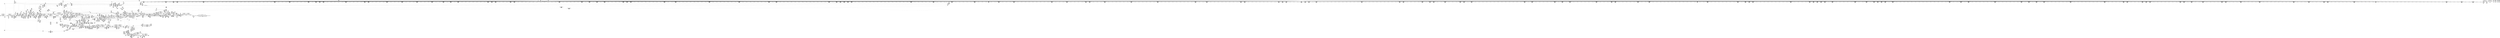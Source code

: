 digraph {
	CE0x53b61d0 [shape=record,shape=Mrecord,label="{CE0x53b61d0|i64*_getelementptr_inbounds_(_12_x_i64_,_12_x_i64_*___llvm_gcov_ctr170,_i64_0,_i64_5)|*Constant*|*SummSource*}"]
	CE0x5375dc0 [shape=record,shape=Mrecord,label="{CE0x5375dc0|i64*_getelementptr_inbounds_(_2_x_i64_,_2_x_i64_*___llvm_gcov_ctr98,_i64_0,_i64_0)|*Constant*}"]
	CE0x53953d0 [shape=record,shape=Mrecord,label="{CE0x53953d0|8:_i8,_32:_%struct.inode*,_%struct.selinux_audit_data*,_456:_i8*,_:_SCMRE_128,132_|*MultipleSource*|security/selinux/hooks.c, 1676|security/selinux/hooks.c,1674|Function::file_has_perm&Arg::file::|Function::selinux_file_lock&Arg::file::}"]
	CE0x53758b0 [shape=record,shape=Mrecord,label="{CE0x53758b0|inode_has_perm:_i_flags|security/selinux/hooks.c,1611}"]
	CE0x5346750 [shape=record,shape=Mrecord,label="{CE0x5346750|selinux_file_lock:_tmp10|security/selinux/hooks.c,3337|*SummSource*}"]
	CE0x532eb40 [shape=record,shape=Mrecord,label="{CE0x532eb40|i64_5|*Constant*}"]
	CE0x537acf0 [shape=record,shape=Mrecord,label="{CE0x537acf0|file_has_perm:_tmp29|security/selinux/hooks.c,1698|*SummSink*}"]
	CE0x540d320 [shape=record,shape=Mrecord,label="{CE0x540d320|0:_i32,_4:_i32,_8:_i16,_12:_i32,_16:_i32,_20:_i32,_24:_i32,_56:_i8*,_:_SCMRE_528,536_|*MultipleSource*|*LoadInst*|include/linux/fs.h,1916|security/selinux/hooks.c,1675|Function::inode_has_perm&Arg::inode::|security/selinux/hooks.c,1611}"]
	CE0x5431b40 [shape=record,shape=Mrecord,label="{CE0x5431b40|inode_has_perm:_tmp20|security/selinux/hooks.c,1618|*SummSource*}"]
	CE0x533bc40 [shape=record,shape=Mrecord,label="{CE0x533bc40|file_has_perm:_tmp}"]
	CE0x53f68f0 [shape=record,shape=Mrecord,label="{CE0x53f68f0|0:_i32,_4:_i32,_8:_i16,_12:_i32,_16:_i32,_20:_i32,_24:_i32,_56:_i8*,_:_SCMRE_151,152_}"]
	CE0x53944f0 [shape=record,shape=Mrecord,label="{CE0x53944f0|_call_void_mcount()_#3|*SummSink*}"]
	CE0x54065d0 [shape=record,shape=Mrecord,label="{CE0x54065d0|0:_i32,_4:_i32,_8:_i16,_12:_i32,_16:_i32,_20:_i32,_24:_i32,_56:_i8*,_:_SCMRE_305,306_}"]
	CE0x532d550 [shape=record,shape=Mrecord,label="{CE0x532d550|selinux_file_lock:_tmp2|*SummSink*}"]
	CE0x5327e70 [shape=record,shape=Mrecord,label="{CE0x5327e70|i32_64|*Constant*}"]
	CE0x53fba50 [shape=record,shape=Mrecord,label="{CE0x53fba50|0:_i32,_4:_i32,_8:_i16,_12:_i32,_16:_i32,_20:_i32,_24:_i32,_56:_i8*,_:_SCMRE_199,200_}"]
	CE0x5437000 [shape=record,shape=Mrecord,label="{CE0x5437000|inode_has_perm:_tmp11|security/selinux/hooks.c,1612|*SummSource*}"]
	CE0x53829c0 [shape=record,shape=Mrecord,label="{CE0x53829c0|i32_1609|*Constant*}"]
	CE0x543dd90 [shape=record,shape=Mrecord,label="{CE0x543dd90|avc_has_perm:_requested|Function::avc_has_perm&Arg::requested::}"]
	CE0x5373b10 [shape=record,shape=Mrecord,label="{CE0x5373b10|8:_i8,_32:_%struct.inode*,_%struct.selinux_audit_data*,_456:_i8*,_:_SCMRE_207,208_}"]
	CE0x534fa20 [shape=record,shape=Mrecord,label="{CE0x534fa20|i32_0|*Constant*}"]
	CE0x54375d0 [shape=record,shape=Mrecord,label="{CE0x54375d0|inode_has_perm:_tmp12|security/selinux/hooks.c,1612}"]
	CE0x5405190 [shape=record,shape=Mrecord,label="{CE0x5405190|0:_i32,_4:_i32,_8:_i16,_12:_i32,_16:_i32,_20:_i32,_24:_i32,_56:_i8*,_:_SCMRE_293,294_}"]
	CE0x53497e0 [shape=record,shape=Mrecord,label="{CE0x53497e0|selinux_file_lock:_tmp12|security/selinux/hooks.c,3337|*SummSource*}"]
	CE0x53313d0 [shape=record,shape=Mrecord,label="{CE0x53313d0|selinux_file_lock:_tmp11|security/selinux/hooks.c,3337}"]
	CE0x5372100 [shape=record,shape=Mrecord,label="{CE0x5372100|i64*_getelementptr_inbounds_(_2_x_i64_,_2_x_i64_*___llvm_gcov_ctr98,_i64_0,_i64_0)|*Constant*|*SummSource*}"]
	CE0x5431530 [shape=record,shape=Mrecord,label="{CE0x5431530|__validate_creds:_tmp3|include/linux/cred.h,173}"]
	CE0x53cc3e0 [shape=record,shape=Mrecord,label="{CE0x53cc3e0|inode_has_perm:_inode|Function::inode_has_perm&Arg::inode::}"]
	CE0x533e5b0 [shape=record,shape=Mrecord,label="{CE0x533e5b0|i64_3|*Constant*|*SummSink*}"]
	CE0x5404c80 [shape=record,shape=Mrecord,label="{CE0x5404c80|0:_i32,_4:_i32,_8:_i16,_12:_i32,_16:_i32,_20:_i32,_24:_i32,_56:_i8*,_:_SCMRE_290,291_}"]
	CE0x5328fd0 [shape=record,shape=Mrecord,label="{CE0x5328fd0|_ret_i32_%call5,_!dbg_!27741|security/selinux/hooks.c,3339}"]
	CE0x53e4800 [shape=record,shape=Mrecord,label="{CE0x53e4800|__validate_creds:_lnot.ext|include/linux/cred.h,173}"]
	CE0x53ac780 [shape=record,shape=Mrecord,label="{CE0x53ac780|file_inode:_tmp4|*LoadInst*|include/linux/fs.h,1916|*SummSource*}"]
	CE0x532fb30 [shape=record,shape=Mrecord,label="{CE0x532fb30|selinux_file_lock:_bb|*SummSource*}"]
	CE0x540e070 [shape=record,shape=Mrecord,label="{CE0x540e070|0:_i32,_4:_i32,_8:_i16,_12:_i32,_16:_i32,_20:_i32,_24:_i32,_56:_i8*,_:_SCMRE_554,555_}"]
	CE0x53fa460 [shape=record,shape=Mrecord,label="{CE0x53fa460|0:_i32,_4:_i32,_8:_i16,_12:_i32,_16:_i32,_20:_i32,_24:_i32,_56:_i8*,_:_SCMRE_186,187_}"]
	CE0x5325eb0 [shape=record,shape=Mrecord,label="{CE0x5325eb0|selinux_file_lock:_tmp21|security/selinux/hooks.c,3337|*SummSource*}"]
	CE0x534c730 [shape=record,shape=Mrecord,label="{CE0x534c730|8:_i8,_32:_%struct.inode*,_%struct.selinux_audit_data*,_456:_i8*,_:_SCMRE_93,94_}"]
	CE0x5374090 [shape=record,shape=Mrecord,label="{CE0x5374090|8:_i8,_32:_%struct.inode*,_%struct.selinux_audit_data*,_456:_i8*,_:_SCMRE_211,212_}"]
	CE0x534afe0 [shape=record,shape=Mrecord,label="{CE0x534afe0|file_has_perm:_tmp12|security/selinux/hooks.c,1688|*SummSource*}"]
	CE0x5434cb0 [shape=record,shape=Mrecord,label="{CE0x5434cb0|i64_4|*Constant*}"]
	CE0x541bc30 [shape=record,shape=Mrecord,label="{CE0x541bc30|0:_i32,_4:_i32,_8:_i16,_12:_i32,_16:_i32,_20:_i32,_24:_i32,_56:_i8*,_:_SCMRE_875,876_}"]
	CE0x53eaef0 [shape=record,shape=Mrecord,label="{CE0x53eaef0|_ret_void,_!dbg_!27722|include/linux/cred.h,175|*SummSource*}"]
	CE0x53231f0 [shape=record,shape=Mrecord,label="{CE0x53231f0|8:_i8,_32:_%struct.inode*,_%struct.selinux_audit_data*,_456:_i8*,_:_SCMRE_79,80_}"]
	CE0x53755d0 [shape=record,shape=Mrecord,label="{CE0x53755d0|file_has_perm:_if.end|*SummSource*}"]
	CE0x533c800 [shape=record,shape=Mrecord,label="{CE0x533c800|selinux_file_lock:_bb}"]
	CE0x538b1c0 [shape=record,shape=Mrecord,label="{CE0x538b1c0|file_has_perm:_f_security|security/selinux/hooks.c,1674|*SummSource*}"]
	CE0x53cbb30 [shape=record,shape=Mrecord,label="{CE0x53cbb30|GLOBAL:_inode_has_perm|*Constant*|*SummSource*}"]
	CE0x53769a0 [shape=record,shape=Mrecord,label="{CE0x53769a0|_call_void_mcount()_#3|*SummSource*}"]
	CE0x5417b60 [shape=record,shape=Mrecord,label="{CE0x5417b60|0:_i32,_4:_i32,_8:_i16,_12:_i32,_16:_i32,_20:_i32,_24:_i32,_56:_i8*,_:_SCMRE_728,736_|*MultipleSource*|*LoadInst*|include/linux/fs.h,1916|security/selinux/hooks.c,1675|Function::inode_has_perm&Arg::inode::|security/selinux/hooks.c,1611}"]
	CE0x53f5b70 [shape=record,shape=Mrecord,label="{CE0x53f5b70|0:_i32,_4:_i32,_8:_i16,_12:_i32,_16:_i32,_20:_i32,_24:_i32,_56:_i8*,_:_SCMRE_143,144_}"]
	CE0x5354410 [shape=record,shape=Mrecord,label="{CE0x5354410|8:_i8,_32:_%struct.inode*,_%struct.selinux_audit_data*,_456:_i8*,_:_SCMRE_110,111_}"]
	CE0x538af60 [shape=record,shape=Mrecord,label="{CE0x538af60|file_has_perm:_f_security|security/selinux/hooks.c,1674|*SummSink*}"]
	CE0x53fa2b0 [shape=record,shape=Mrecord,label="{CE0x53fa2b0|0:_i32,_4:_i32,_8:_i16,_12:_i32,_16:_i32,_20:_i32,_24:_i32,_56:_i8*,_:_SCMRE_185,186_}"]
	CE0x5383cb0 [shape=record,shape=Mrecord,label="{CE0x5383cb0|_call_void_mcount()_#3|*SummSource*}"]
	CE0x5420310 [shape=record,shape=Mrecord,label="{CE0x5420310|0:_i32,_4:_i32,_8:_i16,_12:_i32,_16:_i32,_20:_i32,_24:_i32,_56:_i8*,_:_SCMRE_917,918_}"]
	CE0x5427e40 [shape=record,shape=Mrecord,label="{CE0x5427e40|inode_has_perm:_call|security/selinux/hooks.c,1614|*SummSource*}"]
	CE0x5388540 [shape=record,shape=Mrecord,label="{CE0x5388540|8:_i8,_32:_%struct.inode*,_%struct.selinux_audit_data*,_456:_i8*,_:_SCMRE_360,368_|*MultipleSource*|security/selinux/hooks.c, 1676|security/selinux/hooks.c,1674|Function::file_has_perm&Arg::file::|Function::selinux_file_lock&Arg::file::}"]
	CE0x53e8990 [shape=record,shape=Mrecord,label="{CE0x53e8990|__validate_creds:_call|include/linux/cred.h,173}"]
	CE0x53b3090 [shape=record,shape=Mrecord,label="{CE0x53b3090|file_has_perm:_tmp11|security/selinux/hooks.c,1684}"]
	CE0x54040b0 [shape=record,shape=Mrecord,label="{CE0x54040b0|0:_i32,_4:_i32,_8:_i16,_12:_i32,_16:_i32,_20:_i32,_24:_i32,_56:_i8*,_:_SCMRE_283,284_}"]
	CE0x5371a00 [shape=record,shape=Mrecord,label="{CE0x5371a00|file_has_perm:_bb}"]
	CE0x5348ad0 [shape=record,shape=Mrecord,label="{CE0x5348ad0|i32_14|*Constant*}"]
	CE0x5367a00 [shape=record,shape=Mrecord,label="{CE0x5367a00|GLOBAL:_cred_sid|*Constant*|*SummSink*}"]
	CE0x53e6530 [shape=record,shape=Mrecord,label="{CE0x53e6530|0:_i32,_4:_i32,_8:_i16,_12:_i32,_16:_i32,_20:_i32,_24:_i32,_56:_i8*,_:_SCMRE_32,40_|*MultipleSource*|*LoadInst*|include/linux/fs.h,1916|security/selinux/hooks.c,1675|Function::inode_has_perm&Arg::inode::|security/selinux/hooks.c,1611}"]
	CE0x54224d0 [shape=record,shape=Mrecord,label="{CE0x54224d0|0:_i32,_4:_i32,_8:_i16,_12:_i32,_16:_i32,_20:_i32,_24:_i32,_56:_i8*,_:_SCMRE_936,944_|*MultipleSource*|*LoadInst*|include/linux/fs.h,1916|security/selinux/hooks.c,1675|Function::inode_has_perm&Arg::inode::|security/selinux/hooks.c,1611}"]
	CE0x5413da0 [shape=record,shape=Mrecord,label="{CE0x5413da0|0:_i32,_4:_i32,_8:_i16,_12:_i32,_16:_i32,_20:_i32,_24:_i32,_56:_i8*,_:_SCMRE_608,609_}"]
	CE0x5329710 [shape=record,shape=Mrecord,label="{CE0x5329710|8:_i8,_32:_%struct.inode*,_%struct.selinux_audit_data*,_456:_i8*,_:_SCMRE_159,160_}"]
	CE0x53f7a30 [shape=record,shape=Mrecord,label="{CE0x53f7a30|0:_i32,_4:_i32,_8:_i16,_12:_i32,_16:_i32,_20:_i32,_24:_i32,_56:_i8*,_:_SCMRE_161,162_}"]
	CE0x53ad6c0 [shape=record,shape=Mrecord,label="{CE0x53ad6c0|cred_sid:_tmp}"]
	CE0x53e8630 [shape=record,shape=Mrecord,label="{CE0x53e8630|COLLAPSED:_GCMRE___llvm_gcov_ctr154_internal_global_8_x_i64_zeroinitializer:_elem_0:default:}"]
	CE0x536f920 [shape=record,shape=Mrecord,label="{CE0x536f920|GLOBAL:_file_inode|*Constant*|*SummSink*}"]
	CE0x53e9f70 [shape=record,shape=Mrecord,label="{CE0x53e9f70|i64*_getelementptr_inbounds_(_8_x_i64_,_8_x_i64_*___llvm_gcov_ctr154,_i64_0,_i64_1)|*Constant*|*SummSink*}"]
	CE0x53fbdb0 [shape=record,shape=Mrecord,label="{CE0x53fbdb0|0:_i32,_4:_i32,_8:_i16,_12:_i32,_16:_i32,_20:_i32,_24:_i32,_56:_i8*,_:_SCMRE_201,202_}"]
	CE0x53465b0 [shape=record,shape=Mrecord,label="{CE0x53465b0|i1_true|*Constant*}"]
	CE0x53edac0 [shape=record,shape=Mrecord,label="{CE0x53edac0|inode_has_perm:_do.end}"]
	CE0x5338140 [shape=record,shape=Mrecord,label="{CE0x5338140|8:_i8,_32:_%struct.inode*,_%struct.selinux_audit_data*,_456:_i8*,_:_SCMRE_472,480_|*MultipleSource*|security/selinux/hooks.c, 1676|security/selinux/hooks.c,1674|Function::file_has_perm&Arg::file::|Function::selinux_file_lock&Arg::file::}"]
	CE0x53cc550 [shape=record,shape=Mrecord,label="{CE0x53cc550|inode_has_perm:_inode|Function::inode_has_perm&Arg::inode::|*SummSource*}"]
	CE0x5382c90 [shape=record,shape=Mrecord,label="{CE0x5382c90|__validate_creds:_file|Function::__validate_creds&Arg::file::|*SummSource*}"]
	CE0x5372670 [shape=record,shape=Mrecord,label="{CE0x5372670|8:_i8,_32:_%struct.inode*,_%struct.selinux_audit_data*,_456:_i8*,_:_SCMRE_192,193_}"]
	CE0x5418660 [shape=record,shape=Mrecord,label="{CE0x5418660|0:_i32,_4:_i32,_8:_i16,_12:_i32,_16:_i32,_20:_i32,_24:_i32,_56:_i8*,_:_SCMRE_760,768_|*MultipleSource*|*LoadInst*|include/linux/fs.h,1916|security/selinux/hooks.c,1675|Function::inode_has_perm&Arg::inode::|security/selinux/hooks.c,1611}"]
	CE0x54159e0 [shape=record,shape=Mrecord,label="{CE0x54159e0|0:_i32,_4:_i32,_8:_i16,_12:_i32,_16:_i32,_20:_i32,_24:_i32,_56:_i8*,_:_SCMRE_632,640_|*MultipleSource*|*LoadInst*|include/linux/fs.h,1916|security/selinux/hooks.c,1675|Function::inode_has_perm&Arg::inode::|security/selinux/hooks.c,1611}"]
	CE0x5424150 [shape=record,shape=Mrecord,label="{CE0x5424150|0:_i32,_4:_i32,_8:_i16,_12:_i32,_16:_i32,_20:_i32,_24:_i32,_56:_i8*,_:_SCMRE_992,1000_|*MultipleSource*|*LoadInst*|include/linux/fs.h,1916|security/selinux/hooks.c,1675|Function::inode_has_perm&Arg::inode::|security/selinux/hooks.c,1611}"]
	CE0x534f2a0 [shape=record,shape=Mrecord,label="{CE0x534f2a0|file_has_perm:_out}"]
	CE0x533b9a0 [shape=record,shape=Mrecord,label="{CE0x533b9a0|i64*_getelementptr_inbounds_(_12_x_i64_,_12_x_i64_*___llvm_gcov_ctr170,_i64_0,_i64_0)|*Constant*|*SummSource*}"]
	CE0x5321e30 [shape=record,shape=Mrecord,label="{CE0x5321e30|selinux_file_lock:_tmp|*SummSink*}"]
	CE0x5386b80 [shape=record,shape=Mrecord,label="{CE0x5386b80|8:_i8,_32:_%struct.inode*,_%struct.selinux_audit_data*,_456:_i8*,_:_SCMRE_288,292_|*MultipleSource*|security/selinux/hooks.c, 1676|security/selinux/hooks.c,1674|Function::file_has_perm&Arg::file::|Function::selinux_file_lock&Arg::file::}"]
	CE0x53eb420 [shape=record,shape=Mrecord,label="{CE0x53eb420|i1_true|*Constant*}"]
	CE0x5320f10 [shape=record,shape=Mrecord,label="{CE0x5320f10|i64_0|*Constant*|*SummSink*}"]
	CE0x538fdb0 [shape=record,shape=Mrecord,label="{CE0x538fdb0|cred_sid:_bb}"]
	CE0x5379f50 [shape=record,shape=Mrecord,label="{CE0x5379f50|file_has_perm:_tmp27|security/selinux/hooks.c,1694|*SummSink*}"]
	CE0x540f000 [shape=record,shape=Mrecord,label="{CE0x540f000|0:_i32,_4:_i32,_8:_i16,_12:_i32,_16:_i32,_20:_i32,_24:_i32,_56:_i8*,_:_SCMRE_562,563_}"]
	CE0x53eb070 [shape=record,shape=Mrecord,label="{CE0x53eb070|_ret_void,_!dbg_!27722|include/linux/cred.h,175|*SummSink*}"]
	CE0x53f1a20 [shape=record,shape=Mrecord,label="{CE0x53f1a20|cred_sid:_sid|security/selinux/hooks.c,197}"]
	CE0x53e8df0 [shape=record,shape=Mrecord,label="{CE0x53e8df0|inode_has_perm:_tmp1|*SummSource*}"]
	CE0x533eac0 [shape=record,shape=Mrecord,label="{CE0x533eac0|i64*_getelementptr_inbounds_(_11_x_i64_,_11_x_i64_*___llvm_gcov_ctr259,_i64_0,_i64_8)|*Constant*|*SummSource*}"]
	CE0x5380f60 [shape=record,shape=Mrecord,label="{CE0x5380f60|8:_i8,_32:_%struct.inode*,_%struct.selinux_audit_data*,_456:_i8*,_:_SCMRE_173,174_}"]
	CE0x65d2260 [shape=record,shape=Mrecord,label="{CE0x65d2260|selinux_file_lock:_tmp1|*SummSource*}"]
	CE0x54414f0 [shape=record,shape=Mrecord,label="{CE0x54414f0|inode_has_perm:_tmp16|security/selinux/hooks.c,1615}"]
	CE0x5338c20 [shape=record,shape=Mrecord,label="{CE0x5338c20|cred_sid:_cred|Function::cred_sid&Arg::cred::|*SummSource*}"]
	CE0x5366990 [shape=record,shape=Mrecord,label="{CE0x5366990|0:_i32,_4:_i32,_8:_i16,_12:_i32,_16:_i32,_20:_i32,_24:_i32,_56:_i8*,_:_SCMRE_252,253_}"]
	CE0x53fb540 [shape=record,shape=Mrecord,label="{CE0x53fb540|0:_i32,_4:_i32,_8:_i16,_12:_i32,_16:_i32,_20:_i32,_24:_i32,_56:_i8*,_:_SCMRE_196,197_}"]
	CE0x5389b60 [shape=record,shape=Mrecord,label="{CE0x5389b60|i64*_getelementptr_inbounds_(_2_x_i64_,_2_x_i64_*___llvm_gcov_ctr98,_i64_0,_i64_0)|*Constant*|*SummSink*}"]
	CE0x5340560 [shape=record,shape=Mrecord,label="{CE0x5340560|i32_0|*Constant*|*SummSink*}"]
	CE0x533ca80 [shape=record,shape=Mrecord,label="{CE0x533ca80|i32_3337|*Constant*|*SummSink*}"]
	CE0x53b58e0 [shape=record,shape=Mrecord,label="{CE0x53b58e0|avc_has_perm:_auditdata|Function::avc_has_perm&Arg::auditdata::}"]
	CE0x5389fc0 [shape=record,shape=Mrecord,label="{CE0x5389fc0|COLLAPSED:_CMRE:_elem_0::|security/selinux/hooks.c,196}"]
	CE0x53261f0 [shape=record,shape=Mrecord,label="{CE0x53261f0|selinux_file_lock:_tmp21|security/selinux/hooks.c,3337|*SummSink*}"]
	CE0x5427140 [shape=record,shape=Mrecord,label="{CE0x5427140|inode_has_perm:_tmp13|security/selinux/hooks.c,1614}"]
	CE0x5324770 [shape=record,shape=Mrecord,label="{CE0x5324770|file_has_perm:_sid2|security/selinux/hooks.c,1683}"]
	CE0x540ff30 [shape=record,shape=Mrecord,label="{CE0x540ff30|0:_i32,_4:_i32,_8:_i16,_12:_i32,_16:_i32,_20:_i32,_24:_i32,_56:_i8*,_:_SCMRE_571,572_}"]
	CE0x53757a0 [shape=record,shape=Mrecord,label="{CE0x53757a0|inode_has_perm:_tmp6|*LoadInst*|security/selinux/hooks.c,1611}"]
	CE0x5351470 [shape=record,shape=Mrecord,label="{CE0x5351470|file_has_perm:_if.then|*SummSource*}"]
	CE0x53e7030 [shape=record,shape=Mrecord,label="{CE0x53e7030|inode_has_perm:_bb|*SummSource*}"]
	CE0x5424b20 [shape=record,shape=Mrecord,label="{CE0x5424b20|inode_has_perm:_tobool|security/selinux/hooks.c,1611|*SummSink*}"]
	CE0x53f59c0 [shape=record,shape=Mrecord,label="{CE0x53f59c0|0:_i32,_4:_i32,_8:_i16,_12:_i32,_16:_i32,_20:_i32,_24:_i32,_56:_i8*,_:_SCMRE_142,143_}"]
	CE0x53e6e60 [shape=record,shape=Mrecord,label="{CE0x53e6e60|inode_has_perm:_if.end|*SummSink*}"]
	CE0x532ebb0 [shape=record,shape=Mrecord,label="{CE0x532ebb0|selinux_file_lock:_tobool1|security/selinux/hooks.c,3337|*SummSource*}"]
	CE0x53f7f40 [shape=record,shape=Mrecord,label="{CE0x53f7f40|0:_i32,_4:_i32,_8:_i16,_12:_i32,_16:_i32,_20:_i32,_24:_i32,_56:_i8*,_:_SCMRE_164,165_}"]
	CE0x5346620 [shape=record,shape=Mrecord,label="{CE0x5346620|selinux_file_lock:_tmp10|security/selinux/hooks.c,3337}"]
	CE0x53667e0 [shape=record,shape=Mrecord,label="{CE0x53667e0|0:_i32,_4:_i32,_8:_i16,_12:_i32,_16:_i32,_20:_i32,_24:_i32,_56:_i8*,_:_SCMRE_251,252_}"]
	CE0x53cd3b0 [shape=record,shape=Mrecord,label="{CE0x53cd3b0|_ret_i32_%retval.0,_!dbg_!27739|security/selinux/hooks.c,1618|*SummSource*}"]
	CE0x5336400 [shape=record,shape=Mrecord,label="{CE0x5336400|8:_i8,_32:_%struct.inode*,_%struct.selinux_audit_data*,_456:_i8*,_:_SCMRE_400,404_|*MultipleSource*|security/selinux/hooks.c, 1676|security/selinux/hooks.c,1674|Function::file_has_perm&Arg::file::|Function::selinux_file_lock&Arg::file::}"]
	CE0x5339fa0 [shape=record,shape=Mrecord,label="{CE0x5339fa0|8:_i8,_32:_%struct.inode*,_%struct.selinux_audit_data*,_456:_i8*,_:_SCMRE_147,148_}"]
	CE0x5344140 [shape=record,shape=Mrecord,label="{CE0x5344140|8:_i8,_32:_%struct.inode*,_%struct.selinux_audit_data*,_456:_i8*,_:_SCMRE_7,8_}"]
	CE0x53f3e20 [shape=record,shape=Mrecord,label="{CE0x53f3e20|0:_i32,_4:_i32,_8:_i16,_12:_i32,_16:_i32,_20:_i32,_24:_i32,_56:_i8*,_:_SCMRE_88,96_|*MultipleSource*|*LoadInst*|include/linux/fs.h,1916|security/selinux/hooks.c,1675|Function::inode_has_perm&Arg::inode::|security/selinux/hooks.c,1611}"]
	CE0x53b5090 [shape=record,shape=Mrecord,label="{CE0x53b5090|avc_has_perm:_tclass|Function::avc_has_perm&Arg::tclass::}"]
	CE0x5424010 [shape=record,shape=Mrecord,label="{CE0x5424010|0:_i32,_4:_i32,_8:_i16,_12:_i32,_16:_i32,_20:_i32,_24:_i32,_56:_i8*,_:_SCMRE_984,988_|*MultipleSource*|*LoadInst*|include/linux/fs.h,1916|security/selinux/hooks.c,1675|Function::inode_has_perm&Arg::inode::|security/selinux/hooks.c,1611}"]
	CE0x541aaf0 [shape=record,shape=Mrecord,label="{CE0x541aaf0|0:_i32,_4:_i32,_8:_i16,_12:_i32,_16:_i32,_20:_i32,_24:_i32,_56:_i8*,_:_SCMRE_866,867_}"]
	CE0x54426f0 [shape=record,shape=Mrecord,label="{CE0x54426f0|i64*_getelementptr_inbounds_(_5_x_i64_,_5_x_i64_*___llvm_gcov_ctr155,_i64_0,_i64_4)|*Constant*|*SummSink*}"]
	CE0x531f4d0 [shape=record,shape=Mrecord,label="{CE0x531f4d0|selinux_file_lock:_entry|*SummSink*}"]
	CE0x53b4020 [shape=record,shape=Mrecord,label="{CE0x53b4020|avc_has_perm:_entry|*SummSource*}"]
	CE0x53434c0 [shape=record,shape=Mrecord,label="{CE0x53434c0|selinux_file_lock:_entry}"]
	CE0x5416ae0 [shape=record,shape=Mrecord,label="{CE0x5416ae0|0:_i32,_4:_i32,_8:_i16,_12:_i32,_16:_i32,_20:_i32,_24:_i32,_56:_i8*,_:_SCMRE_680,684_|*MultipleSource*|*LoadInst*|include/linux/fs.h,1916|security/selinux/hooks.c,1675|Function::inode_has_perm&Arg::inode::|security/selinux/hooks.c,1611}"]
	CE0x5357180 [shape=record,shape=Mrecord,label="{CE0x5357180|file_has_perm:_if.then5|*SummSource*}"]
	CE0x5414610 [shape=record,shape=Mrecord,label="{CE0x5414610|0:_i32,_4:_i32,_8:_i16,_12:_i32,_16:_i32,_20:_i32,_24:_i32,_56:_i8*,_:_SCMRE_613,614_}"]
	CE0x5412450 [shape=record,shape=Mrecord,label="{CE0x5412450|0:_i32,_4:_i32,_8:_i16,_12:_i32,_16:_i32,_20:_i32,_24:_i32,_56:_i8*,_:_SCMRE_593,594_}"]
	CE0x5408c20 [shape=record,shape=Mrecord,label="{CE0x5408c20|0:_i32,_4:_i32,_8:_i16,_12:_i32,_16:_i32,_20:_i32,_24:_i32,_56:_i8*,_:_SCMRE_400,408_|*MultipleSource*|*LoadInst*|include/linux/fs.h,1916|security/selinux/hooks.c,1675|Function::inode_has_perm&Arg::inode::|security/selinux/hooks.c,1611}"]
	CE0x536e110 [shape=record,shape=Mrecord,label="{CE0x536e110|file_has_perm:_u|security/selinux/hooks.c,1681|*SummSource*}"]
	CE0x536faf0 [shape=record,shape=Mrecord,label="{CE0x536faf0|file_inode:_entry|*SummSource*}"]
	CE0x5350ec0 [shape=record,shape=Mrecord,label="{CE0x5350ec0|8:_i8,_32:_%struct.inode*,_%struct.selinux_audit_data*,_456:_i8*,_:_SCMRE_105,106_}"]
	CE0x5381900 [shape=record,shape=Mrecord,label="{CE0x5381900|8:_i8,_32:_%struct.inode*,_%struct.selinux_audit_data*,_456:_i8*,_:_SCMRE_180,181_}"]
	CE0x5389040 [shape=record,shape=Mrecord,label="{CE0x5389040|i64*_getelementptr_inbounds_(_2_x_i64_,_2_x_i64_*___llvm_gcov_ctr98,_i64_0,_i64_1)|*Constant*|*SummSource*}"]
	CE0x5386e60 [shape=record,shape=Mrecord,label="{CE0x5386e60|8:_i8,_32:_%struct.inode*,_%struct.selinux_audit_data*,_456:_i8*,_:_SCMRE_296,304_|*MultipleSource*|security/selinux/hooks.c, 1676|security/selinux/hooks.c,1674|Function::file_has_perm&Arg::file::|Function::selinux_file_lock&Arg::file::}"]
	CE0x5336180 [shape=record,shape=Mrecord,label="{CE0x5336180|8:_i8,_32:_%struct.inode*,_%struct.selinux_audit_data*,_456:_i8*,_:_SCMRE_396,400_|*MultipleSource*|security/selinux/hooks.c, 1676|security/selinux/hooks.c,1674|Function::file_has_perm&Arg::file::|Function::selinux_file_lock&Arg::file::}"]
	CE0x53ca530 [shape=record,shape=Mrecord,label="{CE0x53ca530|file_has_perm:_tmp21|security/selinux/hooks.c,1694|*SummSink*}"]
	CE0x5410cb0 [shape=record,shape=Mrecord,label="{CE0x5410cb0|0:_i32,_4:_i32,_8:_i16,_12:_i32,_16:_i32,_20:_i32,_24:_i32,_56:_i8*,_:_SCMRE_579,580_}"]
	CE0x5328210 [shape=record,shape=Mrecord,label="{CE0x5328210|get_current:_tmp}"]
	CE0x53f1340 [shape=record,shape=Mrecord,label="{CE0x53f1340|0:_i32,_4:_i32,_8:_i16,_12:_i32,_16:_i32,_20:_i32,_24:_i32,_56:_i8*,_:_SCMRE_12,16_|*MultipleSource*|*LoadInst*|include/linux/fs.h,1916|security/selinux/hooks.c,1675|Function::inode_has_perm&Arg::inode::|security/selinux/hooks.c,1611}"]
	CE0x53709e0 [shape=record,shape=Mrecord,label="{CE0x53709e0|8:_i8,_32:_%struct.inode*,_%struct.selinux_audit_data*,_456:_i8*,_:_SCMRE_496,504_|*MultipleSource*|security/selinux/hooks.c, 1676|security/selinux/hooks.c,1674|Function::file_has_perm&Arg::file::|Function::selinux_file_lock&Arg::file::}"]
	CE0x54158a0 [shape=record,shape=Mrecord,label="{CE0x54158a0|0:_i32,_4:_i32,_8:_i16,_12:_i32,_16:_i32,_20:_i32,_24:_i32,_56:_i8*,_:_SCMRE_864,865_}"]
	CE0x537a980 [shape=record,shape=Mrecord,label="{CE0x537a980|i64*_getelementptr_inbounds_(_12_x_i64_,_12_x_i64_*___llvm_gcov_ctr170,_i64_0,_i64_11)|*Constant*}"]
	CE0x538ad60 [shape=record,shape=Mrecord,label="{CE0x538ad60|cred_sid:_sid|security/selinux/hooks.c,197|*SummSource*}"]
	CE0x53257b0 [shape=record,shape=Mrecord,label="{CE0x53257b0|i32_78|*Constant*|*SummSource*}"]
	CE0x53439a0 [shape=record,shape=Mrecord,label="{CE0x53439a0|selinux_file_lock:_tmp1}"]
	CE0x5426740 [shape=record,shape=Mrecord,label="{CE0x5426740|inode_has_perm:_tmp15|*LoadInst*|security/selinux/hooks.c,1615|*SummSource*}"]
	CE0x534a470 [shape=record,shape=Mrecord,label="{CE0x534a470|0:_i32,_4:_i32,_8:_i16,_12:_i32,_16:_i32,_20:_i32,_24:_i32,_56:_i8*,_:_SCMRE_56,64_|*MultipleSource*|*LoadInst*|include/linux/fs.h,1916|security/selinux/hooks.c,1675|Function::inode_has_perm&Arg::inode::|security/selinux/hooks.c,1611}"]
	CE0x533fb70 [shape=record,shape=Mrecord,label="{CE0x533fb70|selinux_file_lock:_tobool1|security/selinux/hooks.c,3337}"]
	CE0x53532d0 [shape=record,shape=Mrecord,label="{CE0x53532d0|i8*_getelementptr_inbounds_(_25_x_i8_,_25_x_i8_*_.str3,_i32_0,_i32_0)|*Constant*}"]
	CE0x5423710 [shape=record,shape=Mrecord,label="{CE0x5423710|0:_i32,_4:_i32,_8:_i16,_12:_i32,_16:_i32,_20:_i32,_24:_i32,_56:_i8*,_:_SCMRE_979,980_}"]
	CE0x53701f0 [shape=record,shape=Mrecord,label="{CE0x53701f0|COLLAPSED:_GCMRE___llvm_gcov_ctr162_internal_global_2_x_i64_zeroinitializer:_elem_0:default:}"]
	CE0x5354570 [shape=record,shape=Mrecord,label="{CE0x5354570|8:_i8,_32:_%struct.inode*,_%struct.selinux_audit_data*,_456:_i8*,_:_SCMRE_111,112_}"]
	CE0x53b7f50 [shape=record,shape=Mrecord,label="{CE0x53b7f50|i64_7|*Constant*|*SummSource*}"]
	CE0x53b31c0 [shape=record,shape=Mrecord,label="{CE0x53b31c0|file_has_perm:_tmp11|security/selinux/hooks.c,1684|*SummSource*}"]
	CE0x543f9a0 [shape=record,shape=Mrecord,label="{CE0x543f9a0|i64*_getelementptr_inbounds_(_5_x_i64_,_5_x_i64_*___llvm_gcov_ctr155,_i64_0,_i64_3)|*Constant*|*SummSource*}"]
	CE0x53807d0 [shape=record,shape=Mrecord,label="{CE0x53807d0|__validate_creds:_entry}"]
	CE0x533da70 [shape=record,shape=Mrecord,label="{CE0x533da70|i64*_getelementptr_inbounds_(_11_x_i64_,_11_x_i64_*___llvm_gcov_ctr259,_i64_0,_i64_0)|*Constant*}"]
	CE0x53f08e0 [shape=record,shape=Mrecord,label="{CE0x53f08e0|cred_sid:_entry}"]
	CE0x5431ed0 [shape=record,shape=Mrecord,label="{CE0x5431ed0|inode_has_perm:_and|security/selinux/hooks.c,1611}"]
	CE0x53e9ee0 [shape=record,shape=Mrecord,label="{CE0x53e9ee0|inode_has_perm:_tmp|*SummSink*}"]
	CE0x53e69e0 [shape=record,shape=Mrecord,label="{CE0x53e69e0|i64*_getelementptr_inbounds_(_5_x_i64_,_5_x_i64_*___llvm_gcov_ctr155,_i64_0,_i64_0)|*Constant*}"]
	CE0x5343e80 [shape=record,shape=Mrecord,label="{CE0x5343e80|8:_i8,_32:_%struct.inode*,_%struct.selinux_audit_data*,_456:_i8*,_:_SCMRE_5,6_}"]
	CE0x53abd50 [shape=record,shape=Mrecord,label="{CE0x53abd50|i32_2|*Constant*|*SummSource*}"]
	CE0x540b6c0 [shape=record,shape=Mrecord,label="{CE0x540b6c0|0:_i32,_4:_i32,_8:_i16,_12:_i32,_16:_i32,_20:_i32,_24:_i32,_56:_i8*,_:_SCMRE_482,483_}"]
	CE0x5325740 [shape=record,shape=Mrecord,label="{CE0x5325740|i32_78|*Constant*|*SummSink*}"]
	CE0x5433a10 [shape=record,shape=Mrecord,label="{CE0x5433a10|i64_3|*Constant*}"]
	CE0x5328880 [shape=record,shape=Mrecord,label="{CE0x5328880|file_has_perm:_av|Function::file_has_perm&Arg::av::|*SummSource*}"]
	CE0x538f5d0 [shape=record,shape=Mrecord,label="{CE0x538f5d0|inode_has_perm:_return|*SummSource*}"]
	CE0x53eca70 [shape=record,shape=Mrecord,label="{CE0x53eca70|inode_has_perm:_if.then|*SummSource*}"]
	CE0x53947f0 [shape=record,shape=Mrecord,label="{CE0x53947f0|cred_sid:_tmp3|*SummSink*}"]
	CE0x5424510 [shape=record,shape=Mrecord,label="{CE0x5424510|0:_i32,_4:_i32,_8:_i16,_12:_i32,_16:_i32,_20:_i32,_24:_i32,_56:_i8*,_:_SCMRE_1000,1008_|*MultipleSource*|*LoadInst*|include/linux/fs.h,1916|security/selinux/hooks.c,1675|Function::inode_has_perm&Arg::inode::|security/selinux/hooks.c,1611}"]
	CE0x5391190 [shape=record,shape=Mrecord,label="{CE0x5391190|cred_sid:_security|security/selinux/hooks.c,196|*SummSource*}"]
	CE0x540c290 [shape=record,shape=Mrecord,label="{CE0x540c290|0:_i32,_4:_i32,_8:_i16,_12:_i32,_16:_i32,_20:_i32,_24:_i32,_56:_i8*,_:_SCMRE_488,496_|*MultipleSource*|*LoadInst*|include/linux/fs.h,1916|security/selinux/hooks.c,1675|Function::inode_has_perm&Arg::inode::|security/selinux/hooks.c,1611}"]
	CE0x53ecb70 [shape=record,shape=Mrecord,label="{CE0x53ecb70|_call_void_mcount()_#3}"]
	CE0x53b10b0 [shape=record,shape=Mrecord,label="{CE0x53b10b0|file_has_perm:_tmp7|security/selinux/hooks.c,1683|*SummSink*}"]
	CE0x53576c0 [shape=record,shape=Mrecord,label="{CE0x53576c0|selinux_file_lock:_tmp7|security/selinux/hooks.c,3337|*SummSource*}"]
	CE0x5374610 [shape=record,shape=Mrecord,label="{CE0x5374610|8:_i8,_32:_%struct.inode*,_%struct.selinux_audit_data*,_456:_i8*,_:_SCMRE_215,216_}"]
	CE0x541d730 [shape=record,shape=Mrecord,label="{CE0x541d730|0:_i32,_4:_i32,_8:_i16,_12:_i32,_16:_i32,_20:_i32,_24:_i32,_56:_i8*,_:_SCMRE_891,892_}"]
	CE0x5394b00 [shape=record,shape=Mrecord,label="{CE0x5394b00|_call_void_mcount()_#3|*SummSource*}"]
	CE0x540bf30 [shape=record,shape=Mrecord,label="{CE0x540bf30|0:_i32,_4:_i32,_8:_i16,_12:_i32,_16:_i32,_20:_i32,_24:_i32,_56:_i8*,_:_SCMRE_487,488_}"]
	CE0x53e4270 [shape=record,shape=Mrecord,label="{CE0x53e4270|0:_i32,_4:_i32,_8:_i16,_12:_i32,_16:_i32,_20:_i32,_24:_i32,_56:_i8*,_:_SCMRE_136,137_}"]
	CE0x53cca50 [shape=record,shape=Mrecord,label="{CE0x53cca50|inode_has_perm:_perms|Function::inode_has_perm&Arg::perms::|*SummSource*}"]
	CE0x53adab0 [shape=record,shape=Mrecord,label="{CE0x53adab0|_ret_%struct.inode*_%tmp4,_!dbg_!27713|include/linux/fs.h,1916|*SummSink*}"]
	CE0x53ed760 [shape=record,shape=Mrecord,label="{CE0x53ed760|inode_has_perm:_bb|*SummSink*}"]
	CE0x536f620 [shape=record,shape=Mrecord,label="{CE0x536f620|GLOBAL:_file_inode|*Constant*}"]
	CE0x5353e90 [shape=record,shape=Mrecord,label="{CE0x5353e90|8:_i8,_32:_%struct.inode*,_%struct.selinux_audit_data*,_456:_i8*,_:_SCMRE_106,107_}"]
	CE0x53e43f0 [shape=record,shape=Mrecord,label="{CE0x53e43f0|0:_i32,_4:_i32,_8:_i16,_12:_i32,_16:_i32,_20:_i32,_24:_i32,_56:_i8*,_:_SCMRE_0,2_|*MultipleSource*|*LoadInst*|include/linux/fs.h,1916|security/selinux/hooks.c,1675|Function::inode_has_perm&Arg::inode::|security/selinux/hooks.c,1611}"]
	CE0x5435150 [shape=record,shape=Mrecord,label="{CE0x5435150|inode_has_perm:_tmp7|security/selinux/hooks.c,1611|*SummSink*}"]
	CE0x536f750 [shape=record,shape=Mrecord,label="{CE0x536f750|GLOBAL:_file_inode|*Constant*|*SummSource*}"]
	CE0x543d1e0 [shape=record,shape=Mrecord,label="{CE0x543d1e0|inode_has_perm:_call4|security/selinux/hooks.c,1617|*SummSink*}"]
	CE0x541c4a0 [shape=record,shape=Mrecord,label="{CE0x541c4a0|0:_i32,_4:_i32,_8:_i16,_12:_i32,_16:_i32,_20:_i32,_24:_i32,_56:_i8*,_:_SCMRE_880,881_}"]
	CE0x53754e0 [shape=record,shape=Mrecord,label="{CE0x53754e0|file_has_perm:_if.end}"]
	CE0x534f990 [shape=record,shape=Mrecord,label="{CE0x534f990|file_has_perm:_tmp|*SummSink*}"]
	CE0x534fb00 [shape=record,shape=Mrecord,label="{CE0x534fb00|file_has_perm:_tmp1|*SummSource*}"]
	CE0x5432d10 [shape=record,shape=Mrecord,label="{CE0x5432d10|inode_has_perm:_lnot1|security/selinux/hooks.c,1611}"]
	CE0x5388f70 [shape=record,shape=Mrecord,label="{CE0x5388f70|i64*_getelementptr_inbounds_(_2_x_i64_,_2_x_i64_*___llvm_gcov_ctr98,_i64_0,_i64_1)|*Constant*}"]
	CE0x5404410 [shape=record,shape=Mrecord,label="{CE0x5404410|0:_i32,_4:_i32,_8:_i16,_12:_i32,_16:_i32,_20:_i32,_24:_i32,_56:_i8*,_:_SCMRE_285,286_}"]
	CE0x53fb390 [shape=record,shape=Mrecord,label="{CE0x53fb390|0:_i32,_4:_i32,_8:_i16,_12:_i32,_16:_i32,_20:_i32,_24:_i32,_56:_i8*,_:_SCMRE_195,196_}"]
	CE0x5382470 [shape=record,shape=Mrecord,label="{CE0x5382470|8:_i8,_32:_%struct.inode*,_%struct.selinux_audit_data*,_456:_i8*,_:_SCMRE_189,190_}"]
	CE0x53916d0 [shape=record,shape=Mrecord,label="{CE0x53916d0|8:_i8,_32:_%struct.inode*,_%struct.selinux_audit_data*,_456:_i8*,_:_SCMRE_59,60_}"]
	CE0x5413f50 [shape=record,shape=Mrecord,label="{CE0x5413f50|0:_i32,_4:_i32,_8:_i16,_12:_i32,_16:_i32,_20:_i32,_24:_i32,_56:_i8*,_:_SCMRE_609,610_}"]
	CE0x5379710 [shape=record,shape=Mrecord,label="{CE0x5379710|i64*_getelementptr_inbounds_(_12_x_i64_,_12_x_i64_*___llvm_gcov_ctr170,_i64_0,_i64_10)|*Constant*|*SummSink*}"]
	CE0x53ed9e0 [shape=record,shape=Mrecord,label="{CE0x53ed9e0|inode_has_perm:_do.body|*SummSink*}"]
	CE0x5416560 [shape=record,shape=Mrecord,label="{CE0x5416560|0:_i32,_4:_i32,_8:_i16,_12:_i32,_16:_i32,_20:_i32,_24:_i32,_56:_i8*,_:_SCMRE_664,672_|*MultipleSource*|*LoadInst*|include/linux/fs.h,1916|security/selinux/hooks.c,1675|Function::inode_has_perm&Arg::inode::|security/selinux/hooks.c,1611}"]
	CE0x5367570 [shape=record,shape=Mrecord,label="{CE0x5367570|file_has_perm:_call1|security/selinux/hooks.c,1677|*SummSource*}"]
	CE0x532cfb0 [shape=record,shape=Mrecord,label="{CE0x532cfb0|GLOBAL:_current_task|Global_var:current_task}"]
	CE0x53ce5d0 [shape=record,shape=Mrecord,label="{CE0x53ce5d0|file_has_perm:_call9|security/selinux/hooks.c,1695|*SummSource*}"]
	CE0x537a510 [shape=record,shape=Mrecord,label="{CE0x537a510|file_has_perm:_rc.1|*SummSink*}"]
	CE0x5390cc0 [shape=record,shape=Mrecord,label="{CE0x5390cc0|i32_22|*Constant*}"]
	CE0x533d2b0 [shape=record,shape=Mrecord,label="{CE0x533d2b0|8:_i8,_32:_%struct.inode*,_%struct.selinux_audit_data*,_456:_i8*,_:_SCMRE_11,12_}"]
	CE0x54020a0 [shape=record,shape=Mrecord,label="{CE0x54020a0|0:_i32,_4:_i32,_8:_i16,_12:_i32,_16:_i32,_20:_i32,_24:_i32,_56:_i8*,_:_SCMRE_264,265_}"]
	CE0x532d2a0 [shape=record,shape=Mrecord,label="{CE0x532d2a0|selinux_file_lock:_do.end}"]
	CE0x5365f70 [shape=record,shape=Mrecord,label="{CE0x5365f70|0:_i32,_4:_i32,_8:_i16,_12:_i32,_16:_i32,_20:_i32,_24:_i32,_56:_i8*,_:_SCMRE_246,247_}"]
	CE0x5335610 [shape=record,shape=Mrecord,label="{CE0x5335610|i64_4|*Constant*|*SummSink*}"]
	CE0x53e9990 [shape=record,shape=Mrecord,label="{CE0x53e9990|__validate_creds:_expval|include/linux/cred.h,173}"]
	CE0x5385a60 [shape=record,shape=Mrecord,label="{CE0x5385a60|i64*_getelementptr_inbounds_(_2_x_i64_,_2_x_i64_*___llvm_gcov_ctr162,_i64_0,_i64_1)|*Constant*|*SummSource*}"]
	CE0x5436130 [shape=record,shape=Mrecord,label="{CE0x5436130|inode_has_perm:_tmp9|security/selinux/hooks.c,1611|*SummSink*}"]
	CE0x532eda0 [shape=record,shape=Mrecord,label="{CE0x532eda0|selinux_file_lock:_if.end|*SummSource*}"]
	CE0x5373dd0 [shape=record,shape=Mrecord,label="{CE0x5373dd0|8:_i8,_32:_%struct.inode*,_%struct.selinux_audit_data*,_456:_i8*,_:_SCMRE_209,210_}"]
	CE0x53b1bb0 [shape=record,shape=Mrecord,label="{CE0x53b1bb0|file_has_perm:_tmp8|security/selinux/hooks.c,1683|*SummSink*}"]
	CE0x5382950 [shape=record,shape=Mrecord,label="{CE0x5382950|__validate_creds:_file|Function::__validate_creds&Arg::file::|*SummSink*}"]
	CE0x536c030 [shape=record,shape=Mrecord,label="{CE0x536c030|file_has_perm:_tmp29|security/selinux/hooks.c,1698|*SummSource*}"]
	CE0x5388760 [shape=record,shape=Mrecord,label="{CE0x5388760|8:_i8,_32:_%struct.inode*,_%struct.selinux_audit_data*,_456:_i8*,_:_SCMRE_368,372_|*MultipleSource*|security/selinux/hooks.c, 1676|security/selinux/hooks.c,1674|Function::file_has_perm&Arg::file::|Function::selinux_file_lock&Arg::file::}"]
	CE0x53832f0 [shape=record,shape=Mrecord,label="{CE0x53832f0|file_inode:_tmp2|*SummSink*}"]
	CE0x5415540 [shape=record,shape=Mrecord,label="{CE0x5415540|0:_i32,_4:_i32,_8:_i16,_12:_i32,_16:_i32,_20:_i32,_24:_i32,_56:_i8*,_:_SCMRE_622,623_}"]
	CE0x5354990 [shape=record,shape=Mrecord,label="{CE0x5354990|8:_i8,_32:_%struct.inode*,_%struct.selinux_audit_data*,_456:_i8*,_:_SCMRE_114,115_}"]
	CE0x5390e20 [shape=record,shape=Mrecord,label="{CE0x5390e20|i32_22|*Constant*|*SummSink*}"]
	CE0x5348f10 [shape=record,shape=Mrecord,label="{CE0x5348f10|i8*_getelementptr_inbounds_(_45_x_i8_,_45_x_i8_*_.str12,_i32_0,_i32_0)|*Constant*}"]
	CE0x540e670 [shape=record,shape=Mrecord,label="{CE0x540e670|0:_i32,_4:_i32,_8:_i16,_12:_i32,_16:_i32,_20:_i32,_24:_i32,_56:_i8*,_:_SCMRE_556,557_}"]
	CE0x5390d60 [shape=record,shape=Mrecord,label="{CE0x5390d60|i32_22|*Constant*|*SummSource*}"]
	CE0x538c3d0 [shape=record,shape=Mrecord,label="{CE0x538c3d0|8:_i8,_32:_%struct.inode*,_%struct.selinux_audit_data*,_456:_i8*,_:_SCMRE_32,40_|*MultipleSource*|security/selinux/hooks.c, 1676|security/selinux/hooks.c,1674|Function::file_has_perm&Arg::file::|Function::selinux_file_lock&Arg::file::}"]
	CE0x53b81f0 [shape=record,shape=Mrecord,label="{CE0x53b81f0|i64*_getelementptr_inbounds_(_12_x_i64_,_12_x_i64_*___llvm_gcov_ctr170,_i64_0,_i64_9)|*Constant*|*SummSink*}"]
	CE0x53f5ed0 [shape=record,shape=Mrecord,label="{CE0x53f5ed0|0:_i32,_4:_i32,_8:_i16,_12:_i32,_16:_i32,_20:_i32,_24:_i32,_56:_i8*,_:_SCMRE_145,146_}"]
	CE0x53f8cc0 [shape=record,shape=Mrecord,label="{CE0x53f8cc0|0:_i32,_4:_i32,_8:_i16,_12:_i32,_16:_i32,_20:_i32,_24:_i32,_56:_i8*,_:_SCMRE_172,173_}"]
	CE0x54265c0 [shape=record,shape=Mrecord,label="{CE0x54265c0|inode_has_perm:_sid3|security/selinux/hooks.c,1617|*SummSink*}"]
	CE0x5376410 [shape=record,shape=Mrecord,label="{CE0x5376410|8:_i8,_32:_%struct.inode*,_%struct.selinux_audit_data*,_456:_i8*,_:_SCMRE_56,57_}"]
	CE0x5374b90 [shape=record,shape=Mrecord,label="{CE0x5374b90|8:_i8,_32:_%struct.inode*,_%struct.selinux_audit_data*,_456:_i8*,_:_SCMRE_240,248_|*MultipleSource*|security/selinux/hooks.c, 1676|security/selinux/hooks.c,1674|Function::file_has_perm&Arg::file::|Function::selinux_file_lock&Arg::file::}"]
	CE0x53f9f50 [shape=record,shape=Mrecord,label="{CE0x53f9f50|0:_i32,_4:_i32,_8:_i16,_12:_i32,_16:_i32,_20:_i32,_24:_i32,_56:_i8*,_:_SCMRE_183,184_}"]
	CE0x5435730 [shape=record,shape=Mrecord,label="{CE0x5435730|GLOBAL:___llvm_gcov_ctr154|Global_var:__llvm_gcov_ctr154|*SummSink*}"]
	CE0x53f7d90 [shape=record,shape=Mrecord,label="{CE0x53f7d90|0:_i32,_4:_i32,_8:_i16,_12:_i32,_16:_i32,_20:_i32,_24:_i32,_56:_i8*,_:_SCMRE_163,164_}"]
	CE0x5330920 [shape=record,shape=Mrecord,label="{CE0x5330920|GLOBAL:_get_current|*Constant*|*SummSink*}"]
	CE0x53b3c00 [shape=record,shape=Mrecord,label="{CE0x53b3c00|i32_(i32,_i32,_i16,_i32,_%struct.common_audit_data*)*_bitcast_(i32_(i32,_i32,_i16,_i32,_%struct.common_audit_data.495*)*_avc_has_perm_to_i32_(i32,_i32,_i16,_i32,_%struct.common_audit_data*)*)|*Constant*|*SummSource*}"]
	CE0x5416820 [shape=record,shape=Mrecord,label="{CE0x5416820|0:_i32,_4:_i32,_8:_i16,_12:_i32,_16:_i32,_20:_i32,_24:_i32,_56:_i8*,_:_SCMRE_672,680_|*MultipleSource*|*LoadInst*|include/linux/fs.h,1916|security/selinux/hooks.c,1675|Function::inode_has_perm&Arg::inode::|security/selinux/hooks.c,1611}"]
	CE0x53f7be0 [shape=record,shape=Mrecord,label="{CE0x53f7be0|0:_i32,_4:_i32,_8:_i16,_12:_i32,_16:_i32,_20:_i32,_24:_i32,_56:_i8*,_:_SCMRE_162,163_}"]
	CE0x536d3e0 [shape=record,shape=Mrecord,label="{CE0x536d3e0|i64_16|*Constant*|*SummSink*}"]
	CE0x54116d0 [shape=record,shape=Mrecord,label="{CE0x54116d0|0:_i32,_4:_i32,_8:_i16,_12:_i32,_16:_i32,_20:_i32,_24:_i32,_56:_i8*,_:_SCMRE_585,586_}"]
	CE0x5334fd0 [shape=record,shape=Mrecord,label="{CE0x5334fd0|GLOBAL:___llvm_gcov_ctr259|Global_var:__llvm_gcov_ctr259|*SummSink*}"]
	CE0x5424860 [shape=record,shape=Mrecord,label="{CE0x5424860|inode_has_perm:_tmp6|*LoadInst*|security/selinux/hooks.c,1611|*SummSink*}"]
	CE0x534c310 [shape=record,shape=Mrecord,label="{CE0x534c310|8:_i8,_32:_%struct.inode*,_%struct.selinux_audit_data*,_456:_i8*,_:_SCMRE_90,91_}"]
	CE0x54319d0 [shape=record,shape=Mrecord,label="{CE0x54319d0|inode_has_perm:_tmp20|security/selinux/hooks.c,1618}"]
	CE0x5377760 [shape=record,shape=Mrecord,label="{CE0x5377760|8:_i8,_32:_%struct.inode*,_%struct.selinux_audit_data*,_456:_i8*,_:_SCMRE_83,84_}"]
	CE0x5329870 [shape=record,shape=Mrecord,label="{CE0x5329870|8:_i8,_32:_%struct.inode*,_%struct.selinux_audit_data*,_456:_i8*,_:_SCMRE_160,161_}"]
	CE0x5411f40 [shape=record,shape=Mrecord,label="{CE0x5411f40|0:_i32,_4:_i32,_8:_i16,_12:_i32,_16:_i32,_20:_i32,_24:_i32,_56:_i8*,_:_SCMRE_590,591_}"]
	CE0x5417e20 [shape=record,shape=Mrecord,label="{CE0x5417e20|0:_i32,_4:_i32,_8:_i16,_12:_i32,_16:_i32,_20:_i32,_24:_i32,_56:_i8*,_:_SCMRE_736,740_|*MultipleSource*|*LoadInst*|include/linux/fs.h,1916|security/selinux/hooks.c,1675|Function::inode_has_perm&Arg::inode::|security/selinux/hooks.c,1611}"]
	CE0x53ed210 [shape=record,shape=Mrecord,label="{CE0x53ed210|i32_4|*Constant*|*SummSource*}"]
	CE0x5404920 [shape=record,shape=Mrecord,label="{CE0x5404920|0:_i32,_4:_i32,_8:_i16,_12:_i32,_16:_i32,_20:_i32,_24:_i32,_56:_i8*,_:_SCMRE_288,289_}"]
	CE0x5406420 [shape=record,shape=Mrecord,label="{CE0x5406420|0:_i32,_4:_i32,_8:_i16,_12:_i32,_16:_i32,_20:_i32,_24:_i32,_56:_i8*,_:_SCMRE_304,305_}"]
	CE0x5423230 [shape=record,shape=Mrecord,label="{CE0x5423230|0:_i32,_4:_i32,_8:_i16,_12:_i32,_16:_i32,_20:_i32,_24:_i32,_56:_i8*,_:_SCMRE_978,979_}"]
	CE0x54183a0 [shape=record,shape=Mrecord,label="{CE0x54183a0|0:_i32,_4:_i32,_8:_i16,_12:_i32,_16:_i32,_20:_i32,_24:_i32,_56:_i8*,_:_SCMRE_752,756_|*MultipleSource*|*LoadInst*|include/linux/fs.h,1916|security/selinux/hooks.c,1675|Function::inode_has_perm&Arg::inode::|security/selinux/hooks.c,1611}"]
	CE0x53e6270 [shape=record,shape=Mrecord,label="{CE0x53e6270|0:_i32,_4:_i32,_8:_i16,_12:_i32,_16:_i32,_20:_i32,_24:_i32,_56:_i8*,_:_SCMRE_24,32_|*MultipleSource*|*LoadInst*|include/linux/fs.h,1916|security/selinux/hooks.c,1675|Function::inode_has_perm&Arg::inode::|security/selinux/hooks.c,1611}"]
	CE0x540a4e0 [shape=record,shape=Mrecord,label="{CE0x540a4e0|0:_i32,_4:_i32,_8:_i16,_12:_i32,_16:_i32,_20:_i32,_24:_i32,_56:_i8*,_:_SCMRE_473,474_}"]
	CE0x5365b80 [shape=record,shape=Mrecord,label="{CE0x5365b80|0:_i32,_4:_i32,_8:_i16,_12:_i32,_16:_i32,_20:_i32,_24:_i32,_56:_i8*,_:_SCMRE_243,244_}"]
	CE0x5437ab0 [shape=record,shape=Mrecord,label="{CE0x5437ab0|i64*_getelementptr_inbounds_(_8_x_i64_,_8_x_i64_*___llvm_gcov_ctr154,_i64_0,_i64_6)|*Constant*|*SummSink*}"]
	CE0x53f9da0 [shape=record,shape=Mrecord,label="{CE0x53f9da0|0:_i32,_4:_i32,_8:_i16,_12:_i32,_16:_i32,_20:_i32,_24:_i32,_56:_i8*,_:_SCMRE_182,183_}"]
	CE0x5383600 [shape=record,shape=Mrecord,label="{CE0x5383600|i32_0|*Constant*}"]
	CE0x542b2f0 [shape=record,shape=Mrecord,label="{CE0x542b2f0|inode_has_perm:_tmp19|security/selinux/hooks.c,1618|*SummSink*}"]
	CE0x543ef50 [shape=record,shape=Mrecord,label="{CE0x543ef50|__validate_creds:_tmp4|include/linux/cred.h,173}"]
	CE0x533a170 [shape=record,shape=Mrecord,label="{CE0x533a170|8:_i8,_32:_%struct.inode*,_%struct.selinux_audit_data*,_456:_i8*,_:_SCMRE_148,149_}"]
	CE0x5385dc0 [shape=record,shape=Mrecord,label="{CE0x5385dc0|file_has_perm:_if.then5|*SummSink*}"]
	CE0x5385220 [shape=record,shape=Mrecord,label="{CE0x5385220|i64*_getelementptr_inbounds_(_2_x_i64_,_2_x_i64_*___llvm_gcov_ctr162,_i64_0,_i64_1)|*Constant*|*SummSink*}"]
	CE0x5366480 [shape=record,shape=Mrecord,label="{CE0x5366480|0:_i32,_4:_i32,_8:_i16,_12:_i32,_16:_i32,_20:_i32,_24:_i32,_56:_i8*,_:_SCMRE_249,250_}"]
	CE0x53ec850 [shape=record,shape=Mrecord,label="{CE0x53ec850|inode_has_perm:_do.end|*SummSink*}"]
	CE0x53ef470 [shape=record,shape=Mrecord,label="{CE0x53ef470|__validate_creds:_lnot|include/linux/cred.h,173|*SummSink*}"]
	CE0x543d6e0 [shape=record,shape=Mrecord,label="{CE0x543d6e0|avc_has_perm:_ssid|Function::avc_has_perm&Arg::ssid::}"]
	CE0x5414e80 [shape=record,shape=Mrecord,label="{CE0x5414e80|0:_i32,_4:_i32,_8:_i16,_12:_i32,_16:_i32,_20:_i32,_24:_i32,_56:_i8*,_:_SCMRE_618,619_}"]
	CE0x533d6d0 [shape=record,shape=Mrecord,label="{CE0x533d6d0|8:_i8,_32:_%struct.inode*,_%struct.selinux_audit_data*,_456:_i8*,_:_SCMRE_14,15_}"]
	CE0x538a2e0 [shape=record,shape=Mrecord,label="{CE0x538a2e0|cred_sid:_tmp4|*LoadInst*|security/selinux/hooks.c,196|*SummSink*}"]
	CE0x5347de0 [shape=record,shape=Mrecord,label="{CE0x5347de0|0:_i32,_4:_i32,_8:_i32,_12:_i32,_:_CMRE_0,4_|*MultipleSource*|security/selinux/hooks.c,196|security/selinux/hooks.c,197|*LoadInst*|security/selinux/hooks.c,196}"]
	CE0x53b09f0 [shape=record,shape=Mrecord,label="{CE0x53b09f0|file_has_perm:_cmp|security/selinux/hooks.c,1683|*SummSource*}"]
	CE0x53957f0 [shape=record,shape=Mrecord,label="{CE0x53957f0|8:_i8,_32:_%struct.inode*,_%struct.selinux_audit_data*,_456:_i8*,_:_SCMRE_144,145_}"]
	CE0x53fa610 [shape=record,shape=Mrecord,label="{CE0x53fa610|0:_i32,_4:_i32,_8:_i16,_12:_i32,_16:_i32,_20:_i32,_24:_i32,_56:_i8*,_:_SCMRE_187,188_}"]
	CE0x5345db0 [shape=record,shape=Mrecord,label="{CE0x5345db0|i8_1|*Constant*|*SummSink*}"]
	CE0x53b05b0 [shape=record,shape=Mrecord,label="{CE0x53b05b0|file_has_perm:_tmp6|security/selinux/hooks.c,1683}"]
	CE0x5407ba0 [shape=record,shape=Mrecord,label="{CE0x5407ba0|0:_i32,_4:_i32,_8:_i16,_12:_i32,_16:_i32,_20:_i32,_24:_i32,_56:_i8*,_:_SCMRE_344,352_|*MultipleSource*|*LoadInst*|include/linux/fs.h,1916|security/selinux/hooks.c,1675|Function::inode_has_perm&Arg::inode::|security/selinux/hooks.c,1611}"]
	CE0x5380e00 [shape=record,shape=Mrecord,label="{CE0x5380e00|8:_i8,_32:_%struct.inode*,_%struct.selinux_audit_data*,_456:_i8*,_:_SCMRE_172,173_}"]
	CE0x541d220 [shape=record,shape=Mrecord,label="{CE0x541d220|0:_i32,_4:_i32,_8:_i16,_12:_i32,_16:_i32,_20:_i32,_24:_i32,_56:_i8*,_:_SCMRE_888,889_}"]
	CE0x5388d40 [shape=record,shape=Mrecord,label="{CE0x5388d40|GLOBAL:_current_task|Global_var:current_task|*SummSink*}"]
	CE0x540ba20 [shape=record,shape=Mrecord,label="{CE0x540ba20|0:_i32,_4:_i32,_8:_i16,_12:_i32,_16:_i32,_20:_i32,_24:_i32,_56:_i8*,_:_SCMRE_484,485_}"]
	CE0x53cc900 [shape=record,shape=Mrecord,label="{CE0x53cc900|inode_has_perm:_perms|Function::inode_has_perm&Arg::perms::}"]
	CE0x53b60d0 [shape=record,shape=Mrecord,label="{CE0x53b60d0|file_has_perm:_tobool|security/selinux/hooks.c,1688|*SummSink*}"]
	CE0x53817a0 [shape=record,shape=Mrecord,label="{CE0x53817a0|8:_i8,_32:_%struct.inode*,_%struct.selinux_audit_data*,_456:_i8*,_:_SCMRE_179,180_}"]
	CE0x5405850 [shape=record,shape=Mrecord,label="{CE0x5405850|0:_i32,_4:_i32,_8:_i16,_12:_i32,_16:_i32,_20:_i32,_24:_i32,_56:_i8*,_:_SCMRE_297,298_}"]
	CE0x53f8450 [shape=record,shape=Mrecord,label="{CE0x53f8450|0:_i32,_4:_i32,_8:_i16,_12:_i32,_16:_i32,_20:_i32,_24:_i32,_56:_i8*,_:_SCMRE_167,168_}"]
	CE0x53e9b30 [shape=record,shape=Mrecord,label="{CE0x53e9b30|i64_2|*Constant*}"]
	CE0x5403f00 [shape=record,shape=Mrecord,label="{CE0x5403f00|0:_i32,_4:_i32,_8:_i16,_12:_i32,_16:_i32,_20:_i32,_24:_i32,_56:_i8*,_:_SCMRE_282,283_}"]
	CE0x53ec420 [shape=record,shape=Mrecord,label="{CE0x53ec420|cred_sid:_tmp4|*LoadInst*|security/selinux/hooks.c,196}"]
	CE0x5379780 [shape=record,shape=Mrecord,label="{CE0x5379780|file_has_perm:_tmp26|security/selinux/hooks.c,1694|*SummSink*}"]
	CE0x536e640 [shape=record,shape=Mrecord,label="{CE0x536e640|file_has_perm:_path|security/selinux/hooks.c,1681|*SummSource*}"]
	"CONST[source:1(input),value:2(dynamic)][purpose:{object}]"
	CE0x53b01c0 [shape=record,shape=Mrecord,label="{CE0x53b01c0|0:_i32,_:_CRE_8,12_|*MultipleSource*|security/selinux/hooks.c,1683|*LoadInst*|security/selinux/hooks.c,1674|security/selinux/hooks.c,1674}"]
	CE0x534f4f0 [shape=record,shape=Mrecord,label="{CE0x534f4f0|i64*_getelementptr_inbounds_(_12_x_i64_,_12_x_i64_*___llvm_gcov_ctr170,_i64_0,_i64_0)|*Constant*}"]
	CE0x5324890 [shape=record,shape=Mrecord,label="{CE0x5324890|file_has_perm:_sid2|security/selinux/hooks.c,1683|*SummSource*}"]
	CE0x5366120 [shape=record,shape=Mrecord,label="{CE0x5366120|0:_i32,_4:_i32,_8:_i16,_12:_i32,_16:_i32,_20:_i32,_24:_i32,_56:_i8*,_:_SCMRE_247,248_}"]
	CE0x5435e90 [shape=record,shape=Mrecord,label="{CE0x5435e90|inode_has_perm:_tmp9|security/selinux/hooks.c,1611}"]
	CE0x53e8a60 [shape=record,shape=Mrecord,label="{CE0x53e8a60|__validate_creds:_call|include/linux/cred.h,173|*SummSource*}"]
	CE0x53771e0 [shape=record,shape=Mrecord,label="{CE0x53771e0|get_current:_tmp3}"]
	CE0x533ed40 [shape=record,shape=Mrecord,label="{CE0x533ed40|selinux_file_lock:_tobool|security/selinux/hooks.c,3337}"]
	CE0x5411880 [shape=record,shape=Mrecord,label="{CE0x5411880|0:_i32,_4:_i32,_8:_i16,_12:_i32,_16:_i32,_20:_i32,_24:_i32,_56:_i8*,_:_SCMRE_586,587_}"]
	CE0x532bad0 [shape=record,shape=Mrecord,label="{CE0x532bad0|get_current:_bb|*SummSink*}"]
	CE0x540bd80 [shape=record,shape=Mrecord,label="{CE0x540bd80|0:_i32,_4:_i32,_8:_i16,_12:_i32,_16:_i32,_20:_i32,_24:_i32,_56:_i8*,_:_SCMRE_486,487_}"]
	CE0x5404260 [shape=record,shape=Mrecord,label="{CE0x5404260|0:_i32,_4:_i32,_8:_i16,_12:_i32,_16:_i32,_20:_i32,_24:_i32,_56:_i8*,_:_SCMRE_284,285_}"]
	CE0x53b9ad0 [shape=record,shape=Mrecord,label="{CE0x53b9ad0|file_has_perm:_tmp18|security/selinux/hooks.c,1690|*SummSink*}"]
	CE0x53748d0 [shape=record,shape=Mrecord,label="{CE0x53748d0|8:_i8,_32:_%struct.inode*,_%struct.selinux_audit_data*,_456:_i8*,_:_SCMRE_224,232_|*MultipleSource*|security/selinux/hooks.c, 1676|security/selinux/hooks.c,1674|Function::file_has_perm&Arg::file::|Function::selinux_file_lock&Arg::file::}"]
	CE0x5334c10 [shape=record,shape=Mrecord,label="{CE0x5334c10|_call_void_mcount()_#3|*SummSource*}"]
	CE0x541ed20 [shape=record,shape=Mrecord,label="{CE0x541ed20|0:_i32,_4:_i32,_8:_i16,_12:_i32,_16:_i32,_20:_i32,_24:_i32,_56:_i8*,_:_SCMRE_904,905_}"]
	CE0x534d4b0 [shape=record,shape=Mrecord,label="{CE0x534d4b0|selinux_file_lock:_tmp18|security/selinux/hooks.c,3337}"]
	CE0x532b390 [shape=record,shape=Mrecord,label="{CE0x532b390|8:_i8,_32:_%struct.inode*,_%struct.selinux_audit_data*,_456:_i8*,_:_SCMRE_70,71_}"]
	CE0x532b4f0 [shape=record,shape=Mrecord,label="{CE0x532b4f0|8:_i8,_32:_%struct.inode*,_%struct.selinux_audit_data*,_456:_i8*,_:_SCMRE_71,72_}"]
	CE0x532a370 [shape=record,shape=Mrecord,label="{CE0x532a370|8:_i8,_32:_%struct.inode*,_%struct.selinux_audit_data*,_456:_i8*,_:_SCMRE_168,169_}"]
	CE0x536de50 [shape=record,shape=Mrecord,label="{CE0x536de50|i32_8|*Constant*}"]
	CE0x53b4af0 [shape=record,shape=Mrecord,label="{CE0x53b4af0|avc_has_perm:_tsid|Function::avc_has_perm&Arg::tsid::|*SummSink*}"]
	CE0x5395270 [shape=record,shape=Mrecord,label="{CE0x5395270|8:_i8,_32:_%struct.inode*,_%struct.selinux_audit_data*,_456:_i8*,_:_SCMRE_127,128_}"]
	CE0x53ed450 [shape=record,shape=Mrecord,label="{CE0x53ed450|i32_22|*Constant*}"]
	CE0x5402910 [shape=record,shape=Mrecord,label="{CE0x5402910|0:_i32,_4:_i32,_8:_i16,_12:_i32,_16:_i32,_20:_i32,_24:_i32,_56:_i8*,_:_SCMRE_269,270_}"]
	CE0x5379a80 [shape=record,shape=Mrecord,label="{CE0x5379a80|file_has_perm:_tmp27|security/selinux/hooks.c,1694|*SummSource*}"]
	CE0x53437d0 [shape=record,shape=Mrecord,label="{CE0x53437d0|i64_1|*Constant*|*SummSource*}"]
	CE0x534e1c0 [shape=record,shape=Mrecord,label="{CE0x534e1c0|selinux_file_lock:_tmp19|security/selinux/hooks.c,3337|*SummSink*}"]
	CE0x541f740 [shape=record,shape=Mrecord,label="{CE0x541f740|0:_i32,_4:_i32,_8:_i16,_12:_i32,_16:_i32,_20:_i32,_24:_i32,_56:_i8*,_:_SCMRE_910,911_}"]
	CE0x537c850 [shape=record,shape=Mrecord,label="{CE0x537c850|file_inode:_bb|*SummSink*}"]
	CE0x5434410 [shape=record,shape=Mrecord,label="{CE0x5434410|inode_has_perm:_expval|security/selinux/hooks.c,1611|*SummSource*}"]
	CE0x5339130 [shape=record,shape=Mrecord,label="{CE0x5339130|_ret_i32_%tmp6,_!dbg_!27716|security/selinux/hooks.c,197|*SummSink*}"]
	CE0x53aff60 [shape=record,shape=Mrecord,label="{CE0x53aff60|0:_i32,_:_CRE_0,4_|*MultipleSource*|security/selinux/hooks.c,1683|*LoadInst*|security/selinux/hooks.c,1674|security/selinux/hooks.c,1674}"]
	CE0x5356c30 [shape=record,shape=Mrecord,label="{CE0x5356c30|selinux_file_lock:_tmp8|security/selinux/hooks.c,3337|*SummSource*}"]
	CE0x532af70 [shape=record,shape=Mrecord,label="{CE0x532af70|8:_i8,_32:_%struct.inode*,_%struct.selinux_audit_data*,_456:_i8*,_:_SCMRE_67,68_}"]
	CE0x5365640 [shape=record,shape=Mrecord,label="{CE0x5365640|0:_i32,_4:_i32,_8:_i16,_12:_i32,_16:_i32,_20:_i32,_24:_i32,_56:_i8*,_:_SCMRE_242,243_}"]
	CE0x5402250 [shape=record,shape=Mrecord,label="{CE0x5402250|0:_i32,_4:_i32,_8:_i16,_12:_i32,_16:_i32,_20:_i32,_24:_i32,_56:_i8*,_:_SCMRE_265,266_}"]
	CE0x5413380 [shape=record,shape=Mrecord,label="{CE0x5413380|0:_i32,_4:_i32,_8:_i16,_12:_i32,_16:_i32,_20:_i32,_24:_i32,_56:_i8*,_:_SCMRE_602,603_}"]
	CE0x5338bb0 [shape=record,shape=Mrecord,label="{CE0x5338bb0|cred_sid:_cred|Function::cred_sid&Arg::cred::}"]
	CE0x541cec0 [shape=record,shape=Mrecord,label="{CE0x541cec0|0:_i32,_4:_i32,_8:_i16,_12:_i32,_16:_i32,_20:_i32,_24:_i32,_56:_i8*,_:_SCMRE_886,887_}"]
	CE0x54274b0 [shape=record,shape=Mrecord,label="{CE0x54274b0|inode_has_perm:_tmp14|security/selinux/hooks.c,1614|*SummSink*}"]
	"CONST[source:0(mediator),value:0(static)][purpose:{operation}]"
	CE0x540e790 [shape=record,shape=Mrecord,label="{CE0x540e790|0:_i32,_4:_i32,_8:_i16,_12:_i32,_16:_i32,_20:_i32,_24:_i32,_56:_i8*,_:_SCMRE_557,558_}"]
	CE0x53f9020 [shape=record,shape=Mrecord,label="{CE0x53f9020|0:_i32,_4:_i32,_8:_i16,_12:_i32,_16:_i32,_20:_i32,_24:_i32,_56:_i8*,_:_SCMRE_174,175_}"]
	CE0x5421e10 [shape=record,shape=Mrecord,label="{CE0x5421e10|0:_i32,_4:_i32,_8:_i16,_12:_i32,_16:_i32,_20:_i32,_24:_i32,_56:_i8*,_:_SCMRE_933,934_}"]
	CE0x5328810 [shape=record,shape=Mrecord,label="{CE0x5328810|file_has_perm:_av|Function::file_has_perm&Arg::av::}"]
	CE0x53384d0 [shape=record,shape=Mrecord,label="{CE0x53384d0|_ret_%struct.inode*_%tmp4,_!dbg_!27713|include/linux/fs.h,1916|*SummSource*}"]
	CE0x5322510 [shape=record,shape=Mrecord,label="{CE0x5322510|8:_i8,_32:_%struct.inode*,_%struct.selinux_audit_data*,_456:_i8*,_:_SCMRE_51,52_}"]
	CE0x543d570 [shape=record,shape=Mrecord,label="{CE0x543d570|avc_has_perm:_entry}"]
	CE0x5334f20 [shape=record,shape=Mrecord,label="{CE0x5334f20|GLOBAL:___llvm_gcov_ctr259|Global_var:__llvm_gcov_ctr259|*SummSource*}"]
	CE0x532f740 [shape=record,shape=Mrecord,label="{CE0x532f740|selinux_file_lock:_if.then}"]
	CE0x53f6c50 [shape=record,shape=Mrecord,label="{CE0x53f6c50|0:_i32,_4:_i32,_8:_i16,_12:_i32,_16:_i32,_20:_i32,_24:_i32,_56:_i8*,_:_SCMRE_153,154_}"]
	CE0x540fbd0 [shape=record,shape=Mrecord,label="{CE0x540fbd0|0:_i32,_4:_i32,_8:_i16,_12:_i32,_16:_i32,_20:_i32,_24:_i32,_56:_i8*,_:_SCMRE_569,570_}"]
	CE0x5436610 [shape=record,shape=Mrecord,label="{CE0x5436610|inode_has_perm:_tmp10|security/selinux/hooks.c,1611|*SummSink*}"]
	CE0x5402c70 [shape=record,shape=Mrecord,label="{CE0x5402c70|0:_i32,_4:_i32,_8:_i16,_12:_i32,_16:_i32,_20:_i32,_24:_i32,_56:_i8*,_:_SCMRE_271,272_}"]
	CE0x54034e0 [shape=record,shape=Mrecord,label="{CE0x54034e0|0:_i32,_4:_i32,_8:_i16,_12:_i32,_16:_i32,_20:_i32,_24:_i32,_56:_i8*,_:_SCMRE_276,277_}"]
	CE0x54175e0 [shape=record,shape=Mrecord,label="{CE0x54175e0|0:_i32,_4:_i32,_8:_i16,_12:_i32,_16:_i32,_20:_i32,_24:_i32,_56:_i8*,_:_SCMRE_704,712_|*MultipleSource*|*LoadInst*|include/linux/fs.h,1916|security/selinux/hooks.c,1675|Function::inode_has_perm&Arg::inode::|security/selinux/hooks.c,1611}"]
	CE0x537dc70 [shape=record,shape=Mrecord,label="{CE0x537dc70|__validate_creds:_lnot|include/linux/cred.h,173}"]
	CE0x53ed280 [shape=record,shape=Mrecord,label="{CE0x53ed280|_ret_void,_!dbg_!27722|include/linux/cred.h,175}"]
	CE0x536bd20 [shape=record,shape=Mrecord,label="{CE0x536bd20|file_has_perm:_u|security/selinux/hooks.c,1681}"]
	CE0x534fa90 [shape=record,shape=Mrecord,label="{CE0x534fa90|file_has_perm:_tmp1}"]
	CE0x541f590 [shape=record,shape=Mrecord,label="{CE0x541f590|0:_i32,_4:_i32,_8:_i16,_12:_i32,_16:_i32,_20:_i32,_24:_i32,_56:_i8*,_:_SCMRE_909,910_}"]
	CE0x532c490 [shape=record,shape=Mrecord,label="{CE0x532c490|8:_i8,_32:_%struct.inode*,_%struct.selinux_audit_data*,_456:_i8*,_:_SCMRE_121,122_}"]
	CE0x5430560 [shape=record,shape=Mrecord,label="{CE0x5430560|__validate_creds:_tobool|include/linux/cred.h,173|*SummSource*}"]
	CE0x541b210 [shape=record,shape=Mrecord,label="{CE0x541b210|0:_i32,_4:_i32,_8:_i16,_12:_i32,_16:_i32,_20:_i32,_24:_i32,_56:_i8*,_:_SCMRE_869,870_}"]
	CE0x54213f0 [shape=record,shape=Mrecord,label="{CE0x54213f0|0:_i32,_4:_i32,_8:_i16,_12:_i32,_16:_i32,_20:_i32,_24:_i32,_56:_i8*,_:_SCMRE_927,928_}"]
	CE0x53b1310 [shape=record,shape=Mrecord,label="{CE0x53b1310|GLOBAL:___llvm_gcov_ctr170|Global_var:__llvm_gcov_ctr170}"]
	CE0x53704e0 [shape=record,shape=Mrecord,label="{CE0x53704e0|8:_i8,_32:_%struct.inode*,_%struct.selinux_audit_data*,_456:_i8*,_:_SCMRE_480,488_|*MultipleSource*|security/selinux/hooks.c, 1676|security/selinux/hooks.c,1674|Function::file_has_perm&Arg::file::|Function::selinux_file_lock&Arg::file::}"]
	CE0x543fc90 [shape=record,shape=Mrecord,label="{CE0x543fc90|i64*_getelementptr_inbounds_(_5_x_i64_,_5_x_i64_*___llvm_gcov_ctr155,_i64_0,_i64_3)|*Constant*|*SummSink*}"]
	CE0x532bdb0 [shape=record,shape=Mrecord,label="{CE0x532bdb0|8:_i8,_32:_%struct.inode*,_%struct.selinux_audit_data*,_456:_i8*,_:_SCMRE_116,117_}"]
	CE0x53ebaf0 [shape=record,shape=Mrecord,label="{CE0x53ebaf0|__validate_creds:_tmp|*SummSink*}"]
	CE0x53b68e0 [shape=record,shape=Mrecord,label="{CE0x53b68e0|file_has_perm:_tmp19|security/selinux/hooks.c,1690|*SummSink*}"]
	CE0x5385840 [shape=record,shape=Mrecord,label="{CE0x5385840|file_inode:_tmp1|*SummSink*}"]
	CE0x532f2d0 [shape=record,shape=Mrecord,label="{CE0x532f2d0|selinux_file_lock:_do.body}"]
	CE0x533a470 [shape=record,shape=Mrecord,label="{CE0x533a470|8:_i8,_32:_%struct.inode*,_%struct.selinux_audit_data*,_456:_i8*,_:_SCMRE_151,152_}"]
	CE0x53542b0 [shape=record,shape=Mrecord,label="{CE0x53542b0|8:_i8,_32:_%struct.inode*,_%struct.selinux_audit_data*,_456:_i8*,_:_SCMRE_109,110_}"]
	CE0x53eb730 [shape=record,shape=Mrecord,label="{CE0x53eb730|inode_has_perm:_if.then|*SummSink*}"]
	CE0x5350680 [shape=record,shape=Mrecord,label="{CE0x5350680|8:_i8,_32:_%struct.inode*,_%struct.selinux_audit_data*,_456:_i8*,_:_SCMRE_99,100_}"]
	CE0x5426180 [shape=record,shape=Mrecord,label="{CE0x5426180|inode_has_perm:_i_security|security/selinux/hooks.c,1615}"]
	CE0x5378630 [shape=record,shape=Mrecord,label="{CE0x5378630|8:_i8,_32:_%struct.inode*,_%struct.selinux_audit_data*,_456:_i8*,_:_SCMRE_1,2_}"]
	CE0x534c470 [shape=record,shape=Mrecord,label="{CE0x534c470|8:_i8,_32:_%struct.inode*,_%struct.selinux_audit_data*,_456:_i8*,_:_SCMRE_91,92_}"]
	CE0x538c7b0 [shape=record,shape=Mrecord,label="{CE0x538c7b0|8:_i8,_32:_%struct.inode*,_%struct.selinux_audit_data*,_456:_i8*,_:_SCMRE_48,49_}"]
	CE0x5336620 [shape=record,shape=Mrecord,label="{CE0x5336620|8:_i8,_32:_%struct.inode*,_%struct.selinux_audit_data*,_456:_i8*,_:_SCMRE_404,408_|*MultipleSource*|security/selinux/hooks.c, 1676|security/selinux/hooks.c,1674|Function::file_has_perm&Arg::file::|Function::selinux_file_lock&Arg::file::}"]
	CE0x53fcac0 [shape=record,shape=Mrecord,label="{CE0x53fcac0|0:_i32,_4:_i32,_8:_i16,_12:_i32,_16:_i32,_20:_i32,_24:_i32,_56:_i8*,_:_SCMRE_212,216_|*MultipleSource*|*LoadInst*|include/linux/fs.h,1916|security/selinux/hooks.c,1675|Function::inode_has_perm&Arg::inode::|security/selinux/hooks.c,1611}"]
	CE0x54333a0 [shape=record,shape=Mrecord,label="{CE0x54333a0|inode_has_perm:_lnot.ext|security/selinux/hooks.c,1611}"]
	CE0x536f4c0 [shape=record,shape=Mrecord,label="{CE0x536f4c0|file_has_perm:_call|security/selinux/hooks.c,1675|*SummSink*}"]
	CE0x531e680 [shape=record,shape=Mrecord,label="{CE0x531e680|selinux_file_lock:_land.lhs.true}"]
	CE0x54142b0 [shape=record,shape=Mrecord,label="{CE0x54142b0|0:_i32,_4:_i32,_8:_i16,_12:_i32,_16:_i32,_20:_i32,_24:_i32,_56:_i8*,_:_SCMRE_611,612_}"]
	CE0x5391990 [shape=record,shape=Mrecord,label="{CE0x5391990|8:_i8,_32:_%struct.inode*,_%struct.selinux_audit_data*,_456:_i8*,_:_SCMRE_61,62_}"]
	CE0x5320d90 [shape=record,shape=Mrecord,label="{CE0x5320d90|GLOBAL:___llvm_gcov_ctr259|Global_var:__llvm_gcov_ctr259}"]
	CE0x536c730 [shape=record,shape=Mrecord,label="{CE0x536c730|file_has_perm:_tobool|security/selinux/hooks.c,1688}"]
	CE0x541afd0 [shape=record,shape=Mrecord,label="{CE0x541afd0|0:_i32,_4:_i32,_8:_i16,_12:_i32,_16:_i32,_20:_i32,_24:_i32,_56:_i8*,_:_SCMRE_867,868_}"]
	CE0x5418920 [shape=record,shape=Mrecord,label="{CE0x5418920|0:_i32,_4:_i32,_8:_i16,_12:_i32,_16:_i32,_20:_i32,_24:_i32,_56:_i8*,_:_SCMRE_768,776_|*MultipleSource*|*LoadInst*|include/linux/fs.h,1916|security/selinux/hooks.c,1675|Function::inode_has_perm&Arg::inode::|security/selinux/hooks.c,1611}"]
	CE0x5338ea0 [shape=record,shape=Mrecord,label="{CE0x5338ea0|_ret_i32_%tmp6,_!dbg_!27716|security/selinux/hooks.c,197}"]
	CE0x53fae80 [shape=record,shape=Mrecord,label="{CE0x53fae80|0:_i32,_4:_i32,_8:_i16,_12:_i32,_16:_i32,_20:_i32,_24:_i32,_56:_i8*,_:_SCMRE_192,193_}"]
	CE0x541d070 [shape=record,shape=Mrecord,label="{CE0x541d070|0:_i32,_4:_i32,_8:_i16,_12:_i32,_16:_i32,_20:_i32,_24:_i32,_56:_i8*,_:_SCMRE_887,888_}"]
	CE0x5351530 [shape=record,shape=Mrecord,label="{CE0x5351530|file_has_perm:_if.then|*SummSink*}"]
	CE0x5417060 [shape=record,shape=Mrecord,label="{CE0x5417060|0:_i32,_4:_i32,_8:_i16,_12:_i32,_16:_i32,_20:_i32,_24:_i32,_56:_i8*,_:_SCMRE_688,692_|*MultipleSource*|*LoadInst*|include/linux/fs.h,1916|security/selinux/hooks.c,1675|Function::inode_has_perm&Arg::inode::|security/selinux/hooks.c,1611}"]
	CE0x5430910 [shape=record,shape=Mrecord,label="{CE0x5430910|GLOBAL:___llvm_gcov_ctr155|Global_var:__llvm_gcov_ctr155}"]
	CE0x534f450 [shape=record,shape=Mrecord,label="{CE0x534f450|file_has_perm:_out|*SummSink*}"]
	CE0x53b51d0 [shape=record,shape=Mrecord,label="{CE0x53b51d0|avc_has_perm:_tclass|Function::avc_has_perm&Arg::tclass::|*SummSink*}"]
	CE0x5321a50 [shape=record,shape=Mrecord,label="{CE0x5321a50|file_has_perm:_if.then5}"]
	CE0x536d950 [shape=record,shape=Mrecord,label="{CE0x536d950|file_has_perm:_tmp5|security/selinux/hooks.c,1681|*SummSource*}"]
	CE0x53afef0 [shape=record,shape=Mrecord,label="{CE0x53afef0|file_has_perm:_sid3|security/selinux/hooks.c,1684|*SummSink*}"]
	CE0x53ed850 [shape=record,shape=Mrecord,label="{CE0x53ed850|inode_has_perm:_do.body}"]
	CE0x536fe30 [shape=record,shape=Mrecord,label="{CE0x536fe30|_ret_%struct.inode*_%tmp4,_!dbg_!27713|include/linux/fs.h,1916}"]
	CE0x53870e0 [shape=record,shape=Mrecord,label="{CE0x53870e0|8:_i8,_32:_%struct.inode*,_%struct.selinux_audit_data*,_456:_i8*,_:_SCMRE_304,312_|*MultipleSource*|security/selinux/hooks.c, 1676|security/selinux/hooks.c,1674|Function::file_has_perm&Arg::file::|Function::selinux_file_lock&Arg::file::}"]
	CE0x54452d0 [shape=record,shape=Mrecord,label="{CE0x54452d0|__validate_creds:_tmp9|include/linux/cred.h,175|*SummSink*}"]
	CE0x54450d0 [shape=record,shape=Mrecord,label="{CE0x54450d0|__validate_creds:_tmp8|include/linux/cred.h,175|*SummSink*}"]
	CE0x5339c60 [shape=record,shape=Mrecord,label="{CE0x5339c60|8:_i8,_32:_%struct.inode*,_%struct.selinux_audit_data*,_456:_i8*,_:_SCMRE_145,146_}"]
	CE0x53ecfe0 [shape=record,shape=Mrecord,label="{CE0x53ecfe0|__validate_creds:_line|Function::__validate_creds&Arg::line::|*SummSource*}"]
	CE0x5335820 [shape=record,shape=Mrecord,label="{CE0x5335820|selinux_file_lock:_tmp9|security/selinux/hooks.c,3337}"]
	CE0x5327270 [shape=record,shape=Mrecord,label="{CE0x5327270|file_has_perm:_entry|*SummSink*}"]
	CE0x53744b0 [shape=record,shape=Mrecord,label="{CE0x53744b0|8:_i8,_32:_%struct.inode*,_%struct.selinux_audit_data*,_456:_i8*,_:_SCMRE_214,215_}"]
	CE0x5349120 [shape=record,shape=Mrecord,label="{CE0x5349120|i64*_getelementptr_inbounds_(_11_x_i64_,_11_x_i64_*___llvm_gcov_ctr259,_i64_0,_i64_9)|*Constant*}"]
	CE0x53cdfd0 [shape=record,shape=Mrecord,label="{CE0x53cdfd0|file_has_perm:_tmp25|security/selinux/hooks.c,1695}"]
	CE0x54060c0 [shape=record,shape=Mrecord,label="{CE0x54060c0|0:_i32,_4:_i32,_8:_i16,_12:_i32,_16:_i32,_20:_i32,_24:_i32,_56:_i8*,_:_SCMRE_302,303_}"]
	CE0x53f74c0 [shape=record,shape=Mrecord,label="{CE0x53f74c0|0:_i32,_4:_i32,_8:_i16,_12:_i32,_16:_i32,_20:_i32,_24:_i32,_56:_i8*,_:_SCMRE_158,159_}"]
	CE0x534dd40 [shape=record,shape=Mrecord,label="{CE0x534dd40|selinux_file_lock:_tmp19|security/selinux/hooks.c,3337}"]
	CE0x5375b80 [shape=record,shape=Mrecord,label="{CE0x5375b80|file_has_perm:_if.end6|*SummSink*}"]
	CE0x54204c0 [shape=record,shape=Mrecord,label="{CE0x54204c0|0:_i32,_4:_i32,_8:_i16,_12:_i32,_16:_i32,_20:_i32,_24:_i32,_56:_i8*,_:_SCMRE_918,919_}"]
	CE0x538f540 [shape=record,shape=Mrecord,label="{CE0x538f540|inode_has_perm:_return}"]
	CE0x53b94b0 [shape=record,shape=Mrecord,label="{CE0x53b94b0|i64*_getelementptr_inbounds_(_12_x_i64_,_12_x_i64_*___llvm_gcov_ctr170,_i64_0,_i64_6)|*Constant*|*SummSource*}"]
	CE0x53b9380 [shape=record,shape=Mrecord,label="{CE0x53b9380|i64*_getelementptr_inbounds_(_12_x_i64_,_12_x_i64_*___llvm_gcov_ctr170,_i64_0,_i64_6)|*Constant*}"]
	CE0x54054f0 [shape=record,shape=Mrecord,label="{CE0x54054f0|0:_i32,_4:_i32,_8:_i16,_12:_i32,_16:_i32,_20:_i32,_24:_i32,_56:_i8*,_:_SCMRE_295,296_}"]
	CE0x53f0520 [shape=record,shape=Mrecord,label="{CE0x53f0520|cred_sid:_tmp3}"]
	CE0x5402760 [shape=record,shape=Mrecord,label="{CE0x5402760|0:_i32,_4:_i32,_8:_i16,_12:_i32,_16:_i32,_20:_i32,_24:_i32,_56:_i8*,_:_SCMRE_268,269_}"]
	CE0x5338900 [shape=record,shape=Mrecord,label="{CE0x5338900|cred_sid:_entry|*SummSource*}"]
	CE0x53ab690 [shape=record,shape=Mrecord,label="{CE0x53ab690|cred_sid:_tmp1|*SummSink*}"]
	CE0x53fcb30 [shape=record,shape=Mrecord,label="{CE0x53fcb30|0:_i32,_4:_i32,_8:_i16,_12:_i32,_16:_i32,_20:_i32,_24:_i32,_56:_i8*,_:_SCMRE_208,210_|*MultipleSource*|*LoadInst*|include/linux/fs.h,1916|security/selinux/hooks.c,1675|Function::inode_has_perm&Arg::inode::|security/selinux/hooks.c,1611}"]
	CE0x5383e00 [shape=record,shape=Mrecord,label="{CE0x5383e00|_call_void_mcount()_#3|*SummSink*}"]
	CE0x540f6c0 [shape=record,shape=Mrecord,label="{CE0x540f6c0|0:_i32,_4:_i32,_8:_i16,_12:_i32,_16:_i32,_20:_i32,_24:_i32,_56:_i8*,_:_SCMRE_566,567_}"]
	CE0x5357590 [shape=record,shape=Mrecord,label="{CE0x5357590|selinux_file_lock:_tmp7|security/selinux/hooks.c,3337}"]
	CE0x53797f0 [shape=record,shape=Mrecord,label="{CE0x53797f0|file_has_perm:_tmp28|security/selinux/hooks.c,1698|*SummSource*}"]
	CE0x53f5d20 [shape=record,shape=Mrecord,label="{CE0x53f5d20|0:_i32,_4:_i32,_8:_i16,_12:_i32,_16:_i32,_20:_i32,_24:_i32,_56:_i8*,_:_SCMRE_144,145_}"]
	CE0x5430ff0 [shape=record,shape=Mrecord,label="{CE0x5430ff0|i64*_getelementptr_inbounds_(_5_x_i64_,_5_x_i64_*___llvm_gcov_ctr155,_i64_0,_i64_3)|*Constant*}"]
	CE0x53b18e0 [shape=record,shape=Mrecord,label="{CE0x53b18e0|file_has_perm:_tmp8|security/selinux/hooks.c,1683}"]
	CE0x5329c90 [shape=record,shape=Mrecord,label="{CE0x5329c90|8:_i8,_32:_%struct.inode*,_%struct.selinux_audit_data*,_456:_i8*,_:_SCMRE_163,164_}"]
	CE0x536f350 [shape=record,shape=Mrecord,label="{CE0x536f350|file_has_perm:_call|security/selinux/hooks.c,1675|*SummSource*}"]
	CE0x53cbc70 [shape=record,shape=Mrecord,label="{CE0x53cbc70|GLOBAL:_inode_has_perm|*Constant*|*SummSink*}"]
	CE0x53fc110 [shape=record,shape=Mrecord,label="{CE0x53fc110|0:_i32,_4:_i32,_8:_i16,_12:_i32,_16:_i32,_20:_i32,_24:_i32,_56:_i8*,_:_SCMRE_203,204_}"]
	CE0x532b230 [shape=record,shape=Mrecord,label="{CE0x532b230|8:_i8,_32:_%struct.inode*,_%struct.selinux_audit_data*,_456:_i8*,_:_SCMRE_69,70_}"]
	CE0x53859c0 [shape=record,shape=Mrecord,label="{CE0x53859c0|i64*_getelementptr_inbounds_(_2_x_i64_,_2_x_i64_*___llvm_gcov_ctr162,_i64_0,_i64_1)|*Constant*}"]
	CE0x53b0490 [shape=record,shape=Mrecord,label="{CE0x53b0490|0:_i32,_:_CRE_12,16_|*MultipleSource*|security/selinux/hooks.c,1683|*LoadInst*|security/selinux/hooks.c,1674|security/selinux/hooks.c,1674}"]
	CE0x53b4dc0 [shape=record,shape=Mrecord,label="{CE0x53b4dc0|i16_8|*Constant*|*SummSource*}"]
	CE0x5365ca0 [shape=record,shape=Mrecord,label="{CE0x5365ca0|0:_i32,_4:_i32,_8:_i16,_12:_i32,_16:_i32,_20:_i32,_24:_i32,_56:_i8*,_:_SCMRE_244,245_}"]
	CE0x54127b0 [shape=record,shape=Mrecord,label="{CE0x54127b0|0:_i32,_4:_i32,_8:_i16,_12:_i32,_16:_i32,_20:_i32,_24:_i32,_56:_i8*,_:_SCMRE_595,596_}"]
	CE0x5415a50 [shape=record,shape=Mrecord,label="{CE0x5415a50|0:_i32,_4:_i32,_8:_i16,_12:_i32,_16:_i32,_20:_i32,_24:_i32,_56:_i8*,_:_SCMRE_624,628_|*MultipleSource*|*LoadInst*|include/linux/fs.h,1916|security/selinux/hooks.c,1675|Function::inode_has_perm&Arg::inode::|security/selinux/hooks.c,1611}"]
	CE0x5422320 [shape=record,shape=Mrecord,label="{CE0x5422320|0:_i32,_4:_i32,_8:_i16,_12:_i32,_16:_i32,_20:_i32,_24:_i32,_56:_i8*,_:_SCMRE_976,977_}"]
	CE0x53841c0 [shape=record,shape=Mrecord,label="{CE0x53841c0|i32_2|*Constant*}"]
	CE0x5412b10 [shape=record,shape=Mrecord,label="{CE0x5412b10|0:_i32,_4:_i32,_8:_i16,_12:_i32,_16:_i32,_20:_i32,_24:_i32,_56:_i8*,_:_SCMRE_597,598_}"]
	CE0x5366cf0 [shape=record,shape=Mrecord,label="{CE0x5366cf0|0:_i32,_4:_i32,_8:_i16,_12:_i32,_16:_i32,_20:_i32,_24:_i32,_56:_i8*,_:_SCMRE_254,255_}"]
	CE0x53732d0 [shape=record,shape=Mrecord,label="{CE0x53732d0|8:_i8,_32:_%struct.inode*,_%struct.selinux_audit_data*,_456:_i8*,_:_SCMRE_201,202_}"]
	CE0x532fba0 [shape=record,shape=Mrecord,label="{CE0x532fba0|selinux_file_lock:_bb|*SummSink*}"]
	CE0x53910d0 [shape=record,shape=Mrecord,label="{CE0x53910d0|cred_sid:_security|security/selinux/hooks.c,196}"]
	CE0x53e52b0 [shape=record,shape=Mrecord,label="{CE0x53e52b0|GLOBAL:___validate_creds|*Constant*|*SummSource*}"]
	CE0x5415b90 [shape=record,shape=Mrecord,label="{CE0x5415b90|0:_i32,_4:_i32,_8:_i16,_12:_i32,_16:_i32,_20:_i32,_24:_i32,_56:_i8*,_:_SCMRE_640,648_|*MultipleSource*|*LoadInst*|include/linux/fs.h,1916|security/selinux/hooks.c,1675|Function::inode_has_perm&Arg::inode::|security/selinux/hooks.c,1611}"]
	CE0x5441b70 [shape=record,shape=Mrecord,label="{CE0x5441b70|i32_3|*Constant*}"]
	CE0x541f230 [shape=record,shape=Mrecord,label="{CE0x541f230|0:_i32,_4:_i32,_8:_i16,_12:_i32,_16:_i32,_20:_i32,_24:_i32,_56:_i8*,_:_SCMRE_907,908_}"]
	CE0x53398e0 [shape=record,shape=Mrecord,label="{CE0x53398e0|file_has_perm:_u|security/selinux/hooks.c,1681|*SummSink*}"]
	CE0x543cb60 [shape=record,shape=Mrecord,label="{CE0x543cb60|inode_has_perm:_tmp18|security/selinux/hooks.c,1617|*SummSink*}"]
	CE0x541e150 [shape=record,shape=Mrecord,label="{CE0x541e150|0:_i32,_4:_i32,_8:_i16,_12:_i32,_16:_i32,_20:_i32,_24:_i32,_56:_i8*,_:_SCMRE_897,898_}"]
	CE0x54215a0 [shape=record,shape=Mrecord,label="{CE0x54215a0|0:_i32,_4:_i32,_8:_i16,_12:_i32,_16:_i32,_20:_i32,_24:_i32,_56:_i8*,_:_SCMRE_928,929_}"]
	CE0x5411a30 [shape=record,shape=Mrecord,label="{CE0x5411a30|0:_i32,_4:_i32,_8:_i16,_12:_i32,_16:_i32,_20:_i32,_24:_i32,_56:_i8*,_:_SCMRE_587,588_}"]
	CE0x53f0f70 [shape=record,shape=Mrecord,label="{CE0x53f0f70|i32_10|*Constant*|*SummSink*}"]
	CE0x53f63e0 [shape=record,shape=Mrecord,label="{CE0x53f63e0|0:_i32,_4:_i32,_8:_i16,_12:_i32,_16:_i32,_20:_i32,_24:_i32,_56:_i8*,_:_SCMRE_148,149_}"]
	CE0x53b42a0 [shape=record,shape=Mrecord,label="{CE0x53b42a0|avc_has_perm:_requested|Function::avc_has_perm&Arg::requested::|*SummSink*}"]
	CE0x540b000 [shape=record,shape=Mrecord,label="{CE0x540b000|0:_i32,_4:_i32,_8:_i16,_12:_i32,_16:_i32,_20:_i32,_24:_i32,_56:_i8*,_:_SCMRE_478,479_}"]
	CE0x5373c70 [shape=record,shape=Mrecord,label="{CE0x5373c70|8:_i8,_32:_%struct.inode*,_%struct.selinux_audit_data*,_456:_i8*,_:_SCMRE_208,209_}"]
	CE0x53301b0 [shape=record,shape=Mrecord,label="{CE0x53301b0|selinux_file_lock:_call3|security/selinux/hooks.c,3337}"]
	CE0x5327110 [shape=record,shape=Mrecord,label="{CE0x5327110|file_has_perm:_entry|*SummSource*}"]
	"CONST[source:2(external),value:2(dynamic)][purpose:{subject}]"
	CE0x53f6080 [shape=record,shape=Mrecord,label="{CE0x53f6080|0:_i32,_4:_i32,_8:_i16,_12:_i32,_16:_i32,_20:_i32,_24:_i32,_56:_i8*,_:_SCMRE_146,147_}"]
	CE0x53e9a00 [shape=record,shape=Mrecord,label="{CE0x53e9a00|i64_0|*Constant*}"]
	CE0x53b9a60 [shape=record,shape=Mrecord,label="{CE0x53b9a60|file_has_perm:_tmp18|security/selinux/hooks.c,1690|*SummSource*}"]
	CE0x5352630 [shape=record,shape=Mrecord,label="{CE0x5352630|i32_1|*Constant*|*SummSource*}"]
	CE0x5341710 [shape=record,shape=Mrecord,label="{CE0x5341710|selinux_file_lock:_tobool1|security/selinux/hooks.c,3337|*SummSink*}"]
	CE0x5373590 [shape=record,shape=Mrecord,label="{CE0x5373590|8:_i8,_32:_%struct.inode*,_%struct.selinux_audit_data*,_456:_i8*,_:_SCMRE_203,204_}"]
	CE0x540ac10 [shape=record,shape=Mrecord,label="{CE0x540ac10|0:_i32,_4:_i32,_8:_i16,_12:_i32,_16:_i32,_20:_i32,_24:_i32,_56:_i8*,_:_SCMRE_475,476_}"]
	CE0x533d830 [shape=record,shape=Mrecord,label="{CE0x533d830|8:_i8,_32:_%struct.inode*,_%struct.selinux_audit_data*,_456:_i8*,_:_SCMRE_15,16_}"]
	CE0x5421fc0 [shape=record,shape=Mrecord,label="{CE0x5421fc0|0:_i32,_4:_i32,_8:_i16,_12:_i32,_16:_i32,_20:_i32,_24:_i32,_56:_i8*,_:_SCMRE_934,935_}"]
	CE0x54178a0 [shape=record,shape=Mrecord,label="{CE0x54178a0|0:_i32,_4:_i32,_8:_i16,_12:_i32,_16:_i32,_20:_i32,_24:_i32,_56:_i8*,_:_SCMRE_712,728_|*MultipleSource*|*LoadInst*|include/linux/fs.h,1916|security/selinux/hooks.c,1675|Function::inode_has_perm&Arg::inode::|security/selinux/hooks.c,1611}"]
	CE0x5375400 [shape=record,shape=Mrecord,label="{CE0x5375400|file_has_perm:_if.then8|*SummSink*}"]
	CE0x53ef550 [shape=record,shape=Mrecord,label="{CE0x53ef550|__validate_creds:_lnot1|include/linux/cred.h,173}"]
	CE0x5327af0 [shape=record,shape=Mrecord,label="{CE0x5327af0|selinux_file_lock:_file|Function::selinux_file_lock&Arg::file::}"]
	CE0x5326d40 [shape=record,shape=Mrecord,label="{CE0x5326d40|GLOBAL:_file_has_perm|*Constant*|*SummSink*}"]
	CE0x534c9f0 [shape=record,shape=Mrecord,label="{CE0x534c9f0|8:_i8,_32:_%struct.inode*,_%struct.selinux_audit_data*,_456:_i8*,_:_SCMRE_95,96_}"]
	CE0x5432180 [shape=record,shape=Mrecord,label="{CE0x5432180|i1_true|*Constant*}"]
	CE0x533e7d0 [shape=record,shape=Mrecord,label="{CE0x533e7d0|i64*_getelementptr_inbounds_(_11_x_i64_,_11_x_i64_*___llvm_gcov_ctr259,_i64_0,_i64_8)|*Constant*|*SummSink*}"]
	CE0x53673b0 [shape=record,shape=Mrecord,label="{CE0x53673b0|0:_i32,_4:_i32,_8:_i16,_12:_i32,_16:_i32,_20:_i32,_24:_i32,_56:_i8*,_:_SCMRE_258,259_}"]
	CE0x540bbd0 [shape=record,shape=Mrecord,label="{CE0x540bbd0|0:_i32,_4:_i32,_8:_i16,_12:_i32,_16:_i32,_20:_i32,_24:_i32,_56:_i8*,_:_SCMRE_485,486_}"]
	CE0x53e38c0 [shape=record,shape=Mrecord,label="{CE0x53e38c0|inode_has_perm:_tmp3}"]
	CE0x5403690 [shape=record,shape=Mrecord,label="{CE0x5403690|0:_i32,_4:_i32,_8:_i16,_12:_i32,_16:_i32,_20:_i32,_24:_i32,_56:_i8*,_:_SCMRE_277,278_}"]
	CE0x5383850 [shape=record,shape=Mrecord,label="{CE0x5383850|file_inode:_tmp3|*SummSource*}"]
	CE0x53ec980 [shape=record,shape=Mrecord,label="{CE0x53ec980|inode_has_perm:_if.then}"]
	CE0x533c3c0 [shape=record,shape=Mrecord,label="{CE0x533c3c0|selinux_file_lock:_tmp13|security/selinux/hooks.c,3337|*SummSink*}"]
	CE0x53e9ca0 [shape=record,shape=Mrecord,label="{CE0x53e9ca0|__validate_creds:_expval|include/linux/cred.h,173|*SummSink*}"]
	CE0x53f40e0 [shape=record,shape=Mrecord,label="{CE0x53f40e0|0:_i32,_4:_i32,_8:_i16,_12:_i32,_16:_i32,_20:_i32,_24:_i32,_56:_i8*,_:_SCMRE_96,104_|*MultipleSource*|*LoadInst*|include/linux/fs.h,1916|security/selinux/hooks.c,1675|Function::inode_has_perm&Arg::inode::|security/selinux/hooks.c,1611}"]
	CE0x541d580 [shape=record,shape=Mrecord,label="{CE0x541d580|0:_i32,_4:_i32,_8:_i16,_12:_i32,_16:_i32,_20:_i32,_24:_i32,_56:_i8*,_:_SCMRE_890,891_}"]
	CE0x53fbc00 [shape=record,shape=Mrecord,label="{CE0x53fbc00|0:_i32,_4:_i32,_8:_i16,_12:_i32,_16:_i32,_20:_i32,_24:_i32,_56:_i8*,_:_SCMRE_200,201_}"]
	CE0x541b720 [shape=record,shape=Mrecord,label="{CE0x541b720|0:_i32,_4:_i32,_8:_i16,_12:_i32,_16:_i32,_20:_i32,_24:_i32,_56:_i8*,_:_SCMRE_872,873_}"]
	CE0x533e150 [shape=record,shape=Mrecord,label="{CE0x533e150|selinux_file_lock:_tmp15|security/selinux/hooks.c,3337|*SummSink*}"]
	CE0x53839a0 [shape=record,shape=Mrecord,label="{CE0x53839a0|file_inode:_tmp3|*SummSink*}"]
	CE0x53b17d0 [shape=record,shape=Mrecord,label="{CE0x53b17d0|i64_0|*Constant*}"]
	CE0x53a9ea0 [shape=record,shape=Mrecord,label="{CE0x53a9ea0|inode_has_perm:_tmp4|security/selinux/hooks.c,1609|*SummSource*}"]
	CE0x5324470 [shape=record,shape=Mrecord,label="{CE0x5324470|i1_true|*Constant*|*SummSink*}"]
	CE0x543c230 [shape=record,shape=Mrecord,label="{CE0x543c230|__validate_creds:_bb|*SummSink*}"]
	CE0x5381e80 [shape=record,shape=Mrecord,label="{CE0x5381e80|8:_i8,_32:_%struct.inode*,_%struct.selinux_audit_data*,_456:_i8*,_:_SCMRE_184,185_}"]
	CE0x53fbf60 [shape=record,shape=Mrecord,label="{CE0x53fbf60|0:_i32,_4:_i32,_8:_i16,_12:_i32,_16:_i32,_20:_i32,_24:_i32,_56:_i8*,_:_SCMRE_202,203_}"]
	CE0x54072e0 [shape=record,shape=Mrecord,label="{CE0x54072e0|0:_i32,_4:_i32,_8:_i16,_12:_i32,_16:_i32,_20:_i32,_24:_i32,_56:_i8*,_:_SCMRE_320,328_|*MultipleSource*|*LoadInst*|include/linux/fs.h,1916|security/selinux/hooks.c,1675|Function::inode_has_perm&Arg::inode::|security/selinux/hooks.c,1611}"]
	CE0x5385ea0 [shape=record,shape=Mrecord,label="{CE0x5385ea0|file_has_perm:_if.end6}"]
	CE0x540d5e0 [shape=record,shape=Mrecord,label="{CE0x540d5e0|0:_i32,_4:_i32,_8:_i16,_12:_i32,_16:_i32,_20:_i32,_24:_i32,_56:_i8*,_:_SCMRE_536,540_|*MultipleSource*|*LoadInst*|include/linux/fs.h,1916|security/selinux/hooks.c,1675|Function::inode_has_perm&Arg::inode::|security/selinux/hooks.c,1611}"]
	CE0x534d7b0 [shape=record,shape=Mrecord,label="{CE0x534d7b0|selinux_file_lock:_tmp18|security/selinux/hooks.c,3337|*SummSink*}"]
	CE0x53fd640 [shape=record,shape=Mrecord,label="{CE0x53fd640|0:_i32,_4:_i32,_8:_i16,_12:_i32,_16:_i32,_20:_i32,_24:_i32,_56:_i8*,_:_SCMRE_241,242_}"]
	CE0x53b2080 [shape=record,shape=Mrecord,label="{CE0x53b2080|file_has_perm:_tmp9|security/selinux/hooks.c,1683|*SummSink*}"]
	CE0x54261f0 [shape=record,shape=Mrecord,label="{CE0x54261f0|inode_has_perm:_i_security|security/selinux/hooks.c,1615|*SummSource*}"]
	CE0x5415390 [shape=record,shape=Mrecord,label="{CE0x5415390|0:_i32,_4:_i32,_8:_i16,_12:_i32,_16:_i32,_20:_i32,_24:_i32,_56:_i8*,_:_SCMRE_621,622_}"]
	CE0x54346d0 [shape=record,shape=Mrecord,label="{CE0x54346d0|inode_has_perm:_tmp7|security/selinux/hooks.c,1611|*SummSource*}"]
	CE0x540a730 [shape=record,shape=Mrecord,label="{CE0x540a730|0:_i32,_4:_i32,_8:_i16,_12:_i32,_16:_i32,_20:_i32,_24:_i32,_56:_i8*,_:_SCMRE_474,475_}"]
	CE0x5408120 [shape=record,shape=Mrecord,label="{CE0x5408120|0:_i32,_4:_i32,_8:_i16,_12:_i32,_16:_i32,_20:_i32,_24:_i32,_56:_i8*,_:_SCMRE_360,376_|*MultipleSource*|*LoadInst*|include/linux/fs.h,1916|security/selinux/hooks.c,1675|Function::inode_has_perm&Arg::inode::|security/selinux/hooks.c,1611}"]
	CE0x532b800 [shape=record,shape=Mrecord,label="{CE0x532b800|get_current:_bb}"]
	CE0x532c5f0 [shape=record,shape=Mrecord,label="{CE0x532c5f0|8:_i8,_32:_%struct.inode*,_%struct.selinux_audit_data*,_456:_i8*,_:_SCMRE_122,123_}"]
	CE0x54403f0 [shape=record,shape=Mrecord,label="{CE0x54403f0|__validate_creds:_tmp6|include/linux/cred.h,174|*SummSink*}"]
	CE0x53752f0 [shape=record,shape=Mrecord,label="{CE0x53752f0|file_has_perm:_if.then8|*SummSource*}"]
	CE0x540e550 [shape=record,shape=Mrecord,label="{CE0x540e550|0:_i32,_4:_i32,_8:_i16,_12:_i32,_16:_i32,_20:_i32,_24:_i32,_56:_i8*,_:_SCMRE_555,556_}"]
	CE0x541dc40 [shape=record,shape=Mrecord,label="{CE0x541dc40|0:_i32,_4:_i32,_8:_i16,_12:_i32,_16:_i32,_20:_i32,_24:_i32,_56:_i8*,_:_SCMRE_894,895_}"]
	CE0x5339540 [shape=record,shape=Mrecord,label="{CE0x5339540|file_has_perm:_type|security/selinux/hooks.c,1680|*SummSource*}"]
	CE0x543f690 [shape=record,shape=Mrecord,label="{CE0x543f690|__validate_creds:_tmp5|include/linux/cred.h,173|*SummSink*}"]
	CE0x5349ce0 [shape=record,shape=Mrecord,label="{CE0x5349ce0|file_has_perm:_tmp4|security/selinux/hooks.c,1681|*SummSink*}"]
	CE0x533ff10 [shape=record,shape=Mrecord,label="{CE0x533ff10|selinux_file_lock:_tmp6|security/selinux/hooks.c,3337|*SummSink*}"]
	CE0x5426b30 [shape=record,shape=Mrecord,label="{CE0x5426b30|inode_has_perm:_sid3|security/selinux/hooks.c,1617|*SummSource*}"]
	CE0x53252e0 [shape=record,shape=Mrecord,label="{CE0x53252e0|_ret_%struct.task_struct*_%tmp4,_!dbg_!27714|./arch/x86/include/asm/current.h,14}"]
	CE0x532a210 [shape=record,shape=Mrecord,label="{CE0x532a210|8:_i8,_32:_%struct.inode*,_%struct.selinux_audit_data*,_456:_i8*,_:_SCMRE_167,168_}"]
	CE0x5366ea0 [shape=record,shape=Mrecord,label="{CE0x5366ea0|0:_i32,_4:_i32,_8:_i16,_12:_i32,_16:_i32,_20:_i32,_24:_i32,_56:_i8*,_:_SCMRE_255,256_}"]
	CE0x5384d30 [shape=record,shape=Mrecord,label="{CE0x5384d30|inode_has_perm:_tmp5|security/selinux/hooks.c,1609|*SummSink*}"]
	CE0x53aa2a0 [shape=record,shape=Mrecord,label="{CE0x53aa2a0|__validate_creds:_bb}"]
	CE0x532bf10 [shape=record,shape=Mrecord,label="{CE0x532bf10|8:_i8,_32:_%struct.inode*,_%struct.selinux_audit_data*,_456:_i8*,_:_SCMRE_117,118_}"]
	CE0x53edc40 [shape=record,shape=Mrecord,label="{CE0x53edc40|__validate_creds:_tmp1|*SummSource*}"]
	CE0x53379c0 [shape=record,shape=Mrecord,label="{CE0x53379c0|8:_i8,_32:_%struct.inode*,_%struct.selinux_audit_data*,_456:_i8*,_:_SCMRE_448,456_|*MultipleSource*|security/selinux/hooks.c, 1676|security/selinux/hooks.c,1674|Function::file_has_perm&Arg::file::|Function::selinux_file_lock&Arg::file::}"]
	CE0x542f990 [shape=record,shape=Mrecord,label="{CE0x542f990|__validate_creds:_if.then}"]
	CE0x53aa6c0 [shape=record,shape=Mrecord,label="{CE0x53aa6c0|inode_has_perm:_tmp5|security/selinux/hooks.c,1609|*SummSource*}"]
	CE0x533bcb0 [shape=record,shape=Mrecord,label="{CE0x533bcb0|COLLAPSED:_GCMRE___llvm_gcov_ctr170_internal_global_12_x_i64_zeroinitializer:_elem_0:default:}"]
	CE0x5437070 [shape=record,shape=Mrecord,label="{CE0x5437070|inode_has_perm:_tmp11|security/selinux/hooks.c,1612|*SummSink*}"]
	CE0x53caf00 [shape=record,shape=Mrecord,label="{CE0x53caf00|file_has_perm:_tmp23|security/selinux/hooks.c,1694|*SummSink*}"]
	CE0x540eaf0 [shape=record,shape=Mrecord,label="{CE0x540eaf0|0:_i32,_4:_i32,_8:_i16,_12:_i32,_16:_i32,_20:_i32,_24:_i32,_56:_i8*,_:_SCMRE_559,560_}"]
	CE0x541da90 [shape=record,shape=Mrecord,label="{CE0x541da90|0:_i32,_4:_i32,_8:_i16,_12:_i32,_16:_i32,_20:_i32,_24:_i32,_56:_i8*,_:_SCMRE_893,894_}"]
	CE0x533c5f0 [shape=record,shape=Mrecord,label="{CE0x533c5f0|i64*_getelementptr_inbounds_(_11_x_i64_,_11_x_i64_*___llvm_gcov_ctr259,_i64_0,_i64_8)|*Constant*}"]
	CE0x53711c0 [shape=record,shape=Mrecord,label="{CE0x53711c0|file_has_perm:_tmp2|*LoadInst*|security/selinux/hooks.c,1674|*SummSource*}"]
	CE0x5372eb0 [shape=record,shape=Mrecord,label="{CE0x5372eb0|8:_i8,_32:_%struct.inode*,_%struct.selinux_audit_data*,_456:_i8*,_:_SCMRE_198,199_}"]
	CE0x53496a0 [shape=record,shape=Mrecord,label="{CE0x53496a0|selinux_file_lock:_tmp12|security/selinux/hooks.c,3337}"]
	CE0x5423830 [shape=record,shape=Mrecord,label="{CE0x5423830|0:_i32,_4:_i32,_8:_i16,_12:_i32,_16:_i32,_20:_i32,_24:_i32,_56:_i8*,_:_SCMRE_980,981_}"]
	CE0x53b8bb0 [shape=record,shape=Mrecord,label="{CE0x53b8bb0|file_has_perm:_tmp17|security/selinux/hooks.c,1689|*SummSink*}"]
	CE0x53b7e70 [shape=record,shape=Mrecord,label="{CE0x53b7e70|file_has_perm:_tobool7|security/selinux/hooks.c,1694|*SummSink*}"]
	CE0x5386150 [shape=record,shape=Mrecord,label="{CE0x5386150|8:_i8,_32:_%struct.inode*,_%struct.selinux_audit_data*,_456:_i8*,_:_SCMRE_248,256_|*MultipleSource*|security/selinux/hooks.c, 1676|security/selinux/hooks.c,1674|Function::file_has_perm&Arg::file::|Function::selinux_file_lock&Arg::file::}"]
	CE0x5328bc0 [shape=record,shape=Mrecord,label="{CE0x5328bc0|_ret_i32_%rc.1,_!dbg_!27749|security/selinux/hooks.c,1698}"]
	CE0x53e3930 [shape=record,shape=Mrecord,label="{CE0x53e3930|inode_has_perm:_tmp3|*SummSource*}"]
	CE0x5374770 [shape=record,shape=Mrecord,label="{CE0x5374770|8:_i8,_32:_%struct.inode*,_%struct.selinux_audit_data*,_456:_i8*,_:_SCMRE_216,224_|*MultipleSource*|security/selinux/hooks.c, 1676|security/selinux/hooks.c,1674|Function::file_has_perm&Arg::file::|Function::selinux_file_lock&Arg::file::}"]
	CE0x53e4490 [shape=record,shape=Mrecord,label="{CE0x53e4490|__validate_creds:_lnot|include/linux/cred.h,173|*SummSource*}"]
	CE0x538c530 [shape=record,shape=Mrecord,label="{CE0x538c530|8:_i8,_32:_%struct.inode*,_%struct.selinux_audit_data*,_456:_i8*,_:_SCMRE_40,48_|*MultipleSource*|security/selinux/hooks.c, 1676|security/selinux/hooks.c,1674|Function::file_has_perm&Arg::file::|Function::selinux_file_lock&Arg::file::}"]
	CE0x5415f50 [shape=record,shape=Mrecord,label="{CE0x5415f50|0:_i32,_4:_i32,_8:_i16,_12:_i32,_16:_i32,_20:_i32,_24:_i32,_56:_i8*,_:_SCMRE_648,656_|*MultipleSource*|*LoadInst*|include/linux/fs.h,1916|security/selinux/hooks.c,1675|Function::inode_has_perm&Arg::inode::|security/selinux/hooks.c,1611}"]
	CE0x53b8eb0 [shape=record,shape=Mrecord,label="{CE0x53b8eb0|file_has_perm:_tmp17|security/selinux/hooks.c,1689}"]
	CE0x5405f10 [shape=record,shape=Mrecord,label="{CE0x5405f10|0:_i32,_4:_i32,_8:_i16,_12:_i32,_16:_i32,_20:_i32,_24:_i32,_56:_i8*,_:_SCMRE_301,302_}"]
	CE0x5432fb0 [shape=record,shape=Mrecord,label="{CE0x5432fb0|inode_has_perm:_lnot1|security/selinux/hooks.c,1611|*SummSink*}"]
	CE0x5365dc0 [shape=record,shape=Mrecord,label="{CE0x5365dc0|0:_i32,_4:_i32,_8:_i16,_12:_i32,_16:_i32,_20:_i32,_24:_i32,_56:_i8*,_:_SCMRE_245,246_}"]
	CE0x5391db0 [shape=record,shape=Mrecord,label="{CE0x5391db0|8:_i8,_32:_%struct.inode*,_%struct.selinux_audit_data*,_456:_i8*,_:_SCMRE_64,65_}"]
	CE0x5334b70 [shape=record,shape=Mrecord,label="{CE0x5334b70|_call_void_mcount()_#3}"]
	CE0x65d2400 [shape=record,shape=Mrecord,label="{CE0x65d2400|i64*_getelementptr_inbounds_(_11_x_i64_,_11_x_i64_*___llvm_gcov_ctr259,_i64_0,_i64_1)|*Constant*|*SummSource*}"]
	"CONST[source:0(mediator),value:2(dynamic)][purpose:{subject}]"
	CE0x5370260 [shape=record,shape=Mrecord,label="{CE0x5370260|file_inode:_tmp|*SummSource*}"]
	CE0x53ecf40 [shape=record,shape=Mrecord,label="{CE0x53ecf40|__validate_creds:_line|Function::__validate_creds&Arg::line::}"]
	CE0x5421750 [shape=record,shape=Mrecord,label="{CE0x5421750|0:_i32,_4:_i32,_8:_i16,_12:_i32,_16:_i32,_20:_i32,_24:_i32,_56:_i8*,_:_SCMRE_929,930_}"]
	CE0x540fd80 [shape=record,shape=Mrecord,label="{CE0x540fd80|0:_i32,_4:_i32,_8:_i16,_12:_i32,_16:_i32,_20:_i32,_24:_i32,_56:_i8*,_:_SCMRE_570,571_}"]
	CE0x53eb860 [shape=record,shape=Mrecord,label="{CE0x53eb860|i64*_getelementptr_inbounds_(_8_x_i64_,_8_x_i64_*___llvm_gcov_ctr154,_i64_0,_i64_0)|*Constant*}"]
	CE0x534bad0 [shape=record,shape=Mrecord,label="{CE0x534bad0|i64_5|*Constant*|*SummSource*}"]
	CE0x536ec20 [shape=record,shape=Mrecord,label="{CE0x536ec20|file_has_perm:_tmp4|security/selinux/hooks.c,1681}"]
	CE0x53ca7c0 [shape=record,shape=Mrecord,label="{CE0x53ca7c0|file_has_perm:_tmp22|security/selinux/hooks.c,1694}"]
	CE0x533d410 [shape=record,shape=Mrecord,label="{CE0x533d410|8:_i8,_32:_%struct.inode*,_%struct.selinux_audit_data*,_456:_i8*,_:_SCMRE_12,13_}"]
	CE0x53b2970 [shape=record,shape=Mrecord,label="{CE0x53b2970|file_has_perm:_sid3|security/selinux/hooks.c,1684}"]
	CE0x54355c0 [shape=record,shape=Mrecord,label="{CE0x54355c0|GLOBAL:___llvm_gcov_ctr154|Global_var:__llvm_gcov_ctr154|*SummSource*}"]
	CE0x53f6fb0 [shape=record,shape=Mrecord,label="{CE0x53f6fb0|0:_i32,_4:_i32,_8:_i16,_12:_i32,_16:_i32,_20:_i32,_24:_i32,_56:_i8*,_:_SCMRE_155,156_}"]
	CE0x5394c50 [shape=record,shape=Mrecord,label="{CE0x5394c50|_call_void_mcount()_#3}"]
	CE0x53f7160 [shape=record,shape=Mrecord,label="{CE0x53f7160|0:_i32,_4:_i32,_8:_i16,_12:_i32,_16:_i32,_20:_i32,_24:_i32,_56:_i8*,_:_SCMRE_156,157_}"]
	CE0x53ee8a0 [shape=record,shape=Mrecord,label="{CE0x53ee8a0|0:_i32,_4:_i32,_8:_i16,_12:_i32,_16:_i32,_20:_i32,_24:_i32,_56:_i8*,_:_SCMRE_2,4_|*MultipleSource*|*LoadInst*|include/linux/fs.h,1916|security/selinux/hooks.c,1675|Function::inode_has_perm&Arg::inode::|security/selinux/hooks.c,1611}"]
	CE0x5430400 [shape=record,shape=Mrecord,label="{CE0x5430400|__validate_creds:_tobool|include/linux/cred.h,173}"]
	CE0x53abe40 [shape=record,shape=Mrecord,label="{CE0x53abe40|i64*_getelementptr_inbounds_(_2_x_i64_,_2_x_i64_*___llvm_gcov_ctr131,_i64_0,_i64_0)|*Constant*|*SummSink*}"]
	CE0x53b0d00 [shape=record,shape=Mrecord,label="{CE0x53b0d00|i64_2|*Constant*}"]
	CE0x5394650 [shape=record,shape=Mrecord,label="{CE0x5394650|cred_sid:_tmp3}"]
	CE0x5379370 [shape=record,shape=Mrecord,label="{CE0x5379370|file_has_perm:_tmp26|security/selinux/hooks.c,1694}"]
	CE0x543b7c0 [shape=record,shape=Mrecord,label="{CE0x543b7c0|i64*_getelementptr_inbounds_(_5_x_i64_,_5_x_i64_*___llvm_gcov_ctr155,_i64_0,_i64_0)|*Constant*|*SummSink*}"]
	CE0x53e7d20 [shape=record,shape=Mrecord,label="{CE0x53e7d20|__validate_creds:_cred|Function::__validate_creds&Arg::cred::|*SummSink*}"]
	CE0x5323f10 [shape=record,shape=Mrecord,label="{CE0x5323f10|selinux_file_lock:_tmp14|security/selinux/hooks.c,3337|*SummSource*}"]
	CE0x54100e0 [shape=record,shape=Mrecord,label="{CE0x54100e0|0:_i32,_4:_i32,_8:_i16,_12:_i32,_16:_i32,_20:_i32,_24:_i32,_56:_i8*,_:_SCMRE_572,573_}"]
	CE0x54340a0 [shape=record,shape=Mrecord,label="{CE0x54340a0|i64_0|*Constant*}"]
	CE0x54156f0 [shape=record,shape=Mrecord,label="{CE0x54156f0|0:_i32,_4:_i32,_8:_i16,_12:_i32,_16:_i32,_20:_i32,_24:_i32,_56:_i8*,_:_SCMRE_623,624_}"]
	CE0x53f6aa0 [shape=record,shape=Mrecord,label="{CE0x53f6aa0|0:_i32,_4:_i32,_8:_i16,_12:_i32,_16:_i32,_20:_i32,_24:_i32,_56:_i8*,_:_SCMRE_152,153_}"]
	CE0x5444e70 [shape=record,shape=Mrecord,label="{CE0x5444e70|__validate_creds:_tmp8|include/linux/cred.h,175}"]
	CE0x5395110 [shape=record,shape=Mrecord,label="{CE0x5395110|8:_i8,_32:_%struct.inode*,_%struct.selinux_audit_data*,_456:_i8*,_:_SCMRE_126,127_}"]
	CE0x5340680 [shape=record,shape=Mrecord,label="{CE0x5340680|i64_2|*Constant*|*SummSink*}"]
	CE0x538ab50 [shape=record,shape=Mrecord,label="{CE0x538ab50|cred_sid:_tmp5|security/selinux/hooks.c,196|*SummSink*}"]
	CE0x53cd0c0 [shape=record,shape=Mrecord,label="{CE0x53cd0c0|inode_has_perm:_adp|Function::inode_has_perm&Arg::adp::|*SummSink*}"]
	CE0x538aef0 [shape=record,shape=Mrecord,label="{CE0x538aef0|i32_14|*Constant*|*SummSource*}"]
	CE0x5368230 [shape=record,shape=Mrecord,label="{CE0x5368230|file_has_perm:_tmp14|security/selinux/hooks.c,1688|*SummSource*}"]
	CE0x5415030 [shape=record,shape=Mrecord,label="{CE0x5415030|0:_i32,_4:_i32,_8:_i16,_12:_i32,_16:_i32,_20:_i32,_24:_i32,_56:_i8*,_:_SCMRE_619,620_}"]
	CE0x5330810 [shape=record,shape=Mrecord,label="{CE0x5330810|GLOBAL:_get_current|*Constant*|*SummSource*}"]
	CE0x533bd20 [shape=record,shape=Mrecord,label="{CE0x533bd20|file_has_perm:_tmp|*SummSource*}"]
	CE0x5353260 [shape=record,shape=Mrecord,label="{CE0x5353260|__validate_creds:_entry|*SummSink*}"]
	CE0x53ca290 [shape=record,shape=Mrecord,label="{CE0x53ca290|file_has_perm:_tmp21|security/selinux/hooks.c,1694}"]
	CE0x53b99f0 [shape=record,shape=Mrecord,label="{CE0x53b99f0|file_has_perm:_tmp18|security/selinux/hooks.c,1690}"]
	CE0x543dc10 [shape=record,shape=Mrecord,label="{CE0x543dc10|_ret_i32_%retval.0,_!dbg_!27728|security/selinux/avc.c,775}"]
	CE0x54131d0 [shape=record,shape=Mrecord,label="{CE0x54131d0|0:_i32,_4:_i32,_8:_i16,_12:_i32,_16:_i32,_20:_i32,_24:_i32,_56:_i8*,_:_SCMRE_601,602_}"]
	CE0x534cb50 [shape=record,shape=Mrecord,label="{CE0x534cb50|8:_i8,_32:_%struct.inode*,_%struct.selinux_audit_data*,_456:_i8*,_:_SCMRE_96,97_}"]
	CE0x542f360 [shape=record,shape=Mrecord,label="{CE0x542f360|__validate_creds:_conv|include/linux/cred.h,173|*SummSource*}"]
	CE0x53567d0 [shape=record,shape=Mrecord,label="{CE0x53567d0|i8*_getelementptr_inbounds_(_45_x_i8_,_45_x_i8_*_.str12,_i32_0,_i32_0)|*Constant*|*SummSink*}"]
	CE0x534e7f0 [shape=record,shape=Mrecord,label="{CE0x534e7f0|_call_void_mcount()_#3|*SummSink*}"]
	CE0x5401b90 [shape=record,shape=Mrecord,label="{CE0x5401b90|0:_i32,_4:_i32,_8:_i16,_12:_i32,_16:_i32,_20:_i32,_24:_i32,_56:_i8*,_:_SCMRE_261,262_}"]
	CE0x534c5d0 [shape=record,shape=Mrecord,label="{CE0x534c5d0|8:_i8,_32:_%struct.inode*,_%struct.selinux_audit_data*,_456:_i8*,_:_SCMRE_92,93_}"]
	CE0x53e7de0 [shape=record,shape=Mrecord,label="{CE0x53e7de0|__validate_creds:_cred|Function::__validate_creds&Arg::cred::}"]
	CE0x540f510 [shape=record,shape=Mrecord,label="{CE0x540f510|0:_i32,_4:_i32,_8:_i16,_12:_i32,_16:_i32,_20:_i32,_24:_i32,_56:_i8*,_:_SCMRE_565,566_}"]
	CE0x532d0e0 [shape=record,shape=Mrecord,label="{CE0x532d0e0|GLOBAL:_current_task|Global_var:current_task|*SummSource*}"]
	CE0x5435490 [shape=record,shape=Mrecord,label="{CE0x5435490|GLOBAL:___llvm_gcov_ctr154|Global_var:__llvm_gcov_ctr154}"]
	CE0x534c890 [shape=record,shape=Mrecord,label="{CE0x534c890|8:_i8,_32:_%struct.inode*,_%struct.selinux_audit_data*,_456:_i8*,_:_SCMRE_94,95_}"]
	CE0x5379660 [shape=record,shape=Mrecord,label="{CE0x5379660|i64*_getelementptr_inbounds_(_12_x_i64_,_12_x_i64_*___llvm_gcov_ctr170,_i64_0,_i64_10)|*Constant*|*SummSource*}"]
	CE0x5437740 [shape=record,shape=Mrecord,label="{CE0x5437740|inode_has_perm:_tmp12|security/selinux/hooks.c,1612|*SummSource*}"]
	CE0x54025b0 [shape=record,shape=Mrecord,label="{CE0x54025b0|0:_i32,_4:_i32,_8:_i16,_12:_i32,_16:_i32,_20:_i32,_24:_i32,_56:_i8*,_:_SCMRE_267,268_}"]
	CE0x53f6590 [shape=record,shape=Mrecord,label="{CE0x53f6590|0:_i32,_4:_i32,_8:_i16,_12:_i32,_16:_i32,_20:_i32,_24:_i32,_56:_i8*,_:_SCMRE_149,150_}"]
	CE0x5341c90 [shape=record,shape=Mrecord,label="{CE0x5341c90|_call_void_lockdep_rcu_suspicious(i8*_getelementptr_inbounds_(_25_x_i8_,_25_x_i8_*_.str3,_i32_0,_i32_0),_i32_3337,_i8*_getelementptr_inbounds_(_45_x_i8_,_45_x_i8_*_.str12,_i32_0,_i32_0))_#10,_!dbg_!27729|security/selinux/hooks.c,3337|*SummSink*}"]
	CE0x53cc1a0 [shape=record,shape=Mrecord,label="{CE0x53cc1a0|inode_has_perm:_cred|Function::inode_has_perm&Arg::cred::|*SummSink*}"]
	CE0x53b4980 [shape=record,shape=Mrecord,label="{CE0x53b4980|avc_has_perm:_tsid|Function::avc_has_perm&Arg::tsid::|*SummSource*}"]
	CE0x53686d0 [shape=record,shape=Mrecord,label="{CE0x53686d0|file_has_perm:_tmp15|security/selinux/hooks.c,1688|*SummSource*}"]
	CE0x536f270 [shape=record,shape=Mrecord,label="{CE0x536f270|file_has_perm:_call|security/selinux/hooks.c,1675}"]
	CE0x540c220 [shape=record,shape=Mrecord,label="{CE0x540c220|0:_i32,_4:_i32,_8:_i16,_12:_i32,_16:_i32,_20:_i32,_24:_i32,_56:_i8*,_:_SCMRE_496,500_|*MultipleSource*|*LoadInst*|include/linux/fs.h,1916|security/selinux/hooks.c,1675|Function::inode_has_perm&Arg::inode::|security/selinux/hooks.c,1611}"]
	CE0x536ce90 [shape=record,shape=Mrecord,label="{CE0x536ce90|file_has_perm:_tmp12|security/selinux/hooks.c,1688}"]
	CE0x5442040 [shape=record,shape=Mrecord,label="{CE0x5442040|_call_void___invalid_creds(%struct.cred*_%cred,_i8*_%file,_i32_%line)_#10,_!dbg_!27721|include/linux/cred.h,174|*SummSink*}"]
	CE0x5357db0 [shape=record,shape=Mrecord,label="{CE0x5357db0|selinux_file_lock:_if.end}"]
	CE0x5376c90 [shape=record,shape=Mrecord,label="{CE0x5376c90|get_current:_tmp4|./arch/x86/include/asm/current.h,14|*SummSink*}"]
	CE0x53f8960 [shape=record,shape=Mrecord,label="{CE0x53f8960|0:_i32,_4:_i32,_8:_i16,_12:_i32,_16:_i32,_20:_i32,_24:_i32,_56:_i8*,_:_SCMRE_170,171_}"]
	CE0x53f7310 [shape=record,shape=Mrecord,label="{CE0x53f7310|0:_i32,_4:_i32,_8:_i16,_12:_i32,_16:_i32,_20:_i32,_24:_i32,_56:_i8*,_:_SCMRE_157,158_}"]
	CE0x5407490 [shape=record,shape=Mrecord,label="{CE0x5407490|0:_i32,_4:_i32,_8:_i16,_12:_i32,_16:_i32,_20:_i32,_24:_i32,_56:_i8*,_:_SCMRE_328,336_|*MultipleSource*|*LoadInst*|include/linux/fs.h,1916|security/selinux/hooks.c,1675|Function::inode_has_perm&Arg::inode::|security/selinux/hooks.c,1611}"]
	CE0x53ebfc0 [shape=record,shape=Mrecord,label="{CE0x53ebfc0|i32_1609|*Constant*|*SummSink*}"]
	CE0x53b1f10 [shape=record,shape=Mrecord,label="{CE0x53b1f10|file_has_perm:_tmp9|security/selinux/hooks.c,1683|*SummSource*}"]
	CE0x53b4850 [shape=record,shape=Mrecord,label="{CE0x53b4850|avc_has_perm:_tsid|Function::avc_has_perm&Arg::tsid::}"]
	CE0x5436370 [shape=record,shape=Mrecord,label="{CE0x5436370|inode_has_perm:_tmp10|security/selinux/hooks.c,1611}"]
	CE0x5413a40 [shape=record,shape=Mrecord,label="{CE0x5413a40|0:_i32,_4:_i32,_8:_i16,_12:_i32,_16:_i32,_20:_i32,_24:_i32,_56:_i8*,_:_SCMRE_606,607_}"]
	CE0x5342ed0 [shape=record,shape=Mrecord,label="{CE0x5342ed0|i64*_getelementptr_inbounds_(_11_x_i64_,_11_x_i64_*___llvm_gcov_ctr259,_i64_0,_i64_6)|*Constant*|*SummSource*}"]
	CE0x5382140 [shape=record,shape=Mrecord,label="{CE0x5382140|8:_i8,_32:_%struct.inode*,_%struct.selinux_audit_data*,_456:_i8*,_:_SCMRE_186,187_}"]
	CE0x53caa60 [shape=record,shape=Mrecord,label="{CE0x53caa60|file_has_perm:_tmp22|security/selinux/hooks.c,1694|*SummSink*}"]
	CE0x543e250 [shape=record,shape=Mrecord,label="{CE0x543e250|inode_has_perm:_retval.0|*SummSource*}"]
	CE0x53b54f0 [shape=record,shape=Mrecord,label="{CE0x53b54f0|avc_has_perm:_requested|Function::avc_has_perm&Arg::requested::}"]
	CE0x5382400 [shape=record,shape=Mrecord,label="{CE0x5382400|8:_i8,_32:_%struct.inode*,_%struct.selinux_audit_data*,_456:_i8*,_:_SCMRE_188,189_}"]
	CE0x53f82a0 [shape=record,shape=Mrecord,label="{CE0x53f82a0|0:_i32,_4:_i32,_8:_i16,_12:_i32,_16:_i32,_20:_i32,_24:_i32,_56:_i8*,_:_SCMRE_166,167_}"]
	CE0x53abeb0 [shape=record,shape=Mrecord,label="{CE0x53abeb0|file_inode:_f_inode|include/linux/fs.h,1916}"]
	CE0x5431f40 [shape=record,shape=Mrecord,label="{CE0x5431f40|inode_has_perm:_and|security/selinux/hooks.c,1611|*SummSource*}"]
	CE0x53810c0 [shape=record,shape=Mrecord,label="{CE0x53810c0|8:_i8,_32:_%struct.inode*,_%struct.selinux_audit_data*,_456:_i8*,_:_SCMRE_174,175_}"]
	CE0x5411520 [shape=record,shape=Mrecord,label="{CE0x5411520|0:_i32,_4:_i32,_8:_i16,_12:_i32,_16:_i32,_20:_i32,_24:_i32,_56:_i8*,_:_SCMRE_584,585_}"]
	CE0x533d9d0 [shape=record,shape=Mrecord,label="{CE0x533d9d0|selinux_file_lock:_do.end|*SummSink*}"]
	CE0x541c800 [shape=record,shape=Mrecord,label="{CE0x541c800|0:_i32,_4:_i32,_8:_i16,_12:_i32,_16:_i32,_20:_i32,_24:_i32,_56:_i8*,_:_SCMRE_882,883_}"]
	CE0x533a890 [shape=record,shape=Mrecord,label="{CE0x533a890|8:_i8,_32:_%struct.inode*,_%struct.selinux_audit_data*,_456:_i8*,_:_SCMRE_154,155_}"]
	CE0x53ec4f0 [shape=record,shape=Mrecord,label="{CE0x53ec4f0|cred_sid:_tmp5|security/selinux/hooks.c,196}"]
	CE0x53450f0 [shape=record,shape=Mrecord,label="{CE0x53450f0|selinux_file_lock:_call|security/selinux/hooks.c,3337|*SummSource*}"]
	CE0x53f0cf0 [shape=record,shape=Mrecord,label="{CE0x53f0cf0|i32_10|*Constant*}"]
	CE0x5443710 [shape=record,shape=Mrecord,label="{CE0x5443710|cred_sid:_tmp1}"]
	CE0x534b340 [shape=record,shape=Mrecord,label="{CE0x534b340|file_has_perm:_tmp13|security/selinux/hooks.c,1688}"]
	CE0x54435a0 [shape=record,shape=Mrecord,label="{CE0x54435a0|cred_sid:_tmp}"]
	CE0x53b5bb0 [shape=record,shape=Mrecord,label="{CE0x53b5bb0|avc_has_perm:_auditdata|Function::avc_has_perm&Arg::auditdata::|*SummSink*}"]
	CE0x5420ee0 [shape=record,shape=Mrecord,label="{CE0x5420ee0|0:_i32,_4:_i32,_8:_i16,_12:_i32,_16:_i32,_20:_i32,_24:_i32,_56:_i8*,_:_SCMRE_924,925_}"]
	CE0x53ec170 [shape=record,shape=Mrecord,label="{CE0x53ec170|__validate_creds:_line|Function::__validate_creds&Arg::line::|*SummSink*}"]
	CE0x5372a90 [shape=record,shape=Mrecord,label="{CE0x5372a90|8:_i8,_32:_%struct.inode*,_%struct.selinux_audit_data*,_456:_i8*,_:_SCMRE_195,196_}"]
	CE0x53778c0 [shape=record,shape=Mrecord,label="{CE0x53778c0|8:_i8,_32:_%struct.inode*,_%struct.selinux_audit_data*,_456:_i8*,_:_SCMRE_84,85_}"]
	CE0x5331550 [shape=record,shape=Mrecord,label="{CE0x5331550|selinux_file_lock:_tmp11|security/selinux/hooks.c,3337|*SummSink*}"]
	CE0x54409a0 [shape=record,shape=Mrecord,label="{CE0x54409a0|__validate_creds:_tmp7|include/linux/cred.h,174|*SummSource*}"]
	CE0x5404ad0 [shape=record,shape=Mrecord,label="{CE0x5404ad0|0:_i32,_4:_i32,_8:_i16,_12:_i32,_16:_i32,_20:_i32,_24:_i32,_56:_i8*,_:_SCMRE_289,290_}"]
	CE0x5332a50 [shape=record,shape=Mrecord,label="{CE0x5332a50|selinux_file_lock:_tobool|security/selinux/hooks.c,3337|*SummSink*}"]
	CE0x5394a90 [shape=record,shape=Mrecord,label="{CE0x5394a90|_call_void_mcount()_#3}"]
	CE0x5426a60 [shape=record,shape=Mrecord,label="{CE0x5426a60|inode_has_perm:_sid3|security/selinux/hooks.c,1617}"]
	CE0x5344400 [shape=record,shape=Mrecord,label="{CE0x5344400|8:_i8,_32:_%struct.inode*,_%struct.selinux_audit_data*,_456:_i8*,_:_SCMRE_10,11_}"]
	CE0x5391c50 [shape=record,shape=Mrecord,label="{CE0x5391c50|8:_i8,_32:_%struct.inode*,_%struct.selinux_audit_data*,_456:_i8*,_:_SCMRE_63,64_}"]
	CE0x53b9020 [shape=record,shape=Mrecord,label="{CE0x53b9020|file_has_perm:_tmp17|security/selinux/hooks.c,1689|*SummSource*}"]
	CE0x53ef6d0 [shape=record,shape=Mrecord,label="{CE0x53ef6d0|__validate_creds:_lnot1|include/linux/cred.h,173|*SummSource*}"]
	CE0x538a810 [shape=record,shape=Mrecord,label="{CE0x538a810|cred_sid:_tmp5|security/selinux/hooks.c,196|*SummSource*}"]
	CE0x5410b00 [shape=record,shape=Mrecord,label="{CE0x5410b00|0:_i32,_4:_i32,_8:_i16,_12:_i32,_16:_i32,_20:_i32,_24:_i32,_56:_i8*,_:_SCMRE_578,579_}"]
	CE0x5376080 [shape=record,shape=Mrecord,label="{CE0x5376080|8:_i8,_32:_%struct.inode*,_%struct.selinux_audit_data*,_456:_i8*,_:_SCMRE_53,54_}"]
	CE0x5390640 [shape=record,shape=Mrecord,label="{CE0x5390640|cred_sid:_tmp2}"]
	CE0x53e9800 [shape=record,shape=Mrecord,label="{CE0x53e9800|i32_4|*Constant*}"]
	CE0x5388a40 [shape=record,shape=Mrecord,label="{CE0x5388a40|8:_i8,_32:_%struct.inode*,_%struct.selinux_audit_data*,_456:_i8*,_:_SCMRE_376,384_|*MultipleSource*|security/selinux/hooks.c, 1676|security/selinux/hooks.c,1674|Function::file_has_perm&Arg::file::|Function::selinux_file_lock&Arg::file::}"]
	CE0x54111c0 [shape=record,shape=Mrecord,label="{CE0x54111c0|0:_i32,_4:_i32,_8:_i16,_12:_i32,_16:_i32,_20:_i32,_24:_i32,_56:_i8*,_:_SCMRE_582,583_}"]
	CE0x5418ea0 [shape=record,shape=Mrecord,label="{CE0x5418ea0|0:_i32,_4:_i32,_8:_i16,_12:_i32,_16:_i32,_20:_i32,_24:_i32,_56:_i8*,_:_SCMRE_792,800_|*MultipleSource*|*LoadInst*|include/linux/fs.h,1916|security/selinux/hooks.c,1675|Function::inode_has_perm&Arg::inode::|security/selinux/hooks.c,1611}"]
	CE0x540cda0 [shape=record,shape=Mrecord,label="{CE0x540cda0|0:_i32,_4:_i32,_8:_i16,_12:_i32,_16:_i32,_20:_i32,_24:_i32,_56:_i8*,_:_SCMRE_512,520_|*MultipleSource*|*LoadInst*|include/linux/fs.h,1916|security/selinux/hooks.c,1675|Function::inode_has_perm&Arg::inode::|security/selinux/hooks.c,1611}"]
	CE0x5432e40 [shape=record,shape=Mrecord,label="{CE0x5432e40|inode_has_perm:_lnot1|security/selinux/hooks.c,1611|*SummSource*}"]
	CE0x53f8b10 [shape=record,shape=Mrecord,label="{CE0x53f8b10|0:_i32,_4:_i32,_8:_i16,_12:_i32,_16:_i32,_20:_i32,_24:_i32,_56:_i8*,_:_SCMRE_171,172_}"]
	CE0x5377e40 [shape=record,shape=Mrecord,label="{CE0x5377e40|8:_i8,_32:_%struct.inode*,_%struct.selinux_audit_data*,_456:_i8*,_:_SCMRE_88,89_}"]
	CE0x533fda0 [shape=record,shape=Mrecord,label="{CE0x533fda0|selinux_file_lock:_tmp6|security/selinux/hooks.c,3337|*SummSource*}"]
	CE0x537e010 [shape=record,shape=Mrecord,label="{CE0x537e010|_call_void_mcount()_#3|*SummSink*}"]
	CE0x5329f50 [shape=record,shape=Mrecord,label="{CE0x5329f50|8:_i8,_32:_%struct.inode*,_%struct.selinux_audit_data*,_456:_i8*,_:_SCMRE_165,166_}"]
	CE0x532f4e0 [shape=record,shape=Mrecord,label="{CE0x532f4e0|selinux_file_lock:_if.then|*SummSink*}"]
	CE0x53785c0 [shape=record,shape=Mrecord,label="{CE0x53785c0|8:_i8,_32:_%struct.inode*,_%struct.selinux_audit_data*,_456:_i8*,_:_SCMRE_4,5_}"]
	CE0x533dde0 [shape=record,shape=Mrecord,label="{CE0x533dde0|i8_1|*Constant*}"]
	CE0x5372bf0 [shape=record,shape=Mrecord,label="{CE0x5372bf0|8:_i8,_32:_%struct.inode*,_%struct.selinux_audit_data*,_456:_i8*,_:_SCMRE_196,197_}"]
	CE0x542ea40 [shape=record,shape=Mrecord,label="{CE0x542ea40|__validate_creds:_expval|include/linux/cred.h,173|*SummSource*}"]
	CE0x53ce430 [shape=record,shape=Mrecord,label="{CE0x53ce430|inode_has_perm:_entry|*SummSource*}"]
	CE0x532e6e0 [shape=record,shape=Mrecord,label="{CE0x532e6e0|get_current:_tmp1}"]
	CE0x53ee430 [shape=record,shape=Mrecord,label="{CE0x53ee430|_call_void_mcount()_#3}"]
	CE0x53ac230 [shape=record,shape=Mrecord,label="{CE0x53ac230|file_inode:_f_inode|include/linux/fs.h,1916|*SummSink*}"]
	CE0x543dae0 [shape=record,shape=Mrecord,label="{CE0x543dae0|avc_has_perm:_tclass|Function::avc_has_perm&Arg::tclass::}"]
	CE0x5381220 [shape=record,shape=Mrecord,label="{CE0x5381220|8:_i8,_32:_%struct.inode*,_%struct.selinux_audit_data*,_456:_i8*,_:_SCMRE_175,176_}"]
	CE0x54209d0 [shape=record,shape=Mrecord,label="{CE0x54209d0|0:_i32,_4:_i32,_8:_i16,_12:_i32,_16:_i32,_20:_i32,_24:_i32,_56:_i8*,_:_SCMRE_921,922_}"]
	CE0x53570a0 [shape=record,shape=Mrecord,label="{CE0x53570a0|file_has_perm:_if.then8}"]
	CE0x5430a20 [shape=record,shape=Mrecord,label="{CE0x5430a20|__validate_creds:_tmp2|include/linux/cred.h,173}"]
	CE0x541c650 [shape=record,shape=Mrecord,label="{CE0x541c650|0:_i32,_4:_i32,_8:_i16,_12:_i32,_16:_i32,_20:_i32,_24:_i32,_56:_i8*,_:_SCMRE_881,882_}"]
	CE0x5414460 [shape=record,shape=Mrecord,label="{CE0x5414460|0:_i32,_4:_i32,_8:_i16,_12:_i32,_16:_i32,_20:_i32,_24:_i32,_56:_i8*,_:_SCMRE_612,613_}"]
	CE0x53ccbf0 [shape=record,shape=Mrecord,label="{CE0x53ccbf0|inode_has_perm:_perms|Function::inode_has_perm&Arg::perms::|*SummSink*}"]
	CE0x5388320 [shape=record,shape=Mrecord,label="{CE0x5388320|8:_i8,_32:_%struct.inode*,_%struct.selinux_audit_data*,_456:_i8*,_:_SCMRE_344,360_|*MultipleSource*|security/selinux/hooks.c, 1676|security/selinux/hooks.c,1674|Function::file_has_perm&Arg::file::|Function::selinux_file_lock&Arg::file::}"]
	CE0x5440070 [shape=record,shape=Mrecord,label="{CE0x5440070|__validate_creds:_tmp6|include/linux/cred.h,174}"]
	CE0x53ac850 [shape=record,shape=Mrecord,label="{CE0x53ac850|file_inode:_tmp4|*LoadInst*|include/linux/fs.h,1916|*SummSink*}"]
	CE0x5420670 [shape=record,shape=Mrecord,label="{CE0x5420670|0:_i32,_4:_i32,_8:_i16,_12:_i32,_16:_i32,_20:_i32,_24:_i32,_56:_i8*,_:_SCMRE_919,920_}"]
	CE0x54277c0 [shape=record,shape=Mrecord,label="{CE0x54277c0|inode_has_perm:_tmp14|security/selinux/hooks.c,1614}"]
	CE0x5377340 [shape=record,shape=Mrecord,label="{CE0x5377340|8:_i8,_32:_%struct.inode*,_%struct.selinux_audit_data*,_456:_i8*,_:_SCMRE_80,81_}"]
	CE0x53adb40 [shape=record,shape=Mrecord,label="{CE0x53adb40|file_has_perm:_type|security/selinux/hooks.c,1680|*SummSink*}"]
	CE0x54105f0 [shape=record,shape=Mrecord,label="{CE0x54105f0|0:_i32,_4:_i32,_8:_i16,_12:_i32,_16:_i32,_20:_i32,_24:_i32,_56:_i8*,_:_SCMRE_575,576_}"]
	CE0x542b280 [shape=record,shape=Mrecord,label="{CE0x542b280|inode_has_perm:_tmp19|security/selinux/hooks.c,1618|*SummSource*}"]
	CE0x5410950 [shape=record,shape=Mrecord,label="{CE0x5410950|0:_i32,_4:_i32,_8:_i16,_12:_i32,_16:_i32,_20:_i32,_24:_i32,_56:_i8*,_:_SCMRE_577,578_}"]
	CE0x5405bb0 [shape=record,shape=Mrecord,label="{CE0x5405bb0|0:_i32,_4:_i32,_8:_i16,_12:_i32,_16:_i32,_20:_i32,_24:_i32,_56:_i8*,_:_SCMRE_299,300_}"]
	CE0x53e54d0 [shape=record,shape=Mrecord,label="{CE0x53e54d0|__validate_creds:_tmp}"]
	CE0x53cd8e0 [shape=record,shape=Mrecord,label="{CE0x53cd8e0|file_has_perm:_tmp24|security/selinux/hooks.c,1695}"]
	CE0x5348670 [shape=record,shape=Mrecord,label="{CE0x5348670|0:_i32,_4:_i32,_8:_i32,_12:_i32,_:_CMRE_16,20_|*MultipleSource*|security/selinux/hooks.c,196|security/selinux/hooks.c,197|*LoadInst*|security/selinux/hooks.c,196}"]
	CE0x532fe40 [shape=record,shape=Mrecord,label="{CE0x532fe40|selinux_file_lock:_tmp20|security/selinux/hooks.c,3337|*SummSink*}"]
	CE0x5419ae0 [shape=record,shape=Mrecord,label="{CE0x5419ae0|0:_i32,_4:_i32,_8:_i16,_12:_i32,_16:_i32,_20:_i32,_24:_i32,_56:_i8*,_:_SCMRE_824,832_|*MultipleSource*|*LoadInst*|include/linux/fs.h,1916|security/selinux/hooks.c,1675|Function::inode_has_perm&Arg::inode::|security/selinux/hooks.c,1611}"]
	CE0x53ee510 [shape=record,shape=Mrecord,label="{CE0x53ee510|i32_0|*Constant*}"]
	CE0x5431300 [shape=record,shape=Mrecord,label="{CE0x5431300|__validate_creds:_tmp3|include/linux/cred.h,173|*SummSink*}"]
	CE0x53b4c90 [shape=record,shape=Mrecord,label="{CE0x53b4c90|i16_8|*Constant*}"]
	CE0x5426e80 [shape=record,shape=Mrecord,label="{CE0x5426e80|inode_has_perm:_sclass|security/selinux/hooks.c,1617|*SummSink*}"]
	CE0x53723b0 [shape=record,shape=Mrecord,label="{CE0x53723b0|8:_i8,_32:_%struct.inode*,_%struct.selinux_audit_data*,_456:_i8*,_:_SCMRE_190,191_}"]
	CE0x5424de0 [shape=record,shape=Mrecord,label="{CE0x5424de0|i32_512|*Constant*|*SummSource*}"]
	CE0x53ef7e0 [shape=record,shape=Mrecord,label="{CE0x53ef7e0|i32_4|*Constant*|*SummSink*}"]
	CE0x53b4590 [shape=record,shape=Mrecord,label="{CE0x53b4590|avc_has_perm:_ssid|Function::avc_has_perm&Arg::ssid::|*SummSource*}"]
	CE0x5378770 [shape=record,shape=Mrecord,label="{CE0x5378770|8:_i8,_32:_%struct.inode*,_%struct.selinux_audit_data*,_456:_i8*,_:_SCMRE_2,3_}"]
	CE0x543ccd0 [shape=record,shape=Mrecord,label="{CE0x543ccd0|avc_has_perm:_tsid|Function::avc_has_perm&Arg::tsid::}"]
	CE0x540c3d0 [shape=record,shape=Mrecord,label="{CE0x540c3d0|0:_i32,_4:_i32,_8:_i16,_12:_i32,_16:_i32,_20:_i32,_24:_i32,_56:_i8*,_:_SCMRE_500,504_|*MultipleSource*|*LoadInst*|include/linux/fs.h,1916|security/selinux/hooks.c,1675|Function::inode_has_perm&Arg::inode::|security/selinux/hooks.c,1611}"]
	CE0x534e030 [shape=record,shape=Mrecord,label="{CE0x534e030|i64*_getelementptr_inbounds_(_11_x_i64_,_11_x_i64_*___llvm_gcov_ctr259,_i64_0,_i64_10)|*Constant*|*SummSource*}"]
	CE0x534af70 [shape=record,shape=Mrecord,label="{CE0x534af70|0:_i32,_4:_i32,_8:_i16,_12:_i32,_16:_i32,_20:_i32,_24:_i32,_56:_i8*,_:_SCMRE_80,88_|*MultipleSource*|*LoadInst*|include/linux/fs.h,1916|security/selinux/hooks.c,1675|Function::inode_has_perm&Arg::inode::|security/selinux/hooks.c,1611}"]
	CE0x537cb60 [shape=record,shape=Mrecord,label="{CE0x537cb60|i64*_getelementptr_inbounds_(_2_x_i64_,_2_x_i64_*___llvm_gcov_ctr131,_i64_0,_i64_1)|*Constant*|*SummSink*}"]
	CE0x53cd9c0 [shape=record,shape=Mrecord,label="{CE0x53cd9c0|file_has_perm:_tmp24|security/selinux/hooks.c,1695|*SummSink*}"]
	CE0x5328510 [shape=record,shape=Mrecord,label="{CE0x5328510|i32_64|*Constant*|*SummSource*}"]
	CE0x532f020 [shape=record,shape=Mrecord,label="{CE0x532f020|get_current:_tmp|*SummSink*}"]
	CE0x5413530 [shape=record,shape=Mrecord,label="{CE0x5413530|0:_i32,_4:_i32,_8:_i16,_12:_i32,_16:_i32,_20:_i32,_24:_i32,_56:_i8*,_:_SCMRE_603,604_}"]
	CE0x53f0e00 [shape=record,shape=Mrecord,label="{CE0x53f0e00|i32_10|*Constant*|*SummSource*}"]
	CE0x53487e0 [shape=record,shape=Mrecord,label="{CE0x53487e0|0:_i32,_4:_i32,_8:_i32,_12:_i32,_:_CMRE_20,24_|*MultipleSource*|security/selinux/hooks.c,196|security/selinux/hooks.c,197|*LoadInst*|security/selinux/hooks.c,196}"]
	CE0x5413020 [shape=record,shape=Mrecord,label="{CE0x5413020|0:_i32,_4:_i32,_8:_i16,_12:_i32,_16:_i32,_20:_i32,_24:_i32,_56:_i8*,_:_SCMRE_600,601_}"]
	CE0x5368b60 [shape=record,shape=Mrecord,label="{CE0x5368b60|i64*_getelementptr_inbounds_(_12_x_i64_,_12_x_i64_*___llvm_gcov_ctr170,_i64_0,_i64_5)|*Constant*}"]
	CE0x540fa20 [shape=record,shape=Mrecord,label="{CE0x540fa20|0:_i32,_4:_i32,_8:_i16,_12:_i32,_16:_i32,_20:_i32,_24:_i32,_56:_i8*,_:_SCMRE_568,569_}"]
	CE0x5352420 [shape=record,shape=Mrecord,label="{CE0x5352420|get_current:_tmp2}"]
	CE0x53cb220 [shape=record,shape=Mrecord,label="{CE0x53cb220|i64*_getelementptr_inbounds_(_12_x_i64_,_12_x_i64_*___llvm_gcov_ctr170,_i64_0,_i64_9)|*Constant*}"]
	CE0x538b5e0 [shape=record,shape=Mrecord,label="{CE0x538b5e0|file_has_perm:_ad|security/selinux/hooks.c, 1676}"]
	CE0x536fb80 [shape=record,shape=Mrecord,label="{CE0x536fb80|file_inode:_entry|*SummSink*}"]
	CE0x5339950 [shape=record,shape=Mrecord,label="{CE0x5339950|i8_1|*Constant*}"]
	CE0x54180e0 [shape=record,shape=Mrecord,label="{CE0x54180e0|0:_i32,_4:_i32,_8:_i16,_12:_i32,_16:_i32,_20:_i32,_24:_i32,_56:_i8*,_:_SCMRE_744,752_|*MultipleSource*|*LoadInst*|include/linux/fs.h,1916|security/selinux/hooks.c,1675|Function::inode_has_perm&Arg::inode::|security/selinux/hooks.c,1611}"]
	CE0x5322780 [shape=record,shape=Mrecord,label="{CE0x5322780|COLLAPSED:_GCMRE___llvm_gcov_ctr98_internal_global_2_x_i64_zeroinitializer:_elem_0:default:}"]
	CE0x5367990 [shape=record,shape=Mrecord,label="{CE0x5367990|GLOBAL:_cred_sid|*Constant*|*SummSource*}"]
	CE0x53b5d40 [shape=record,shape=Mrecord,label="{CE0x53b5d40|_ret_i32_%retval.0,_!dbg_!27728|security/selinux/avc.c,775|*SummSource*}"]
	CE0x534bc80 [shape=record,shape=Mrecord,label="{CE0x534bc80|i64_5|*Constant*|*SummSink*}"]
	CE0x5416da0 [shape=record,shape=Mrecord,label="{CE0x5416da0|0:_i32,_4:_i32,_8:_i16,_12:_i32,_16:_i32,_20:_i32,_24:_i32,_56:_i8*,_:_SCMRE_684,688_|*MultipleSource*|*LoadInst*|include/linux/fs.h,1916|security/selinux/hooks.c,1675|Function::inode_has_perm&Arg::inode::|security/selinux/hooks.c,1611}"]
	CE0x5370cc0 [shape=record,shape=Mrecord,label="{CE0x5370cc0|8:_i8,_32:_%struct.inode*,_%struct.selinux_audit_data*,_456:_i8*,_:_SCMRE_504,512_|*MultipleSource*|security/selinux/hooks.c, 1676|security/selinux/hooks.c,1674|Function::file_has_perm&Arg::file::|Function::selinux_file_lock&Arg::file::}"]
	CE0x53e7640 [shape=record,shape=Mrecord,label="{CE0x53e7640|i64*_getelementptr_inbounds_(_8_x_i64_,_8_x_i64_*___llvm_gcov_ctr154,_i64_0,_i64_1)|*Constant*}"]
	CE0x53b9310 [shape=record,shape=Mrecord,label="{CE0x53b9310|i64*_getelementptr_inbounds_(_12_x_i64_,_12_x_i64_*___llvm_gcov_ctr170,_i64_0,_i64_6)|*Constant*|*SummSink*}"]
	CE0x53ce140 [shape=record,shape=Mrecord,label="{CE0x53ce140|file_has_perm:_tmp25|security/selinux/hooks.c,1695|*SummSource*}"]
	CE0x5370f40 [shape=record,shape=Mrecord,label="{CE0x5370f40|file_has_perm:_tmp2|*LoadInst*|security/selinux/hooks.c,1674}"]
	CE0x532f840 [shape=record,shape=Mrecord,label="{CE0x532f840|i64*_getelementptr_inbounds_(_2_x_i64_,_2_x_i64_*___llvm_gcov_ctr98,_i64_0,_i64_1)|*Constant*|*SummSink*}"]
	CE0x536ef80 [shape=record,shape=Mrecord,label="{CE0x536ef80|file_has_perm:_tmp3|security/selinux/hooks.c,1674|*SummSource*}"]
	CE0x534a9f0 [shape=record,shape=Mrecord,label="{CE0x534a9f0|0:_i32,_4:_i32,_8:_i16,_12:_i32,_16:_i32,_20:_i32,_24:_i32,_56:_i8*,_:_SCMRE_72,76_|*MultipleSource*|*LoadInst*|include/linux/fs.h,1916|security/selinux/hooks.c,1675|Function::inode_has_perm&Arg::inode::|security/selinux/hooks.c,1611}"]
	CE0x541f080 [shape=record,shape=Mrecord,label="{CE0x541f080|0:_i32,_4:_i32,_8:_i16,_12:_i32,_16:_i32,_20:_i32,_24:_i32,_56:_i8*,_:_SCMRE_906,907_}"]
	CE0x53f1660 [shape=record,shape=Mrecord,label="{CE0x53f1660|0:_i32,_4:_i32,_8:_i16,_12:_i32,_16:_i32,_20:_i32,_24:_i32,_56:_i8*,_:_SCMRE_16,24_|*MultipleSource*|*LoadInst*|include/linux/fs.h,1916|security/selinux/hooks.c,1675|Function::inode_has_perm&Arg::inode::|security/selinux/hooks.c,1611}"]
	CE0x5340fa0 [shape=record,shape=Mrecord,label="{CE0x5340fa0|i64_3|*Constant*}"]
	CE0x5422170 [shape=record,shape=Mrecord,label="{CE0x5422170|0:_i32,_4:_i32,_8:_i16,_12:_i32,_16:_i32,_20:_i32,_24:_i32,_56:_i8*,_:_SCMRE_935,936_}"]
	CE0x53b7390 [shape=record,shape=Mrecord,label="{CE0x53b7390|file_has_perm:_tobool7|security/selinux/hooks.c,1694|*SummSource*}"]
	CE0x534e150 [shape=record,shape=Mrecord,label="{CE0x534e150|selinux_file_lock:_tmp19|security/selinux/hooks.c,3337|*SummSource*}"]
	CE0x5322850 [shape=record,shape=Mrecord,label="{CE0x5322850|8:_i8,_32:_%struct.inode*,_%struct.selinux_audit_data*,_456:_i8*,_:_SCMRE_72,73_}"]
	CE0x5431060 [shape=record,shape=Mrecord,label="{CE0x5431060|GLOBAL:___llvm_gcov_ctr155|Global_var:__llvm_gcov_ctr155|*SummSource*}"]
	CE0x53a9c30 [shape=record,shape=Mrecord,label="{CE0x53a9c30|i64*_getelementptr_inbounds_(_8_x_i64_,_8_x_i64_*___llvm_gcov_ctr154,_i64_0,_i64_2)|*Constant*|*SummSink*}"]
	CE0x5395a90 [shape=record,shape=Mrecord,label="{CE0x5395a90|8:_i8,_32:_%struct.inode*,_%struct.selinux_audit_data*,_456:_i8*,_:_SCMRE_146,147_}"]
	CE0x534eca0 [shape=record,shape=Mrecord,label="{CE0x534eca0|%struct.task_struct*_(%struct.task_struct**)*_asm_movq_%gs:$_1:P_,$0_,_r,im,_dirflag_,_fpsr_,_flags_|*SummSink*}"]
	CE0x53e76b0 [shape=record,shape=Mrecord,label="{CE0x53e76b0|i64*_getelementptr_inbounds_(_8_x_i64_,_8_x_i64_*___llvm_gcov_ctr154,_i64_0,_i64_1)|*Constant*|*SummSource*}"]
	CE0x5325240 [shape=record,shape=Mrecord,label="{CE0x5325240|_ret_%struct.task_struct*_%tmp4,_!dbg_!27714|./arch/x86/include/asm/current.h,14|*SummSource*}"]
	CE0x538acd0 [shape=record,shape=Mrecord,label="{CE0x538acd0|cred_sid:_sid|security/selinux/hooks.c,197}"]
	CE0x5427930 [shape=record,shape=Mrecord,label="{CE0x5427930|inode_has_perm:_tmp14|security/selinux/hooks.c,1614|*SummSource*}"]
	CE0x533de50 [shape=record,shape=Mrecord,label="{CE0x533de50|selinux_file_lock:_tmp15|security/selinux/hooks.c,3337}"]
	CE0x54147c0 [shape=record,shape=Mrecord,label="{CE0x54147c0|0:_i32,_4:_i32,_8:_i16,_12:_i32,_16:_i32,_20:_i32,_24:_i32,_56:_i8*,_:_SCMRE_614,615_}"]
	CE0x541eb70 [shape=record,shape=Mrecord,label="{CE0x541eb70|0:_i32,_4:_i32,_8:_i16,_12:_i32,_16:_i32,_20:_i32,_24:_i32,_56:_i8*,_:_SCMRE_903,904_}"]
	CE0x53cb9c0 [shape=record,shape=Mrecord,label="{CE0x53cb9c0|inode_has_perm:_entry}"]
	CE0x532f0c0 [shape=record,shape=Mrecord,label="{CE0x532f0c0|selinux_file_lock:_tmp2|*SummSource*}"]
	CE0x5433270 [shape=record,shape=Mrecord,label="{CE0x5433270|inode_has_perm:_conv|security/selinux/hooks.c,1611}"]
	CE0x53229b0 [shape=record,shape=Mrecord,label="{CE0x53229b0|8:_i8,_32:_%struct.inode*,_%struct.selinux_audit_data*,_456:_i8*,_:_SCMRE_73,74_}"]
	CE0x53eb490 [shape=record,shape=Mrecord,label="{CE0x53eb490|GLOBAL:_creds_are_invalid|*Constant*|*SummSource*}"]
	CE0x534e0e0 [shape=record,shape=Mrecord,label="{CE0x534e0e0|i64*_getelementptr_inbounds_(_11_x_i64_,_11_x_i64_*___llvm_gcov_ctr259,_i64_0,_i64_10)|*Constant*|*SummSink*}"]
	CE0x5377b80 [shape=record,shape=Mrecord,label="{CE0x5377b80|8:_i8,_32:_%struct.inode*,_%struct.selinux_audit_data*,_456:_i8*,_:_SCMRE_86,87_}"]
	CE0x533dec0 [shape=record,shape=Mrecord,label="{CE0x533dec0|selinux_file_lock:_tmp15|security/selinux/hooks.c,3337|*SummSource*}"]
	CE0x5340820 [shape=record,shape=Mrecord,label="{CE0x5340820|selinux_file_lock:_tmp4|security/selinux/hooks.c,3337}"]
	CE0x5435900 [shape=record,shape=Mrecord,label="{CE0x5435900|inode_has_perm:_tmp8|security/selinux/hooks.c,1611}"]
	CE0x53b8410 [shape=record,shape=Mrecord,label="{CE0x53b8410|i64_8|*Constant*|*SummSink*}"]
	CE0x542fa30 [shape=record,shape=Mrecord,label="{CE0x542fa30|__validate_creds:_if.then|*SummSource*}"]
	CE0x532b0d0 [shape=record,shape=Mrecord,label="{CE0x532b0d0|8:_i8,_32:_%struct.inode*,_%struct.selinux_audit_data*,_456:_i8*,_:_SCMRE_68,69_}"]
	CE0x53cdcd0 [shape=record,shape=Mrecord,label="{CE0x53cdcd0|file_has_perm:_tmp25|security/selinux/hooks.c,1695|*SummSink*}"]
	CE0x5387860 [shape=record,shape=Mrecord,label="{CE0x5387860|8:_i8,_32:_%struct.inode*,_%struct.selinux_audit_data*,_456:_i8*,_:_SCMRE_320,324_|*MultipleSource*|security/selinux/hooks.c, 1676|security/selinux/hooks.c,1674|Function::file_has_perm&Arg::file::|Function::selinux_file_lock&Arg::file::}"]
	CE0x53b4210 [shape=record,shape=Mrecord,label="{CE0x53b4210|avc_has_perm:_entry|*SummSink*}"]
	CE0x543ca30 [shape=record,shape=Mrecord,label="{CE0x543ca30|inode_has_perm:_tmp18|security/selinux/hooks.c,1617|*SummSource*}"]
	CE0x5434de0 [shape=record,shape=Mrecord,label="{CE0x5434de0|inode_has_perm:_tmp7|security/selinux/hooks.c,1611}"]
	CE0x5326600 [shape=record,shape=Mrecord,label="{CE0x5326600|file_has_perm:_entry}"]
	CE0x543e1e0 [shape=record,shape=Mrecord,label="{CE0x543e1e0|inode_has_perm:_retval.0|*SummSink*}"]
	CE0x5329df0 [shape=record,shape=Mrecord,label="{CE0x5329df0|8:_i8,_32:_%struct.inode*,_%struct.selinux_audit_data*,_456:_i8*,_:_SCMRE_164,165_}"]
	CE0x5343900 [shape=record,shape=Mrecord,label="{CE0x5343900|i64_1|*Constant*|*SummSink*}"]
	CE0x536d020 [shape=record,shape=Mrecord,label="{CE0x536d020|i32_8|*Constant*|*SummSource*}"]
	CE0x543c660 [shape=record,shape=Mrecord,label="{CE0x543c660|inode_has_perm:_tmp18|security/selinux/hooks.c,1617}"]
	CE0x5426630 [shape=record,shape=Mrecord,label="{CE0x5426630|inode_has_perm:_tmp15|*LoadInst*|security/selinux/hooks.c,1615}"]
	CE0x53678b0 [shape=record,shape=Mrecord,label="{CE0x53678b0|GLOBAL:_cred_sid|*Constant*}"]
	CE0x532dd20 [shape=record,shape=Mrecord,label="{CE0x532dd20|selinux_file_lock:_tmp5|security/selinux/hooks.c,3337|*SummSource*}"]
	CE0x53f9380 [shape=record,shape=Mrecord,label="{CE0x53f9380|0:_i32,_4:_i32,_8:_i16,_12:_i32,_16:_i32,_20:_i32,_24:_i32,_56:_i8*,_:_SCMRE_176,177_}"]
	CE0x5410290 [shape=record,shape=Mrecord,label="{CE0x5410290|0:_i32,_4:_i32,_8:_i16,_12:_i32,_16:_i32,_20:_i32,_24:_i32,_56:_i8*,_:_SCMRE_573,574_}"]
	CE0x5382b10 [shape=record,shape=Mrecord,label="{CE0x5382b10|__validate_creds:_file|Function::__validate_creds&Arg::file::}"]
	CE0x5335f00 [shape=record,shape=Mrecord,label="{CE0x5335f00|8:_i8,_32:_%struct.inode*,_%struct.selinux_audit_data*,_456:_i8*,_:_SCMRE_392,396_|*MultipleSource*|security/selinux/hooks.c, 1676|security/selinux/hooks.c,1674|Function::file_has_perm&Arg::file::|Function::selinux_file_lock&Arg::file::}"]
	CE0x5395530 [shape=record,shape=Mrecord,label="{CE0x5395530|8:_i8,_32:_%struct.inode*,_%struct.selinux_audit_data*,_456:_i8*,_:_SCMRE_132,136_|*MultipleSource*|security/selinux/hooks.c, 1676|security/selinux/hooks.c,1674|Function::file_has_perm&Arg::file::|Function::selinux_file_lock&Arg::file::}"]
	CE0x53310b0 [shape=record,shape=Mrecord,label="{CE0x53310b0|selinux_file_lock:_tmp10|security/selinux/hooks.c,3337|*SummSink*}"]
	CE0x5405a00 [shape=record,shape=Mrecord,label="{CE0x5405a00|0:_i32,_4:_i32,_8:_i16,_12:_i32,_16:_i32,_20:_i32,_24:_i32,_56:_i8*,_:_SCMRE_298,299_}"]
	CE0x542ade0 [shape=record,shape=Mrecord,label="{CE0x542ade0|inode_has_perm:_tmp17|security/selinux/hooks.c,1617}"]
	CE0x5352740 [shape=record,shape=Mrecord,label="{CE0x5352740|i32_1|*Constant*|*SummSink*}"]
	CE0x53295b0 [shape=record,shape=Mrecord,label="{CE0x53295b0|8:_i8,_32:_%struct.inode*,_%struct.selinux_audit_data*,_456:_i8*,_:_SCMRE_158,159_}"]
	CE0x5348420 [shape=record,shape=Mrecord,label="{CE0x5348420|0:_i32,_4:_i32,_8:_i32,_12:_i32,_:_CMRE_12,16_|*MultipleSource*|security/selinux/hooks.c,196|security/selinux/hooks.c,197|*LoadInst*|security/selinux/hooks.c,196}"]
	CE0x5368840 [shape=record,shape=Mrecord,label="{CE0x5368840|file_has_perm:_tmp15|security/selinux/hooks.c,1688|*SummSink*}"]
	CE0x53f8600 [shape=record,shape=Mrecord,label="{CE0x53f8600|0:_i32,_4:_i32,_8:_i16,_12:_i32,_16:_i32,_20:_i32,_24:_i32,_56:_i8*,_:_SCMRE_168,169_}"]
	CE0x5335930 [shape=record,shape=Mrecord,label="{CE0x5335930|selinux_file_lock:_tmp9|security/selinux/hooks.c,3337|*SummSource*}"]
	CE0x53727d0 [shape=record,shape=Mrecord,label="{CE0x53727d0|8:_i8,_32:_%struct.inode*,_%struct.selinux_audit_data*,_456:_i8*,_:_SCMRE_193,194_}"]
	CE0x5327980 [shape=record,shape=Mrecord,label="{CE0x5327980|file_has_perm:_file|Function::file_has_perm&Arg::file::}"]
	CE0x7171a50 [shape=record,shape=Mrecord,label="{CE0x7171a50|selinux_file_lock:_tmp3|*SummSource*}"]
	CE0x53fab20 [shape=record,shape=Mrecord,label="{CE0x53fab20|0:_i32,_4:_i32,_8:_i16,_12:_i32,_16:_i32,_20:_i32,_24:_i32,_56:_i8*,_:_SCMRE_190,191_}"]
	CE0x541fc50 [shape=record,shape=Mrecord,label="{CE0x541fc50|0:_i32,_4:_i32,_8:_i16,_12:_i32,_16:_i32,_20:_i32,_24:_i32,_56:_i8*,_:_SCMRE_913,914_}"]
	CE0x536c400 [shape=record,shape=Mrecord,label="{CE0x536c400|i64*_getelementptr_inbounds_(_2_x_i64_,_2_x_i64_*___llvm_gcov_ctr162,_i64_0,_i64_0)|*Constant*|*SummSink*}"]
	CE0x5385190 [shape=record,shape=Mrecord,label="{CE0x5385190|file_inode:_tmp|*SummSink*}"]
	CE0x534f340 [shape=record,shape=Mrecord,label="{CE0x534f340|file_has_perm:_out|*SummSource*}"]
	CE0x536fd90 [shape=record,shape=Mrecord,label="{CE0x536fd90|file_inode:_f|Function::file_inode&Arg::f::}"]
	CE0x53cb350 [shape=record,shape=Mrecord,label="{CE0x53cb350|i64*_getelementptr_inbounds_(_12_x_i64_,_12_x_i64_*___llvm_gcov_ctr170,_i64_0,_i64_9)|*Constant*|*SummSource*}"]
	CE0x540b870 [shape=record,shape=Mrecord,label="{CE0x540b870|0:_i32,_4:_i32,_8:_i16,_12:_i32,_16:_i32,_20:_i32,_24:_i32,_56:_i8*,_:_SCMRE_483,484_}"]
	CE0x53302f0 [shape=record,shape=Mrecord,label="{CE0x53302f0|selinux_file_lock:_call3|security/selinux/hooks.c,3337|*SummSource*}"]
	CE0x53b3ad0 [shape=record,shape=Mrecord,label="{CE0x53b3ad0|i32_(i32,_i32,_i16,_i32,_%struct.common_audit_data*)*_bitcast_(i32_(i32,_i32,_i16,_i32,_%struct.common_audit_data.495*)*_avc_has_perm_to_i32_(i32,_i32,_i16,_i32,_%struct.common_audit_data*)*)|*Constant*}"]
	CE0x541d8e0 [shape=record,shape=Mrecord,label="{CE0x541d8e0|0:_i32,_4:_i32,_8:_i16,_12:_i32,_16:_i32,_20:_i32,_24:_i32,_56:_i8*,_:_SCMRE_892,893_}"]
	CE0x5328cf0 [shape=record,shape=Mrecord,label="{CE0x5328cf0|_ret_i32_%rc.1,_!dbg_!27749|security/selinux/hooks.c,1698|*SummSource*}"]
	CE0x53cd550 [shape=record,shape=Mrecord,label="{CE0x53cd550|_ret_i32_%retval.0,_!dbg_!27739|security/selinux/hooks.c,1618|*SummSink*}"]
	CE0x540d060 [shape=record,shape=Mrecord,label="{CE0x540d060|0:_i32,_4:_i32,_8:_i16,_12:_i32,_16:_i32,_20:_i32,_24:_i32,_56:_i8*,_:_SCMRE_520,528_|*MultipleSource*|*LoadInst*|include/linux/fs.h,1916|security/selinux/hooks.c,1675|Function::inode_has_perm&Arg::inode::|security/selinux/hooks.c,1611}"]
	CE0x54039f0 [shape=record,shape=Mrecord,label="{CE0x54039f0|0:_i32,_4:_i32,_8:_i16,_12:_i32,_16:_i32,_20:_i32,_24:_i32,_56:_i8*,_:_SCMRE_279,280_}"]
	CE0x5376150 [shape=record,shape=Mrecord,label="{CE0x5376150|8:_i8,_32:_%struct.inode*,_%struct.selinux_audit_data*,_456:_i8*,_:_SCMRE_54,55_}"]
	CE0x532a630 [shape=record,shape=Mrecord,label="{CE0x532a630|8:_i8,_32:_%struct.inode*,_%struct.selinux_audit_data*,_456:_i8*,_:_SCMRE_170,171_}"]
	CE0x5441ca0 [shape=record,shape=Mrecord,label="{CE0x5441ca0|i32_3|*Constant*|*SummSource*}"]
	CE0x533e260 [shape=record,shape=Mrecord,label="{CE0x533e260|i64*_getelementptr_inbounds_(_11_x_i64_,_11_x_i64_*___llvm_gcov_ctr259,_i64_0,_i64_0)|*Constant*|*SummSink*}"]
	CE0x543c9c0 [shape=record,shape=Mrecord,label="{CE0x543c9c0|inode_has_perm:_call4|security/selinux/hooks.c,1617}"]
	CE0x53aa550 [shape=record,shape=Mrecord,label="{CE0x53aa550|inode_has_perm:_tmp5|security/selinux/hooks.c,1609}"]
	CE0x5410e60 [shape=record,shape=Mrecord,label="{CE0x5410e60|0:_i32,_4:_i32,_8:_i16,_12:_i32,_16:_i32,_20:_i32,_24:_i32,_56:_i8*,_:_SCMRE_580,581_}"]
	CE0x53274f0 [shape=record,shape=Mrecord,label="{CE0x53274f0|file_has_perm:_cred|Function::file_has_perm&Arg::cred::|*SummSource*}"]
	CE0x53eb2d0 [shape=record,shape=Mrecord,label="{CE0x53eb2d0|__validate_creds:_call|include/linux/cred.h,173|*SummSink*}"]
	CE0x5348950 [shape=record,shape=Mrecord,label="{CE0x5348950|cred_sid:_tmp6|security/selinux/hooks.c,197}"]
	CE0x5414970 [shape=record,shape=Mrecord,label="{CE0x5414970|0:_i32,_4:_i32,_8:_i16,_12:_i32,_16:_i32,_20:_i32,_24:_i32,_56:_i8*,_:_SCMRE_615,616_}"]
	CE0x53e4b30 [shape=record,shape=Mrecord,label="{CE0x53e4b30|i64*_getelementptr_inbounds_(_8_x_i64_,_8_x_i64_*___llvm_gcov_ctr154,_i64_0,_i64_2)|*Constant*}"]
	CE0x53cbd70 [shape=record,shape=Mrecord,label="{CE0x53cbd70|inode_has_perm:_entry|*SummSink*}"]
	CE0x5343890 [shape=record,shape=Mrecord,label="{CE0x5343890|i64*_getelementptr_inbounds_(_11_x_i64_,_11_x_i64_*___llvm_gcov_ctr259,_i64_0,_i64_1)|*Constant*|*SummSink*}"]
	CE0x53f0a50 [shape=record,shape=Mrecord,label="{CE0x53f0a50|cred_sid:_cred|Function::cred_sid&Arg::cred::}"]
	CE0x53cad90 [shape=record,shape=Mrecord,label="{CE0x53cad90|file_has_perm:_tmp23|security/selinux/hooks.c,1694|*SummSource*}"]
	CE0x5403d50 [shape=record,shape=Mrecord,label="{CE0x5403d50|0:_i32,_4:_i32,_8:_i16,_12:_i32,_16:_i32,_20:_i32,_24:_i32,_56:_i8*,_:_SCMRE_281,282_}"]
	CE0x538bc40 [shape=record,shape=Mrecord,label="{CE0x538bc40|get_current:_tmp3|*SummSource*}"]
	CE0x534be80 [shape=record,shape=Mrecord,label="{CE0x534be80|i64_4|*Constant*}"]
	CE0x5441e10 [shape=record,shape=Mrecord,label="{CE0x5441e10|i32_3|*Constant*|*SummSink*}"]
	CE0x540b510 [shape=record,shape=Mrecord,label="{CE0x540b510|0:_i32,_4:_i32,_8:_i16,_12:_i32,_16:_i32,_20:_i32,_24:_i32,_56:_i8*,_:_SCMRE_481,482_}"]
	CE0x53221d0 [shape=record,shape=Mrecord,label="{CE0x53221d0|8:_i8,_32:_%struct.inode*,_%struct.selinux_audit_data*,_456:_i8*,_:_SCMRE_49,50_}"]
	CE0x5420820 [shape=record,shape=Mrecord,label="{CE0x5420820|0:_i32,_4:_i32,_8:_i16,_12:_i32,_16:_i32,_20:_i32,_24:_i32,_56:_i8*,_:_SCMRE_920,921_}"]
	CE0x543c190 [shape=record,shape=Mrecord,label="{CE0x543c190|__validate_creds:_bb|*SummSource*}"]
	CE0x5335720 [shape=record,shape=Mrecord,label="{CE0x5335720|i64*_getelementptr_inbounds_(_11_x_i64_,_11_x_i64_*___llvm_gcov_ctr259,_i64_0,_i64_6)|*Constant*}"]
	CE0x5381d20 [shape=record,shape=Mrecord,label="{CE0x5381d20|8:_i8,_32:_%struct.inode*,_%struct.selinux_audit_data*,_456:_i8*,_:_SCMRE_183,184_}"]
	CE0x5435a10 [shape=record,shape=Mrecord,label="{CE0x5435a10|inode_has_perm:_tmp8|security/selinux/hooks.c,1611|*SummSource*}"]
	CE0x542b1e0 [shape=record,shape=Mrecord,label="{CE0x542b1e0|inode_has_perm:_tmp17|security/selinux/hooks.c,1617|*SummSink*}"]
	CE0x5386900 [shape=record,shape=Mrecord,label="{CE0x5386900|8:_i8,_32:_%struct.inode*,_%struct.selinux_audit_data*,_456:_i8*,_:_SCMRE_280,288_|*MultipleSource*|security/selinux/hooks.c, 1676|security/selinux/hooks.c,1674|Function::file_has_perm&Arg::file::|Function::selinux_file_lock&Arg::file::}"]
	CE0x5346a70 [shape=record,shape=Mrecord,label="{CE0x5346a70|i8*_getelementptr_inbounds_(_25_x_i8_,_25_x_i8_*_.str3,_i32_0,_i32_0)|*Constant*|*SummSource*}"]
	CE0x6703d60 [shape=record,shape=Mrecord,label="{CE0x6703d60|selinux_file_lock:_do.body|*SummSink*}"]
	CE0x537ac80 [shape=record,shape=Mrecord,label="{CE0x537ac80|file_has_perm:_tmp28|security/selinux/hooks.c,1698|*SummSink*}"]
	CE0x53736f0 [shape=record,shape=Mrecord,label="{CE0x53736f0|8:_i8,_32:_%struct.inode*,_%struct.selinux_audit_data*,_456:_i8*,_:_SCMRE_204,205_}"]
	CE0x533c1b0 [shape=record,shape=Mrecord,label="{CE0x533c1b0|selinux_file_lock:_tmp13|security/selinux/hooks.c,3337|*SummSource*}"]
	CE0x5434740 [shape=record,shape=Mrecord,label="{CE0x5434740|inode_has_perm:_tobool2|security/selinux/hooks.c,1611}"]
	CE0x53ce4a0 [shape=record,shape=Mrecord,label="{CE0x53ce4a0|file_has_perm:_call9|security/selinux/hooks.c,1695}"]
	CE0x53906b0 [shape=record,shape=Mrecord,label="{CE0x53906b0|cred_sid:_tmp2|*SummSource*}"]
	CE0x53b3330 [shape=record,shape=Mrecord,label="{CE0x53b3330|file_has_perm:_tmp11|security/selinux/hooks.c,1684|*SummSink*}"]
	CE0x54341e0 [shape=record,shape=Mrecord,label="{CE0x54341e0|inode_has_perm:_expval|security/selinux/hooks.c,1611|*SummSink*}"]
	CE0x53ab9a0 [shape=record,shape=Mrecord,label="{CE0x53ab9a0|i64*_getelementptr_inbounds_(_2_x_i64_,_2_x_i64_*___llvm_gcov_ctr131,_i64_0,_i64_1)|*Constant*|*SummSource*}"]
	CE0x54348c0 [shape=record,shape=Mrecord,label="{CE0x54348c0|inode_has_perm:_tobool2|security/selinux/hooks.c,1611|*SummSource*}"]
	CE0x5435b80 [shape=record,shape=Mrecord,label="{CE0x5435b80|inode_has_perm:_tmp8|security/selinux/hooks.c,1611|*SummSink*}"]
	CE0x53abf50 [shape=record,shape=Mrecord,label="{CE0x53abf50|file_inode:_f_inode|include/linux/fs.h,1916|*SummSource*}"]
	CE0x5406930 [shape=record,shape=Mrecord,label="{CE0x5406930|0:_i32,_4:_i32,_8:_i16,_12:_i32,_16:_i32,_20:_i32,_24:_i32,_56:_i8*,_:_SCMRE_307,308_}"]
	CE0x54017c0 [shape=record,shape=Mrecord,label="{CE0x54017c0|0:_i32,_4:_i32,_8:_i16,_12:_i32,_16:_i32,_20:_i32,_24:_i32,_56:_i8*,_:_SCMRE_259,260_}"]
	CE0x532e610 [shape=record,shape=Mrecord,label="{CE0x532e610|selinux_file_lock:_land.lhs.true|*SummSource*}"]
	CE0x5411010 [shape=record,shape=Mrecord,label="{CE0x5411010|0:_i32,_4:_i32,_8:_i16,_12:_i32,_16:_i32,_20:_i32,_24:_i32,_56:_i8*,_:_SCMRE_581,582_}"]
	CE0x540d8a0 [shape=record,shape=Mrecord,label="{CE0x540d8a0|0:_i32,_4:_i32,_8:_i16,_12:_i32,_16:_i32,_20:_i32,_24:_i32,_56:_i8*,_:_SCMRE_540,544_|*MultipleSource*|*LoadInst*|include/linux/fs.h,1916|security/selinux/hooks.c,1675|Function::inode_has_perm&Arg::inode::|security/selinux/hooks.c,1611}"]
	CE0x5effff0 [shape=record,shape=Mrecord,label="{CE0x5effff0|selinux_file_lock:_tmp8|security/selinux/hooks.c,3337|*SummSink*}"]
	CE0x5352f30 [shape=record,shape=Mrecord,label="{CE0x5352f30|file_has_perm:_tmp1|*SummSink*}"]
	CE0x532b960 [shape=record,shape=Mrecord,label="{CE0x532b960|get_current:_bb|*SummSource*}"]
	CE0x532ee60 [shape=record,shape=Mrecord,label="{CE0x532ee60|selinux_file_lock:_if.end|*SummSink*}"]
	CE0x5391060 [shape=record,shape=Mrecord,label="{CE0x5391060|i32_1|*Constant*}"]
	CE0x536cdb0 [shape=record,shape=Mrecord,label="{CE0x536cdb0|i64_4|*Constant*}"]
	CE0x5440830 [shape=record,shape=Mrecord,label="{CE0x5440830|__validate_creds:_tmp7|include/linux/cred.h,174}"]
	CE0x5338cf0 [shape=record,shape=Mrecord,label="{CE0x5338cf0|cred_sid:_cred|Function::cred_sid&Arg::cred::|*SummSink*}"]
	CE0x542f1c0 [shape=record,shape=Mrecord,label="{CE0x542f1c0|__validate_creds:_conv|include/linux/cred.h,173}"]
	CE0x53e6dc0 [shape=record,shape=Mrecord,label="{CE0x53e6dc0|inode_has_perm:_if.end|*SummSource*}"]
	CE0x54086a0 [shape=record,shape=Mrecord,label="{CE0x54086a0|0:_i32,_4:_i32,_8:_i16,_12:_i32,_16:_i32,_20:_i32,_24:_i32,_56:_i8*,_:_SCMRE_384,388_|*MultipleSource*|*LoadInst*|include/linux/fs.h,1916|security/selinux/hooks.c,1675|Function::inode_has_perm&Arg::inode::|security/selinux/hooks.c,1611}"]
	CE0x540b1b0 [shape=record,shape=Mrecord,label="{CE0x540b1b0|0:_i32,_4:_i32,_8:_i16,_12:_i32,_16:_i32,_20:_i32,_24:_i32,_56:_i8*,_:_SCMRE_479,480_}"]
	CE0x53770c0 [shape=record,shape=Mrecord,label="{CE0x53770c0|get_current:_tmp4|./arch/x86/include/asm/current.h,14}"]
	CE0x540b360 [shape=record,shape=Mrecord,label="{CE0x540b360|0:_i32,_4:_i32,_8:_i16,_12:_i32,_16:_i32,_20:_i32,_24:_i32,_56:_i8*,_:_SCMRE_480,481_}"]
	CE0x54136e0 [shape=record,shape=Mrecord,label="{CE0x54136e0|0:_i32,_4:_i32,_8:_i16,_12:_i32,_16:_i32,_20:_i32,_24:_i32,_56:_i8*,_:_SCMRE_604,605_}"]
	CE0x5348bc0 [shape=record,shape=Mrecord,label="{CE0x5348bc0|i32_14|*Constant*|*SummSink*}"]
	CE0x5431fb0 [shape=record,shape=Mrecord,label="{CE0x5431fb0|inode_has_perm:_and|security/selinux/hooks.c,1611|*SummSink*}"]
	CE0x5326760 [shape=record,shape=Mrecord,label="{CE0x5326760|selinux_file_lock:_call5|security/selinux/hooks.c,3339|*SummSource*}"]
	CE0x536cc80 [shape=record,shape=Mrecord,label="{CE0x536cc80|i64_3|*Constant*}"]
	CE0x53e9870 [shape=record,shape=Mrecord,label="{CE0x53e9870|i32_1609|*Constant*|*SummSource*}"]
	CE0x5354830 [shape=record,shape=Mrecord,label="{CE0x5354830|8:_i8,_32:_%struct.inode*,_%struct.selinux_audit_data*,_456:_i8*,_:_SCMRE_113,114_}"]
	CE0x5434f50 [shape=record,shape=Mrecord,label="{CE0x5434f50|i64*_getelementptr_inbounds_(_8_x_i64_,_8_x_i64_*___llvm_gcov_ctr154,_i64_0,_i64_5)|*Constant*|*SummSink*}"]
	CE0x5432300 [shape=record,shape=Mrecord,label="{CE0x5432300|inode_has_perm:_tobool|security/selinux/hooks.c,1611}"]
	CE0x5378f00 [shape=record,shape=Mrecord,label="{CE0x5378f00|file_has_perm:_rc.0|*SummSource*}"]
	CE0x5340ea0 [shape=record,shape=Mrecord,label="{CE0x5340ea0|selinux_file_lock:_tobool|security/selinux/hooks.c,3337|*SummSource*}"]
	CE0x5373f30 [shape=record,shape=Mrecord,label="{CE0x5373f30|8:_i8,_32:_%struct.inode*,_%struct.selinux_audit_data*,_456:_i8*,_:_SCMRE_210,211_}"]
	CE0x5371f50 [shape=record,shape=Mrecord,label="{CE0x5371f50|get_current:_tmp1|*SummSink*}"]
	CE0x5322f30 [shape=record,shape=Mrecord,label="{CE0x5322f30|8:_i8,_32:_%struct.inode*,_%struct.selinux_audit_data*,_456:_i8*,_:_SCMRE_77,78_}"]
	CE0x5405340 [shape=record,shape=Mrecord,label="{CE0x5405340|0:_i32,_4:_i32,_8:_i16,_12:_i32,_16:_i32,_20:_i32,_24:_i32,_56:_i8*,_:_SCMRE_294,295_}"]
	CE0x5325060 [shape=record,shape=Mrecord,label="{CE0x5325060|get_current:_entry|*SummSink*}"]
	CE0x5418be0 [shape=record,shape=Mrecord,label="{CE0x5418be0|0:_i32,_4:_i32,_8:_i16,_12:_i32,_16:_i32,_20:_i32,_24:_i32,_56:_i8*,_:_SCMRE_776,792_|*MultipleSource*|*LoadInst*|include/linux/fs.h,1916|security/selinux/hooks.c,1675|Function::inode_has_perm&Arg::inode::|security/selinux/hooks.c,1611}"]
	CE0x5389dc0 [shape=record,shape=Mrecord,label="{CE0x5389dc0|_call_void_mcount()_#3|*SummSink*}"]
	CE0x541f8f0 [shape=record,shape=Mrecord,label="{CE0x541f8f0|0:_i32,_4:_i32,_8:_i16,_12:_i32,_16:_i32,_20:_i32,_24:_i32,_56:_i8*,_:_SCMRE_911,912_}"]
	CE0x53ce740 [shape=record,shape=Mrecord,label="{CE0x53ce740|file_has_perm:_call9|security/selinux/hooks.c,1695|*SummSink*}"]
	CE0x5422d20 [shape=record,shape=Mrecord,label="{CE0x5422d20|0:_i32,_4:_i32,_8:_i16,_12:_i32,_16:_i32,_20:_i32,_24:_i32,_56:_i8*,_:_SCMRE_968,976_|*MultipleSource*|*LoadInst*|include/linux/fs.h,1916|security/selinux/hooks.c,1675|Function::inode_has_perm&Arg::inode::|security/selinux/hooks.c,1611}"]
	CE0x5407850 [shape=record,shape=Mrecord,label="{CE0x5407850|0:_i32,_4:_i32,_8:_i16,_12:_i32,_16:_i32,_20:_i32,_24:_i32,_56:_i8*,_:_SCMRE_336,344_|*MultipleSource*|*LoadInst*|include/linux/fs.h,1916|security/selinux/hooks.c,1675|Function::inode_has_perm&Arg::inode::|security/selinux/hooks.c,1611}"]
	CE0x5434170 [shape=record,shape=Mrecord,label="{CE0x5434170|inode_has_perm:_expval|security/selinux/hooks.c,1611}"]
	CE0x5402ac0 [shape=record,shape=Mrecord,label="{CE0x5402ac0|0:_i32,_4:_i32,_8:_i16,_12:_i32,_16:_i32,_20:_i32,_24:_i32,_56:_i8*,_:_SCMRE_270,271_}"]
	CE0x5351610 [shape=record,shape=Mrecord,label="{CE0x5351610|file_has_perm:_if.end10}"]
	CE0x53cb890 [shape=record,shape=Mrecord,label="{CE0x53cb890|GLOBAL:_inode_has_perm|*Constant*}"]
	CE0x53b07d0 [shape=record,shape=Mrecord,label="{CE0x53b07d0|file_has_perm:_tmp6|security/selinux/hooks.c,1683|*SummSink*}"]
	CE0x53eb950 [shape=record,shape=Mrecord,label="{CE0x53eb950|i64*_getelementptr_inbounds_(_8_x_i64_,_8_x_i64_*___llvm_gcov_ctr154,_i64_0,_i64_0)|*Constant*|*SummSource*}"]
	CE0x5432960 [shape=record,shape=Mrecord,label="{CE0x5432960|inode_has_perm:_lnot.ext|security/selinux/hooks.c,1611|*SummSink*}"]
	CE0x536d2d0 [shape=record,shape=Mrecord,label="{CE0x536d2d0|i64_16|*Constant*}"]
	CE0x53ef4e0 [shape=record,shape=Mrecord,label="{CE0x53ef4e0|GLOBAL:_llvm.expect.i64|*Constant*}"]
	CE0x534cf60 [shape=record,shape=Mrecord,label="{CE0x534cf60|selinux_file_lock:_tmp17|security/selinux/hooks.c,3337}"]
	CE0x53f91d0 [shape=record,shape=Mrecord,label="{CE0x53f91d0|0:_i32,_4:_i32,_8:_i16,_12:_i32,_16:_i32,_20:_i32,_24:_i32,_56:_i8*,_:_SCMRE_175,176_}"]
	CE0x543e8d0 [shape=record,shape=Mrecord,label="{CE0x543e8d0|i64*_getelementptr_inbounds_(_8_x_i64_,_8_x_i64_*___llvm_gcov_ctr154,_i64_0,_i64_7)|*Constant*|*SummSource*}"]
	CE0x53e6ab0 [shape=record,shape=Mrecord,label="{CE0x53e6ab0|i64*_getelementptr_inbounds_(_5_x_i64_,_5_x_i64_*___llvm_gcov_ctr155,_i64_0,_i64_0)|*Constant*|*SummSource*}"]
	CE0x531e020 [shape=record,shape=Mrecord,label="{CE0x531e020|GLOBAL:_lockdep_rcu_suspicious|*Constant*}"]
	CE0x5376bc0 [shape=record,shape=Mrecord,label="{CE0x5376bc0|get_current:_tmp4|./arch/x86/include/asm/current.h,14|*SummSource*}"]
	CE0x531eed0 [shape=record,shape=Mrecord,label="{CE0x531eed0|selinux_file_lock:_land.lhs.true2|*SummSource*}"]
	CE0x53ecd40 [shape=record,shape=Mrecord,label="{CE0x53ecd40|_call_void_mcount()_#3|*SummSink*}"]
	CE0x5409f60 [shape=record,shape=Mrecord,label="{CE0x5409f60|0:_i32,_4:_i32,_8:_i16,_12:_i32,_16:_i32,_20:_i32,_24:_i32,_56:_i8*,_:_SCMRE_456,464_|*MultipleSource*|*LoadInst*|include/linux/fs.h,1916|security/selinux/hooks.c,1675|Function::inode_has_perm&Arg::inode::|security/selinux/hooks.c,1611}"]
	CE0x5367200 [shape=record,shape=Mrecord,label="{CE0x5367200|0:_i32,_4:_i32,_8:_i16,_12:_i32,_16:_i32,_20:_i32,_24:_i32,_56:_i8*,_:_SCMRE_257,258_}"]
	CE0x540f360 [shape=record,shape=Mrecord,label="{CE0x540f360|0:_i32,_4:_i32,_8:_i16,_12:_i32,_16:_i32,_20:_i32,_24:_i32,_56:_i8*,_:_SCMRE_564,565_}"]
	CE0x5403840 [shape=record,shape=Mrecord,label="{CE0x5403840|0:_i32,_4:_i32,_8:_i16,_12:_i32,_16:_i32,_20:_i32,_24:_i32,_56:_i8*,_:_SCMRE_278,279_}"]
	CE0x53b1600 [shape=record,shape=Mrecord,label="{CE0x53b1600|GLOBAL:___llvm_gcov_ctr170|Global_var:__llvm_gcov_ctr170|*SummSink*}"]
	CE0x532a0b0 [shape=record,shape=Mrecord,label="{CE0x532a0b0|8:_i8,_32:_%struct.inode*,_%struct.selinux_audit_data*,_456:_i8*,_:_SCMRE_166,167_}"]
	CE0x5379080 [shape=record,shape=Mrecord,label="{CE0x5379080|file_has_perm:_rc.0|*SummSink*}"]
	CE0x5391af0 [shape=record,shape=Mrecord,label="{CE0x5391af0|8:_i8,_32:_%struct.inode*,_%struct.selinux_audit_data*,_456:_i8*,_:_SCMRE_62,63_}"]
	CE0x541a320 [shape=record,shape=Mrecord,label="{CE0x541a320|0:_i32,_4:_i32,_8:_i16,_12:_i32,_16:_i32,_20:_i32,_24:_i32,_56:_i8*,_:_SCMRE_848,856_|*MultipleSource*|*LoadInst*|include/linux/fs.h,1916|security/selinux/hooks.c,1675|Function::inode_has_perm&Arg::inode::|security/selinux/hooks.c,1611}"]
	CE0x5427d10 [shape=record,shape=Mrecord,label="{CE0x5427d10|inode_has_perm:_call|security/selinux/hooks.c,1614}"]
	CE0x53cac60 [shape=record,shape=Mrecord,label="{CE0x53cac60|file_has_perm:_tmp23|security/selinux/hooks.c,1694}"]
	CE0x5378880 [shape=record,shape=Mrecord,label="{CE0x5378880|8:_i8,_32:_%struct.inode*,_%struct.selinux_audit_data*,_456:_i8*,_:_SCMRE_3,4_}"]
	CE0x5408ee0 [shape=record,shape=Mrecord,label="{CE0x5408ee0|0:_i32,_4:_i32,_8:_i16,_12:_i32,_16:_i32,_20:_i32,_24:_i32,_56:_i8*,_:_SCMRE_408,416_|*MultipleSource*|*LoadInst*|include/linux/fs.h,1916|security/selinux/hooks.c,1675|Function::inode_has_perm&Arg::inode::|security/selinux/hooks.c,1611}"]
	CE0x5437b20 [shape=record,shape=Mrecord,label="{CE0x5437b20|i64*_getelementptr_inbounds_(_8_x_i64_,_8_x_i64_*___llvm_gcov_ctr154,_i64_0,_i64_6)|*Constant*}"]
	CE0x53b3d70 [shape=record,shape=Mrecord,label="{CE0x53b3d70|i32_(i32,_i32,_i16,_i32,_%struct.common_audit_data*)*_bitcast_(i32_(i32,_i32,_i16,_i32,_%struct.common_audit_data.495*)*_avc_has_perm_to_i32_(i32,_i32,_i16,_i32,_%struct.common_audit_data*)*)|*Constant*|*SummSink*}"]
	CE0x5436ae0 [shape=record,shape=Mrecord,label="{CE0x5436ae0|i64*_getelementptr_inbounds_(_8_x_i64_,_8_x_i64_*___llvm_gcov_ctr154,_i64_0,_i64_5)|*Constant*|*SummSource*}"]
	CE0x54045c0 [shape=record,shape=Mrecord,label="{CE0x54045c0|0:_i32,_4:_i32,_8:_i16,_12:_i32,_16:_i32,_20:_i32,_24:_i32,_56:_i8*,_:_SCMRE_286,287_}"]
	CE0x53e3a80 [shape=record,shape=Mrecord,label="{CE0x53e3a80|inode_has_perm:_tmp3|*SummSink*}"]
	CE0x54162a0 [shape=record,shape=Mrecord,label="{CE0x54162a0|0:_i32,_4:_i32,_8:_i16,_12:_i32,_16:_i32,_20:_i32,_24:_i32,_56:_i8*,_:_SCMRE_656,664_|*MultipleSource*|*LoadInst*|include/linux/fs.h,1916|security/selinux/hooks.c,1675|Function::inode_has_perm&Arg::inode::|security/selinux/hooks.c,1611}"]
	CE0x53b6d20 [shape=record,shape=Mrecord,label="{CE0x53b6d20|file_has_perm:_tmp19|security/selinux/hooks.c,1690|*SummSource*}"]
	CE0x53f18b0 [shape=record,shape=Mrecord,label="{CE0x53f18b0|i32_1|*Constant*}"]
	CE0x53e6d50 [shape=record,shape=Mrecord,label="{CE0x53e6d50|inode_has_perm:_if.end}"]
	CE0x53322e0 [shape=record,shape=Mrecord,label="{CE0x53322e0|selinux_file_lock:_tmp13|security/selinux/hooks.c,3337}"]
	CE0x5389d20 [shape=record,shape=Mrecord,label="{CE0x5389d20|_call_void_mcount()_#3|*SummSource*}"]
	CE0x53ebbf0 [shape=record,shape=Mrecord,label="{CE0x53ebbf0|i64_1|*Constant*}"]
	CE0x532a4d0 [shape=record,shape=Mrecord,label="{CE0x532a4d0|8:_i8,_32:_%struct.inode*,_%struct.selinux_audit_data*,_456:_i8*,_:_SCMRE_169,170_}"]
	CE0x5381640 [shape=record,shape=Mrecord,label="{CE0x5381640|8:_i8,_32:_%struct.inode*,_%struct.selinux_audit_data*,_456:_i8*,_:_SCMRE_178,179_}"]
	CE0x5413bf0 [shape=record,shape=Mrecord,label="{CE0x5413bf0|0:_i32,_4:_i32,_8:_i16,_12:_i32,_16:_i32,_20:_i32,_24:_i32,_56:_i8*,_:_SCMRE_607,608_}"]
	CE0x5326eb0 [shape=record,shape=Mrecord,label="{CE0x5326eb0|selinux_file_lock:_file|Function::selinux_file_lock&Arg::file::|*SummSink*}"]
	CE0x5412e70 [shape=record,shape=Mrecord,label="{CE0x5412e70|0:_i32,_4:_i32,_8:_i16,_12:_i32,_16:_i32,_20:_i32,_24:_i32,_56:_i8*,_:_SCMRE_599,600_}"]
	CE0x53b4f30 [shape=record,shape=Mrecord,label="{CE0x53b4f30|i16_8|*Constant*|*SummSink*}"]
	CE0x5406780 [shape=record,shape=Mrecord,label="{CE0x5406780|0:_i32,_4:_i32,_8:_i16,_12:_i32,_16:_i32,_20:_i32,_24:_i32,_56:_i8*,_:_SCMRE_306,307_}"]
	CE0x533ab50 [shape=record,shape=Mrecord,label="{CE0x533ab50|8:_i8,_32:_%struct.inode*,_%struct.selinux_audit_data*,_456:_i8*,_:_SCMRE_156,157_}"]
	CE0x533e1c0 [shape=record,shape=Mrecord,label="{CE0x533e1c0|_call_void_lockdep_rcu_suspicious(i8*_getelementptr_inbounds_(_25_x_i8_,_25_x_i8_*_.str3,_i32_0,_i32_0),_i32_3337,_i8*_getelementptr_inbounds_(_45_x_i8_,_45_x_i8_*_.str12,_i32_0,_i32_0))_#10,_!dbg_!27729|security/selinux/hooks.c,3337}"]
	CE0x53fc7d0 [shape=record,shape=Mrecord,label="{CE0x53fc7d0|0:_i32,_4:_i32,_8:_i16,_12:_i32,_16:_i32,_20:_i32,_24:_i32,_56:_i8*,_:_SCMRE_207,208_}"]
	CE0x534d640 [shape=record,shape=Mrecord,label="{CE0x534d640|selinux_file_lock:_tmp18|security/selinux/hooks.c,3337|*SummSource*}"]
	CE0x5375c10 [shape=record,shape=Mrecord,label="{CE0x5375c10|file_has_perm:_if.then}"]
	CE0x5432470 [shape=record,shape=Mrecord,label="{CE0x5432470|inode_has_perm:_tobool|security/selinux/hooks.c,1611|*SummSource*}"]
	CE0x536eab0 [shape=record,shape=Mrecord,label="{CE0x536eab0|file_has_perm:_f_path|security/selinux/hooks.c,1681|*SummSink*}"]
	CE0x53e6ce0 [shape=record,shape=Mrecord,label="{CE0x53e6ce0|i64*_getelementptr_inbounds_(_8_x_i64_,_8_x_i64_*___llvm_gcov_ctr154,_i64_0,_i64_0)|*Constant*|*SummSink*}"]
	CE0x5327c90 [shape=record,shape=Mrecord,label="{CE0x5327c90|selinux_file_lock:_file|Function::selinux_file_lock&Arg::file::|*SummSource*}"]
	CE0x53ecc30 [shape=record,shape=Mrecord,label="{CE0x53ecc30|_call_void_mcount()_#3|*SummSource*}"]
	CE0x5440c20 [shape=record,shape=Mrecord,label="{CE0x5440c20|_call_void___invalid_creds(%struct.cred*_%cred,_i8*_%file,_i32_%line)_#10,_!dbg_!27721|include/linux/cred.h,174|*SummSource*}"]
	CE0x5324080 [shape=record,shape=Mrecord,label="{CE0x5324080|selinux_file_lock:_tmp14|security/selinux/hooks.c,3337|*SummSink*}"]
	CE0x5433760 [shape=record,shape=Mrecord,label="{CE0x5433760|inode_has_perm:_conv|security/selinux/hooks.c,1611|*SummSource*}"]
	CE0x5414100 [shape=record,shape=Mrecord,label="{CE0x5414100|0:_i32,_4:_i32,_8:_i16,_12:_i32,_16:_i32,_20:_i32,_24:_i32,_56:_i8*,_:_SCMRE_610,611_}"]
	CE0x541fe00 [shape=record,shape=Mrecord,label="{CE0x541fe00|0:_i32,_4:_i32,_8:_i16,_12:_i32,_16:_i32,_20:_i32,_24:_i32,_56:_i8*,_:_SCMRE_914,915_}"]
	CE0x533a240 [shape=record,shape=Mrecord,label="{CE0x533a240|8:_i8,_32:_%struct.inode*,_%struct.selinux_audit_data*,_456:_i8*,_:_SCMRE_149,150_}"]
	CE0x533c660 [shape=record,shape=Mrecord,label="{CE0x533c660|selinux_file_lock:_tmp14|security/selinux/hooks.c,3337}"]
	CE0x5381fe0 [shape=record,shape=Mrecord,label="{CE0x5381fe0|8:_i8,_32:_%struct.inode*,_%struct.selinux_audit_data*,_456:_i8*,_:_SCMRE_185,186_}"]
	CE0x5356720 [shape=record,shape=Mrecord,label="{CE0x5356720|i8*_getelementptr_inbounds_(_45_x_i8_,_45_x_i8_*_.str12,_i32_0,_i32_0)|*Constant*|*SummSource*}"]
	CE0x534b0b0 [shape=record,shape=Mrecord,label="{CE0x534b0b0|file_has_perm:_tmp12|security/selinux/hooks.c,1688|*SummSink*}"]
	CE0x5357830 [shape=record,shape=Mrecord,label="{CE0x5357830|selinux_file_lock:_tmp7|security/selinux/hooks.c,3337|*SummSink*}"]
	CE0x5354150 [shape=record,shape=Mrecord,label="{CE0x5354150|8:_i8,_32:_%struct.inode*,_%struct.selinux_audit_data*,_456:_i8*,_:_SCMRE_108,109_}"]
	CE0x53ebb80 [shape=record,shape=Mrecord,label="{CE0x53ebb80|GLOBAL:_creds_are_invalid|*Constant*}"]
	CE0x5331e10 [shape=record,shape=Mrecord,label="{CE0x5331e10|i64*_getelementptr_inbounds_(_11_x_i64_,_11_x_i64_*___llvm_gcov_ctr259,_i64_0,_i64_6)|*Constant*|*SummSink*}"]
	CE0x5430390 [shape=record,shape=Mrecord,label="{CE0x5430390|__validate_creds:_tmp2|include/linux/cred.h,173|*SummSource*}"]
	CE0x5422fe0 [shape=record,shape=Mrecord,label="{CE0x5422fe0|0:_i32,_4:_i32,_8:_i16,_12:_i32,_16:_i32,_20:_i32,_24:_i32,_56:_i8*,_:_SCMRE_977,978_}"]
	CE0x5442240 [shape=record,shape=Mrecord,label="{CE0x5442240|i64*_getelementptr_inbounds_(_5_x_i64_,_5_x_i64_*___llvm_gcov_ctr155,_i64_0,_i64_4)|*Constant*|*SummSource*}"]
	CE0x5353df0 [shape=record,shape=Mrecord,label="{CE0x5353df0|_call_void___validate_creds(%struct.cred*_%cred,_i8*_getelementptr_inbounds_(_25_x_i8_,_25_x_i8_*_.str3,_i32_0,_i32_0),_i32_1609)_#10,_!dbg_!27719|security/selinux/hooks.c,1609}"]
	CE0x5394720 [shape=record,shape=Mrecord,label="{CE0x5394720|cred_sid:_tmp3|*SummSource*}"]
	CE0x53f80f0 [shape=record,shape=Mrecord,label="{CE0x53f80f0|0:_i32,_4:_i32,_8:_i16,_12:_i32,_16:_i32,_20:_i32,_24:_i32,_56:_i8*,_:_SCMRE_165,166_}"]
	CE0x5377600 [shape=record,shape=Mrecord,label="{CE0x5377600|8:_i8,_32:_%struct.inode*,_%struct.selinux_audit_data*,_456:_i8*,_:_SCMRE_82,83_}"]
	CE0x5371880 [shape=record,shape=Mrecord,label="{CE0x5371880|file_has_perm:_if.end10|*SummSource*}"]
	CE0x532a840 [shape=record,shape=Mrecord,label="{CE0x532a840|__validate_creds:_lnot.ext|include/linux/cred.h,173|*SummSink*}"]
	CE0x53e7ef0 [shape=record,shape=Mrecord,label="{CE0x53e7ef0|__validate_creds:_cred|Function::__validate_creds&Arg::cred::|*SummSource*}"]
	CE0x53b8370 [shape=record,shape=Mrecord,label="{CE0x53b8370|i64_8|*Constant*|*SummSource*}"]
	CE0x53ada40 [shape=record,shape=Mrecord,label="{CE0x53ada40|file_has_perm:_call1|security/selinux/hooks.c,1677}"]
	CE0x5338a10 [shape=record,shape=Mrecord,label="{CE0x5338a10|cred_sid:_entry|*SummSink*}"]
	CE0x53fb1e0 [shape=record,shape=Mrecord,label="{CE0x53fb1e0|0:_i32,_4:_i32,_8:_i16,_12:_i32,_16:_i32,_20:_i32,_24:_i32,_56:_i8*,_:_SCMRE_194,195_}"]
	CE0x541f3e0 [shape=record,shape=Mrecord,label="{CE0x541f3e0|0:_i32,_4:_i32,_8:_i16,_12:_i32,_16:_i32,_20:_i32,_24:_i32,_56:_i8*,_:_SCMRE_908,909_}"]
	CE0x53e85c0 [shape=record,shape=Mrecord,label="{CE0x53e85c0|inode_has_perm:_tmp}"]
	CE0x5340930 [shape=record,shape=Mrecord,label="{CE0x5340930|selinux_file_lock:_tmp4|security/selinux/hooks.c,3337|*SummSource*}"]
	CE0x5346970 [shape=record,shape=Mrecord,label="{CE0x5346970|i8*_getelementptr_inbounds_(_25_x_i8_,_25_x_i8_*_.str3,_i32_0,_i32_0)|*Constant*}"]
	CE0x5401ef0 [shape=record,shape=Mrecord,label="{CE0x5401ef0|0:_i32,_4:_i32,_8:_i16,_12:_i32,_16:_i32,_20:_i32,_24:_i32,_56:_i8*,_:_SCMRE_263,264_}"]
	CE0x54056a0 [shape=record,shape=Mrecord,label="{CE0x54056a0|0:_i32,_4:_i32,_8:_i16,_12:_i32,_16:_i32,_20:_i32,_24:_i32,_56:_i8*,_:_SCMRE_296,297_}"]
	CE0x5330ea0 [shape=record,shape=Mrecord,label="{CE0x5330ea0|0:_i8,_:_GCMR_selinux_file_lock.__warned_internal_global_i8_0,_section_.data.unlikely_,_align_1:_elem_0:default:}"]
	CE0x5350940 [shape=record,shape=Mrecord,label="{CE0x5350940|8:_i8,_32:_%struct.inode*,_%struct.selinux_audit_data*,_456:_i8*,_:_SCMRE_101,102_}"]
	CE0x534c1b0 [shape=record,shape=Mrecord,label="{CE0x534c1b0|8:_i8,_32:_%struct.inode*,_%struct.selinux_audit_data*,_456:_i8*,_:_SCMRE_89,90_}"]
	CE0x532da70 [shape=record,shape=Mrecord,label="{CE0x532da70|GLOBAL:_selinux_file_lock.__warned|Global_var:selinux_file_lock.__warned}"]
	CE0x541ffb0 [shape=record,shape=Mrecord,label="{CE0x541ffb0|0:_i32,_4:_i32,_8:_i16,_12:_i32,_16:_i32,_20:_i32,_24:_i32,_56:_i8*,_:_SCMRE_915,916_}"]
	CE0x53814e0 [shape=record,shape=Mrecord,label="{CE0x53814e0|8:_i8,_32:_%struct.inode*,_%struct.selinux_audit_data*,_456:_i8*,_:_SCMRE_177,178_}"]
	CE0x538f7e0 [shape=record,shape=Mrecord,label="{CE0x538f7e0|i64*_getelementptr_inbounds_(_8_x_i64_,_8_x_i64_*___llvm_gcov_ctr154,_i64_0,_i64_2)|*Constant*|*SummSource*}"]
	CE0x53fd030 [shape=record,shape=Mrecord,label="{CE0x53fd030|0:_i32,_4:_i32,_8:_i16,_12:_i32,_16:_i32,_20:_i32,_24:_i32,_56:_i8*,_:_SCMRE_224,232_|*MultipleSource*|*LoadInst*|include/linux/fs.h,1916|security/selinux/hooks.c,1675|Function::inode_has_perm&Arg::inode::|security/selinux/hooks.c,1611}"]
	CE0x53b5660 [shape=record,shape=Mrecord,label="{CE0x53b5660|avc_has_perm:_requested|Function::avc_has_perm&Arg::requested::|*SummSource*}"]
	CE0x543c740 [shape=record,shape=Mrecord,label="{CE0x543c740|inode_has_perm:_sclass|security/selinux/hooks.c,1617}"]
	CE0x5372d50 [shape=record,shape=Mrecord,label="{CE0x5372d50|8:_i8,_32:_%struct.inode*,_%struct.selinux_audit_data*,_456:_i8*,_:_SCMRE_197,198_}"]
	CE0x53410d0 [shape=record,shape=Mrecord,label="{CE0x53410d0|selinux_file_lock:_tmp4|security/selinux/hooks.c,3337|*SummSink*}"]
	CE0x54364a0 [shape=record,shape=Mrecord,label="{CE0x54364a0|inode_has_perm:_tmp10|security/selinux/hooks.c,1611|*SummSource*}"]
	CE0x542cc10 [shape=record,shape=Mrecord,label="{CE0x542cc10|28:_i32,_32:_i16,_:_CRE_32,34_|*MultipleSource*|*LoadInst*|security/selinux/hooks.c,1615|security/selinux/hooks.c,1615|security/selinux/hooks.c,1617}"]
	CE0x5336fc0 [shape=record,shape=Mrecord,label="{CE0x5336fc0|8:_i8,_32:_%struct.inode*,_%struct.selinux_audit_data*,_456:_i8*,_:_SCMRE_428,432_|*MultipleSource*|security/selinux/hooks.c, 1676|security/selinux/hooks.c,1674|Function::file_has_perm&Arg::file::|Function::selinux_file_lock&Arg::file::}"]
	CE0x541e660 [shape=record,shape=Mrecord,label="{CE0x541e660|0:_i32,_4:_i32,_8:_i16,_12:_i32,_16:_i32,_20:_i32,_24:_i32,_56:_i8*,_:_SCMRE_900,901_}"]
	CE0x534a1b0 [shape=record,shape=Mrecord,label="{CE0x534a1b0|0:_i32,_4:_i32,_8:_i16,_12:_i32,_16:_i32,_20:_i32,_24:_i32,_56:_i8*,_:_SCMRE_48,56_|*MultipleSource*|*LoadInst*|include/linux/fs.h,1916|security/selinux/hooks.c,1675|Function::inode_has_perm&Arg::inode::|security/selinux/hooks.c,1611}"]
	CE0x540ae50 [shape=record,shape=Mrecord,label="{CE0x540ae50|0:_i32,_4:_i32,_8:_i16,_12:_i32,_16:_i32,_20:_i32,_24:_i32,_56:_i8*,_:_SCMRE_477,478_}"]
	CE0x5391830 [shape=record,shape=Mrecord,label="{CE0x5391830|8:_i8,_32:_%struct.inode*,_%struct.selinux_audit_data*,_456:_i8*,_:_SCMRE_60,61_}"]
	CE0x5350d60 [shape=record,shape=Mrecord,label="{CE0x5350d60|8:_i8,_32:_%struct.inode*,_%struct.selinux_audit_data*,_456:_i8*,_:_SCMRE_104,105_}"]
	CE0x54271b0 [shape=record,shape=Mrecord,label="{CE0x54271b0|inode_has_perm:_tmp13|security/selinux/hooks.c,1614|*SummSource*}"]
	CE0x53e68d0 [shape=record,shape=Mrecord,label="{CE0x53e68d0|__validate_creds:_if.then|*SummSink*}"]
	CE0x536d480 [shape=record,shape=Mrecord,label="{CE0x536d480|file_has_perm:_tmp5|security/selinux/hooks.c,1681}"]
	CE0x53facd0 [shape=record,shape=Mrecord,label="{CE0x53facd0|0:_i32,_4:_i32,_8:_i16,_12:_i32,_16:_i32,_20:_i32,_24:_i32,_56:_i8*,_:_SCMRE_191,192_}"]
	CE0x5427220 [shape=record,shape=Mrecord,label="{CE0x5427220|inode_has_perm:_tmp13|security/selinux/hooks.c,1614|*SummSink*}"]
	CE0x5411370 [shape=record,shape=Mrecord,label="{CE0x5411370|0:_i32,_4:_i32,_8:_i16,_12:_i32,_16:_i32,_20:_i32,_24:_i32,_56:_i8*,_:_SCMRE_583,584_}"]
	CE0x5421240 [shape=record,shape=Mrecord,label="{CE0x5421240|0:_i32,_4:_i32,_8:_i16,_12:_i32,_16:_i32,_20:_i32,_24:_i32,_56:_i8*,_:_SCMRE_926,927_}"]
	CE0x53ad7a0 [shape=record,shape=Mrecord,label="{CE0x53ad7a0|cred_sid:_tmp|*SummSource*}"]
	CE0x53b3700 [shape=record,shape=Mrecord,label="{CE0x53b3700|file_has_perm:_call4|security/selinux/hooks.c,1684|*SummSource*}"]
	CE0x53e5540 [shape=record,shape=Mrecord,label="{CE0x53e5540|COLLAPSED:_GCMRE___llvm_gcov_ctr155_internal_global_5_x_i64_zeroinitializer:_elem_0:default:}"]
	CE0x5367720 [shape=record,shape=Mrecord,label="{CE0x5367720|file_has_perm:_call1|security/selinux/hooks.c,1677|*SummSink*}"]
	CE0x5406c90 [shape=record,shape=Mrecord,label="{CE0x5406c90|0:_i32,_4:_i32,_8:_i16,_12:_i32,_16:_i32,_20:_i32,_24:_i32,_56:_i8*,_:_SCMRE_309,310_}"]
	CE0x5352490 [shape=record,shape=Mrecord,label="{CE0x5352490|get_current:_tmp2|*SummSource*}"]
	CE0x53762b0 [shape=record,shape=Mrecord,label="{CE0x53762b0|8:_i8,_32:_%struct.inode*,_%struct.selinux_audit_data*,_456:_i8*,_:_SCMRE_55,56_}"]
	CE0x5325690 [shape=record,shape=Mrecord,label="{CE0x5325690|i32_78|*Constant*}"]
	CE0x53e51a0 [shape=record,shape=Mrecord,label="{CE0x53e51a0|GLOBAL:___validate_creds|*Constant*|*SummSink*}"]
	CE0x540cae0 [shape=record,shape=Mrecord,label="{CE0x540cae0|0:_i32,_4:_i32,_8:_i16,_12:_i32,_16:_i32,_20:_i32,_24:_i32,_56:_i8*,_:_SCMRE_508,512_|*MultipleSource*|*LoadInst*|include/linux/fs.h,1916|security/selinux/hooks.c,1675|Function::inode_has_perm&Arg::inode::|security/selinux/hooks.c,1611}"]
	CE0x5346df0 [shape=record,shape=Mrecord,label="{CE0x5346df0|i32_3337|*Constant*}"]
	CE0x53b88b0 [shape=record,shape=Mrecord,label="{CE0x53b88b0|file_has_perm:_tmp16|security/selinux/hooks.c,1689|*SummSource*}"]
	CE0x5441880 [shape=record,shape=Mrecord,label="{CE0x5441880|inode_has_perm:_tmp16|security/selinux/hooks.c,1615|*SummSink*}"]
	CE0x538bd00 [shape=record,shape=Mrecord,label="{CE0x538bd00|get_current:_tmp3|*SummSink*}"]
	CE0x543d440 [shape=record,shape=Mrecord,label="{CE0x543d440|i32_(i32,_i32,_i16,_i32,_%struct.common_audit_data*)*_bitcast_(i32_(i32,_i32,_i16,_i32,_%struct.common_audit_data.495*)*_avc_has_perm_to_i32_(i32,_i32,_i16,_i32,_%struct.common_audit_data*)*)|*Constant*}"]
	CE0x534e4e0 [shape=record,shape=Mrecord,label="{CE0x534e4e0|selinux_file_lock:_tmp20|security/selinux/hooks.c,3337}"]
	CE0x536d170 [shape=record,shape=Mrecord,label="{CE0x536d170|i32_8|*Constant*|*SummSink*}"]
	CE0x53fa970 [shape=record,shape=Mrecord,label="{CE0x53fa970|0:_i32,_4:_i32,_8:_i16,_12:_i32,_16:_i32,_20:_i32,_24:_i32,_56:_i8*,_:_SCMRE_189,190_}"]
	CE0x53eb610 [shape=record,shape=Mrecord,label="{CE0x53eb610|GLOBAL:_creds_are_invalid|*Constant*|*SummSink*}"]
	CE0x5419820 [shape=record,shape=Mrecord,label="{CE0x5419820|0:_i32,_4:_i32,_8:_i16,_12:_i32,_16:_i32,_20:_i32,_24:_i32,_56:_i8*,_:_SCMRE_816,824_|*MultipleSource*|*LoadInst*|include/linux/fs.h,1916|security/selinux/hooks.c,1675|Function::inode_has_perm&Arg::inode::|security/selinux/hooks.c,1611}"]
	CE0x5383280 [shape=record,shape=Mrecord,label="{CE0x5383280|file_inode:_tmp2|*SummSource*}"]
	CE0x5340720 [shape=record,shape=Mrecord,label="{CE0x5340720|i64_0|*Constant*}"]
	CE0x5403180 [shape=record,shape=Mrecord,label="{CE0x5403180|0:_i32,_4:_i32,_8:_i16,_12:_i32,_16:_i32,_20:_i32,_24:_i32,_56:_i8*,_:_SCMRE_274,275_}"]
	CE0x53f0b90 [shape=record,shape=Mrecord,label="{CE0x53f0b90|_ret_i32_%tmp6,_!dbg_!27716|security/selinux/hooks.c,197}"]
	CE0x53b0fa0 [shape=record,shape=Mrecord,label="{CE0x53b0fa0|file_has_perm:_tmp7|security/selinux/hooks.c,1683|*SummSource*}"]
	CE0x53b5100 [shape=record,shape=Mrecord,label="{CE0x53b5100|avc_has_perm:_tclass|Function::avc_has_perm&Arg::tclass::|*SummSource*}"]
	CE0x53e9080 [shape=record,shape=Mrecord,label="{CE0x53e9080|inode_has_perm:_tmp1|*SummSink*}"]
	CE0x53f4920 [shape=record,shape=Mrecord,label="{CE0x53f4920|0:_i32,_4:_i32,_8:_i16,_12:_i32,_16:_i32,_20:_i32,_24:_i32,_56:_i8*,_:_SCMRE_120,128_|*MultipleSource*|*LoadInst*|include/linux/fs.h,1916|security/selinux/hooks.c,1675|Function::inode_has_perm&Arg::inode::|security/selinux/hooks.c,1611}"]
	CE0x53286b0 [shape=record,shape=Mrecord,label="{CE0x53286b0|i32_64|*Constant*|*SummSink*}"]
	CE0x541cb60 [shape=record,shape=Mrecord,label="{CE0x541cb60|0:_i32,_4:_i32,_8:_i16,_12:_i32,_16:_i32,_20:_i32,_24:_i32,_56:_i8*,_:_SCMRE_884,885_}"]
	CE0x53ccf50 [shape=record,shape=Mrecord,label="{CE0x53ccf50|inode_has_perm:_adp|Function::inode_has_perm&Arg::adp::|*SummSource*}"]
	CE0x53b23b0 [shape=record,shape=Mrecord,label="{CE0x53b23b0|file_has_perm:_tmp10|security/selinux/hooks.c,1683|*SummSource*}"]
	CE0x53f76d0 [shape=record,shape=Mrecord,label="{CE0x53f76d0|0:_i32,_4:_i32,_8:_i16,_12:_i32,_16:_i32,_20:_i32,_24:_i32,_56:_i8*,_:_SCMRE_159,160_}"]
	CE0x5404e30 [shape=record,shape=Mrecord,label="{CE0x5404e30|0:_i32,_4:_i32,_8:_i16,_12:_i32,_16:_i32,_20:_i32,_24:_i32,_56:_i8*,_:_SCMRE_291,292_}"]
	CE0x538ef30 [shape=record,shape=Mrecord,label="{CE0x538ef30|cred_sid:_tmp6|security/selinux/hooks.c,197|*SummSource*}"]
	CE0x53ea2d0 [shape=record,shape=Mrecord,label="{CE0x53ea2d0|cred_sid:_tmp6|security/selinux/hooks.c,197}"]
	CE0x53427a0 [shape=record,shape=Mrecord,label="{CE0x53427a0|GLOBAL:_selinux_file_lock.__warned|Global_var:selinux_file_lock.__warned|*SummSource*}"]
	CE0x536d340 [shape=record,shape=Mrecord,label="{CE0x536d340|i64_16|*Constant*|*SummSource*}"]
	CE0x541e4b0 [shape=record,shape=Mrecord,label="{CE0x541e4b0|0:_i32,_4:_i32,_8:_i16,_12:_i32,_16:_i32,_20:_i32,_24:_i32,_56:_i8*,_:_SCMRE_899,900_}"]
	CE0x533e2d0 [shape=record,shape=Mrecord,label="{CE0x533e2d0|selinux_file_lock:_land.lhs.true2|*SummSink*}"]
	CE0x531f5a0 [shape=record,shape=Mrecord,label="{CE0x531f5a0|selinux_file_lock:_land.lhs.true2}"]
	CE0x6703cc0 [shape=record,shape=Mrecord,label="{CE0x6703cc0|selinux_file_lock:_do.body|*SummSource*}"]
	CE0x54071a0 [shape=record,shape=Mrecord,label="{CE0x54071a0|0:_i32,_4:_i32,_8:_i16,_12:_i32,_16:_i32,_20:_i32,_24:_i32,_56:_i8*,_:_SCMRE_472,473_}"]
	CE0x537cc40 [shape=record,shape=Mrecord,label="{CE0x537cc40|cred_sid:_tmp1|*SummSource*}"]
	CE0x540c0e0 [shape=record,shape=Mrecord,label="{CE0x540c0e0|0:_i32,_4:_i32,_8:_i16,_12:_i32,_16:_i32,_20:_i32,_24:_i32,_56:_i8*,_:_SCMRE_552,553_}"]
	CE0x534eb90 [shape=record,shape=Mrecord,label="{CE0x534eb90|%struct.task_struct*_(%struct.task_struct**)*_asm_movq_%gs:$_1:P_,$0_,_r,im,_dirflag_,_fpsr_,_flags_|*SummSource*}"]
	CE0x53c9ff0 [shape=record,shape=Mrecord,label="{CE0x53c9ff0|file_has_perm:_tmp20|security/selinux/hooks.c,1694|*SummSink*}"]
	CE0x53f4660 [shape=record,shape=Mrecord,label="{CE0x53f4660|0:_i32,_4:_i32,_8:_i16,_12:_i32,_16:_i32,_20:_i32,_24:_i32,_56:_i8*,_:_SCMRE_112,120_|*MultipleSource*|*LoadInst*|include/linux/fs.h,1916|security/selinux/hooks.c,1675|Function::inode_has_perm&Arg::inode::|security/selinux/hooks.c,1611}"]
	CE0x541faa0 [shape=record,shape=Mrecord,label="{CE0x541faa0|0:_i32,_4:_i32,_8:_i16,_12:_i32,_16:_i32,_20:_i32,_24:_i32,_56:_i8*,_:_SCMRE_912,913_}"]
	CE0x5406ff0 [shape=record,shape=Mrecord,label="{CE0x5406ff0|0:_i32,_4:_i32,_8:_i16,_12:_i32,_16:_i32,_20:_i32,_24:_i32,_56:_i8*,_:_SCMRE_311,312_}"]
	CE0x5339000 [shape=record,shape=Mrecord,label="{CE0x5339000|_ret_i32_%tmp6,_!dbg_!27716|security/selinux/hooks.c,197|*SummSource*}"]
	CE0x53875e0 [shape=record,shape=Mrecord,label="{CE0x53875e0|8:_i8,_32:_%struct.inode*,_%struct.selinux_audit_data*,_456:_i8*,_:_SCMRE_316,320_|*MultipleSource*|security/selinux/hooks.c, 1676|security/selinux/hooks.c,1674|Function::file_has_perm&Arg::file::|Function::selinux_file_lock&Arg::file::}"]
	CE0x5325b00 [shape=record,shape=Mrecord,label="{CE0x5325b00|selinux_file_lock:_cred4|security/selinux/hooks.c,3337}"]
	CE0x5423e60 [shape=record,shape=Mrecord,label="{CE0x5423e60|inode_has_perm:_tmp6|*LoadInst*|security/selinux/hooks.c,1611|*SummSource*}"]
	CE0x54151e0 [shape=record,shape=Mrecord,label="{CE0x54151e0|0:_i32,_4:_i32,_8:_i16,_12:_i32,_16:_i32,_20:_i32,_24:_i32,_56:_i8*,_:_SCMRE_620,621_}"]
	CE0x541a5e0 [shape=record,shape=Mrecord,label="{CE0x541a5e0|0:_i32,_4:_i32,_8:_i16,_12:_i32,_16:_i32,_20:_i32,_24:_i32,_56:_i8*,_:_SCMRE_856,864_|*MultipleSource*|*LoadInst*|include/linux/fs.h,1916|security/selinux/hooks.c,1675|Function::inode_has_perm&Arg::inode::|security/selinux/hooks.c,1611}"]
	CE0x532c330 [shape=record,shape=Mrecord,label="{CE0x532c330|8:_i8,_32:_%struct.inode*,_%struct.selinux_audit_data*,_456:_i8*,_:_SCMRE_120,121_}"]
	CE0x53b8920 [shape=record,shape=Mrecord,label="{CE0x53b8920|file_has_perm:_tmp16|security/selinux/hooks.c,1689|*SummSink*}"]
	CE0x53b1a50 [shape=record,shape=Mrecord,label="{CE0x53b1a50|file_has_perm:_tmp8|security/selinux/hooks.c,1683|*SummSource*}"]
	CE0x53ef2b0 [shape=record,shape=Mrecord,label="{CE0x53ef2b0|0:_i32,_4:_i32,_8:_i16,_12:_i32,_16:_i32,_20:_i32,_24:_i32,_56:_i8*,_:_SCMRE_8,12_|*MultipleSource*|*LoadInst*|include/linux/fs.h,1916|security/selinux/hooks.c,1675|Function::inode_has_perm&Arg::inode::|security/selinux/hooks.c,1611}"]
	CE0x533a5d0 [shape=record,shape=Mrecord,label="{CE0x533a5d0|8:_i8,_32:_%struct.inode*,_%struct.selinux_audit_data*,_456:_i8*,_:_SCMRE_152,153_}"]
	CE0x5423b00 [shape=record,shape=Mrecord,label="{CE0x5423b00|0:_i32,_4:_i32,_8:_i16,_12:_i32,_16:_i32,_20:_i32,_24:_i32,_56:_i8*,_:_SCMRE_982,983_}"]
	CE0x533adf0 [shape=record,shape=Mrecord,label="{CE0x533adf0|i64*_getelementptr_inbounds_(_11_x_i64_,_11_x_i64_*___llvm_gcov_ctr259,_i64_0,_i64_9)|*Constant*|*SummSink*}"]
	CE0x5345950 [shape=record,shape=Mrecord,label="{CE0x5345950|selinux_file_lock:_tmp16|security/selinux/hooks.c,3337|*SummSink*}"]
	CE0x5349a50 [shape=record,shape=Mrecord,label="{CE0x5349a50|file_has_perm:_sid2|security/selinux/hooks.c,1683|*SummSink*}"]
	CE0x5345050 [shape=record,shape=Mrecord,label="{CE0x5345050|selinux_file_lock:_call|security/selinux/hooks.c,3337}"]
	CE0x5444ee0 [shape=record,shape=Mrecord,label="{CE0x5444ee0|__validate_creds:_tmp8|include/linux/cred.h,175|*SummSource*}"]
	CE0x53cc6c0 [shape=record,shape=Mrecord,label="{CE0x53cc6c0|inode_has_perm:_inode|Function::inode_has_perm&Arg::inode::|*SummSink*}"]
	CE0x5402fd0 [shape=record,shape=Mrecord,label="{CE0x5402fd0|0:_i32,_4:_i32,_8:_i16,_12:_i32,_16:_i32,_20:_i32,_24:_i32,_56:_i8*,_:_SCMRE_273,274_}"]
	CE0x538fee0 [shape=record,shape=Mrecord,label="{CE0x538fee0|cred_sid:_bb|*SummSource*}"]
	CE0x53fb030 [shape=record,shape=Mrecord,label="{CE0x53fb030|0:_i32,_4:_i32,_8:_i16,_12:_i32,_16:_i32,_20:_i32,_24:_i32,_56:_i8*,_:_SCMRE_193,194_}"]
	CE0x5353ff0 [shape=record,shape=Mrecord,label="{CE0x5353ff0|8:_i8,_32:_%struct.inode*,_%struct.selinux_audit_data*,_456:_i8*,_:_SCMRE_107,108_}"]
	CE0x532c1d0 [shape=record,shape=Mrecord,label="{CE0x532c1d0|8:_i8,_32:_%struct.inode*,_%struct.selinux_audit_data*,_456:_i8*,_:_SCMRE_119,120_}"]
	CE0x543d070 [shape=record,shape=Mrecord,label="{CE0x543d070|inode_has_perm:_call4|security/selinux/hooks.c,1617|*SummSource*}"]
	CE0x5367050 [shape=record,shape=Mrecord,label="{CE0x5367050|0:_i32,_4:_i32,_8:_i16,_12:_i32,_16:_i32,_20:_i32,_24:_i32,_56:_i8*,_:_SCMRE_256,257_}"]
	CE0x53ad730 [shape=record,shape=Mrecord,label="{CE0x53ad730|COLLAPSED:_GCMRE___llvm_gcov_ctr131_internal_global_2_x_i64_zeroinitializer:_elem_0:default:}"]
	CE0x5385290 [shape=record,shape=Mrecord,label="{CE0x5385290|i64_1|*Constant*}"]
	CE0x53fc980 [shape=record,shape=Mrecord,label="{CE0x53fc980|0:_i32,_4:_i32,_8:_i16,_12:_i32,_16:_i32,_20:_i32,_24:_i32,_56:_i8*,_:_SCMRE_240,241_}"]
	CE0x5445340 [shape=record,shape=Mrecord,label="{CE0x5445340|cred_sid:_bb}"]
	CE0x5337740 [shape=record,shape=Mrecord,label="{CE0x5337740|8:_i8,_32:_%struct.inode*,_%struct.selinux_audit_data*,_456:_i8*,_:_SCMRE_440,448_|*MultipleSource*|security/selinux/hooks.c, 1676|security/selinux/hooks.c,1674|Function::file_has_perm&Arg::file::|Function::selinux_file_lock&Arg::file::}"]
	CE0x5323090 [shape=record,shape=Mrecord,label="{CE0x5323090|8:_i8,_32:_%struct.inode*,_%struct.selinux_audit_data*,_456:_i8*,_:_SCMRE_78,79_}"]
	CE0x53f43a0 [shape=record,shape=Mrecord,label="{CE0x53f43a0|0:_i32,_4:_i32,_8:_i16,_12:_i32,_16:_i32,_20:_i32,_24:_i32,_56:_i8*,_:_SCMRE_104,112_|*MultipleSource*|*LoadInst*|include/linux/fs.h,1916|security/selinux/hooks.c,1675|Function::inode_has_perm&Arg::inode::|security/selinux/hooks.c,1611}"]
	CE0x5384ab0 [shape=record,shape=Mrecord,label="{CE0x5384ab0|inode_has_perm:_tmp4|security/selinux/hooks.c,1609|*SummSink*}"]
	CE0x5440f80 [shape=record,shape=Mrecord,label="{CE0x5440f80|GLOBAL:___invalid_creds|*Constant*|*SummSink*}"]
	CE0x53511f0 [shape=record,shape=Mrecord,label="{CE0x53511f0|i64*_getelementptr_inbounds_(_2_x_i64_,_2_x_i64_*___llvm_gcov_ctr162,_i64_0,_i64_0)|*Constant*}"]
	CE0x53b3870 [shape=record,shape=Mrecord,label="{CE0x53b3870|file_has_perm:_call4|security/selinux/hooks.c,1684|*SummSink*}"]
	CE0x541ba80 [shape=record,shape=Mrecord,label="{CE0x541ba80|0:_i32,_4:_i32,_8:_i16,_12:_i32,_16:_i32,_20:_i32,_24:_i32,_56:_i8*,_:_SCMRE_874,875_}"]
	CE0x5432650 [shape=record,shape=Mrecord,label="{CE0x5432650|inode_has_perm:_lnot|security/selinux/hooks.c,1611|*SummSink*}"]
	CE0x5435fc0 [shape=record,shape=Mrecord,label="{CE0x5435fc0|inode_has_perm:_tmp9|security/selinux/hooks.c,1611|*SummSource*}"]
	CE0x541dfa0 [shape=record,shape=Mrecord,label="{CE0x541dfa0|0:_i32,_4:_i32,_8:_i16,_12:_i32,_16:_i32,_20:_i32,_24:_i32,_56:_i8*,_:_SCMRE_896,897_}"]
	CE0x5338840 [shape=record,shape=Mrecord,label="{CE0x5338840|cred_sid:_entry}"]
	CE0x532f8b0 [shape=record,shape=Mrecord,label="{CE0x532f8b0|i64_1|*Constant*}"]
	CE0x53b84b0 [shape=record,shape=Mrecord,label="{CE0x53b84b0|file_has_perm:_tmp20|security/selinux/hooks.c,1694}"]
	CE0x54083e0 [shape=record,shape=Mrecord,label="{CE0x54083e0|0:_i32,_4:_i32,_8:_i16,_12:_i32,_16:_i32,_20:_i32,_24:_i32,_56:_i8*,_:_SCMRE_376,384_|*MultipleSource*|*LoadInst*|include/linux/fs.h,1916|security/selinux/hooks.c,1675|Function::inode_has_perm&Arg::inode::|security/selinux/hooks.c,1611}"]
	CE0x537ab10 [shape=record,shape=Mrecord,label="{CE0x537ab10|i64*_getelementptr_inbounds_(_12_x_i64_,_12_x_i64_*___llvm_gcov_ctr170,_i64_0,_i64_11)|*Constant*|*SummSource*}"]
	CE0x54454c0 [shape=record,shape=Mrecord,label="{CE0x54454c0|__validate_creds:_tmp9|include/linux/cred.h,175}"]
	CE0x5336da0 [shape=record,shape=Mrecord,label="{CE0x5336da0|8:_i8,_32:_%struct.inode*,_%struct.selinux_audit_data*,_456:_i8*,_:_SCMRE_424,428_|*MultipleSource*|security/selinux/hooks.c, 1676|security/selinux/hooks.c,1674|Function::file_has_perm&Arg::file::|Function::selinux_file_lock&Arg::file::}"]
	CE0x53f9a40 [shape=record,shape=Mrecord,label="{CE0x53f9a40|0:_i32,_4:_i32,_8:_i16,_12:_i32,_16:_i32,_20:_i32,_24:_i32,_56:_i8*,_:_SCMRE_180,181_}"]
	CE0x54120f0 [shape=record,shape=Mrecord,label="{CE0x54120f0|0:_i32,_4:_i32,_8:_i16,_12:_i32,_16:_i32,_20:_i32,_24:_i32,_56:_i8*,_:_SCMRE_591,592_}"]
	CE0x5332ac0 [shape=record,shape=Mrecord,label="{CE0x5332ac0|i64_2|*Constant*}"]
	CE0x538c270 [shape=record,shape=Mrecord,label="{CE0x538c270|8:_i8,_32:_%struct.inode*,_%struct.selinux_audit_data*,_456:_i8*,_:_SCMRE_24,32_|*MultipleSource*|security/selinux/hooks.c, 1676|security/selinux/hooks.c,1674|Function::file_has_perm&Arg::file::|Function::selinux_file_lock&Arg::file::}"]
	CE0x532d370 [shape=record,shape=Mrecord,label="{CE0x532d370|selinux_file_lock:_do.end|*SummSource*}"]
	CE0x53382b0 [shape=record,shape=Mrecord,label="{CE0x53382b0|file_has_perm:_tmp2|*LoadInst*|security/selinux/hooks.c,1674|*SummSink*}"]
	CE0x5386460 [shape=record,shape=Mrecord,label="{CE0x5386460|8:_i8,_32:_%struct.inode*,_%struct.selinux_audit_data*,_456:_i8*,_:_SCMRE_256,264_|*MultipleSource*|security/selinux/hooks.c, 1676|security/selinux/hooks.c,1674|Function::file_has_perm&Arg::file::|Function::selinux_file_lock&Arg::file::}"]
	CE0x543f080 [shape=record,shape=Mrecord,label="{CE0x543f080|__validate_creds:_tmp4|include/linux/cred.h,173|*SummSource*}"]
	CE0x534ccb0 [shape=record,shape=Mrecord,label="{CE0x534ccb0|8:_i8,_32:_%struct.inode*,_%struct.selinux_audit_data*,_456:_i8*,_:_SCMRE_97,98_}"]
	CE0x53ef8c0 [shape=record,shape=Mrecord,label="{CE0x53ef8c0|inode_has_perm:_i_flags|security/selinux/hooks.c,1611|*SummSource*}"]
	CE0x5375fb0 [shape=record,shape=Mrecord,label="{CE0x5375fb0|8:_i8,_32:_%struct.inode*,_%struct.selinux_audit_data*,_456:_i8*,_:_SCMRE_52,53_}"]
	CE0x542e390 [shape=record,shape=Mrecord,label="{CE0x542e390|inode_has_perm:_tmp20|security/selinux/hooks.c,1618|*SummSink*}"]
	CE0x538a4e0 [shape=record,shape=Mrecord,label="{CE0x538a4e0|cred_sid:_tmp5|security/selinux/hooks.c,196}"]
	CE0x5326c30 [shape=record,shape=Mrecord,label="{CE0x5326c30|GLOBAL:_file_has_perm|*Constant*|*SummSource*}"]
	CE0x5328030 [shape=record,shape=Mrecord,label="{CE0x5328030|file_has_perm:_file|Function::file_has_perm&Arg::file::|*SummSink*}"]
	CE0x5390720 [shape=record,shape=Mrecord,label="{CE0x5390720|cred_sid:_tmp2|*SummSink*}"]
	CE0x5403ba0 [shape=record,shape=Mrecord,label="{CE0x5403ba0|0:_i32,_4:_i32,_8:_i16,_12:_i32,_16:_i32,_20:_i32,_24:_i32,_56:_i8*,_:_SCMRE_280,281_}"]
	CE0x5381a60 [shape=record,shape=Mrecord,label="{CE0x5381a60|8:_i8,_32:_%struct.inode*,_%struct.selinux_audit_data*,_456:_i8*,_:_SCMRE_181,182_}"]
	CE0x53b06c0 [shape=record,shape=Mrecord,label="{CE0x53b06c0|file_has_perm:_tmp6|security/selinux/hooks.c,1683|*SummSource*}"]
	CE0x5341880 [shape=record,shape=Mrecord,label="{CE0x5341880|selinux_file_lock:_tmp9|security/selinux/hooks.c,3337|*SummSink*}"]
	CE0x53abc10 [shape=record,shape=Mrecord,label="{CE0x53abc10|i32_2|*Constant*|*SummSink*}"]
	CE0x5394eb0 [shape=record,shape=Mrecord,label="{CE0x5394eb0|8:_i8,_32:_%struct.inode*,_%struct.selinux_audit_data*,_456:_i8*,_:_SCMRE_124,125_}"]
	CE0x53f04b0 [shape=record,shape=Mrecord,label="{CE0x53f04b0|i64*_getelementptr_inbounds_(_2_x_i64_,_2_x_i64_*___llvm_gcov_ctr131,_i64_0,_i64_1)|*Constant*}"]
	CE0x531c990 [shape=record,shape=Mrecord,label="{CE0x531c990|i64*_getelementptr_inbounds_(_11_x_i64_,_11_x_i64_*___llvm_gcov_ctr259,_i64_0,_i64_0)|*Constant*|*SummSource*}"]
	CE0x537fcf0 [shape=record,shape=Mrecord,label="{CE0x537fcf0|_call_void___validate_creds(%struct.cred*_%cred,_i8*_getelementptr_inbounds_(_25_x_i8_,_25_x_i8_*_.str3,_i32_0,_i32_0),_i32_1609)_#10,_!dbg_!27719|security/selinux/hooks.c,1609|*SummSource*}"]
	CE0x5412960 [shape=record,shape=Mrecord,label="{CE0x5412960|0:_i32,_4:_i32,_8:_i16,_12:_i32,_16:_i32,_20:_i32,_24:_i32,_56:_i8*,_:_SCMRE_596,597_}"]
	CE0x534dbd0 [shape=record,shape=Mrecord,label="{CE0x534dbd0|i64*_getelementptr_inbounds_(_11_x_i64_,_11_x_i64_*___llvm_gcov_ctr259,_i64_0,_i64_10)|*Constant*}"]
	CE0x541d3d0 [shape=record,shape=Mrecord,label="{CE0x541d3d0|0:_i32,_4:_i32,_8:_i16,_12:_i32,_16:_i32,_20:_i32,_24:_i32,_56:_i8*,_:_SCMRE_889,890_}"]
	CE0x5420d30 [shape=record,shape=Mrecord,label="{CE0x5420d30|0:_i32,_4:_i32,_8:_i16,_12:_i32,_16:_i32,_20:_i32,_24:_i32,_56:_i8*,_:_SCMRE_923,924_}"]
	CE0x53b0e30 [shape=record,shape=Mrecord,label="{CE0x53b0e30|file_has_perm:_tmp7|security/selinux/hooks.c,1683}"]
	CE0x5355160 [shape=record,shape=Mrecord,label="{CE0x5355160|__validate_creds:_lnot.ext|include/linux/cred.h,173|*SummSource*}"]
	CE0x5324f00 [shape=record,shape=Mrecord,label="{CE0x5324f00|get_current:_entry|*SummSource*}"]
	CE0x5423cb0 [shape=record,shape=Mrecord,label="{CE0x5423cb0|0:_i32,_4:_i32,_8:_i16,_12:_i32,_16:_i32,_20:_i32,_24:_i32,_56:_i8*,_:_SCMRE_983,984_}"]
	CE0x53f5810 [shape=record,shape=Mrecord,label="{CE0x53f5810|0:_i32,_4:_i32,_8:_i16,_12:_i32,_16:_i32,_20:_i32,_24:_i32,_56:_i8*,_:_SCMRE_141,142_}"]
	CE0x540f1b0 [shape=record,shape=Mrecord,label="{CE0x540f1b0|0:_i32,_4:_i32,_8:_i16,_12:_i32,_16:_i32,_20:_i32,_24:_i32,_56:_i8*,_:_SCMRE_563,564_}"]
	CE0x531e270 [shape=record,shape=Mrecord,label="{CE0x531e270|GLOBAL:_lockdep_rcu_suspicious|*Constant*|*SummSource*}"]
	CE0x5329450 [shape=record,shape=Mrecord,label="{CE0x5329450|8:_i8,_32:_%struct.inode*,_%struct.selinux_audit_data*,_456:_i8*,_:_SCMRE_157,158_}"]
	CE0x5424ab0 [shape=record,shape=Mrecord,label="{CE0x5424ab0|i32_512|*Constant*}"]
	CE0x5427ca0 [shape=record,shape=Mrecord,label="{CE0x5427ca0|inode_has_perm:_i_security|security/selinux/hooks.c,1615|*SummSink*}"]
	CE0x5420b80 [shape=record,shape=Mrecord,label="{CE0x5420b80|0:_i32,_4:_i32,_8:_i16,_12:_i32,_16:_i32,_20:_i32,_24:_i32,_56:_i8*,_:_SCMRE_922,923_}"]
	CE0x5388100 [shape=record,shape=Mrecord,label="{CE0x5388100|8:_i8,_32:_%struct.inode*,_%struct.selinux_audit_data*,_456:_i8*,_:_SCMRE_336,344_|*MultipleSource*|security/selinux/hooks.c, 1676|security/selinux/hooks.c,1674|Function::file_has_perm&Arg::file::|Function::selinux_file_lock&Arg::file::}"]
	CE0x53ede80 [shape=record,shape=Mrecord,label="{CE0x53ede80|__validate_creds:_tmp1|*SummSink*}"]
	CE0x53822a0 [shape=record,shape=Mrecord,label="{CE0x53822a0|8:_i8,_32:_%struct.inode*,_%struct.selinux_audit_data*,_456:_i8*,_:_SCMRE_187,188_}"]
	CE0x532a790 [shape=record,shape=Mrecord,label="{CE0x532a790|8:_i8,_32:_%struct.inode*,_%struct.selinux_audit_data*,_456:_i8*,_:_SCMRE_171,172_}"]
	CE0x53fc2c0 [shape=record,shape=Mrecord,label="{CE0x53fc2c0|0:_i32,_4:_i32,_8:_i16,_12:_i32,_16:_i32,_20:_i32,_24:_i32,_56:_i8*,_:_SCMRE_204,205_}"]
	CE0x5402e20 [shape=record,shape=Mrecord,label="{CE0x5402e20|0:_i32,_4:_i32,_8:_i16,_12:_i32,_16:_i32,_20:_i32,_24:_i32,_56:_i8*,_:_SCMRE_272,273_}"]
	CE0x5373170 [shape=record,shape=Mrecord,label="{CE0x5373170|8:_i8,_32:_%struct.inode*,_%struct.selinux_audit_data*,_456:_i8*,_:_SCMRE_200,201_}"]
	CE0x532f3d0 [shape=record,shape=Mrecord,label="{CE0x532f3d0|get_current:_tmp1|*SummSource*}"]
	CE0x53430d0 [shape=record,shape=Mrecord,label="{CE0x53430d0|selinux_file_lock:_land.lhs.true|*SummSink*}"]
	CE0x537fe60 [shape=record,shape=Mrecord,label="{CE0x537fe60|_call_void___validate_creds(%struct.cred*_%cred,_i8*_getelementptr_inbounds_(_25_x_i8_,_25_x_i8_*_.str3,_i32_0,_i32_0),_i32_1609)_#10,_!dbg_!27719|security/selinux/hooks.c,1609|*SummSink*}"]
	CE0x536f070 [shape=record,shape=Mrecord,label="{CE0x536f070|file_has_perm:_tmp3|security/selinux/hooks.c,1674|*SummSink*}"]
	CE0x53798e0 [shape=record,shape=Mrecord,label="{CE0x53798e0|file_has_perm:_tmp27|security/selinux/hooks.c,1694}"]
	CE0x538b650 [shape=record,shape=Mrecord,label="{CE0x538b650|file_has_perm:_ad|security/selinux/hooks.c, 1676|*SummSource*}"]
	CE0x543e400 [shape=record,shape=Mrecord,label="{CE0x543e400|i64*_getelementptr_inbounds_(_8_x_i64_,_8_x_i64_*___llvm_gcov_ctr154,_i64_0,_i64_7)|*Constant*|*SummSink*}"]
	CE0x53794d0 [shape=record,shape=Mrecord,label="{CE0x53794d0|i64*_getelementptr_inbounds_(_12_x_i64_,_12_x_i64_*___llvm_gcov_ctr170,_i64_0,_i64_10)|*Constant*}"]
	CE0x53b00e0 [shape=record,shape=Mrecord,label="{CE0x53b00e0|0:_i32,_:_CRE_4,8_|*MultipleSource*|security/selinux/hooks.c,1683|*LoadInst*|security/selinux/hooks.c,1674|security/selinux/hooks.c,1674}"]
	CE0x541b0f0 [shape=record,shape=Mrecord,label="{CE0x541b0f0|0:_i32,_4:_i32,_8:_i16,_12:_i32,_16:_i32,_20:_i32,_24:_i32,_56:_i8*,_:_SCMRE_868,869_}"]
	CE0x53b5410 [shape=record,shape=Mrecord,label="{CE0x53b5410|_ret_i32_%retval.0,_!dbg_!27728|security/selinux/avc.c,775}"]
	CE0x541bde0 [shape=record,shape=Mrecord,label="{CE0x541bde0|0:_i32,_4:_i32,_8:_i16,_12:_i32,_16:_i32,_20:_i32,_24:_i32,_56:_i8*,_:_SCMRE_876,877_}"]
	CE0x532acb0 [shape=record,shape=Mrecord,label="{CE0x532acb0|8:_i8,_32:_%struct.inode*,_%struct.selinux_audit_data*,_456:_i8*,_:_SCMRE_65,66_}"]
	CE0x538f4d0 [shape=record,shape=Mrecord,label="{CE0x538f4d0|inode_has_perm:_return|*SummSink*}"]
	CE0x5419560 [shape=record,shape=Mrecord,label="{CE0x5419560|0:_i32,_4:_i32,_8:_i16,_12:_i32,_16:_i32,_20:_i32,_24:_i32,_56:_i8*,_:_SCMRE_808,816_|*MultipleSource*|*LoadInst*|include/linux/fs.h,1916|security/selinux/hooks.c,1675|Function::inode_has_perm&Arg::inode::|security/selinux/hooks.c,1611}"]
	CE0x53ad8e0 [shape=record,shape=Mrecord,label="{CE0x53ad8e0|file_inode:_f|Function::file_inode&Arg::f::|*SummSink*}"]
	CE0x532db80 [shape=record,shape=Mrecord,label="{CE0x532db80|selinux_file_lock:_tmp5|security/selinux/hooks.c,3337}"]
	CE0x5414b20 [shape=record,shape=Mrecord,label="{CE0x5414b20|0:_i32,_4:_i32,_8:_i16,_12:_i32,_16:_i32,_20:_i32,_24:_i32,_56:_i8*,_:_SCMRE_616,617_}"]
	CE0x5403330 [shape=record,shape=Mrecord,label="{CE0x5403330|0:_i32,_4:_i32,_8:_i16,_12:_i32,_16:_i32,_20:_i32,_24:_i32,_56:_i8*,_:_SCMRE_275,276_}"]
	CE0x54107a0 [shape=record,shape=Mrecord,label="{CE0x54107a0|0:_i32,_4:_i32,_8:_i16,_12:_i32,_16:_i32,_20:_i32,_24:_i32,_56:_i8*,_:_SCMRE_576,577_}"]
	CE0x5389c50 [shape=record,shape=Mrecord,label="{CE0x5389c50|_call_void_mcount()_#3}"]
	CE0x537a820 [shape=record,shape=Mrecord,label="{CE0x537a820|file_has_perm:_tmp28|security/selinux/hooks.c,1698}"]
	CE0x53411d0 [shape=record,shape=Mrecord,label="{CE0x53411d0|i64_2|*Constant*|*SummSource*}"]
	CE0x53cc090 [shape=record,shape=Mrecord,label="{CE0x53cc090|inode_has_perm:_cred|Function::inode_has_perm&Arg::cred::|*SummSource*}"]
	CE0x542cae0 [shape=record,shape=Mrecord,label="{CE0x542cae0|28:_i32,_32:_i16,_:_CRE_28,32_|*MultipleSource*|*LoadInst*|security/selinux/hooks.c,1615|security/selinux/hooks.c,1615|security/selinux/hooks.c,1617}"]
	CE0x5404fe0 [shape=record,shape=Mrecord,label="{CE0x5404fe0|0:_i32,_4:_i32,_8:_i16,_12:_i32,_16:_i32,_20:_i32,_24:_i32,_56:_i8*,_:_SCMRE_292,293_}"]
	CE0x53371e0 [shape=record,shape=Mrecord,label="{CE0x53371e0|8:_i8,_32:_%struct.inode*,_%struct.selinux_audit_data*,_456:_i8*,_:_SCMRE_432,436_|*MultipleSource*|security/selinux/hooks.c, 1676|security/selinux/hooks.c,1674|Function::file_has_perm&Arg::file::|Function::selinux_file_lock&Arg::file::}"]
	CE0x53fa7c0 [shape=record,shape=Mrecord,label="{CE0x53fa7c0|0:_i32,_4:_i32,_8:_i16,_12:_i32,_16:_i32,_20:_i32,_24:_i32,_56:_i8*,_:_SCMRE_188,189_}"]
	CE0x54019e0 [shape=record,shape=Mrecord,label="{CE0x54019e0|0:_i32,_4:_i32,_8:_i16,_12:_i32,_16:_i32,_20:_i32,_24:_i32,_56:_i8*,_:_SCMRE_260,261_}"]
	CE0x5347ac0 [shape=record,shape=Mrecord,label="{CE0x5347ac0|cred_sid:_sid|security/selinux/hooks.c,197|*SummSink*}"]
	CE0x5387360 [shape=record,shape=Mrecord,label="{CE0x5387360|8:_i8,_32:_%struct.inode*,_%struct.selinux_audit_data*,_456:_i8*,_:_SCMRE_312,316_|*MultipleSource*|security/selinux/hooks.c, 1676|security/selinux/hooks.c,1674|Function::file_has_perm&Arg::file::|Function::selinux_file_lock&Arg::file::}"]
	CE0x5388e50 [shape=record,shape=Mrecord,label="{CE0x5388e50|%struct.task_struct*_(%struct.task_struct**)*_asm_movq_%gs:$_1:P_,$0_,_r,im,_dirflag_,_fpsr_,_flags_}"]
	CE0x5428360 [shape=record,shape=Mrecord,label="{CE0x5428360|GLOBAL:_cred_sid|*Constant*}"]
	CE0x532fcd0 [shape=record,shape=Mrecord,label="{CE0x532fcd0|selinux_file_lock:_tmp20|security/selinux/hooks.c,3337|*SummSource*}"]
	CE0x53ab930 [shape=record,shape=Mrecord,label="{CE0x53ab930|i64*_getelementptr_inbounds_(_2_x_i64_,_2_x_i64_*___llvm_gcov_ctr131,_i64_0,_i64_1)|*Constant*}"]
	CE0x54338a0 [shape=record,shape=Mrecord,label="{CE0x54338a0|inode_has_perm:_conv|security/selinux/hooks.c,1611|*SummSink*}"]
	CE0x541e300 [shape=record,shape=Mrecord,label="{CE0x541e300|0:_i32,_4:_i32,_8:_i16,_12:_i32,_16:_i32,_20:_i32,_24:_i32,_56:_i8*,_:_SCMRE_898,899_}"]
	CE0x53685a0 [shape=record,shape=Mrecord,label="{CE0x53685a0|file_has_perm:_tmp15|security/selinux/hooks.c,1688}"]
	CE0x5377ce0 [shape=record,shape=Mrecord,label="{CE0x5377ce0|8:_i8,_32:_%struct.inode*,_%struct.selinux_audit_data*,_456:_i8*,_:_SCMRE_87,88_}"]
	CE0x536c470 [shape=record,shape=Mrecord,label="{CE0x536c470|file_inode:_bb}"]
	CE0x5349f60 [shape=record,shape=Mrecord,label="{CE0x5349f60|file_has_perm:_tmp5|security/selinux/hooks.c,1681}"]
	CE0x5407350 [shape=record,shape=Mrecord,label="{CE0x5407350|0:_i32,_4:_i32,_8:_i16,_12:_i32,_16:_i32,_20:_i32,_24:_i32,_56:_i8*,_:_SCMRE_312,320_|*MultipleSource*|*LoadInst*|include/linux/fs.h,1916|security/selinux/hooks.c,1675|Function::inode_has_perm&Arg::inode::|security/selinux/hooks.c,1611}"]
	CE0x538a140 [shape=record,shape=Mrecord,label="{CE0x538a140|cred_sid:_tmp4|*LoadInst*|security/selinux/hooks.c,196}"]
	CE0x6f04400 [shape=record,shape=Mrecord,label="{CE0x6f04400|selinux_file_lock:_tmp}"]
	CE0x54400e0 [shape=record,shape=Mrecord,label="{CE0x54400e0|__validate_creds:_tmp6|include/linux/cred.h,174|*SummSource*}"]
	CE0x53f87b0 [shape=record,shape=Mrecord,label="{CE0x53f87b0|0:_i32,_4:_i32,_8:_i16,_12:_i32,_16:_i32,_20:_i32,_24:_i32,_56:_i8*,_:_SCMRE_169,170_}"]
	CE0x5335500 [shape=record,shape=Mrecord,label="{CE0x5335500|i64_4|*Constant*|*SummSource*}"]
	CE0x5337c40 [shape=record,shape=Mrecord,label="{CE0x5337c40|8:_i8,_32:_%struct.inode*,_%struct.selinux_audit_data*,_456:_i8*,_:_SCMRE_456,464_|*MultipleSource*|security/selinux/hooks.c, 1676|security/selinux/hooks.c,1674|Function::file_has_perm&Arg::file::|Function::selinux_file_lock&Arg::file::}"]
	CE0x53f4be0 [shape=record,shape=Mrecord,label="{CE0x53f4be0|0:_i32,_4:_i32,_8:_i16,_12:_i32,_16:_i32,_20:_i32,_24:_i32,_56:_i8*,_:_SCMRE_128,136_|*MultipleSource*|*LoadInst*|include/linux/fs.h,1916|security/selinux/hooks.c,1675|Function::inode_has_perm&Arg::inode::|security/selinux/hooks.c,1611}"]
	CE0x540c790 [shape=record,shape=Mrecord,label="{CE0x540c790|0:_i32,_4:_i32,_8:_i16,_12:_i32,_16:_i32,_20:_i32,_24:_i32,_56:_i8*,_:_SCMRE_504,508_|*MultipleSource*|*LoadInst*|include/linux/fs.h,1916|security/selinux/hooks.c,1675|Function::inode_has_perm&Arg::inode::|security/selinux/hooks.c,1611}"]
	CE0x53e67f0 [shape=record,shape=Mrecord,label="{CE0x53e67f0|0:_i32,_4:_i32,_8:_i16,_12:_i32,_16:_i32,_20:_i32,_24:_i32,_56:_i8*,_:_SCMRE_40,48_|*MultipleSource*|*LoadInst*|include/linux/fs.h,1916|security/selinux/hooks.c,1675|Function::inode_has_perm&Arg::inode::|security/selinux/hooks.c,1611}"]
	CE0x540e940 [shape=record,shape=Mrecord,label="{CE0x540e940|0:_i32,_4:_i32,_8:_i16,_12:_i32,_16:_i32,_20:_i32,_24:_i32,_56:_i8*,_:_SCMRE_558,559_}"]
	CE0x53b2ae0 [shape=record,shape=Mrecord,label="{CE0x53b2ae0|file_has_perm:_sid3|security/selinux/hooks.c,1684|*SummSource*}"]
	CE0x538afd0 [shape=record,shape=Mrecord,label="{CE0x538afd0|8:_i8,_32:_%struct.inode*,_%struct.selinux_audit_data*,_456:_i8*,_:_SCMRE_0,1_}"]
	CE0x54326c0 [shape=record,shape=Mrecord,label="{CE0x54326c0|inode_has_perm:_lnot|security/selinux/hooks.c,1611}"]
	CE0x53e55b0 [shape=record,shape=Mrecord,label="{CE0x53e55b0|__validate_creds:_tmp|*SummSource*}"]
	CE0x53ca3c0 [shape=record,shape=Mrecord,label="{CE0x53ca3c0|file_has_perm:_tmp21|security/selinux/hooks.c,1694|*SummSource*}"]
	CE0x533a730 [shape=record,shape=Mrecord,label="{CE0x533a730|8:_i8,_32:_%struct.inode*,_%struct.selinux_audit_data*,_456:_i8*,_:_SCMRE_153,154_}"]
	CE0x5445920 [shape=record,shape=Mrecord,label="{CE0x5445920|i64*_getelementptr_inbounds_(_2_x_i64_,_2_x_i64_*___llvm_gcov_ctr131,_i64_0,_i64_0)|*Constant*}"]
	CE0x541b570 [shape=record,shape=Mrecord,label="{CE0x541b570|0:_i32,_4:_i32,_8:_i16,_12:_i32,_16:_i32,_20:_i32,_24:_i32,_56:_i8*,_:_SCMRE_871,872_}"]
	CE0x54423a0 [shape=record,shape=Mrecord,label="{CE0x54423a0|i64*_getelementptr_inbounds_(_5_x_i64_,_5_x_i64_*___llvm_gcov_ctr155,_i64_0,_i64_4)|*Constant*}"]
	CE0x5431190 [shape=record,shape=Mrecord,label="{CE0x5431190|GLOBAL:___llvm_gcov_ctr155|Global_var:__llvm_gcov_ctr155|*SummSink*}"]
	CE0x543e7d0 [shape=record,shape=Mrecord,label="{CE0x543e7d0|i64*_getelementptr_inbounds_(_8_x_i64_,_8_x_i64_*___llvm_gcov_ctr154,_i64_0,_i64_7)|*Constant*}"]
	CE0x537dec0 [shape=record,shape=Mrecord,label="{CE0x537dec0|_call_void_mcount()_#3|*SummSource*}"]
	CE0x5423950 [shape=record,shape=Mrecord,label="{CE0x5423950|0:_i32,_4:_i32,_8:_i16,_12:_i32,_16:_i32,_20:_i32,_24:_i32,_56:_i8*,_:_SCMRE_981,982_}"]
	CE0x536e450 [shape=record,shape=Mrecord,label="{CE0x536e450|file_has_perm:_tmp4|security/selinux/hooks.c,1681|*SummSource*}"]
	CE0x7171980 [shape=record,shape=Mrecord,label="{CE0x7171980|selinux_file_lock:_tmp3}"]
	CE0x5343fe0 [shape=record,shape=Mrecord,label="{CE0x5343fe0|8:_i8,_32:_%struct.inode*,_%struct.selinux_audit_data*,_456:_i8*,_:_SCMRE_6,7_}"]
	CE0x5385600 [shape=record,shape=Mrecord,label="{CE0x5385600|file_inode:_tmp1|*SummSource*}"]
	CE0x543c820 [shape=record,shape=Mrecord,label="{CE0x543c820|inode_has_perm:_sclass|security/selinux/hooks.c,1617|*SummSource*}"]
	CE0x53837b0 [shape=record,shape=Mrecord,label="{CE0x53837b0|file_inode:_tmp3}"]
	CE0x5377a20 [shape=record,shape=Mrecord,label="{CE0x5377a20|8:_i8,_32:_%struct.inode*,_%struct.selinux_audit_data*,_456:_i8*,_:_SCMRE_85,86_}"]
	CE0x53e6f40 [shape=record,shape=Mrecord,label="{CE0x53e6f40|inode_has_perm:_bb}"]
	CE0x53f50f0 [shape=record,shape=Mrecord,label="{CE0x53f50f0|0:_i32,_4:_i32,_8:_i16,_12:_i32,_16:_i32,_20:_i32,_24:_i32,_56:_i8*,_:_SCMRE_138,139_}"]
	CE0x537de50 [shape=record,shape=Mrecord,label="{CE0x537de50|_call_void_mcount()_#3}"]
	CE0x5345650 [shape=record,shape=Mrecord,label="{CE0x5345650|selinux_file_lock:_tmp16|security/selinux/hooks.c,3337}"]
	CE0x541b8d0 [shape=record,shape=Mrecord,label="{CE0x541b8d0|0:_i32,_4:_i32,_8:_i16,_12:_i32,_16:_i32,_20:_i32,_24:_i32,_56:_i8*,_:_SCMRE_873,874_}"]
	CE0x5421900 [shape=record,shape=Mrecord,label="{CE0x5421900|0:_i32,_4:_i32,_8:_i16,_12:_i32,_16:_i32,_20:_i32,_24:_i32,_56:_i8*,_:_SCMRE_930,931_}"]
	CE0x5387e20 [shape=record,shape=Mrecord,label="{CE0x5387e20|8:_i8,_32:_%struct.inode*,_%struct.selinux_audit_data*,_456:_i8*,_:_SCMRE_328,336_|*MultipleSource*|security/selinux/hooks.c, 1676|security/selinux/hooks.c,1674|Function::file_has_perm&Arg::file::|Function::selinux_file_lock&Arg::file::}"]
	CE0x543ebd0 [shape=record,shape=Mrecord,label="{CE0x543ebd0|__validate_creds:_tmp3|include/linux/cred.h,173|*SummSource*}"]
	CE0x532c070 [shape=record,shape=Mrecord,label="{CE0x532c070|8:_i8,_32:_%struct.inode*,_%struct.selinux_audit_data*,_456:_i8*,_:_SCMRE_118,119_}"]
	CE0x53299d0 [shape=record,shape=Mrecord,label="{CE0x53299d0|8:_i8,_32:_%struct.inode*,_%struct.selinux_audit_data*,_456:_i8*,_:_SCMRE_161,162_}"]
	CE0x53f7880 [shape=record,shape=Mrecord,label="{CE0x53f7880|0:_i32,_4:_i32,_8:_i16,_12:_i32,_16:_i32,_20:_i32,_24:_i32,_56:_i8*,_:_SCMRE_160,161_}"]
	CE0x5371920 [shape=record,shape=Mrecord,label="{CE0x5371920|file_has_perm:_if.end10|*SummSink*}"]
	CE0x533a9f0 [shape=record,shape=Mrecord,label="{CE0x533a9f0|8:_i8,_32:_%struct.inode*,_%struct.selinux_audit_data*,_456:_i8*,_:_SCMRE_155,156_}"]
	CE0x541e810 [shape=record,shape=Mrecord,label="{CE0x541e810|0:_i32,_4:_i32,_8:_i16,_12:_i32,_16:_i32,_20:_i32,_24:_i32,_56:_i8*,_:_SCMRE_901,902_}"]
	CE0x540ee50 [shape=record,shape=Mrecord,label="{CE0x540ee50|0:_i32,_4:_i32,_8:_i16,_12:_i32,_16:_i32,_20:_i32,_24:_i32,_56:_i8*,_:_SCMRE_561,562_}"]
	CE0x533ae60 [shape=record,shape=Mrecord,label="{CE0x533ae60|GLOBAL:_get_current|*Constant*}"]
	CE0x53e86a0 [shape=record,shape=Mrecord,label="{CE0x53e86a0|inode_has_perm:_tmp|*SummSource*}"]
	CE0x5380bf0 [shape=record,shape=Mrecord,label="{CE0x5380bf0|i64*_getelementptr_inbounds_(_2_x_i64_,_2_x_i64_*___llvm_gcov_ctr131,_i64_0,_i64_0)|*Constant*|*SummSource*}"]
	CE0x543dfe0 [shape=record,shape=Mrecord,label="{CE0x543dfe0|avc_has_perm:_auditdata|Function::avc_has_perm&Arg::auditdata::}"]
	CE0x5374a30 [shape=record,shape=Mrecord,label="{CE0x5374a30|8:_i8,_32:_%struct.inode*,_%struct.selinux_audit_data*,_456:_i8*,_:_SCMRE_232,240_|*MultipleSource*|security/selinux/hooks.c, 1676|security/selinux/hooks.c,1674|Function::file_has_perm&Arg::file::|Function::selinux_file_lock&Arg::file::}"]
	CE0x540a220 [shape=record,shape=Mrecord,label="{CE0x540a220|0:_i32,_4:_i32,_8:_i16,_12:_i32,_16:_i32,_20:_i32,_24:_i32,_56:_i8*,_:_SCMRE_464,472_|*MultipleSource*|*LoadInst*|include/linux/fs.h,1916|security/selinux/hooks.c,1675|Function::inode_has_perm&Arg::inode::|security/selinux/hooks.c,1611}"]
	CE0x5372510 [shape=record,shape=Mrecord,label="{CE0x5372510|8:_i8,_32:_%struct.inode*,_%struct.selinux_audit_data*,_456:_i8*,_:_SCMRE_191,192_}"]
	CE0x5412600 [shape=record,shape=Mrecord,label="{CE0x5412600|0:_i32,_4:_i32,_8:_i16,_12:_i32,_16:_i32,_20:_i32,_24:_i32,_56:_i8*,_:_SCMRE_594,595_}"]
	CE0x53f9890 [shape=record,shape=Mrecord,label="{CE0x53f9890|0:_i32,_4:_i32,_8:_i16,_12:_i32,_16:_i32,_20:_i32,_24:_i32,_56:_i8*,_:_SCMRE_179,180_}"]
	CE0x5326990 [shape=record,shape=Mrecord,label="{CE0x5326990|selinux_file_lock:_call5|security/selinux/hooks.c,3339|*SummSink*}"]
	CE0x53b08c0 [shape=record,shape=Mrecord,label="{CE0x53b08c0|file_has_perm:_cmp|security/selinux/hooks.c,1683}"]
	CE0x53cbe50 [shape=record,shape=Mrecord,label="{CE0x53cbe50|file_has_perm:_tmp26|security/selinux/hooks.c,1694|*SummSource*}"]
	CE0x532ae10 [shape=record,shape=Mrecord,label="{CE0x532ae10|8:_i8,_32:_%struct.inode*,_%struct.selinux_audit_data*,_456:_i8*,_:_SCMRE_66,67_}"]
	CE0x5322340 [shape=record,shape=Mrecord,label="{CE0x5322340|8:_i8,_32:_%struct.inode*,_%struct.selinux_audit_data*,_456:_i8*,_:_SCMRE_50,51_}"]
	CE0x538b0f0 [shape=record,shape=Mrecord,label="{CE0x538b0f0|file_has_perm:_f_security|security/selinux/hooks.c,1674}"]
	CE0x543f3a0 [shape=record,shape=Mrecord,label="{CE0x543f3a0|__validate_creds:_tmp5|include/linux/cred.h,173}"]
	CE0x5440e10 [shape=record,shape=Mrecord,label="{CE0x5440e10|_call_void___invalid_creds(%struct.cred*_%cred,_i8*_%file,_i32_%line)_#10,_!dbg_!27721|include/linux/cred.h,174}"]
	CE0x5336840 [shape=record,shape=Mrecord,label="{CE0x5336840|8:_i8,_32:_%struct.inode*,_%struct.selinux_audit_data*,_456:_i8*,_:_SCMRE_408,416_|*MultipleSource*|security/selinux/hooks.c, 1676|security/selinux/hooks.c,1674|Function::file_has_perm&Arg::file::|Function::selinux_file_lock&Arg::file::}"]
	CE0x543b960 [shape=record,shape=Mrecord,label="{CE0x543b960|__validate_creds:_if.end|*SummSource*}"]
	CE0x53cd2d0 [shape=record,shape=Mrecord,label="{CE0x53cd2d0|_ret_i32_%retval.0,_!dbg_!27739|security/selinux/hooks.c,1618}"]
	CE0x541c9b0 [shape=record,shape=Mrecord,label="{CE0x541c9b0|0:_i32,_4:_i32,_8:_i16,_12:_i32,_16:_i32,_20:_i32,_24:_i32,_56:_i8*,_:_SCMRE_883,884_}"]
	CE0x542afe0 [shape=record,shape=Mrecord,label="{CE0x542afe0|inode_has_perm:_tmp17|security/selinux/hooks.c,1617|*SummSource*}"]
	CE0x54369b0 [shape=record,shape=Mrecord,label="{CE0x54369b0|i64*_getelementptr_inbounds_(_8_x_i64_,_8_x_i64_*___llvm_gcov_ctr154,_i64_0,_i64_5)|*Constant*}"]
	CE0x532c750 [shape=record,shape=Mrecord,label="{CE0x532c750|8:_i8,_32:_%struct.inode*,_%struct.selinux_audit_data*,_456:_i8*,_:_SCMRE_123,124_}"]
	CE0x5401d40 [shape=record,shape=Mrecord,label="{CE0x5401d40|0:_i32,_4:_i32,_8:_i16,_12:_i32,_16:_i32,_20:_i32,_24:_i32,_56:_i8*,_:_SCMRE_262,263_}"]
	CE0x5378d70 [shape=record,shape=Mrecord,label="{CE0x5378d70|file_has_perm:_rc.0}"]
	CE0x537b420 [shape=record,shape=Mrecord,label="{CE0x537b420|file_has_perm:_tmp29|security/selinux/hooks.c,1698}"]
	CE0x5345c70 [shape=record,shape=Mrecord,label="{CE0x5345c70|i8_1|*Constant*|*SummSource*}"]
	CE0x53b35d0 [shape=record,shape=Mrecord,label="{CE0x53b35d0|file_has_perm:_call4|security/selinux/hooks.c,1684}"]
	CE0x53e5c00 [shape=record,shape=Mrecord,label="{CE0x53e5c00|inode_has_perm:_tmp2|*SummSink*}"]
	CE0x53b8840 [shape=record,shape=Mrecord,label="{CE0x53b8840|file_has_perm:_tmp16|security/selinux/hooks.c,1689}"]
	CE0x537cbd0 [shape=record,shape=Mrecord,label="{CE0x537cbd0|cred_sid:_tmp1}"]
	CE0x54190f0 [shape=record,shape=Mrecord,label="{CE0x54190f0|0:_i32,_4:_i32,_8:_i16,_12:_i32,_16:_i32,_20:_i32,_24:_i32,_56:_i8*,_:_SCMRE_800,804_|*MultipleSource*|*LoadInst*|include/linux/fs.h,1916|security/selinux/hooks.c,1675|Function::inode_has_perm&Arg::inode::|security/selinux/hooks.c,1611}"]
	CE0x53457e0 [shape=record,shape=Mrecord,label="{CE0x53457e0|selinux_file_lock:_tmp16|security/selinux/hooks.c,3337|*SummSource*}"]
	CE0x5422460 [shape=record,shape=Mrecord,label="{CE0x5422460|0:_i32,_4:_i32,_8:_i16,_12:_i32,_16:_i32,_20:_i32,_24:_i32,_56:_i8*,_:_SCMRE_944,952_|*MultipleSource*|*LoadInst*|include/linux/fs.h,1916|security/selinux/hooks.c,1675|Function::inode_has_perm&Arg::inode::|security/selinux/hooks.c,1611}"]
	CE0x5419da0 [shape=record,shape=Mrecord,label="{CE0x5419da0|0:_i32,_4:_i32,_8:_i16,_12:_i32,_16:_i32,_20:_i32,_24:_i32,_56:_i8*,_:_SCMRE_832,840_|*MultipleSource*|*LoadInst*|include/linux/fs.h,1916|security/selinux/hooks.c,1675|Function::inode_has_perm&Arg::inode::|security/selinux/hooks.c,1611}"]
	CE0x54091a0 [shape=record,shape=Mrecord,label="{CE0x54091a0|0:_i32,_4:_i32,_8:_i16,_12:_i32,_16:_i32,_20:_i32,_24:_i32,_56:_i8*,_:_SCMRE_416,424_|*MultipleSource*|*LoadInst*|include/linux/fs.h,1916|security/selinux/hooks.c,1675|Function::inode_has_perm&Arg::inode::|security/selinux/hooks.c,1611}"]
	CE0x5376570 [shape=record,shape=Mrecord,label="{CE0x5376570|8:_i8,_32:_%struct.inode*,_%struct.selinux_audit_data*,_456:_i8*,_:_SCMRE_57,58_}"]
	CE0x5385300 [shape=record,shape=Mrecord,label="{CE0x5385300|file_inode:_tmp1}"]
	CE0x540db60 [shape=record,shape=Mrecord,label="{CE0x540db60|0:_i32,_4:_i32,_8:_i16,_12:_i32,_16:_i32,_20:_i32,_24:_i32,_56:_i8*,_:_SCMRE_544,552_|*MultipleSource*|*LoadInst*|include/linux/fs.h,1916|security/selinux/hooks.c,1675|Function::inode_has_perm&Arg::inode::|security/selinux/hooks.c,1611}"]
	CE0x5326080 [shape=record,shape=Mrecord,label="{CE0x5326080|selinux_file_lock:_tmp21|security/selinux/hooks.c,3337}"]
	CE0x5350aa0 [shape=record,shape=Mrecord,label="{CE0x5350aa0|8:_i8,_32:_%struct.inode*,_%struct.selinux_audit_data*,_456:_i8*,_:_SCMRE_102,103_}"]
	CE0x5347fa0 [shape=record,shape=Mrecord,label="{CE0x5347fa0|0:_i32,_4:_i32,_8:_i32,_12:_i32,_:_CMRE_4,8_|*MultipleSource*|security/selinux/hooks.c,196|security/selinux/hooks.c,197|*LoadInst*|security/selinux/hooks.c,196}"]
	CE0x543b830 [shape=record,shape=Mrecord,label="{CE0x543b830|__validate_creds:_if.end}"]
	CE0x5325910 [shape=record,shape=Mrecord,label="{CE0x5325910|COLLAPSED:_GCMRE_current_task_external_global_%struct.task_struct*:_elem_0::|security/selinux/hooks.c,3337}"]
	CE0x5352500 [shape=record,shape=Mrecord,label="{CE0x5352500|get_current:_tmp2|*SummSink*}"]
	CE0x540de20 [shape=record,shape=Mrecord,label="{CE0x540de20|0:_i32,_4:_i32,_8:_i16,_12:_i32,_16:_i32,_20:_i32,_24:_i32,_56:_i8*,_:_SCMRE_553,554_}"]
	CE0x5408960 [shape=record,shape=Mrecord,label="{CE0x5408960|0:_i32,_4:_i32,_8:_i16,_12:_i32,_16:_i32,_20:_i32,_24:_i32,_56:_i8*,_:_SCMRE_392,400_|*MultipleSource*|*LoadInst*|include/linux/fs.h,1916|security/selinux/hooks.c,1675|Function::inode_has_perm&Arg::inode::|security/selinux/hooks.c,1611}"]
	CE0x533fbe0 [shape=record,shape=Mrecord,label="{CE0x533fbe0|selinux_file_lock:_tmp6|security/selinux/hooks.c,3337}"]
	CE0x540ad30 [shape=record,shape=Mrecord,label="{CE0x540ad30|0:_i32,_4:_i32,_8:_i16,_12:_i32,_16:_i32,_20:_i32,_24:_i32,_56:_i8*,_:_SCMRE_476,477_}"]
	CE0x5410440 [shape=record,shape=Mrecord,label="{CE0x5410440|0:_i32,_4:_i32,_8:_i16,_12:_i32,_16:_i32,_20:_i32,_24:_i32,_56:_i8*,_:_SCMRE_574,575_}"]
	CE0x541a8a0 [shape=record,shape=Mrecord,label="{CE0x541a8a0|0:_i32,_4:_i32,_8:_i16,_12:_i32,_16:_i32,_20:_i32,_24:_i32,_56:_i8*,_:_SCMRE_865,866_}"]
	CE0x534b470 [shape=record,shape=Mrecord,label="{CE0x534b470|file_has_perm:_tmp13|security/selinux/hooks.c,1688|*SummSource*}"]
	CE0x5321490 [shape=record,shape=Mrecord,label="{CE0x5321490|selinux_file_lock:_tmp8|security/selinux/hooks.c,3337}"]
	CE0x5341ea0 [shape=record,shape=Mrecord,label="{CE0x5341ea0|GLOBAL:_lockdep_rcu_suspicious|*Constant*|*SummSink*}"]
	CE0x534b5e0 [shape=record,shape=Mrecord,label="{CE0x534b5e0|file_has_perm:_tmp13|security/selinux/hooks.c,1688|*SummSink*}"]
	CE0x53b5a30 [shape=record,shape=Mrecord,label="{CE0x53b5a30|avc_has_perm:_auditdata|Function::avc_has_perm&Arg::auditdata::|*SummSource*}"]
	CE0x53fb6f0 [shape=record,shape=Mrecord,label="{CE0x53fb6f0|0:_i32,_4:_i32,_8:_i16,_12:_i32,_16:_i32,_20:_i32,_24:_i32,_56:_i8*,_:_SCMRE_197,198_}"]
	CE0x5390050 [shape=record,shape=Mrecord,label="{CE0x5390050|cred_sid:_bb|*SummSink*}"]
	CE0x5436f90 [shape=record,shape=Mrecord,label="{CE0x5436f90|inode_has_perm:_tmp11|security/selinux/hooks.c,1612}"]
	CE0x5404770 [shape=record,shape=Mrecord,label="{CE0x5404770|0:_i32,_4:_i32,_8:_i16,_12:_i32,_16:_i32,_20:_i32,_24:_i32,_56:_i8*,_:_SCMRE_287,288_}"]
	CE0x541a060 [shape=record,shape=Mrecord,label="{CE0x541a060|0:_i32,_4:_i32,_8:_i16,_12:_i32,_16:_i32,_20:_i32,_24:_i32,_56:_i8*,_:_SCMRE_840,848_|*MultipleSource*|*LoadInst*|include/linux/fs.h,1916|security/selinux/hooks.c,1675|Function::inode_has_perm&Arg::inode::|security/selinux/hooks.c,1611}"]
	CE0x53cbd00 [shape=record,shape=Mrecord,label="{CE0x53cbd00|inode_has_perm:_cred|Function::inode_has_perm&Arg::cred::}"]
	CE0x53b8080 [shape=record,shape=Mrecord,label="{CE0x53b8080|i64_7|*Constant*|*SummSink*}"]
	CE0x53b1de0 [shape=record,shape=Mrecord,label="{CE0x53b1de0|file_has_perm:_tmp9|security/selinux/hooks.c,1683}"]
	CE0x53ec740 [shape=record,shape=Mrecord,label="{CE0x53ec740|inode_has_perm:_do.end|*SummSource*}"]
	CE0x5334de0 [shape=record,shape=Mrecord,label="{CE0x5334de0|selinux_file_lock:_tmp5|security/selinux/hooks.c,3337|*SummSink*}"]
	CE0x5340400 [shape=record,shape=Mrecord,label="{CE0x5340400|i32_0|*Constant*|*SummSource*}"]
	CE0x537cad0 [shape=record,shape=Mrecord,label="{CE0x537cad0|cred_sid:_tmp|*SummSink*}"]
	CE0x5387a80 [shape=record,shape=Mrecord,label="{CE0x5387a80|8:_i8,_32:_%struct.inode*,_%struct.selinux_audit_data*,_456:_i8*,_:_SCMRE_324,328_|*MultipleSource*|security/selinux/hooks.c, 1676|security/selinux/hooks.c,1674|Function::file_has_perm&Arg::file::|Function::selinux_file_lock&Arg::file::}"]
	"CONST[source:0(mediator),value:2(dynamic)][purpose:{object}]"
	CE0x532e2c0 [shape=record,shape=Mrecord,label="{CE0x532e2c0|_call_void_mcount()_#3|*SummSink*}"]
	CE0x53741f0 [shape=record,shape=Mrecord,label="{CE0x53741f0|8:_i8,_32:_%struct.inode*,_%struct.selinux_audit_data*,_456:_i8*,_:_SCMRE_212,213_}"]
	CE0x5370180 [shape=record,shape=Mrecord,label="{CE0x5370180|file_inode:_tmp}"]
	CE0x53f6e00 [shape=record,shape=Mrecord,label="{CE0x53f6e00|0:_i32,_4:_i32,_8:_i16,_12:_i32,_16:_i32,_20:_i32,_24:_i32,_56:_i8*,_:_SCMRE_154,155_}"]
	CE0x543bad0 [shape=record,shape=Mrecord,label="{CE0x543bad0|__validate_creds:_if.end|*SummSink*}"]
	CE0x53ebc60 [shape=record,shape=Mrecord,label="{CE0x53ebc60|__validate_creds:_tmp1}"]
	CE0x53fb8a0 [shape=record,shape=Mrecord,label="{CE0x53fb8a0|0:_i32,_4:_i32,_8:_i16,_12:_i32,_16:_i32,_20:_i32,_24:_i32,_56:_i8*,_:_SCMRE_198,199_}"]
	CE0x54268b0 [shape=record,shape=Mrecord,label="{CE0x54268b0|inode_has_perm:_tmp15|*LoadInst*|security/selinux/hooks.c,1615|*SummSink*}"]
	CE0x5424d70 [shape=record,shape=Mrecord,label="{CE0x5424d70|i32_512|*Constant*|*SummSink*}"]
	CE0x53fcc70 [shape=record,shape=Mrecord,label="{CE0x53fcc70|0:_i32,_4:_i32,_8:_i16,_12:_i32,_16:_i32,_20:_i32,_24:_i32,_56:_i8*,_:_SCMRE_216,224_|*MultipleSource*|*LoadInst*|include/linux/fs.h,1916|security/selinux/hooks.c,1675|Function::inode_has_perm&Arg::inode::|security/selinux/hooks.c,1611}"]
	CE0x5328e60 [shape=record,shape=Mrecord,label="{CE0x5328e60|_ret_i32_%rc.1,_!dbg_!27749|security/selinux/hooks.c,1698|*SummSink*}"]
	CE0x5375b10 [shape=record,shape=Mrecord,label="{CE0x5375b10|i64*_getelementptr_inbounds_(_12_x_i64_,_12_x_i64_*___llvm_gcov_ctr170,_i64_0,_i64_0)|*Constant*|*SummSink*}"]
	CE0x5433f00 [shape=record,shape=Mrecord,label="{CE0x5433f00|GLOBAL:_llvm.expect.i64|*Constant*|*SummSource*}"]
	CE0x537a3a0 [shape=record,shape=Mrecord,label="{CE0x537a3a0|file_has_perm:_rc.1|*SummSource*}"]
	CE0x5320e00 [shape=record,shape=Mrecord,label="{CE0x5320e00|i64_0|*Constant*|*SummSource*}"]
	CE0x5328920 [shape=record,shape=Mrecord,label="{CE0x5328920|file_has_perm:_av|Function::file_has_perm&Arg::av::|*SummSink*}"]
	CE0x53b76d0 [shape=record,shape=Mrecord,label="{CE0x53b76d0|file_has_perm:_tobool7|security/selinux/hooks.c,1694}"]
	CE0x541ddf0 [shape=record,shape=Mrecord,label="{CE0x541ddf0|0:_i32,_4:_i32,_8:_i16,_12:_i32,_16:_i32,_20:_i32,_24:_i32,_56:_i8*,_:_SCMRE_895,896_}"]
	CE0x53ee4a0 [shape=record,shape=Mrecord,label="{CE0x53ee4a0|cred_sid:_security|security/selinux/hooks.c,196}"]
	CE0x5325980 [shape=record,shape=Mrecord,label="{CE0x5325980|selinux_file_lock:_cred4|security/selinux/hooks.c,3337|*SummSink*}"]
	CE0x534acb0 [shape=record,shape=Mrecord,label="{CE0x534acb0|0:_i32,_4:_i32,_8:_i16,_12:_i32,_16:_i32,_20:_i32,_24:_i32,_56:_i8*,_:_SCMRE_76,80_|*MultipleSource*|*LoadInst*|include/linux/fs.h,1916|security/selinux/hooks.c,1675|Function::inode_has_perm&Arg::inode::|security/selinux/hooks.c,1611}"]
	CE0x5373850 [shape=record,shape=Mrecord,label="{CE0x5373850|8:_i8,_32:_%struct.inode*,_%struct.selinux_audit_data*,_456:_i8*,_:_SCMRE_205,206_}"]
	CE0x5417320 [shape=record,shape=Mrecord,label="{CE0x5417320|0:_i32,_4:_i32,_8:_i16,_12:_i32,_16:_i32,_20:_i32,_24:_i32,_56:_i8*,_:_SCMRE_696,704_|*MultipleSource*|*LoadInst*|include/linux/fs.h,1916|security/selinux/hooks.c,1675|Function::inode_has_perm&Arg::inode::|security/selinux/hooks.c,1611}"]
	CE0x5437c50 [shape=record,shape=Mrecord,label="{CE0x5437c50|i64*_getelementptr_inbounds_(_8_x_i64_,_8_x_i64_*___llvm_gcov_ctr154,_i64_0,_i64_6)|*Constant*|*SummSource*}"]
	CE0x534a730 [shape=record,shape=Mrecord,label="{CE0x534a730|0:_i32,_4:_i32,_8:_i16,_12:_i32,_16:_i32,_20:_i32,_24:_i32,_56:_i8*,_:_SCMRE_64,72_|*MultipleSource*|*LoadInst*|include/linux/fs.h,1916|security/selinux/hooks.c,1675|Function::inode_has_perm&Arg::inode::|security/selinux/hooks.c,1611}"]
	CE0x537a270 [shape=record,shape=Mrecord,label="{CE0x537a270|file_has_perm:_rc.1}"]
	CE0x53374c0 [shape=record,shape=Mrecord,label="{CE0x53374c0|8:_i8,_32:_%struct.inode*,_%struct.selinux_audit_data*,_456:_i8*,_:_SCMRE_436,440_|*MultipleSource*|security/selinux/hooks.c, 1676|security/selinux/hooks.c,1674|Function::file_has_perm&Arg::file::|Function::selinux_file_lock&Arg::file::}"]
	CE0x5440640 [shape=record,shape=Mrecord,label="{CE0x5440640|__validate_creds:_tmp7|include/linux/cred.h,174|*SummSink*}"]
	CE0x5380b50 [shape=record,shape=Mrecord,label="{CE0x5380b50|i64*_getelementptr_inbounds_(_2_x_i64_,_2_x_i64_*___llvm_gcov_ctr131,_i64_0,_i64_0)|*Constant*}"]
	CE0x5437280 [shape=record,shape=Mrecord,label="{CE0x5437280|inode_has_perm:_tmp12|security/selinux/hooks.c,1612|*SummSink*}"]
	CE0x5409720 [shape=record,shape=Mrecord,label="{CE0x5409720|0:_i32,_4:_i32,_8:_i16,_12:_i32,_16:_i32,_20:_i32,_24:_i32,_56:_i8*,_:_SCMRE_432,440_|*MultipleSource*|*LoadInst*|include/linux/fs.h,1916|security/selinux/hooks.c,1675|Function::inode_has_perm&Arg::inode::|security/selinux/hooks.c,1611}"]
	CE0x5433510 [shape=record,shape=Mrecord,label="{CE0x5433510|inode_has_perm:_lnot.ext|security/selinux/hooks.c,1611|*SummSource*}"]
	CE0x5433d90 [shape=record,shape=Mrecord,label="{CE0x5433d90|GLOBAL:_llvm.expect.i64|*Constant*|*SummSink*}"]
	CE0x53f56f0 [shape=record,shape=Mrecord,label="{CE0x53f56f0|0:_i32,_4:_i32,_8:_i16,_12:_i32,_16:_i32,_20:_i32,_24:_i32,_56:_i8*,_:_SCMRE_140,141_}"]
	CE0x5422610 [shape=record,shape=Mrecord,label="{CE0x5422610|0:_i32,_4:_i32,_8:_i16,_12:_i32,_16:_i32,_20:_i32,_24:_i32,_56:_i8*,_:_SCMRE_952,960_|*MultipleSource*|*LoadInst*|include/linux/fs.h,1916|security/selinux/hooks.c,1675|Function::inode_has_perm&Arg::inode::|security/selinux/hooks.c,1611}"]
	CE0x53e48a0 [shape=record,shape=Mrecord,label="{CE0x53e48a0|inode_has_perm:_tmp2|*SummSource*}"]
	CE0x536c5a0 [shape=record,shape=Mrecord,label="{CE0x536c5a0|file_inode:_bb|*SummSource*}"]
	CE0x541c2f0 [shape=record,shape=Mrecord,label="{CE0x541c2f0|0:_i32,_4:_i32,_8:_i16,_12:_i32,_16:_i32,_20:_i32,_24:_i32,_56:_i8*,_:_SCMRE_879,880_}"]
	CE0x5330460 [shape=record,shape=Mrecord,label="{CE0x5330460|selinux_file_lock:_call3|security/selinux/hooks.c,3337|*SummSink*}"]
	CE0x536e980 [shape=record,shape=Mrecord,label="{CE0x536e980|file_has_perm:_f_path|security/selinux/hooks.c,1681}"]
	CE0x53512c0 [shape=record,shape=Mrecord,label="{CE0x53512c0|i64*_getelementptr_inbounds_(_2_x_i64_,_2_x_i64_*___llvm_gcov_ctr162,_i64_0,_i64_0)|*Constant*|*SummSource*}"]
	CE0x53cd950 [shape=record,shape=Mrecord,label="{CE0x53cd950|file_has_perm:_tmp24|security/selinux/hooks.c,1695|*SummSource*}"]
	CE0x5434a30 [shape=record,shape=Mrecord,label="{CE0x5434a30|inode_has_perm:_tobool2|security/selinux/hooks.c,1611|*SummSink*}"]
	CE0x5441670 [shape=record,shape=Mrecord,label="{CE0x5441670|inode_has_perm:_tmp16|security/selinux/hooks.c,1615|*SummSource*}"]
	CE0x5420160 [shape=record,shape=Mrecord,label="{CE0x5420160|0:_i32,_4:_i32,_8:_i16,_12:_i32,_16:_i32,_20:_i32,_24:_i32,_56:_i8*,_:_SCMRE_916,917_}"]
	CE0x53442a0 [shape=record,shape=Mrecord,label="{CE0x53442a0|8:_i8,_32:_%struct.inode*,_%struct.selinux_audit_data*,_456:_i8*,_:_SCMRE_8,9_}"]
	CE0x5336b20 [shape=record,shape=Mrecord,label="{CE0x5336b20|8:_i8,_32:_%struct.inode*,_%struct.selinux_audit_data*,_456:_i8*,_:_SCMRE_416,424_|*MultipleSource*|security/selinux/hooks.c, 1676|security/selinux/hooks.c,1674|Function::file_has_perm&Arg::file::|Function::selinux_file_lock&Arg::file::}"]
	CE0x534e340 [shape=record,shape=Mrecord,label="{CE0x534e340|get_current:_entry}"]
	CE0x5354f40 [shape=record,shape=Mrecord,label="{CE0x5354f40|__validate_creds:_lnot1|include/linux/cred.h,173|*SummSink*}"]
	CE0x5329260 [shape=record,shape=Mrecord,label="{CE0x5329260|_ret_i32_%call5,_!dbg_!27741|security/selinux/hooks.c,3339|*SummSink*}"]
	CE0x54306d0 [shape=record,shape=Mrecord,label="{CE0x54306d0|__validate_creds:_tobool|include/linux/cred.h,173|*SummSink*}"]
	CE0x53f9bf0 [shape=record,shape=Mrecord,label="{CE0x53f9bf0|0:_i32,_4:_i32,_8:_i16,_12:_i32,_16:_i32,_20:_i32,_24:_i32,_56:_i8*,_:_SCMRE_181,182_}"]
	CE0x541eed0 [shape=record,shape=Mrecord,label="{CE0x541eed0|0:_i32,_4:_i32,_8:_i16,_12:_i32,_16:_i32,_20:_i32,_24:_i32,_56:_i8*,_:_SCMRE_905,906_}"]
	CE0x536dc90 [shape=record,shape=Mrecord,label="{CE0x536dc90|file_has_perm:_tmp5|security/selinux/hooks.c,1681|*SummSink*}"]
	CE0x5385e30 [shape=record,shape=Mrecord,label="{CE0x5385e30|file_has_perm:_if.end6|*SummSource*}"]
	CE0x5322b10 [shape=record,shape=Mrecord,label="{CE0x5322b10|8:_i8,_32:_%struct.inode*,_%struct.selinux_audit_data*,_456:_i8*,_:_SCMRE_74,75_}"]
	CE0x5445630 [shape=record,shape=Mrecord,label="{CE0x5445630|__validate_creds:_tmp9|include/linux/cred.h,175|*SummSource*}"]
	CE0x53f0590 [shape=record,shape=Mrecord,label="{CE0x53f0590|cred_sid:_tmp2}"]
	CE0x53ca8f0 [shape=record,shape=Mrecord,label="{CE0x53ca8f0|file_has_perm:_tmp22|security/selinux/hooks.c,1694|*SummSource*}"]
	CE0x53b2280 [shape=record,shape=Mrecord,label="{CE0x53b2280|file_has_perm:_tmp10|security/selinux/hooks.c,1683}"]
	CE0x53394b0 [shape=record,shape=Mrecord,label="{CE0x53394b0|file_has_perm:_type|security/selinux/hooks.c,1680}"]
	CE0x5391260 [shape=record,shape=Mrecord,label="{CE0x5391260|cred_sid:_security|security/selinux/hooks.c,196|*SummSink*}"]
	CE0x5366b40 [shape=record,shape=Mrecord,label="{CE0x5366b40|0:_i32,_4:_i32,_8:_i16,_12:_i32,_16:_i32,_20:_i32,_24:_i32,_56:_i8*,_:_SCMRE_253,254_}"]
	CE0x540f870 [shape=record,shape=Mrecord,label="{CE0x540f870|0:_i32,_4:_i32,_8:_i16,_12:_i32,_16:_i32,_20:_i32,_24:_i32,_56:_i8*,_:_SCMRE_567,568_}"]
	CE0x5406270 [shape=record,shape=Mrecord,label="{CE0x5406270|0:_i32,_4:_i32,_8:_i16,_12:_i32,_16:_i32,_20:_i32,_24:_i32,_56:_i8*,_:_SCMRE_303,304_}"]
	CE0x532a9b0 [shape=record,shape=Mrecord,label="{CE0x532a9b0|__validate_creds:_conv|include/linux/cred.h,173|*SummSink*}"]
	CE0x5406ae0 [shape=record,shape=Mrecord,label="{CE0x5406ae0|0:_i32,_4:_i32,_8:_i16,_12:_i32,_16:_i32,_20:_i32,_24:_i32,_56:_i8*,_:_SCMRE_308,309_}"]
	CE0x538c110 [shape=record,shape=Mrecord,label="{CE0x538c110|8:_i8,_32:_%struct.inode*,_%struct.selinux_audit_data*,_456:_i8*,_:_SCMRE_16,24_|*MultipleSource*|security/selinux/hooks.c, 1676|security/selinux/hooks.c,1674|Function::file_has_perm&Arg::file::|Function::selinux_file_lock&Arg::file::}"]
	CE0x541cd10 [shape=record,shape=Mrecord,label="{CE0x541cd10|0:_i32,_4:_i32,_8:_i16,_12:_i32,_16:_i32,_20:_i32,_24:_i32,_56:_i8*,_:_SCMRE_885,886_}"]
	CE0x53774a0 [shape=record,shape=Mrecord,label="{CE0x53774a0|8:_i8,_32:_%struct.inode*,_%struct.selinux_audit_data*,_456:_i8*,_:_SCMRE_81,82_}"]
	CE0x5381380 [shape=record,shape=Mrecord,label="{CE0x5381380|8:_i8,_32:_%struct.inode*,_%struct.selinux_audit_data*,_456:_i8*,_:_SCMRE_176,177_}"]
	CE0x5406e40 [shape=record,shape=Mrecord,label="{CE0x5406e40|0:_i32,_4:_i32,_8:_i16,_12:_i32,_16:_i32,_20:_i32,_24:_i32,_56:_i8*,_:_SCMRE_310,311_}"]
	CE0x5322c70 [shape=record,shape=Mrecord,label="{CE0x5322c70|8:_i8,_32:_%struct.inode*,_%struct.selinux_audit_data*,_456:_i8*,_:_SCMRE_75,76_}"]
	CE0x5374350 [shape=record,shape=Mrecord,label="{CE0x5374350|8:_i8,_32:_%struct.inode*,_%struct.selinux_audit_data*,_456:_i8*,_:_SCMRE_213,214_}"]
	CE0x5329b30 [shape=record,shape=Mrecord,label="{CE0x5329b30|8:_i8,_32:_%struct.inode*,_%struct.selinux_audit_data*,_456:_i8*,_:_SCMRE_162,163_}"]
	CE0x532f190 [shape=record,shape=Mrecord,label="{CE0x532f190|i32_0|*Constant*}"]
	CE0x532bc50 [shape=record,shape=Mrecord,label="{CE0x532bc50|8:_i8,_32:_%struct.inode*,_%struct.selinux_audit_data*,_456:_i8*,_:_SCMRE_115,116_}"]
	CE0x53b1490 [shape=record,shape=Mrecord,label="{CE0x53b1490|GLOBAL:___llvm_gcov_ctr170|Global_var:__llvm_gcov_ctr170|*SummSource*}"]
	CE0x53662d0 [shape=record,shape=Mrecord,label="{CE0x53662d0|0:_i32,_4:_i32,_8:_i16,_12:_i32,_16:_i32,_20:_i32,_24:_i32,_56:_i8*,_:_SCMRE_248,249_}"]
	CE0x537ac10 [shape=record,shape=Mrecord,label="{CE0x537ac10|i64*_getelementptr_inbounds_(_12_x_i64_,_12_x_i64_*___llvm_gcov_ctr170,_i64_0,_i64_11)|*Constant*|*SummSink*}"]
	CE0x536eef0 [shape=record,shape=Mrecord,label="{CE0x536eef0|file_has_perm:_tmp3|security/selinux/hooks.c,1674}"]
	CE0x53766d0 [shape=record,shape=Mrecord,label="{CE0x53766d0|8:_i8,_32:_%struct.inode*,_%struct.selinux_audit_data*,_456:_i8*,_:_SCMRE_58,59_}"]
	CE0x53f55d0 [shape=record,shape=Mrecord,label="{CE0x53f55d0|0:_i32,_4:_i32,_8:_i16,_12:_i32,_16:_i32,_20:_i32,_24:_i32,_56:_i8*,_:_SCMRE_139,140_}"]
	CE0x53805e0 [shape=record,shape=Mrecord,label="{CE0x53805e0|__validate_creds:_entry|*SummSource*}"]
	CE0x5414cd0 [shape=record,shape=Mrecord,label="{CE0x5414cd0|0:_i32,_4:_i32,_8:_i16,_12:_i32,_16:_i32,_20:_i32,_24:_i32,_56:_i8*,_:_SCMRE_617,618_}"]
	CE0x534b870 [shape=record,shape=Mrecord,label="{CE0x534b870|file_has_perm:_tmp14|security/selinux/hooks.c,1688}"]
	CE0x5412cc0 [shape=record,shape=Mrecord,label="{CE0x5412cc0|0:_i32,_4:_i32,_8:_i16,_12:_i32,_16:_i32,_20:_i32,_24:_i32,_56:_i8*,_:_SCMRE_598,599_}"]
	CE0x5409ca0 [shape=record,shape=Mrecord,label="{CE0x5409ca0|0:_i32,_4:_i32,_8:_i16,_12:_i32,_16:_i32,_20:_i32,_24:_i32,_56:_i8*,_:_SCMRE_448,456_|*MultipleSource*|*LoadInst*|include/linux/fs.h,1916|security/selinux/hooks.c,1675|Function::inode_has_perm&Arg::inode::|security/selinux/hooks.c,1611}"]
	CE0x5356e70 [shape=record,shape=Mrecord,label="{CE0x5356e70|file_has_perm:_bb|*SummSource*}"]
	CE0x5370760 [shape=record,shape=Mrecord,label="{CE0x5370760|8:_i8,_32:_%struct.inode*,_%struct.selinux_audit_data*,_456:_i8*,_:_SCMRE_488,496_|*MultipleSource*|security/selinux/hooks.c, 1676|security/selinux/hooks.c,1674|Function::file_has_perm&Arg::file::|Function::selinux_file_lock&Arg::file::}"]
	CE0x54406b0 [shape=record,shape=Mrecord,label="{CE0x54406b0|GLOBAL:___invalid_creds|*Constant*}"]
	CE0x543f520 [shape=record,shape=Mrecord,label="{CE0x543f520|__validate_creds:_tmp5|include/linux/cred.h,173|*SummSource*}"]
	CE0x543f1f0 [shape=record,shape=Mrecord,label="{CE0x543f1f0|__validate_creds:_tmp4|include/linux/cred.h,173|*SummSink*}"]
	CE0x5324330 [shape=record,shape=Mrecord,label="{CE0x5324330|i1_true|*Constant*|*SummSource*}"]
	CE0x5386680 [shape=record,shape=Mrecord,label="{CE0x5386680|8:_i8,_32:_%struct.inode*,_%struct.selinux_audit_data*,_456:_i8*,_:_SCMRE_264,280_|*MultipleSource*|security/selinux/hooks.c, 1676|security/selinux/hooks.c,1674|Function::file_has_perm&Arg::file::|Function::selinux_file_lock&Arg::file::}"]
	CE0x5411be0 [shape=record,shape=Mrecord,label="{CE0x5411be0|0:_i32,_4:_i32,_8:_i16,_12:_i32,_16:_i32,_20:_i32,_24:_i32,_56:_i8*,_:_SCMRE_588,589_}"]
	CE0x53ed920 [shape=record,shape=Mrecord,label="{CE0x53ed920|inode_has_perm:_do.body|*SummSource*}"]
	CE0x533ac80 [shape=record,shape=Mrecord,label="{CE0x533ac80|i64*_getelementptr_inbounds_(_11_x_i64_,_11_x_i64_*___llvm_gcov_ctr259,_i64_0,_i64_9)|*Constant*|*SummSource*}"]
	CE0x53e9fe0 [shape=record,shape=Mrecord,label="{CE0x53e9fe0|inode_has_perm:_tmp1}"]
	CE0x5335c80 [shape=record,shape=Mrecord,label="{CE0x5335c80|8:_i8,_32:_%struct.inode*,_%struct.selinux_audit_data*,_456:_i8*,_:_SCMRE_384,392_|*MultipleSource*|security/selinux/hooks.c, 1676|security/selinux/hooks.c,1674|Function::file_has_perm&Arg::file::|Function::selinux_file_lock&Arg::file::}"]
	CE0x54122a0 [shape=record,shape=Mrecord,label="{CE0x54122a0|0:_i32,_4:_i32,_8:_i16,_12:_i32,_16:_i32,_20:_i32,_24:_i32,_56:_i8*,_:_SCMRE_592,593_}"]
	CE0x538bae0 [shape=record,shape=Mrecord,label="{CE0x538bae0|file_has_perm:_ad|security/selinux/hooks.c, 1676|*SummSink*}"]
	CE0x5427fb0 [shape=record,shape=Mrecord,label="{CE0x5427fb0|inode_has_perm:_call|security/selinux/hooks.c,1614|*SummSink*}"]
	CE0x53507e0 [shape=record,shape=Mrecord,label="{CE0x53507e0|8:_i8,_32:_%struct.inode*,_%struct.selinux_audit_data*,_456:_i8*,_:_SCMRE_100,101_}"]
	CE0x533d150 [shape=record,shape=Mrecord,label="{CE0x533d150|8:_i8,_32:_%struct.inode*,_%struct.selinux_audit_data*,_456:_i8*,_:_SCMRE_9,10_}"]
	CE0x53b5f20 [shape=record,shape=Mrecord,label="{CE0x53b5f20|_ret_i32_%retval.0,_!dbg_!27728|security/selinux/avc.c,775|*SummSink*}"]
	CE0x6f04540 [shape=record,shape=Mrecord,label="{CE0x6f04540|selinux_file_lock:_tmp|*SummSource*}"]
	CE0x53428d0 [shape=record,shape=Mrecord,label="{CE0x53428d0|GLOBAL:_selinux_file_lock.__warned|Global_var:selinux_file_lock.__warned|*SummSink*}"]
	CE0x536ee40 [shape=record,shape=Mrecord,label="{CE0x536ee40|file_has_perm:_f_path|security/selinux/hooks.c,1681|*SummSource*}"]
	CE0x53402a0 [shape=record,shape=Mrecord,label="{CE0x53402a0|selinux_file_lock:_call|security/selinux/hooks.c,3337|*SummSink*}"]
	CE0x53e4190 [shape=record,shape=Mrecord,label="{CE0x53e4190|inode_has_perm:_i_flags|security/selinux/hooks.c,1611|*SummSink*}"]
	CE0x5327600 [shape=record,shape=Mrecord,label="{CE0x5327600|file_has_perm:_cred|Function::file_has_perm&Arg::cred::|*SummSink*}"]
	CE0x5409460 [shape=record,shape=Mrecord,label="{CE0x5409460|0:_i32,_4:_i32,_8:_i16,_12:_i32,_16:_i32,_20:_i32,_24:_i32,_56:_i8*,_:_SCMRE_424,432_|*MultipleSource*|*LoadInst*|include/linux/fs.h,1916|security/selinux/hooks.c,1675|Function::inode_has_perm&Arg::inode::|security/selinux/hooks.c,1611}"]
	CE0x6f04470 [shape=record,shape=Mrecord,label="{CE0x6f04470|COLLAPSED:_GCMRE___llvm_gcov_ctr259_internal_global_11_x_i64_zeroinitializer:_elem_0:default:}"]
	CE0x5353d80 [shape=record,shape=Mrecord,label="{CE0x5353d80|GLOBAL:___validate_creds|*Constant*}"]
	CE0x53739b0 [shape=record,shape=Mrecord,label="{CE0x53739b0|8:_i8,_32:_%struct.inode*,_%struct.selinux_audit_data*,_456:_i8*,_:_SCMRE_206,207_}"]
	CE0x5346f90 [shape=record,shape=Mrecord,label="{CE0x5346f90|i32_3337|*Constant*|*SummSource*}"]
	CE0x540eca0 [shape=record,shape=Mrecord,label="{CE0x540eca0|0:_i32,_4:_i32,_8:_i16,_12:_i32,_16:_i32,_20:_i32,_24:_i32,_56:_i8*,_:_SCMRE_560,561_}"]
	CE0x5395690 [shape=record,shape=Mrecord,label="{CE0x5395690|8:_i8,_32:_%struct.inode*,_%struct.selinux_audit_data*,_456:_i8*,_:_SCMRE_136,140_|*MultipleSource*|security/selinux/hooks.c, 1676|security/selinux/hooks.c,1674|Function::file_has_perm&Arg::file::|Function::selinux_file_lock&Arg::file::}"]
	CE0x5383c10 [shape=record,shape=Mrecord,label="{CE0x5383c10|_call_void_mcount()_#3}"]
	CE0x53b44f0 [shape=record,shape=Mrecord,label="{CE0x53b44f0|avc_has_perm:_ssid|Function::avc_has_perm&Arg::ssid::}"]
	CE0x53b2520 [shape=record,shape=Mrecord,label="{CE0x53b2520|file_has_perm:_tmp10|security/selinux/hooks.c,1683|*SummSink*}"]
	CE0x5407e60 [shape=record,shape=Mrecord,label="{CE0x5407e60|0:_i32,_4:_i32,_8:_i16,_12:_i32,_16:_i32,_20:_i32,_24:_i32,_56:_i8*,_:_SCMRE_352,360_|*MultipleSource*|*LoadInst*|include/linux/fs.h,1916|security/selinux/hooks.c,1675|Function::inode_has_perm&Arg::inode::|security/selinux/hooks.c,1611}"]
	CE0x53f8e70 [shape=record,shape=Mrecord,label="{CE0x53f8e70|0:_i32,_4:_i32,_8:_i16,_12:_i32,_16:_i32,_20:_i32,_24:_i32,_56:_i8*,_:_SCMRE_173,174_}"]
	CE0x5326670 [shape=record,shape=Mrecord,label="{CE0x5326670|selinux_file_lock:_call5|security/selinux/hooks.c,3339}"]
	CE0x5342b60 [shape=record,shape=Mrecord,label="{CE0x5342b60|selinux_file_lock:_tmp12|security/selinux/hooks.c,3337|*SummSink*}"]
	CE0x54327f0 [shape=record,shape=Mrecord,label="{CE0x54327f0|inode_has_perm:_lnot|security/selinux/hooks.c,1611|*SummSource*}"]
	CE0x5325f20 [shape=record,shape=Mrecord,label="{CE0x5325f20|GLOBAL:_file_has_perm|*Constant*}"]
	CE0x53683a0 [shape=record,shape=Mrecord,label="{CE0x53683a0|file_has_perm:_tmp14|security/selinux/hooks.c,1688|*SummSink*}"]
	CE0x5421090 [shape=record,shape=Mrecord,label="{CE0x5421090|0:_i32,_4:_i32,_8:_i16,_12:_i32,_16:_i32,_20:_i32,_24:_i32,_56:_i8*,_:_SCMRE_925,926_}"]
	CE0x53b4650 [shape=record,shape=Mrecord,label="{CE0x53b4650|avc_has_perm:_ssid|Function::avc_has_perm&Arg::ssid::|*SummSink*}"]
	CE0x541bf90 [shape=record,shape=Mrecord,label="{CE0x541bf90|0:_i32,_4:_i32,_8:_i16,_12:_i32,_16:_i32,_20:_i32,_24:_i32,_56:_i8*,_:_SCMRE_877,878_}"]
	CE0x5430bc0 [shape=record,shape=Mrecord,label="{CE0x5430bc0|__validate_creds:_tmp2|include/linux/cred.h,173|*SummSink*}"]
	CE0x5337ec0 [shape=record,shape=Mrecord,label="{CE0x5337ec0|8:_i8,_32:_%struct.inode*,_%struct.selinux_audit_data*,_456:_i8*,_:_SCMRE_464,472_|*MultipleSource*|security/selinux/hooks.c, 1676|security/selinux/hooks.c,1674|Function::file_has_perm&Arg::file::|Function::selinux_file_lock&Arg::file::}"]
	CE0x5421c60 [shape=record,shape=Mrecord,label="{CE0x5421c60|0:_i32,_4:_i32,_8:_i16,_12:_i32,_16:_i32,_20:_i32,_24:_i32,_56:_i8*,_:_SCMRE_932,933_}"]
	CE0x5358360 [shape=record,shape=Mrecord,label="{CE0x5358360|selinux_file_lock:_entry|*SummSource*}"]
	CE0x536e4c0 [shape=record,shape=Mrecord,label="{CE0x536e4c0|file_has_perm:_path|security/selinux/hooks.c,1681}"]
	CE0x54336f0 [shape=record,shape=Mrecord,label="{CE0x54336f0|GLOBAL:_llvm.expect.i64|*Constant*}"]
	CE0x5327ee0 [shape=record,shape=Mrecord,label="{CE0x5327ee0|file_has_perm:_file|Function::file_has_perm&Arg::file::|*SummSource*}"]
	CE0x5343760 [shape=record,shape=Mrecord,label="{CE0x5343760|i64_1|*Constant*}"]
	CE0x53f6230 [shape=record,shape=Mrecord,label="{CE0x53f6230|0:_i32,_4:_i32,_8:_i16,_12:_i32,_16:_i32,_20:_i32,_24:_i32,_56:_i8*,_:_SCMRE_147,148_}"]
	CE0x536ff40 [shape=record,shape=Mrecord,label="{CE0x536ff40|file_inode:_f|Function::file_inode&Arg::f::|*SummSource*}"]
	CE0x53fc470 [shape=record,shape=Mrecord,label="{CE0x53fc470|0:_i32,_4:_i32,_8:_i16,_12:_i32,_16:_i32,_20:_i32,_24:_i32,_56:_i8*,_:_SCMRE_205,206_}"]
	CE0x54229d0 [shape=record,shape=Mrecord,label="{CE0x54229d0|0:_i32,_4:_i32,_8:_i16,_12:_i32,_16:_i32,_20:_i32,_24:_i32,_56:_i8*,_:_SCMRE_960,968_|*MultipleSource*|*LoadInst*|include/linux/fs.h,1916|security/selinux/hooks.c,1675|Function::inode_has_perm&Arg::inode::|security/selinux/hooks.c,1611}"]
	CE0x532efb0 [shape=record,shape=Mrecord,label="{CE0x532efb0|get_current:_tmp|*SummSource*}"]
	CE0x5372930 [shape=record,shape=Mrecord,label="{CE0x5372930|8:_i8,_32:_%struct.inode*,_%struct.selinux_audit_data*,_456:_i8*,_:_SCMRE_194,195_}"]
	CE0x53b3020 [shape=record,shape=Mrecord,label="{CE0x53b3020|avc_has_perm:_entry}"]
	CE0x53e5b90 [shape=record,shape=Mrecord,label="{CE0x53e5b90|inode_has_perm:_tmp2}"]
	CE0x533a310 [shape=record,shape=Mrecord,label="{CE0x533a310|8:_i8,_32:_%struct.inode*,_%struct.selinux_audit_data*,_456:_i8*,_:_SCMRE_150,151_}"]
	CE0x533e4c0 [shape=record,shape=Mrecord,label="{CE0x533e4c0|i64_3|*Constant*|*SummSource*}"]
	CE0x5381bc0 [shape=record,shape=Mrecord,label="{CE0x5381bc0|8:_i8,_32:_%struct.inode*,_%struct.selinux_audit_data*,_456:_i8*,_:_SCMRE_182,183_}"]
	CE0x532d4e0 [shape=record,shape=Mrecord,label="{CE0x532d4e0|selinux_file_lock:_tmp2}"]
	CE0x542e5d0 [shape=record,shape=Mrecord,label="{CE0x542e5d0|inode_has_perm:_tmp19|security/selinux/hooks.c,1618}"]
	CE0x533d570 [shape=record,shape=Mrecord,label="{CE0x533d570|8:_i8,_32:_%struct.inode*,_%struct.selinux_audit_data*,_456:_i8*,_:_SCMRE_13,14_}"]
	CE0x53349f0 [shape=record,shape=Mrecord,label="{CE0x53349f0|selinux_file_lock:_tmp3|*SummSink*}"]
	CE0x53531f0 [shape=record,shape=Mrecord,label="{CE0x53531f0|i32_1|*Constant*}"]
	CE0x5366630 [shape=record,shape=Mrecord,label="{CE0x5366630|0:_i32,_4:_i32,_8:_i16,_12:_i32,_16:_i32,_20:_i32,_24:_i32,_56:_i8*,_:_SCMRE_250,251_}"]
	CE0x5356f30 [shape=record,shape=Mrecord,label="{CE0x5356f30|file_has_perm:_bb|*SummSink*}"]
	CE0x53b6bb0 [shape=record,shape=Mrecord,label="{CE0x53b6bb0|file_has_perm:_tmp19|security/selinux/hooks.c,1690}"]
	CE0x5421ab0 [shape=record,shape=Mrecord,label="{CE0x5421ab0|0:_i32,_4:_i32,_8:_i16,_12:_i32,_16:_i32,_20:_i32,_24:_i32,_56:_i8*,_:_SCMRE_931,932_}"]
	CE0x5348030 [shape=record,shape=Mrecord,label="{CE0x5348030|0:_i32,_4:_i32,_8:_i32,_12:_i32,_:_CMRE_8,12_|*MultipleSource*|security/selinux/hooks.c,196|security/selinux/hooks.c,197|*LoadInst*|security/selinux/hooks.c,196}"]
	CE0x536fa60 [shape=record,shape=Mrecord,label="{CE0x536fa60|file_inode:_entry}"]
	CE0x536e770 [shape=record,shape=Mrecord,label="{CE0x536e770|file_has_perm:_path|security/selinux/hooks.c,1681|*SummSink*}"]
	CE0x541e9c0 [shape=record,shape=Mrecord,label="{CE0x541e9c0|0:_i32,_4:_i32,_8:_i16,_12:_i32,_16:_i32,_20:_i32,_24:_i32,_56:_i8*,_:_SCMRE_902,903_}"]
	CE0x53fc620 [shape=record,shape=Mrecord,label="{CE0x53fc620|0:_i32,_4:_i32,_8:_i16,_12:_i32,_16:_i32,_20:_i32,_24:_i32,_56:_i8*,_:_SCMRE_206,207_}"]
	CE0x5402400 [shape=record,shape=Mrecord,label="{CE0x5402400|0:_i32,_4:_i32,_8:_i16,_12:_i32,_16:_i32,_20:_i32,_24:_i32,_56:_i8*,_:_SCMRE_266,267_}"]
	CE0x53f96e0 [shape=record,shape=Mrecord,label="{CE0x53f96e0|0:_i32,_4:_i32,_8:_i16,_12:_i32,_16:_i32,_20:_i32,_24:_i32,_56:_i8*,_:_SCMRE_178,179_}"]
	CE0x534cfd0 [shape=record,shape=Mrecord,label="{CE0x534cfd0|selinux_file_lock:_tmp17|security/selinux/hooks.c,3337|*SummSource*}"]
	CE0x53ef0c0 [shape=record,shape=Mrecord,label="{CE0x53ef0c0|0:_i32,_4:_i32,_8:_i16,_12:_i32,_16:_i32,_20:_i32,_24:_i32,_56:_i8*,_:_SCMRE_4,8_|*MultipleSource*|*LoadInst*|include/linux/fs.h,1916|security/selinux/hooks.c,1675|Function::inode_has_perm&Arg::inode::|security/selinux/hooks.c,1611}"]
	CE0x65d2360 [shape=record,shape=Mrecord,label="{CE0x65d2360|i64*_getelementptr_inbounds_(_11_x_i64_,_11_x_i64_*___llvm_gcov_ctr259,_i64_0,_i64_1)|*Constant*}"]
	CE0x5341be0 [shape=record,shape=Mrecord,label="{CE0x5341be0|_call_void_lockdep_rcu_suspicious(i8*_getelementptr_inbounds_(_25_x_i8_,_25_x_i8_*_.str3,_i32_0,_i32_0),_i32_3337,_i8*_getelementptr_inbounds_(_45_x_i8_,_45_x_i8_*_.str12,_i32_0,_i32_0))_#10,_!dbg_!27729|security/selinux/hooks.c,3337|*SummSource*}"]
	CE0x5413890 [shape=record,shape=Mrecord,label="{CE0x5413890|0:_i32,_4:_i32,_8:_i16,_12:_i32,_16:_i32,_20:_i32,_24:_i32,_56:_i8*,_:_SCMRE_605,606_}"]
	CE0x53b0ad0 [shape=record,shape=Mrecord,label="{CE0x53b0ad0|file_has_perm:_cmp|security/selinux/hooks.c,1683|*SummSink*}"]
	CE0x5423fa0 [shape=record,shape=Mrecord,label="{CE0x5423fa0|0:_i32,_4:_i32,_8:_i16,_12:_i32,_16:_i32,_20:_i32,_24:_i32,_56:_i8*,_:_SCMRE_988,992_|*MultipleSource*|*LoadInst*|include/linux/fs.h,1916|security/selinux/hooks.c,1675|Function::inode_has_perm&Arg::inode::|security/selinux/hooks.c,1611}"]
	CE0x53a9e30 [shape=record,shape=Mrecord,label="{CE0x53a9e30|inode_has_perm:_tmp4|security/selinux/hooks.c,1609}"]
	CE0x5322dd0 [shape=record,shape=Mrecord,label="{CE0x5322dd0|8:_i8,_32:_%struct.inode*,_%struct.selinux_audit_data*,_456:_i8*,_:_SCMRE_76,77_}"]
	CE0x53ac600 [shape=record,shape=Mrecord,label="{CE0x53ac600|file_inode:_tmp4|*LoadInst*|include/linux/fs.h,1916}"]
	CE0x541b3c0 [shape=record,shape=Mrecord,label="{CE0x541b3c0|0:_i32,_4:_i32,_8:_i16,_12:_i32,_16:_i32,_20:_i32,_24:_i32,_56:_i8*,_:_SCMRE_870,871_}"]
	CE0x5325bd0 [shape=record,shape=Mrecord,label="{CE0x5325bd0|selinux_file_lock:_cred4|security/selinux/hooks.c,3337|*SummSource*}"]
	CE0x5394fb0 [shape=record,shape=Mrecord,label="{CE0x5394fb0|8:_i8,_32:_%struct.inode*,_%struct.selinux_audit_data*,_456:_i8*,_:_SCMRE_125,126_}"]
	CE0x53b7ee0 [shape=record,shape=Mrecord,label="{CE0x53b7ee0|i64_8|*Constant*}"]
	CE0x53314e0 [shape=record,shape=Mrecord,label="{CE0x53314e0|selinux_file_lock:_tmp11|security/selinux/hooks.c,3337|*SummSource*}"]
	CE0x54099e0 [shape=record,shape=Mrecord,label="{CE0x54099e0|0:_i32,_4:_i32,_8:_i16,_12:_i32,_16:_i32,_20:_i32,_24:_i32,_56:_i8*,_:_SCMRE_440,448_|*MultipleSource*|*LoadInst*|include/linux/fs.h,1916|security/selinux/hooks.c,1675|Function::inode_has_perm&Arg::inode::|security/selinux/hooks.c,1611}"]
	CE0x5441fd0 [shape=record,shape=Mrecord,label="{CE0x5441fd0|GLOBAL:___invalid_creds|*Constant*|*SummSource*}"]
	CE0x5383210 [shape=record,shape=Mrecord,label="{CE0x5383210|file_inode:_tmp2}"]
	CE0x5327480 [shape=record,shape=Mrecord,label="{CE0x5327480|file_has_perm:_cred|Function::file_has_perm&Arg::cred::}"]
	CE0x5373010 [shape=record,shape=Mrecord,label="{CE0x5373010|8:_i8,_32:_%struct.inode*,_%struct.selinux_audit_data*,_456:_i8*,_:_SCMRE_199,200_}"]
	CE0x5350c00 [shape=record,shape=Mrecord,label="{CE0x5350c00|8:_i8,_32:_%struct.inode*,_%struct.selinux_audit_data*,_456:_i8*,_:_SCMRE_103,104_}"]
	CE0x53b85b0 [shape=record,shape=Mrecord,label="{CE0x53b85b0|file_has_perm:_tmp20|security/selinux/hooks.c,1694|*SummSource*}"]
	CE0x536c8d0 [shape=record,shape=Mrecord,label="{CE0x536c8d0|file_has_perm:_tobool|security/selinux/hooks.c,1688|*SummSource*}"]
	CE0x53cce00 [shape=record,shape=Mrecord,label="{CE0x53cce00|inode_has_perm:_adp|Function::inode_has_perm&Arg::adp::}"]
	CE0x532f7b0 [shape=record,shape=Mrecord,label="{CE0x532f7b0|selinux_file_lock:_if.then|*SummSource*}"]
	CE0x5411d90 [shape=record,shape=Mrecord,label="{CE0x5411d90|0:_i32,_4:_i32,_8:_i16,_12:_i32,_16:_i32,_20:_i32,_24:_i32,_56:_i8*,_:_SCMRE_589,590_}"]
	CE0x536cc10 [shape=record,shape=Mrecord,label="{CE0x536cc10|i64*_getelementptr_inbounds_(_12_x_i64_,_12_x_i64_*___llvm_gcov_ctr170,_i64_0,_i64_5)|*Constant*|*SummSink*}"]
	CE0x5373430 [shape=record,shape=Mrecord,label="{CE0x5373430|8:_i8,_32:_%struct.inode*,_%struct.selinux_audit_data*,_456:_i8*,_:_SCMRE_202,203_}"]
	CE0x53fd380 [shape=record,shape=Mrecord,label="{CE0x53fd380|0:_i32,_4:_i32,_8:_i16,_12:_i32,_16:_i32,_20:_i32,_24:_i32,_56:_i8*,_:_SCMRE_232,236_|*MultipleSource*|*LoadInst*|include/linux/fs.h,1916|security/selinux/hooks.c,1675|Function::inode_has_perm&Arg::inode::|security/selinux/hooks.c,1611}"]
	CE0x5346c00 [shape=record,shape=Mrecord,label="{CE0x5346c00|i8*_getelementptr_inbounds_(_25_x_i8_,_25_x_i8_*_.str3,_i32_0,_i32_0)|*Constant*|*SummSink*}"]
	CE0x543d8e0 [shape=record,shape=Mrecord,label="{CE0x543d8e0|inode_has_perm:_retval.0}"]
	CE0x534d240 [shape=record,shape=Mrecord,label="{CE0x534d240|selinux_file_lock:_tmp17|security/selinux/hooks.c,3337|*SummSink*}"]
	CE0x53fa100 [shape=record,shape=Mrecord,label="{CE0x53fa100|0:_i32,_4:_i32,_8:_i16,_12:_i32,_16:_i32,_20:_i32,_24:_i32,_56:_i8*,_:_SCMRE_184,185_}"]
	CE0x541c140 [shape=record,shape=Mrecord,label="{CE0x541c140|0:_i32,_4:_i32,_8:_i16,_12:_i32,_16:_i32,_20:_i32,_24:_i32,_56:_i8*,_:_SCMRE_878,879_}"]
	CE0x538a220 [shape=record,shape=Mrecord,label="{CE0x538a220|cred_sid:_tmp4|*LoadInst*|security/selinux/hooks.c,196|*SummSource*}"]
	CE0x5350520 [shape=record,shape=Mrecord,label="{CE0x5350520|8:_i8,_32:_%struct.inode*,_%struct.selinux_audit_data*,_456:_i8*,_:_SCMRE_98,99_}"]
	CE0x534f150 [shape=record,shape=Mrecord,label="{CE0x534f150|file_has_perm:_if.end|*SummSink*}"]
	CE0x53253f0 [shape=record,shape=Mrecord,label="{CE0x53253f0|_ret_%struct.task_struct*_%tmp4,_!dbg_!27714|./arch/x86/include/asm/current.h,14|*SummSink*}"]
	CE0x538f410 [shape=record,shape=Mrecord,label="{CE0x538f410|cred_sid:_tmp6|security/selinux/hooks.c,197|*SummSink*}"]
	CE0x53b7560 [shape=record,shape=Mrecord,label="{CE0x53b7560|i64_7|*Constant*}"]
	CE0x53546d0 [shape=record,shape=Mrecord,label="{CE0x53546d0|8:_i8,_32:_%struct.inode*,_%struct.selinux_audit_data*,_456:_i8*,_:_SCMRE_112,113_}"]
	CE0x5405d60 [shape=record,shape=Mrecord,label="{CE0x5405d60|0:_i32,_4:_i32,_8:_i16,_12:_i32,_16:_i32,_20:_i32,_24:_i32,_56:_i8*,_:_SCMRE_300,301_}"]
	CE0x5329130 [shape=record,shape=Mrecord,label="{CE0x5329130|_ret_i32_%call5,_!dbg_!27741|security/selinux/hooks.c,3339|*SummSource*}"]
	CE0x53f9530 [shape=record,shape=Mrecord,label="{CE0x53f9530|0:_i32,_4:_i32,_8:_i16,_12:_i32,_16:_i32,_20:_i32,_24:_i32,_56:_i8*,_:_SCMRE_177,178_}"]
	CE0x53f4ea0 [shape=record,shape=Mrecord,label="{CE0x53f4ea0|0:_i32,_4:_i32,_8:_i16,_12:_i32,_16:_i32,_20:_i32,_24:_i32,_56:_i8*,_:_SCMRE_137,138_}"]
	CE0x5324540 [shape=record,shape=Mrecord,label="{CE0x5324540|selinux_file_lock:_tmp1|*SummSink*}"]
	CE0x53f6740 [shape=record,shape=Mrecord,label="{CE0x53f6740|0:_i32,_4:_i32,_8:_i16,_12:_i32,_16:_i32,_20:_i32,_24:_i32,_56:_i8*,_:_SCMRE_150,151_}"]
	"CONST[source:1(input),value:2(dynamic)][purpose:{object}]" -> CE0x54127b0
	CE0x53ecb70 -> CE0x53ecd40
	CE0x53ed850 -> CE0x5353df0
	CE0x5383600 -> CE0x53abeb0
	"CONST[source:1(input),value:2(dynamic)][purpose:{object}]" -> CE0x54072e0
	CE0x53aa2a0 -> CE0x543f3a0
	CE0x53411d0 -> CE0x53b0d00
	CE0x53ef4e0 -> CE0x53e9990
	CE0x53ebbf0 -> CE0x54454c0
	"CONST[source:1(input),value:2(dynamic)][purpose:{object}]" -> CE0x533a470
	CE0x5389040 -> CE0x5388f70
	"CONST[source:1(input),value:2(dynamic)][purpose:{object}]" -> CE0x5415540
	CE0x536d2d0 -> CE0x5381e80
	CE0x53457e0 -> CE0x5345650
	CE0x53754e0 -> CE0x53b99f0
	"CONST[source:1(input),value:2(dynamic)][purpose:{object}]" -> CE0x53f8e70
	CE0x53abf50 -> CE0x53abeb0
	CE0x536d2d0 -> CE0x5354150
	CE0x532f8b0 -> CE0x537b420
	"CONST[source:1(input),value:2(dynamic)][purpose:{object}]" -> CE0x532a370
	"CONST[source:1(input),value:2(dynamic)][purpose:{object}]" -> CE0x5411880
	CE0x533ed40 -> CE0x5340820
	CE0x5326600 -> CE0x5327270
	"CONST[source:1(input),value:2(dynamic)][purpose:{object}]" -> CE0x5403840
	CE0x536d950 -> CE0x536d480
	"CONST[source:1(input),value:2(dynamic)][purpose:{object}]" -> CE0x5404770
	CE0x536d2d0 -> CE0x5372510
	CE0x542cc10 -> CE0x543c660
	CE0x532eda0 -> CE0x5357db0
	"CONST[source:1(input),value:2(dynamic)][purpose:{object}]" -> CE0x5405f10
	CE0x536d480 -> CE0x533d570
	CE0x536d480 -> CE0x5350d60
	CE0x536de50 -> CE0x5373430
	CE0x53abeb0 -> CE0x53ac230
	CE0x53b76d0 -> CE0x53b84b0
	CE0x533bcb0 -> CE0x53b8840
	CE0x536d2d0 -> CE0x533a240
	CE0x536de50 -> CE0x5329450
	CE0x53769a0 -> CE0x5394c50
	CE0x54423a0 -> CE0x53e5540
	CE0x5382c90 -> CE0x5382b10
	"CONST[source:1(input),value:2(dynamic)][purpose:{object}]" -> CE0x541c650
	"CONST[source:1(input),value:2(dynamic)][purpose:{object}]" -> CE0x5421750
	CE0x536d2d0 -> CE0x5329b30
	CE0x53cd8e0 -> CE0x53cd9c0
	CE0x536de50 -> CE0x5391990
	"CONST[source:1(input),value:2(dynamic)][purpose:{object}]" -> CE0x5387e20
	CE0x5383850 -> CE0x53837b0
	CE0x536d2d0 -> CE0x5336b20
	CE0x536d2d0 -> CE0x532bf10
	CE0x53ca7c0 -> CE0x53cac60
	CE0x531f5a0 -> CE0x533e2d0
	"CONST[source:1(input),value:2(dynamic)][purpose:{object}]" -> CE0x5406420
	CE0x53e6d50 -> CE0x5426180
	CE0x5375c10 -> CE0x5351530
	"CONST[source:1(input),value:2(dynamic)][purpose:{object}]" -> CE0x53fc470
	CE0x536d480 -> CE0x532ae10
	CE0x53b6d20 -> CE0x53b6bb0
	CE0x536ef80 -> CE0x536eef0
	"CONST[source:1(input),value:2(dynamic)][purpose:{object}]" -> CE0x540b1b0
	CE0x53e6d50 -> CE0x543c740
	CE0x5345050 -> CE0x53402a0
	"CONST[source:1(input),value:2(dynamic)][purpose:{object}]" -> CE0x5413a40
	CE0x536de50 -> CE0x5336b20
	CE0x536c8d0 -> CE0x536c730
	CE0x536de50 -> CE0x5329b30
	CE0x536d480 -> CE0x5337ec0
	CE0x531e680 -> CE0x53496a0
	CE0x536de50 -> CE0x5329f50
	CE0x536d480 -> CE0x53817a0
	CE0x536bd20 -> CE0x536e4c0
	CE0x536de50 -> CE0x5377b80
	CE0x5356c30 -> CE0x5321490
	CE0x53cdfd0 -> CE0x533bcb0
	CE0x536d480 -> CE0x5381a60
	CE0x533c5f0 -> CE0x533de50
	CE0x5371a00 -> CE0x536e980
	"CONST[source:1(input),value:2(dynamic)][purpose:{object}]" -> CE0x541ddf0
	CE0x532b800 -> CE0x5389c50
	"CONST[source:1(input),value:2(dynamic)][purpose:{object}]" -> CE0x541d8e0
	CE0x53ad730 -> CE0x53ad6c0
	"CONST[source:1(input),value:2(dynamic)][purpose:{object}]" -> CE0x5404c80
	"CONST[source:1(input),value:2(dynamic)][purpose:{object}]" -> CE0x53f8450
	CE0x536de50 -> CE0x5395270
	CE0x5383c10 -> CE0x5383e00
	CE0x54435a0 -> CE0x537cad0
	CE0x536d480 -> CE0x5386900
	CE0x5379370 -> CE0x53798e0
	"CONST[source:1(input),value:2(dynamic)][purpose:{object}]" -> CE0x541f590
	CE0x53e9990 -> CE0x5430400
	CE0x536d480 -> CE0x5386e60
	CE0x5385ea0 -> CE0x53cac60
	CE0x536d480 -> CE0x5391db0
	CE0x536d2d0 -> CE0x532a630
	CE0x543e7d0 -> CE0x53e8630
	CE0x5441b70 -> CE0x5426a60
	CE0x536de50 -> CE0x53778c0
	CE0x536de50 -> CE0x532c490
	CE0x532d4e0 -> CE0x532d550
	CE0x5394b00 -> CE0x5394a90
	CE0x532f8b0 -> CE0x534fa90
	CE0x536d2d0 -> CE0x5391c50
	CE0x536d2d0 -> CE0x5344140
	CE0x53570a0 -> CE0x533bcb0
	CE0x536d2d0 -> CE0x5381d20
	CE0x5426630 -> CE0x54268b0
	CE0x53b85b0 -> CE0x53b84b0
	"CONST[source:1(input),value:2(dynamic)][purpose:{object}]" -> CE0x5344400
	"CONST[source:1(input),value:2(dynamic)][purpose:{object}]" -> CE0x5372bf0
	CE0x536d2d0 -> CE0x53748d0
	CE0x53757a0 -> CE0x5424860
	CE0x536de50 -> CE0x5372bf0
	CE0x536d2d0 -> CE0x5387860
	"CONST[source:1(input),value:2(dynamic)][purpose:{object}]" -> CE0x532bdb0
	CE0x5335820 -> CE0x5346620
	CE0x536de50 -> CE0x5377e40
	CE0x538ef30 -> CE0x5348950
	CE0x532d2a0 -> CE0x533d9d0
	"CONST[source:1(input),value:2(dynamic)][purpose:{object}]" -> CE0x5381220
	CE0x536d480 -> CE0x5388760
	CE0x5444e70 -> CE0x54450d0
	CE0x536de50 -> CE0x532b390
	CE0x536de50 -> CE0x5372eb0
	CE0x538f7e0 -> CE0x53e4b30
	"CONST[source:1(input),value:2(dynamic)][purpose:{object}]" -> CE0x53fc620
	"CONST[source:0(mediator),value:0(static)][purpose:{operation}]" -> CE0x5328880
	CE0x53807d0 -> CE0x53aa2a0
	CE0x5385a60 -> CE0x53859c0
	"CONST[source:1(input),value:2(dynamic)][purpose:{object}]" -> CE0x53f9530
	CE0x5427930 -> CE0x54277c0
	CE0x53b5a30 -> CE0x53b58e0
	"CONST[source:1(input),value:2(dynamic)][purpose:{object}]" -> CE0x541faa0
	CE0x5389d20 -> CE0x5389c50
	CE0x54340a0 -> CE0x5434170
	CE0x542b280 -> CE0x542e5d0
	CE0x54414f0 -> CE0x543c740
	CE0x532d2a0 -> CE0x5328fd0
	CE0x536de50 -> CE0x5343fe0
	CE0x53770c0 -> CE0x53252e0
	CE0x5430910 -> CE0x5431190
	CE0x536d2d0 -> CE0x5386460
	"CONST[source:1(input),value:2(dynamic)][purpose:{object}]" -> CE0x5412e70
	CE0x5375dc0 -> CE0x5328210
	CE0x5426740 -> CE0x5426630
	"CONST[source:1(input),value:2(dynamic)][purpose:{object}]" -> CE0x5420160
	CE0x536d480 -> CE0x53709e0
	CE0x536d480 -> CE0x5374350
	CE0x536d480 -> CE0x5322dd0
	CE0x5435490 -> CE0x5435900
	CE0x5426180 -> CE0x5427ca0
	"CONST[source:1(input),value:2(dynamic)][purpose:{object}]" -> CE0x53744b0
	CE0x536d2d0 -> CE0x536d3e0
	"CONST[source:1(input),value:2(dynamic)][purpose:{object}]" -> CE0x5412cc0
	CE0x5353d80 -> CE0x53e51a0
	CE0x5391060 -> CE0x538acd0
	CE0x53e6d50 -> CE0x543c660
	"CONST[source:1(input),value:2(dynamic)][purpose:{object}]" -> CE0x532b390
	CE0x542f990 -> CE0x5440830
	"CONST[source:1(input),value:2(dynamic)][purpose:{object}]" -> CE0x5365dc0
	CE0x536de50 -> CE0x5343e80
	CE0x54333a0 -> CE0x5433270
	"CONST[source:1(input),value:2(dynamic)][purpose:{object}]" -> CE0x5377b80
	CE0x53b35d0 -> CE0x537a270
	CE0x53f18b0 -> CE0x5352740
	CE0x536d480 -> CE0x5395530
	CE0x536d2d0 -> CE0x532a4d0
	CE0x53ec4f0 -> CE0x53f1a20
	CE0x5435a10 -> CE0x5435900
	CE0x5434cb0 -> CE0x5434de0
	"CONST[source:1(input),value:2(dynamic)][purpose:{object}]" -> CE0x540eaf0
	CE0x5379a80 -> CE0x53798e0
	CE0x53cca50 -> CE0x53cc900
	"CONST[source:1(input),value:2(dynamic)][purpose:{object}]" -> CE0x5407350
	CE0x5356e70 -> CE0x5371a00
	CE0x532f740 -> CE0x6f04470
	CE0x536d020 -> CE0x536de50
	CE0x536d2d0 -> CE0x5377b80
	CE0x5371a00 -> CE0x5370f40
	"CONST[source:1(input),value:2(dynamic)][purpose:{object}]" -> CE0x5417060
	CE0x5326080 -> CE0x53261f0
	CE0x531e680 -> CE0x531f5a0
	CE0x53576c0 -> CE0x5357590
	CE0x5385290 -> CE0x53837b0
	CE0x5352490 -> CE0x5352420
	CE0x536d480 -> CE0x532a210
	CE0x53f08e0 -> CE0x54435a0
	CE0x53b1310 -> CE0x53b1600
	CE0x53ed850 -> CE0x53a9e30
	"CONST[source:1(input),value:2(dynamic)][purpose:{object}]" -> CE0x54060c0
	CE0x536fa60 -> CE0x536fb80
	CE0x538f540 -> CE0x538f4d0
	CE0x53434c0 -> CE0x533c800
	CE0x536d2d0 -> CE0x5387e20
	"CONST[source:1(input),value:2(dynamic)][purpose:{object}]" -> CE0x534a470
	"CONST[source:0(mediator),value:2(dynamic)][purpose:{subject}]" -> CE0x5347de0
	CE0x538f540 -> CE0x53e8630
	CE0x5424ab0 -> CE0x5424d70
	CE0x53cbd00 -> CE0x53f0a50
	CE0x536d480 -> CE0x5377e40
	"CONST[source:1(input),value:2(dynamic)][purpose:{object}]" -> CE0x5329b30
	"CONST[source:1(input),value:2(dynamic)][purpose:{object}]" -> CE0x53fcc70
	"CONST[source:1(input),value:2(dynamic)][purpose:{object}]" -> CE0x53f7be0
	CE0x53ebbf0 -> CE0x5343900
	"CONST[source:1(input),value:2(dynamic)][purpose:{object}]" -> CE0x541c140
	CE0x536d480 -> CE0x53762b0
	CE0x53edac0 -> CE0x5436370
	CE0x536de50 -> CE0x5336620
	"CONST[source:1(input),value:2(dynamic)][purpose:{object}]" -> CE0x541da90
	CE0x53e69e0 -> CE0x53e54d0
	CE0x536de50 -> CE0x5382470
	CE0x536de50 -> CE0x5350c00
	CE0x536d480 -> CE0x532c070
	CE0x5444e70 -> CE0x54454c0
	CE0x536de50 -> CE0x534c5d0
	CE0x536d480 -> CE0x5382140
	CE0x5437b20 -> CE0x5437ab0
	CE0x536de50 -> CE0x5377600
	CE0x53e6d50 -> CE0x5426630
	"CONST[source:1(input),value:2(dynamic)][purpose:{object}]" -> CE0x54183a0
	CE0x536f750 -> CE0x536f620
	CE0x5349120 -> CE0x6f04470
	CE0x536d480 -> CE0x532a790
	CE0x536d480 -> CE0x5375fb0
	CE0x536d480 -> CE0x5339fa0
	CE0x536de50 -> CE0x5388540
	CE0x53570a0 -> CE0x53ce4a0
	CE0x532f8b0 -> CE0x53b6bb0
	CE0x53ebbf0 -> CE0x53ebc60
	"CONST[source:1(input),value:2(dynamic)][purpose:{object}]" -> CE0x53fc2c0
	CE0x53b9380 -> CE0x53b9310
	CE0x53aa2a0 -> CE0x53e9990
	CE0x536de50 -> CE0x5376410
	CE0x536c730 -> CE0x53b60d0
	CE0x536d2d0 -> CE0x5336840
	CE0x53b7ee0 -> CE0x53b84b0
	CE0x536de50 -> CE0x5336400
	"CONST[source:1(input),value:2(dynamic)][purpose:{object}]" -> CE0x5366630
	"CONST[source:1(input),value:2(dynamic)][purpose:{object}]" -> CE0x54180e0
	CE0x5346970 -> CE0x5346c00
	CE0x536de50 -> CE0x5322b10
	"CONST[source:1(input),value:2(dynamic)][purpose:{object}]" -> CE0x54158a0
	"CONST[source:0(mediator),value:2(dynamic)][purpose:{subject}]" -> CE0x5348420
	CE0x536de50 -> CE0x53739b0
	"CONST[source:1(input),value:2(dynamic)][purpose:{object}]" -> CE0x54107a0
	CE0x536de50 -> CE0x533a9f0
	CE0x53b6bb0 -> CE0x53b68e0
	CE0x53437d0 -> CE0x53ebbf0
	CE0x5391060 -> CE0x5352740
	CE0x531e680 -> CE0x53430d0
	CE0x5345c70 -> CE0x5339950
	CE0x536d2d0 -> CE0x533a310
	"CONST[source:1(input),value:2(dynamic)][purpose:{object}]" -> CE0x5423fa0
	CE0x53e8630 -> CE0x542e5d0
	CE0x53eb490 -> CE0x53ebb80
	CE0x536d2d0 -> CE0x533d570
	"CONST[source:1(input),value:2(dynamic)][purpose:{object}]" -> CE0x53b01c0
	CE0x5371a00 -> CE0x533bcb0
	CE0x5432470 -> CE0x5432300
	CE0x536de50 -> CE0x5322f30
	CE0x5431f40 -> CE0x5431ed0
	"CONST[source:1(input),value:2(dynamic)][purpose:{object}]" -> CE0x5335f00
	"CONST[source:1(input),value:2(dynamic)][purpose:{object}]" -> CE0x533a170
	"CONST[source:1(input),value:2(dynamic)][purpose:{object}]" -> CE0x5386460
	"CONST[source:1(input),value:2(dynamic)][purpose:{object}]" -> CE0x5416da0
	CE0x53b18e0 -> CE0x533bcb0
	CE0x536fa60 -> CE0x5385300
	CE0x53cad90 -> CE0x53cac60
	CE0x53b35d0 -> CE0x53b3870
	"CONST[source:1(input),value:2(dynamic)][purpose:{object}]" -> CE0x533d570
	"CONST[source:1(input),value:2(dynamic)][purpose:{object}]" -> CE0x53546d0
	"CONST[source:1(input),value:2(dynamic)][purpose:{object}]" -> CE0x5391830
	CE0x543ccd0 -> CE0x53b4af0
	"CONST[source:1(input),value:2(dynamic)][purpose:{object}]" -> CE0x5416820
	CE0x536d480 -> CE0x5382470
	CE0x536d2d0 -> CE0x5381220
	CE0x53570a0 -> CE0x53cd8e0
	CE0x53b5a30 -> CE0x543dfe0
	CE0x53ee4a0 -> CE0x5391260
	"CONST[source:1(input),value:2(dynamic)][purpose:{object}]" -> CE0x53f8600
	"CONST[source:1(input),value:2(dynamic)][purpose:{object}]" -> CE0x53f5810
	"CONST[source:1(input),value:2(dynamic)][purpose:{object}]" -> CE0x53662d0
	CE0x5348f10 -> CE0x53567d0
	CE0x5441b70 -> CE0x5441e10
	CE0x536d480 -> CE0x5343e80
	CE0x536de50 -> CE0x5387360
	CE0x536d480 -> CE0x5353ff0
	CE0x5427e40 -> CE0x5427d10
	CE0x53cbe50 -> CE0x5379370
	CE0x532e6e0 -> CE0x5322780
	CE0x5388f70 -> CE0x5322780
	CE0x536d480 -> CE0x532a630
	CE0x536d480 -> CE0x5336620
	"CONST[source:1(input),value:2(dynamic)][purpose:{object}]" -> CE0x5386680
	CE0x536d2d0 -> CE0x5394eb0
	CE0x5430ff0 -> CE0x53e5540
	CE0x533e1c0 -> CE0x5341c90
	CE0x533c800 -> CE0x6f04470
	"CONST[source:1(input),value:2(dynamic)][purpose:{object}]" -> CE0x53739b0
	CE0x543c820 -> CE0x543c740
	CE0x5371880 -> CE0x5351610
	CE0x536de50 -> CE0x53371e0
	"CONST[source:1(input),value:2(dynamic)][purpose:{object}]" -> CE0x5322340
	"CONST[source:1(input),value:2(dynamic)][purpose:{object}]" -> CE0x541fc50
	CE0x536d2d0 -> CE0x532c330
	CE0x53302f0 -> CE0x53301b0
	CE0x532f740 -> CE0x5345650
	CE0x536d2d0 -> CE0x5373590
	CE0x536fe30 -> CE0x53adab0
	CE0x53a9e30 -> CE0x5384ab0
	CE0x536d2d0 -> CE0x5391990
	"CONST[source:1(input),value:2(dynamic)][purpose:{object}]" -> CE0x53774a0
	CE0x5326760 -> CE0x5326670
	CE0x536d2d0 -> CE0x53542b0
	"CONST[source:1(input),value:2(dynamic)][purpose:{object}]" -> CE0x53295b0
	CE0x53711c0 -> CE0x5370f40
	CE0x5343760 -> CE0x5357590
	"CONST[source:1(input),value:2(dynamic)][purpose:{object}]" -> CE0x53f6aa0
	"CONST[source:1(input),value:2(dynamic)][purpose:{object}]" -> CE0x5424510
	CE0x53f18b0 -> CE0x53f1a20
	CE0x536de50 -> CE0x532ae10
	"CONST[source:1(input),value:2(dynamic)][purpose:{object}]" -> CE0x53e6270
	CE0x536d480 -> CE0x5372d50
	CE0x53e6dc0 -> CE0x53e6d50
	CE0x533bcb0 -> CE0x53b1de0
	CE0x5441ca0 -> CE0x5441b70
	CE0x53cb9c0 -> CE0x53e6d50
	CE0x533dec0 -> CE0x533de50
	CE0x533bd20 -> CE0x533bc40
	CE0x536ff40 -> CE0x536fd90
	CE0x54355c0 -> CE0x5435490
	CE0x53ec4f0 -> CE0x538ab50
	"CONST[source:1(input),value:2(dynamic)][purpose:{object}]" -> CE0x5354410
	CE0x537a3a0 -> CE0x537a270
	CE0x53434c0 -> CE0x531f4d0
	CE0x5385600 -> CE0x5385300
	CE0x532db80 -> CE0x533fbe0
	"CONST[source:1(input),value:2(dynamic)][purpose:{object}]" -> CE0x541a5e0
	CE0x54277c0 -> CE0x54274b0
	CE0x53496a0 -> CE0x5342b60
	CE0x532f190 -> CE0x5325b00
	CE0x53f08e0 -> CE0x53ad730
	CE0x53b08c0 -> CE0x5385ea0
	"CONST[source:1(input),value:2(dynamic)][purpose:{object}]" -> CE0x541cd10
	CE0x5321a50 -> CE0x5385dc0
	CE0x53b08c0 -> CE0x53b0ad0
	CE0x7171980 -> CE0x6f04470
	CE0x5434de0 -> CE0x5435900
	CE0x536c5a0 -> CE0x536c470
	CE0x536de50 -> CE0x5354830
	CE0x5338840 -> CE0x537cbd0
	CE0x532da70 -> CE0x5330ea0
	CE0x5325240 -> CE0x53252e0
	CE0x5388e50 -> CE0x5325910
	CE0x536d480 -> CE0x5344400
	"CONST[source:1(input),value:2(dynamic)][purpose:{object}]" -> CE0x5406c90
	CE0x532b800 -> CE0x5322780
	CE0x536d480 -> CE0x5377760
	CE0x536de50 -> CE0x5381bc0
	CE0x532da70 -> CE0x5321490
	"CONST[source:1(input),value:2(dynamic)][purpose:{object}]" -> CE0x533a240
	"CONST[source:1(input),value:2(dynamic)][purpose:{object}]" -> CE0x540b000
	CE0x5357180 -> CE0x5321a50
	CE0x5430560 -> CE0x5430400
	CE0x6f04400 -> CE0x5321e30
	CE0x536d480 -> CE0x5372eb0
	CE0x536d480 -> CE0x5373170
	CE0x536d2d0 -> CE0x53739b0
	"CONST[source:1(input),value:2(dynamic)][purpose:{object}]" -> CE0x53727d0
	"CONST[source:1(input),value:2(dynamic)][purpose:{object}]" -> CE0x54099e0
	CE0x5431530 -> CE0x543ef50
	"CONST[source:1(input),value:2(dynamic)][purpose:{object}]" -> CE0x534c1b0
	CE0x536d2d0 -> CE0x5344400
	CE0x53b8eb0 -> CE0x533bcb0
	CE0x536d480 -> CE0x53704e0
	CE0x5327980 -> CE0x536e980
	CE0x53b17d0 -> CE0x53b18e0
	CE0x536d2d0 -> CE0x5386680
	CE0x543e7d0 -> CE0x542e5d0
	CE0x5328810 -> CE0x53b76d0
	CE0x536e640 -> CE0x536e4c0
	CE0x5357db0 -> CE0x534cf60
	CE0x5424ab0 -> CE0x5431ed0
	CE0x5370180 -> CE0x5385190
	CE0x536d2d0 -> CE0x53709e0
	CE0x54454c0 -> CE0x53e5540
	"CONST[source:1(input),value:2(dynamic)][purpose:{object}]" -> CE0x5413380
	CE0x53edac0 -> CE0x5433270
	CE0x533c5f0 -> CE0x533e7d0
	CE0x53e6d50 -> CE0x543c9c0
	CE0x53b2280 -> CE0x533bcb0
	"CONST[source:1(input),value:2(dynamic)][purpose:{object}]" -> CE0x5366120
	CE0x543d440 -> CE0x543d570
	"CONST[source:1(input),value:2(dynamic)][purpose:{object}]" -> CE0x5411520
	CE0x536de50 -> CE0x532a370
	CE0x5385290 -> CE0x5343900
	CE0x5383600 -> CE0x53910d0
	CE0x536d480 -> CE0x53221d0
	CE0x536d2d0 -> CE0x533a9f0
	CE0x536d480 -> CE0x5378880
	"CONST[source:1(input),value:2(dynamic)][purpose:{object}]" -> CE0x5421c60
	CE0x533bc40 -> CE0x534fa90
	CE0x536d2d0 -> CE0x538c3d0
	CE0x531eed0 -> CE0x531f5a0
	CE0x536d2d0 -> CE0x5354830
	CE0x53439a0 -> CE0x5324540
	CE0x5389fc0 -> CE0x53ec420
	CE0x536d480 -> CE0x5338140
	CE0x536de50 -> CE0x53870e0
	CE0x532da70 -> CE0x53428d0
	CE0x5427140 -> CE0x54277c0
	CE0x536de50 -> CE0x5377a20
	"CONST[source:1(input),value:2(dynamic)][purpose:{object}]" -> CE0x53732d0
	CE0x536de50 -> CE0x5378770
	CE0x53ed850 -> CE0x53aa550
	CE0x543d440 -> CE0x53b3d70
	CE0x53b18e0 -> CE0x53b1de0
	CE0x543e7d0 -> CE0x543e400
	"CONST[source:1(input),value:2(dynamic)][purpose:{object}]" -> CE0x53f91d0
	CE0x538a220 -> CE0x538a140
	CE0x536de50 -> CE0x5322dd0
	CE0x533de50 -> CE0x533e150
	CE0x536d2d0 -> CE0x532c1d0
	CE0x536de50 -> CE0x5354990
	CE0x5390cc0 -> CE0x53910d0
	CE0x53e4b30 -> CE0x53e8630
	CE0x536d480 -> CE0x5372930
	"CONST[source:1(input),value:2(dynamic)][purpose:{object}]" -> CE0x5322dd0
	"CONST[source:1(input),value:2(dynamic)][purpose:{object}]" -> CE0x541b8d0
	CE0x538fdb0 -> CE0x538acd0
	CE0x536d480 -> CE0x533d410
	CE0x53b0e30 -> CE0x53b18e0
	CE0x5430400 -> CE0x54306d0
	"CONST[source:1(input),value:2(dynamic)][purpose:{object}]" -> CE0x533a730
	"CONST[source:1(input),value:2(dynamic)][purpose:{object}]" -> CE0x540cae0
	CE0x53313d0 -> CE0x5331550
	CE0x533ed40 -> CE0x531f5a0
	CE0x536d2d0 -> CE0x5372bf0
	CE0x536d480 -> CE0x53371e0
	"CONST[source:1(input),value:2(dynamic)][purpose:{object}]" -> CE0x5354830
	CE0x536de50 -> CE0x532c5f0
	CE0x536d480 -> CE0x5391830
	CE0x53ed850 -> CE0x53ed9e0
	CE0x53ada40 -> CE0x53b08c0
	CE0x537a270 -> CE0x537a510
	CE0x543d070 -> CE0x543c9c0
	CE0x536d480 -> CE0x532bdb0
	"CONST[source:1(input),value:2(dynamic)][purpose:{object}]" -> CE0x5415390
	CE0x536d480 -> CE0x5374b90
	CE0x536de50 -> CE0x5391830
	CE0x532d2a0 -> CE0x534e4e0
	CE0x534be80 -> CE0x5335610
	CE0x53b88b0 -> CE0x53b8840
	CE0x534f4f0 -> CE0x5375b10
	CE0x536de50 -> CE0x5377ce0
	CE0x536de50 -> CE0x5354410
	"CONST[source:1(input),value:2(dynamic)][purpose:{object}]" -> CE0x53f7880
	"CONST[source:1(input),value:2(dynamic)][purpose:{object}]" -> CE0x5370760
	CE0x542f360 -> CE0x542f1c0
	CE0x5326c30 -> CE0x5325f20
	"CONST[source:1(input),value:2(dynamic)][purpose:{object}]" -> CE0x5377340
	CE0x5385ea0 -> CE0x533bcb0
	CE0x53e6f40 -> CE0x53ed760
	"CONST[source:1(input),value:2(dynamic)][purpose:{object}]" -> CE0x5403180
	CE0x531e270 -> CE0x531e020
	"CONST[source:1(input),value:2(dynamic)][purpose:{object}]" -> CE0x540fa20
	"CONST[source:1(input),value:2(dynamic)][purpose:{object}]" -> CE0x5423230
	CE0x542afe0 -> CE0x542ade0
	CE0x536d2d0 -> CE0x5339c60
	CE0x6f04470 -> CE0x532d4e0
	CE0x5371a00 -> CE0x53570a0
	CE0x536d2d0 -> CE0x5394fb0
	CE0x53cd950 -> CE0x53cd8e0
	CE0x5340820 -> CE0x53410d0
	CE0x5445340 -> CE0x53ee4a0
	"CONST[source:1(input),value:2(dynamic)][purpose:{object}]" -> CE0x5406780
	CE0x536d480 -> CE0x53229b0
	CE0x536d480 -> CE0x5391af0
	CE0x6f04470 -> CE0x534dd40
	CE0x5328210 -> CE0x532e6e0
	CE0x53cd2d0 -> CE0x53cd550
	CE0x536de50 -> CE0x5374a30
	CE0x536d480 -> CE0x5350520
	CE0x53edac0 -> CE0x5432300
	CE0x536d480 -> CE0x532c330
	CE0x542e5d0 -> CE0x542b2f0
	"CONST[source:1(input),value:2(dynamic)][purpose:{object}]" -> CE0x541e9c0
	CE0x536c470 -> CE0x53701f0
	"CONST[source:1(input),value:2(dynamic)][purpose:{object}]" -> CE0x5413020
	CE0x536de50 -> CE0x5373b10
	CE0x5347fa0 -> CE0x5348950
	CE0x5345650 -> CE0x6f04470
	CE0x53b9380 -> CE0x53b99f0
	CE0x536d480 -> CE0x5381e80
	CE0x533c800 -> CE0x532d4e0
	CE0x53532d0 -> CE0x5382b10
	CE0x536de50 -> CE0x5388320
	CE0x543f080 -> CE0x543ef50
	CE0x53b8eb0 -> CE0x53b8bb0
	CE0x53aa2a0 -> CE0x543ef50
	CE0x53e55b0 -> CE0x53e54d0
	"CONST[source:1(input),value:2(dynamic)][purpose:{object}]" -> CE0x541b0f0
	CE0x533bc40 -> CE0x534f990
	CE0x536f620 -> CE0x536fa60
	CE0x5445340 -> CE0x5390050
	CE0x5335930 -> CE0x5335820
	CE0x5426a60 -> CE0x542ade0
	"CONST[source:1(input),value:2(dynamic)][purpose:{object}]" -> CE0x53fc980
	"CONST[source:1(input),value:2(dynamic)][purpose:{object}]" -> CE0x53723b0
	CE0x53b08c0 -> CE0x5351610
	CE0x5327980 -> CE0x538b0f0
	CE0x536d2d0 -> CE0x5350ec0
	CE0x53f0cf0 -> CE0x53f0f70
	"CONST[source:1(input),value:2(dynamic)][purpose:{object}]" -> CE0x53f7310
	CE0x5375c10 -> CE0x533bcb0
	CE0x53ce4a0 -> CE0x5378d70
	CE0x5326600 -> CE0x5351610
	"CONST[source:0(mediator),value:2(dynamic)][purpose:{subject}]" -> CE0x5347fa0
	CE0x5431530 -> CE0x5431300
	CE0x536d2d0 -> CE0x5391db0
	CE0x5343760 -> CE0x5343900
	CE0x5394650 -> CE0x53ad730
	CE0x536d480 -> CE0x5380f60
	CE0x536e4c0 -> CE0x536e770
	CE0x53ee4a0 -> CE0x53ec420
	CE0x54340a0 -> CE0x5435900
	CE0x536d480 -> CE0x5386b80
	CE0x5371a00 -> CE0x53b18e0
	CE0x536d2d0 -> CE0x532acb0
	CE0x53841c0 -> CE0x53abeb0
	CE0x532d2a0 -> CE0x534e340
	CE0x536d480 -> CE0x5354150
	CE0x534dbd0 -> CE0x534dd40
	"CONST[source:1(input),value:2(dynamic)][purpose:{object}]" -> CE0x5391af0
	"CONST[source:1(input),value:2(dynamic)][purpose:{object}]" -> CE0x5322b10
	CE0x536d480 -> CE0x5322340
	CE0x53b2ae0 -> CE0x53b2970
	CE0x532f8b0 -> CE0x53b2280
	CE0x536de50 -> CE0x53875e0
	CE0x5326080 -> CE0x5327480
	CE0x53b08c0 -> CE0x53570a0
	CE0x533da70 -> CE0x6f04400
	"CONST[source:1(input),value:2(dynamic)][purpose:{object}]" -> CE0x53f4920
	CE0x5326600 -> CE0x534f2a0
	CE0x53701f0 -> CE0x5370180
	CE0x53cce00 -> CE0x543dfe0
	"CONST[source:1(input),value:2(dynamic)][purpose:{object}]" -> CE0x5412450
	"CONST[source:1(input),value:2(dynamic)][purpose:{object}]" -> CE0x5406ae0
	CE0x534fa20 -> CE0x536bd20
	"CONST[source:0(mediator),value:2(dynamic)][purpose:{subject}]" -> CE0x5348670
	CE0x531f5a0 -> CE0x53322e0
	CE0x5327c90 -> CE0x5327af0
	"CONST[source:1(input),value:2(dynamic)][purpose:{object}]" -> CE0x5413bf0
	CE0x536d480 -> CE0x538c270
	CE0x536d480 -> CE0x532c750
	"CONST[source:1(input),value:2(dynamic)][purpose:{object}]" -> CE0x53fd640
	CE0x532f190 -> CE0x5340560
	CE0x536d2d0 -> CE0x5329df0
	CE0x5371a00 -> CE0x5324770
	"CONST[source:1(input),value:2(dynamic)][purpose:{object}]" -> CE0x5322510
	"CONST[source:1(input),value:2(dynamic)][purpose:{object}]" -> CE0x5395a90
	"CONST[source:1(input),value:2(dynamic)][purpose:{object}]" -> CE0x541b570
	CE0x536d480 -> CE0x5354990
	"CONST[source:1(input),value:2(dynamic)][purpose:{object}]" -> CE0x5409ca0
	"CONST[source:1(input),value:2(dynamic)][purpose:{object}]" -> CE0x53fb030
	CE0x5385ea0 -> CE0x53b76d0
	CE0x533c800 -> CE0x7171980
	CE0x5326600 -> CE0x5375c10
	CE0x536d480 -> CE0x5387e20
	CE0x534d4b0 -> CE0x534d7b0
	CE0x537a980 -> CE0x533bcb0
	CE0x5437b20 -> CE0x5427140
	CE0x5326600 -> CE0x534fa90
	CE0x534e4e0 -> CE0x532fe40
	CE0x533e4c0 -> CE0x536cc80
	"CONST[source:1(input),value:2(dynamic)][purpose:{object}]" -> CE0x5367200
	"CONST[source:1(input),value:2(dynamic)][purpose:{object}]" -> CE0x5421900
	CE0x536d480 -> CE0x534c5d0
	CE0x536de50 -> CE0x5339fa0
	CE0x536d480 -> CE0x5388a40
	CE0x536d2d0 -> CE0x5336da0
	CE0x536d2d0 -> CE0x5343e80
	CE0x536d2d0 -> CE0x5329710
	"CONST[source:1(input),value:2(dynamic)][purpose:{object}]" -> CE0x540ad30
	CE0x53771e0 -> CE0x538bd00
	"CONST[source:1(input),value:2(dynamic)][purpose:{object}]" -> CE0x5414e80
	CE0x53e9800 -> CE0x543c740
	CE0x53ccf50 -> CE0x53cce00
	CE0x536de50 -> CE0x5374610
	CE0x53e7ef0 -> CE0x53e7de0
	CE0x53e6ab0 -> CE0x53e69e0
	CE0x534d4b0 -> CE0x6f04470
	CE0x53252e0 -> CE0x53253f0
	CE0x536de50 -> CE0x534ccb0
	CE0x5371a00 -> CE0x53b1de0
	CE0x5371a00 -> CE0x5349f60
	"CONST[source:1(input),value:2(dynamic)][purpose:{object}]" -> CE0x540ee50
	"CONST[source:1(input),value:2(dynamic)][purpose:{object}]" -> CE0x541c2f0
	CE0x5328810 -> CE0x53cc900
	CE0x536d2d0 -> CE0x5388760
	CE0x532f740 -> CE0x532f4e0
	CE0x536de50 -> CE0x538c110
	CE0x537cc40 -> CE0x537cbd0
	CE0x53b3c00 -> CE0x543d440
	CE0x538ef30 -> CE0x53ea2d0
	CE0x53edac0 -> CE0x5431ed0
	"CONST[source:1(input),value:2(dynamic)][purpose:{object}]" -> CE0x5366990
	CE0x536f620 -> CE0x536f920
	CE0x536d2d0 -> CE0x53374c0
	CE0x536d480 -> CE0x5370760
	"CONST[source:1(input),value:2(dynamic)][purpose:{object}]" -> CE0x53f96e0
	CE0x536d480 -> CE0x5373850
	CE0x536de50 -> CE0x534c310
	"CONST[source:1(input),value:2(dynamic)][purpose:{object}]" -> CE0x532c490
	CE0x536de50 -> CE0x5386b80
	"CONST[source:1(input),value:2(dynamic)][purpose:{object}]" -> CE0x53953d0
	"CONST[source:1(input),value:2(dynamic)][purpose:{object}]" -> CE0x5405bb0
	"CONST[source:1(input),value:2(dynamic)][purpose:{object}]" -> CE0x54091a0
	CE0x5385290 -> CE0x5436370
	CE0x5371a00 -> CE0x53394b0
	CE0x53e6f40 -> CE0x53e5b90
	CE0x5385290 -> CE0x54277c0
	CE0x537b420 -> CE0x533bcb0
	CE0x533ed40 -> CE0x5332a50
	"CONST[source:1(input),value:2(dynamic)][purpose:{object}]" -> CE0x5381fe0
	CE0x53cb220 -> CE0x53cd8e0
	CE0x5325910 -> CE0x5326080
	CE0x543ca30 -> CE0x543c660
	CE0x53496a0 -> CE0x6f04470
	CE0x53f08e0 -> CE0x5445340
	CE0x536d480 -> CE0x5354570
	CE0x536d480 -> CE0x5329df0
	CE0x542cae0 -> CE0x542ade0
	"CONST[source:1(input),value:2(dynamic)][purpose:{object}]" -> CE0x5388100
	CE0x536d2d0 -> CE0x5373170
	"CONST[source:1(input),value:2(dynamic)][purpose:{object}]" -> CE0x54025b0
	CE0x536de50 -> CE0x533d2b0
	CE0x536d480 -> CE0x5382400
	CE0x532d2a0 -> CE0x53301b0
	CE0x532d2a0 -> CE0x5326670
	CE0x536d480 -> CE0x53739b0
	CE0x536de50 -> CE0x53507e0
	CE0x53f1a20 -> CE0x53ea2d0
	CE0x536c470 -> CE0x53837b0
	CE0x538fdb0 -> CE0x538a4e0
	CE0x53531f0 -> CE0x5352740
	CE0x5348ad0 -> CE0x538b0f0
	CE0x536de50 -> CE0x534c9f0
	CE0x536de50 -> CE0x533a890
	"CONST[source:1(input),value:2(dynamic)][purpose:{object}]" -> CE0x53fb540
	CE0x534afe0 -> CE0x536ce90
	CE0x53434c0 -> CE0x6f04470
	CE0x53f0b90 -> CE0x5427d10
	CE0x5435fc0 -> CE0x5435e90
	"CONST[source:1(input),value:2(dynamic)][purpose:{object}]" -> CE0x540c290
	"CONST[source:1(input),value:2(dynamic)][purpose:{object}]" -> CE0x540c0e0
	CE0x5352420 -> CE0x53771e0
	CE0x53f0e00 -> CE0x53f0cf0
	CE0x536d480 -> CE0x5374090
	CE0x53b7390 -> CE0x53b76d0
	"CONST[source:1(input),value:2(dynamic)][purpose:{object}]" -> CE0x541fe00
	"CONST[source:1(input),value:2(dynamic)][purpose:{object}]" -> CE0x53748d0
	CE0x531e680 -> CE0x5346620
	"CONST[source:1(input),value:2(dynamic)][purpose:{object}]" -> CE0x5353ff0
	CE0x5371a00 -> CE0x53b08c0
	"CONST[source:1(input),value:2(dynamic)][purpose:{object}]" -> CE0x53f8cc0
	CE0x5434cb0 -> CE0x5335610
	CE0x53434c0 -> CE0x532f2d0
	CE0x5327480 -> CE0x5338bb0
	CE0x536de50 -> CE0x5387e20
	"CONST[source:1(input),value:2(dynamic)][purpose:{object}]" -> CE0x5402400
	CE0x536d2d0 -> CE0x533a5d0
	CE0x536d2d0 -> CE0x5336fc0
	CE0x53e7640 -> CE0x53e5b90
	"CONST[source:1(input),value:2(dynamic)][purpose:{object}]" -> CE0x540a730
	CE0x536d2d0 -> CE0x53727d0
	CE0x5375c10 -> CE0x5385ea0
	"CONST[source:1(input),value:2(dynamic)][purpose:{object}]" -> CE0x540f870
	CE0x536de50 -> CE0x5373c70
	"CONST[source:1(input),value:2(dynamic)][purpose:{object}]" -> CE0x53fd030
	CE0x5445340 -> CE0x53f0b90
	CE0x5352740 -> "CONST[source:0(mediator),value:0(static)][purpose:{operation}]"
	"CONST[source:1(input),value:2(dynamic)][purpose:{object}]" -> CE0x5366480
	CE0x53e6d50 -> CE0x542ade0
	CE0x53f0a50 -> CE0x5338cf0
	CE0x536de50 -> CE0x5344400
	CE0x536de50 -> CE0x53723b0
	CE0x53e6d50 -> CE0x53f08e0
	"CONST[source:1(input),value:2(dynamic)][purpose:{object}]" -> CE0x533d410
	CE0x536d2d0 -> CE0x5336400
	"CONST[source:1(input),value:2(dynamic)][purpose:{object}]" -> CE0x5337c40
	CE0x5328bc0 -> CE0x5326670
	CE0x537a820 -> CE0x537b420
	CE0x5355160 -> CE0x53e4800
	CE0x533dde0 -> CE0x5345db0
	CE0x534b340 -> CE0x533bcb0
	CE0x5353df0 -> CE0x537fe60
	"CONST[source:1(input),value:2(dynamic)][purpose:{object}]" -> CE0x5412960
	CE0x536de50 -> CE0x534c730
	CE0x536d2d0 -> CE0x5336620
	CE0x5371a00 -> CE0x5394c50
	CE0x536d480 -> CE0x5381d20
	CE0x534f2a0 -> CE0x537a820
	"CONST[source:1(input),value:2(dynamic)][purpose:{object}]" -> CE0x5416560
	CE0x5327af0 -> CE0x5327980
	"CONST[source:1(input),value:2(dynamic)][purpose:{object}]" -> CE0x5411a30
	CE0x536d2d0 -> CE0x5374610
	CE0x53aa2a0 -> CE0x542f990
	CE0x53b2280 -> CE0x53b2520
	CE0x53758b0 -> CE0x53757a0
	CE0x5323f10 -> CE0x533c660
	CE0x536d480 -> CE0x53442a0
	CE0x536de50 -> CE0x5374b90
	"CONST[source:1(input),value:2(dynamic)][purpose:{object}]" -> CE0x5419da0
	"CONST[source:1(input),value:2(dynamic)][purpose:{object}]" -> CE0x5414cd0
	CE0x5385300 -> CE0x53701f0
	"CONST[source:1(input),value:2(dynamic)][purpose:{object}]" -> CE0x5422170
	CE0x5389c50 -> CE0x5389dc0
	CE0x5332ac0 -> CE0x5340680
	CE0x53b4980 -> CE0x543ccd0
	"CONST[source:1(input),value:2(dynamic)][purpose:{object}]" -> CE0x53870e0
	CE0x5440830 -> CE0x53e5540
	CE0x536d480 -> CE0x5323090
	CE0x5430ff0 -> CE0x543fc90
	CE0x536d2d0 -> CE0x5377a20
	CE0x536d480 -> CE0x538afd0
	"CONST[source:1(input),value:2(dynamic)][purpose:{object}]" -> CE0x540a220
	CE0x5391190 -> CE0x53ee4a0
	CE0x5332ac0 -> CE0x5340820
	CE0x53b18e0 -> CE0x53b1bb0
	CE0x53439a0 -> CE0x6f04470
	"CONST[source:1(input),value:2(dynamic)][purpose:{object}]" -> CE0x541eed0
	"CONST[source:0(mediator),value:2(dynamic)][purpose:{subject}]" -> CE0x5325eb0
	CE0x53301b0 -> CE0x5330460
	"CONST[source:1(input),value:2(dynamic)][purpose:{object}]" -> CE0x5402e20
	CE0x53b4f30 -> "CONST[source:0(mediator),value:2(dynamic)][purpose:{object}]"
	CE0x7171a50 -> CE0x7171980
	CE0x53b08c0 -> CE0x5375c10
	CE0x542f990 -> CE0x5440e10
	CE0x533c800 -> CE0x5334b70
	"CONST[source:1(input),value:2(dynamic)][purpose:{object}]" -> CE0x5395690
	CE0x536d2d0 -> CE0x5374350
	"CONST[source:1(input),value:2(dynamic)][purpose:{object}]" -> CE0x5388760
	CE0x5348ad0 -> CE0x5348bc0
	CE0x536d480 -> CE0x5374610
	"CONST[source:1(input),value:2(dynamic)][purpose:{object}]" -> CE0x540b870
	"CONST[source:1(input),value:2(dynamic)][purpose:{object}]" -> CE0x540fbd0
	CE0x5322780 -> CE0x5352420
	CE0x53437d0 -> CE0x532f8b0
	CE0x53aa2a0 -> CE0x53ef550
	CE0x536d480 -> CE0x5387a80
	CE0x5371a00 -> CE0x53b05b0
	"CONST[source:1(input),value:2(dynamic)][purpose:{object}]" -> CE0x5420b80
	"CONST[source:1(input),value:2(dynamic)][purpose:{object}]" -> CE0x5422610
	CE0x5326600 -> CE0x533bcb0
	CE0x5345650 -> CE0x5345950
	CE0x536d480 -> CE0x533d830
	CE0x536d2d0 -> CE0x53231f0
	CE0x53ec420 -> CE0x53ec4f0
	CE0x5371a00 -> CE0x536fa60
	CE0x536d2d0 -> CE0x5377600
	"CONST[source:1(input),value:2(dynamic)][purpose:{object}]" -> CE0x53f6e00
	CE0x536d480 -> CE0x53766d0
	CE0x53ca290 -> CE0x53ca7c0
	CE0x537ab10 -> CE0x537a980
	CE0x53b1490 -> CE0x53b1310
	CE0x5443710 -> CE0x53ad730
	CE0x5445920 -> CE0x54435a0
	CE0x5371a00 -> CE0x536bd20
	CE0x53cc900 -> CE0x53ccbf0
	CE0x536c470 -> CE0x5383210
	CE0x53a9e30 -> CE0x53aa550
	CE0x53837b0 -> CE0x53839a0
	CE0x5426180 -> CE0x5426630
	CE0x5385ea0 -> CE0x53ca290
	CE0x536d2d0 -> CE0x5382400
	CE0x53531f0 -> CE0x538b5e0
	"CONST[source:1(input),value:2(dynamic)][purpose:{object}]" -> CE0x53aff60
	"CONST[source:1(input),value:2(dynamic)][purpose:{object}]" -> CE0x541e300
	CE0x534a470 -> CE0x5426630
	CE0x53cb350 -> CE0x53cb220
	"CONST[source:1(input),value:2(dynamic)][purpose:{object}]" -> CE0x5408ee0
	CE0x538fdb0 -> CE0x5394a90
	CE0x534b870 -> CE0x53683a0
	CE0x5352420 -> CE0x5352500
	CE0x536d480 -> CE0x532a0b0
	CE0x536d480 -> CE0x5380e00
	"CONST[source:1(input),value:2(dynamic)][purpose:{object}]" -> CE0x53507e0
	CE0x534f2a0 -> CE0x533bcb0
	CE0x53e9800 -> CE0x53ef7e0
	"CONST[source:1(input),value:2(dynamic)][purpose:{object}]" -> CE0x53299d0
	CE0x536d480 -> CE0x53379c0
	CE0x53252e0 -> CE0x53301b0
	CE0x536de50 -> CE0x536d170
	CE0x532cfb0 -> CE0x5325910
	CE0x53eca70 -> CE0x53ec980
	CE0x536de50 -> CE0x5336180
	CE0x5330ea0 -> CE0x5321490
	CE0x536de50 -> CE0x5395530
	"CONST[source:1(input),value:2(dynamic)][purpose:{object}]" -> CE0x53fa7c0
	"CONST[source:1(input),value:2(dynamic)][purpose:{object}]" -> CE0x53fab20
	CE0x536d480 -> CE0x53870e0
	CE0x536d480 -> CE0x5388540
	CE0x53f08e0 -> CE0x5443710
	CE0x53cbd00 -> CE0x53cc1a0
	CE0x53b1310 -> CE0x534b340
	CE0x5383600 -> CE0x5426180
	CE0x536d480 -> CE0x5377ce0
	CE0x536d480 -> CE0x53723b0
	CE0x5436370 -> CE0x53e8630
	CE0x54409a0 -> CE0x5440830
	CE0x531e680 -> CE0x5335820
	CE0x536d2d0 -> CE0x534c310
	CE0x54333a0 -> CE0x5432960
	"CONST[source:1(input),value:2(dynamic)][purpose:{object}]" -> CE0x53ef0c0
	CE0x536de50 -> CE0x5391af0
	CE0x533fda0 -> CE0x533fbe0
	CE0x537de50 -> CE0x537e010
	CE0x536d2d0 -> CE0x5376410
	CE0x532d4e0 -> CE0x7171980
	"CONST[source:1(input),value:2(dynamic)][purpose:{object}]" -> CE0x5423cb0
	CE0x536d480 -> CE0x5344140
	CE0x536d2d0 -> CE0x5350520
	CE0x536d480 -> CE0x5350940
	CE0x536d2d0 -> CE0x5354410
	CE0x543e8d0 -> CE0x543e7d0
	CE0x536de50 -> CE0x5339c60
	CE0x536eef0 -> CE0x536f070
	"CONST[source:1(input),value:2(dynamic)][purpose:{object}]" -> CE0x5420820
	CE0x5335720 -> CE0x5331e10
	CE0x5327110 -> CE0x5326600
	CE0x53b3090 -> CE0x53b3330
	"CONST[source:1(input),value:2(dynamic)][purpose:{object}]" -> CE0x5415f50
	CE0x5435900 -> CE0x53e8630
	CE0x5445340 -> CE0x53f0520
	CE0x53cc090 -> CE0x53cbd00
	"CONST[source:1(input),value:2(dynamic)][purpose:{object}]" -> CE0x540f1b0
	"CONST[source:1(input),value:2(dynamic)][purpose:{object}]" -> CE0x538c270
	CE0x538b650 -> CE0x538b5e0
	"CONST[source:1(input),value:2(dynamic)][purpose:{object}]" -> CE0x53822a0
	CE0x534e150 -> CE0x534dd40
	CE0x53b05b0 -> CE0x53b08c0
	"CONST[source:1(input),value:2(dynamic)][purpose:{object}]" -> CE0x5343fe0
	CE0x5375c10 -> CE0x534b870
	CE0x5436f90 -> CE0x54375d0
	CE0x536de50 -> CE0x532af70
	CE0x53eb860 -> CE0x53e6ce0
	CE0x5357db0 -> CE0x6f04470
	"CONST[source:1(input),value:2(dynamic)][purpose:{object}]" -> CE0x532b230
	CE0x53ebbf0 -> CE0x5430a20
	CE0x538c3d0 -> CE0x53ac600
	"CONST[source:1(input),value:2(dynamic)][purpose:{object}]" -> CE0x53f82a0
	CE0x536de50 -> CE0x53732d0
	CE0x536d480 -> CE0x5372a90
	CE0x53805e0 -> CE0x53807d0
	CE0x5343760 -> CE0x7171980
	CE0x542e5d0 -> CE0x54319d0
	CE0x5432e40 -> CE0x5432d10
	CE0x53ebbf0 -> CE0x5443710
	"CONST[source:1(input),value:2(dynamic)][purpose:{object}]" -> CE0x5327c90
	"CONST[source:1(input),value:2(dynamic)][purpose:{object}]" -> CE0x5422320
	CE0x534e340 -> CE0x5328210
	CE0x536d2d0 -> CE0x5372d50
	CE0x53b9380 -> CE0x533bcb0
	CE0x54375d0 -> CE0x53e8630
	CE0x6f04400 -> CE0x53439a0
	CE0x532d0e0 -> CE0x532cfb0
	CE0x536de50 -> CE0x53953d0
	"CONST[source:1(input),value:2(dynamic)][purpose:{object}]" -> CE0x5381d20
	CE0x531e680 -> CE0x6f04470
	"CONST[source:1(input),value:2(dynamic)][purpose:{object}]" -> CE0x53fb6f0
	CE0x536de50 -> CE0x5391c50
	"CONST[source:1(input),value:2(dynamic)][purpose:{object}]" -> CE0x5336620
	CE0x531e680 -> CE0x532f740
	CE0x53ed280 -> CE0x5353df0
	"CONST[source:1(input),value:2(dynamic)][purpose:{object}]" -> CE0x5388320
	CE0x5367570 -> CE0x53ada40
	CE0x536c470 -> CE0x5383c10
	CE0x536de50 -> CE0x532bc50
	CE0x538b5e0 -> CE0x53394b0
	CE0x536d480 -> CE0x533a730
	CE0x536d480 -> CE0x534c9f0
	CE0x5426630 -> CE0x54414f0
	CE0x538a220 -> CE0x53ec420
	CE0x542fa30 -> CE0x542f990
	CE0x53b17d0 -> CE0x5320f10
	CE0x5357db0 -> CE0x532ee60
	CE0x543c660 -> CE0x543dae0
	CE0x537b420 -> CE0x537acf0
	CE0x53b5d40 -> CE0x543dc10
	CE0x534f2a0 -> CE0x5328bc0
	CE0x53b4dc0 -> CE0x53b4c90
	"CONST[source:1(input),value:2(dynamic)][purpose:{object}]" -> CE0x54034e0
	"CONST[source:1(input),value:2(dynamic)][purpose:{object}]" -> CE0x5423950
	CE0x536d2d0 -> CE0x53299d0
	"CONST[source:1(input),value:2(dynamic)][purpose:{object}]" -> CE0x532b4f0
	CE0x532d2a0 -> CE0x5326080
	CE0x536d2d0 -> CE0x5373430
	"CONST[source:1(input),value:2(dynamic)][purpose:{object}]" -> CE0x540e670
	CE0x536d2d0 -> CE0x5329450
	CE0x5322780 -> CE0x5328210
	CE0x65d2260 -> CE0x53439a0
	CE0x5389fc0 -> CE0x53e8990
	CE0x536d480 -> CE0x5387860
	"CONST[source:1(input),value:2(dynamic)][purpose:{object}]" -> CE0x5381380
	CE0x536e110 -> CE0x536bd20
	CE0x53411d0 -> CE0x5332ac0
	CE0x53b4590 -> CE0x53b44f0
	CE0x53b4590 -> CE0x543d6e0
	CE0x53b5d40 -> CE0x53b5410
	CE0x536d2d0 -> CE0x5395110
	"CONST[source:1(input),value:2(dynamic)][purpose:{object}]" -> CE0x53762b0
	CE0x543c190 -> CE0x53aa2a0
	CE0x53e5540 -> CE0x5444e70
	CE0x536e450 -> CE0x536ec20
	CE0x536de50 -> CE0x5322510
	CE0x5351610 -> CE0x53798e0
	"CONST[source:1(input),value:2(dynamic)][purpose:{object}]" -> CE0x5418be0
	CE0x5390cc0 -> CE0x5390e20
	CE0x5394720 -> CE0x53f0520
	CE0x536d2d0 -> CE0x5354990
	CE0x5320e00 -> CE0x53e9a00
	CE0x53e52b0 -> CE0x5353d80
	"CONST[source:1(input),value:2(dynamic)][purpose:{object}]" -> CE0x5329710
	CE0x53ea2d0 -> CE0x53f0b90
	CE0x53434c0 -> CE0x531e680
	CE0x536de50 -> CE0x53295b0
	CE0x53aa2a0 -> CE0x5430a20
	CE0x536d480 -> CE0x532c5f0
	"CONST[source:1(input),value:2(dynamic)][purpose:{object}]" -> CE0x5401ef0
	CE0x536d2d0 -> CE0x5374b90
	"CONST[source:1(input),value:2(dynamic)][purpose:{object}]" -> CE0x540fd80
	CE0x536de50 -> CE0x53231f0
	CE0x53f0a50 -> CE0x53ee4a0
	CE0x536d480 -> CE0x5394fb0
	CE0x53edac0 -> CE0x5435900
	CE0x53ad730 -> CE0x5390640
	CE0x536d480 -> CE0x5377b80
	CE0x5339950 -> CE0x5345db0
	CE0x53edac0 -> CE0x5432d10
	CE0x5320d90 -> CE0x5334fd0
	CE0x536de50 -> CE0x5381a60
	CE0x536de50 -> CE0x534cb50
	CE0x538b5e0 -> CE0x538bae0
	"CONST[source:1(input),value:2(dynamic)][purpose:{object}]" -> CE0x541e660
	"CONST[source:1(input),value:2(dynamic)][purpose:{object}]" -> CE0x53f4ea0
	CE0x5345c70 -> CE0x533dde0
	CE0x536de50 -> CE0x5370cc0
	CE0x536d2d0 -> CE0x5374770
	CE0x53797f0 -> CE0x537a820
	CE0x53314e0 -> CE0x53313d0
	"CONST[source:1(input),value:2(dynamic)][purpose:{object}]" -> CE0x5401d40
	"CONST[source:1(input),value:2(dynamic)][purpose:{object}]" -> CE0x534a9f0
	CE0x536d480 -> CE0x5386150
	"CONST[source:1(input),value:2(dynamic)][purpose:{object}]" -> CE0x541bde0
	"CONST[source:1(input),value:2(dynamic)][purpose:{object}]" -> CE0x534acb0
	CE0x53752f0 -> CE0x53570a0
	CE0x536de50 -> CE0x538c530
	CE0x53f04b0 -> CE0x537cb60
	CE0x536de50 -> CE0x5386900
	CE0x5357590 -> CE0x5357830
	CE0x536d2d0 -> CE0x533d410
	CE0x5328210 -> CE0x532f020
	CE0x5324330 -> CE0x5432180
	CE0x5320e00 -> CE0x53b17d0
	CE0x53edac0 -> CE0x53ec850
	CE0x536d2d0 -> CE0x5322b10
	CE0x538fdb0 -> CE0x5390640
	"CONST[source:1(input),value:2(dynamic)][purpose:{object}]" -> CE0x534a1b0
	CE0x53837b0 -> CE0x53701f0
	CE0x5378d70 -> CE0x537a270
	"CONST[source:1(input),value:2(dynamic)][purpose:{object}]" -> CE0x5414460
	CE0x536d480 -> CE0x532af70
	CE0x5325910 -> CE0x5325910
	"CONST[source:1(input),value:2(dynamic)][purpose:{object}]" -> CE0x5395530
	CE0x536de50 -> CE0x53221d0
	CE0x54423a0 -> CE0x54426f0
	CE0x5321490 -> CE0x5effff0
	CE0x5339000 -> CE0x53f0b90
	CE0x53ecf40 -> CE0x53ec170
	"CONST[source:1(input),value:2(dynamic)][purpose:{object}]" -> CE0x541d3d0
	CE0x536c730 -> CE0x5321a50
	"CONST[source:1(input),value:2(dynamic)][purpose:{object}]" -> CE0x5421fc0
	"CONST[source:1(input),value:2(dynamic)][purpose:{object}]" -> CE0x5405d60
	CE0x53b17d0 -> CE0x534b340
	CE0x53b7f50 -> CE0x53b7560
	CE0x533bcb0 -> CE0x537a820
	CE0x536d2d0 -> CE0x53817a0
	CE0x53aff60 -> CE0x53b05b0
	CE0x5382b10 -> CE0x5382950
	"CONST[source:1(input),value:2(dynamic)][purpose:{object}]" -> CE0x5365f70
	"CONST[source:1(input),value:2(dynamic)][purpose:{object}]" -> CE0x5409460
	CE0x536d480 -> CE0x5373010
	CE0x5335500 -> CE0x536cdb0
	CE0x538fee0 -> CE0x538fdb0
	CE0x5340fa0 -> CE0x533e5b0
	CE0x5371a00 -> CE0x5338840
	CE0x536de50 -> CE0x53814e0
	CE0x53ac780 -> CE0x53ac600
	CE0x536d480 -> CE0x5388320
	CE0x53ccbf0 -> "CONST[source:0(mediator),value:0(static)][purpose:{operation}]"
	CE0x536de50 -> CE0x5335c80
	CE0x5327480 -> CE0x5327600
	CE0x536d2d0 -> CE0x5386150
	CE0x536d480 -> CE0x5373590
	CE0x53aa550 -> CE0x53e8630
	CE0x53ed280 -> CE0x53eb070
	CE0x536d2d0 -> CE0x5378630
	"CONST[source:1(input),value:2(dynamic)][purpose:{object}]" -> CE0x5414610
	CE0x536d2d0 -> CE0x53736f0
	CE0x536de50 -> CE0x5373850
	CE0x53aff60 -> CE0x53b3090
	CE0x533c1b0 -> CE0x53322e0
	CE0x536de50 -> CE0x5376150
	CE0x53754e0 -> CE0x53b6bb0
	CE0x53b99f0 -> CE0x53b6bb0
	CE0x536eef0 -> CE0x53b2970
	CE0x53807d0 -> CE0x5353260
	CE0x53e9fe0 -> CE0x53e8630
	CE0x53cc3e0 -> CE0x53758b0
	CE0x536d480 -> CE0x5329870
	CE0x534fa20 -> CE0x536e980
	"CONST[source:1(input),value:2(dynamic)][purpose:{object}]" -> CE0x538c7b0
	CE0x536de50 -> CE0x533d150
	CE0x531c990 -> CE0x533da70
	CE0x536fa60 -> CE0x536c470
	CE0x536de50 -> CE0x5395a90
	"CONST[source:1(input),value:2(dynamic)][purpose:{object}]" -> CE0x53fa970
	CE0x53b94b0 -> CE0x53b9380
	CE0x5338840 -> CE0x538fdb0
	CE0x53274f0 -> CE0x5327480
	"CONST[source:1(input),value:2(dynamic)][purpose:{object}]" -> CE0x53f6080
	CE0x536d2d0 -> CE0x5370760
	"CONST[source:1(input),value:2(dynamic)][purpose:{object}]" -> CE0x5350520
	"CONST[source:1(input),value:2(dynamic)][purpose:{object}]" -> CE0x5420310
	CE0x536d2d0 -> CE0x53546d0
	"CONST[source:1(input),value:2(dynamic)][purpose:{object}]" -> CE0x5406270
	CE0x536d480 -> CE0x5376150
	CE0x5445340 -> CE0x53ec420
	CE0x536de50 -> CE0x5336840
	CE0x53ab930 -> CE0x53ad730
	CE0x53e54d0 -> CE0x53ebc60
	CE0x5340400 -> CE0x532f190
	CE0x533bcb0 -> CE0x5379370
	CE0x53b17d0 -> CE0x53ca290
	"CONST[source:1(input),value:2(dynamic)][purpose:{object}]" -> CE0x5378880
	CE0x536d2d0 -> CE0x5388320
	CE0x54364a0 -> CE0x5436370
	CE0x536c470 -> CE0x53ac600
	"CONST[source:1(input),value:2(dynamic)][purpose:{object}]" -> CE0x5394eb0
	CE0x5370260 -> CE0x5370180
	CE0x536d2d0 -> CE0x5374090
	CE0x5435e90 -> CE0x5436370
	CE0x5340fa0 -> CE0x5340820
	"CONST[source:1(input),value:2(dynamic)][purpose:{object}]" -> CE0x53fcb30
	CE0x542ade0 -> CE0x542b1e0
	CE0x53b5090 -> CE0x53b51d0
	CE0x53cb9c0 -> CE0x53cbd70
	CE0x5335500 -> CE0x5434cb0
	CE0x53b0e30 -> CE0x53b10b0
	"CONST[source:1(input),value:2(dynamic)][purpose:{object}]" -> CE0x5423830
	CE0x5320d90 -> CE0x532db80
	CE0x532f2d0 -> CE0x532db80
	CE0x5325f20 -> CE0x5326d40
	CE0x53ec420 -> CE0x538a2e0
	"CONST[source:1(input),value:2(dynamic)][purpose:{object}]" -> CE0x5329c90
	CE0x536de50 -> CE0x534c1b0
	CE0x536d480 -> CE0x53748d0
	"CONST[source:1(input),value:2(dynamic)][purpose:{object}]" -> CE0x532ae10
	"CONST[source:1(input),value:2(dynamic)][purpose:{object}]" -> CE0x538c530
	CE0x6f04470 -> CE0x53322e0
	CE0x53b4020 -> CE0x53b3020
	CE0x536de50 -> CE0x5380f60
	CE0x53b0fa0 -> CE0x53b0e30
	"CONST[source:1(input),value:2(dynamic)][purpose:{object}]" -> CE0x5337ec0
	CE0x5325bd0 -> CE0x5325b00
	"CONST[source:1(input),value:2(dynamic)][purpose:{object}]" -> CE0x5373010
	"CONST[source:1(input),value:2(dynamic)][purpose:{object}]" -> CE0x538c110
	"CONST[source:1(input),value:2(dynamic)][purpose:{object}]" -> CE0x5419820
	CE0x536d2d0 -> CE0x5373850
	"CONST[source:1(input),value:2(dynamic)][purpose:{object}]" -> CE0x541a8a0
	CE0x5346750 -> CE0x5346620
	"CONST[source:1(input),value:2(dynamic)][purpose:{object}]" -> CE0x53814e0
	CE0x536d2d0 -> CE0x5388540
	CE0x5352630 -> CE0x5391060
	"CONST[source:1(input),value:2(dynamic)][purpose:{object}]" -> CE0x5406ff0
	CE0x5329130 -> CE0x5328fd0
	CE0x54340a0 -> CE0x5320f10
	CE0x536cc80 -> CE0x533e5b0
	CE0x53e9870 -> CE0x53829c0
	CE0x53edac0 -> CE0x54326c0
	CE0x536d2d0 -> CE0x533a170
	"CONST[source:1(input),value:2(dynamic)][purpose:{object}]" -> CE0x53f6c50
	CE0x5440070 -> CE0x5440830
	CE0x534e4e0 -> CE0x6f04470
	"CONST[source:1(input),value:2(dynamic)][purpose:{object}]" -> CE0x53f80f0
	CE0x543dc10 -> CE0x53b5f20
	CE0x53e6d50 -> CE0x543d570
	"CONST[source:1(input),value:2(dynamic)][purpose:{object}]" -> CE0x532c070
	CE0x5380b50 -> CE0x53abe40
	CE0x536d2d0 -> CE0x533d6d0
	CE0x534eb90 -> CE0x5388e50
	CE0x5371a00 -> CE0x53ada40
	CE0x53ebc60 -> CE0x53ede80
	CE0x532f0c0 -> CE0x532d4e0
	CE0x53ab9a0 -> CE0x53ab930
	CE0x536d480 -> CE0x533a9f0
	CE0x5351610 -> CE0x5379370
	CE0x53abeb0 -> CE0x53ac600
	CE0x536d480 -> CE0x532b230
	CE0x532d2a0 -> CE0x5326600
	CE0x543e250 -> CE0x543d8e0
	CE0x5343760 -> CE0x53439a0
	CE0x53e8630 -> CE0x53e85c0
	"CONST[source:1(input),value:2(dynamic)][purpose:{object}]" -> CE0x540d320
	CE0x536d2d0 -> CE0x5377340
	CE0x5324770 -> CE0x5349a50
	CE0x536de50 -> CE0x53542b0
	CE0x536de50 -> CE0x5329c90
	CE0x5321a50 -> CE0x53b8eb0
	CE0x532fcd0 -> CE0x534e4e0
	CE0x536d2d0 -> CE0x534c5d0
	CE0x536de50 -> CE0x5372930
	"CONST[source:1(input),value:2(dynamic)][purpose:{object}]" -> CE0x53709e0
	CE0x537cbd0 -> CE0x53ab690
	CE0x534fb00 -> CE0x534fa90
	CE0x53465b0 -> CE0x532f740
	CE0x5431530 -> CE0x53e5540
	CE0x536d480 -> CE0x5372bf0
	CE0x533fb70 -> CE0x531f5a0
	CE0x53ad730 -> CE0x54435a0
	CE0x5430390 -> CE0x5430a20
	CE0x53eb420 -> CE0x53ef550
	CE0x536de50 -> CE0x534c470
	CE0x53570a0 -> CE0x53cb9c0
	CE0x536d2d0 -> CE0x5343fe0
	"CONST[source:1(input),value:2(dynamic)][purpose:{object}]" -> CE0x53fc7d0
	CE0x5378d70 -> CE0x5379080
	"CONST[source:1(input),value:2(dynamic)][purpose:{object}]" -> CE0x5402c70
	CE0x53cb9c0 -> CE0x53edac0
	"CONST[source:1(input),value:2(dynamic)][purpose:{object}]" -> CE0x5410b00
	CE0x53e8630 -> CE0x5427140
	CE0x536d2d0 -> CE0x5388100
	CE0x53e69e0 -> CE0x543b7c0
	CE0x536d2d0 -> CE0x5381fe0
	CE0x536d480 -> CE0x5370cc0
	CE0x5437c50 -> CE0x5437b20
	CE0x5390d60 -> CE0x5390cc0
	"CONST[source:1(input),value:2(dynamic)][purpose:{object}]" -> CE0x5350ec0
	"CONST[source:1(input),value:2(dynamic)][purpose:{object}]" -> CE0x53374c0
	CE0x5338900 -> CE0x53f08e0
	CE0x536de50 -> CE0x532b230
	"CONST[source:1(input),value:2(dynamic)][purpose:{object}]" -> CE0x53fbc00
	CE0x536d480 -> CE0x53507e0
	CE0x53e4800 -> CE0x542f1c0
	CE0x536d480 -> CE0x53957f0
	CE0x533fb70 -> CE0x5341710
	CE0x53434c0 -> CE0x6f04400
	CE0x534b340 -> CE0x534b5e0
	CE0x543dd90 -> CE0x53b42a0
	CE0x53cb890 -> CE0x53cb9c0
	CE0x5348950 -> CE0x5338ea0
	CE0x536de50 -> CE0x5386460
	CE0x5325b00 -> CE0x5325980
	CE0x532d370 -> CE0x532d2a0
	CE0x5370f40 -> CE0x53382b0
	CE0x5432300 -> CE0x5424b20
	CE0x536cdb0 -> CE0x5335610
	CE0x532d2a0 -> CE0x534dd40
	CE0x536d480 -> CE0x534c890
	CE0x536de50 -> CE0x532a630
	CE0x543b830 -> CE0x5444e70
	CE0x5375c10 -> CE0x536ce90
	"CONST[source:1(input),value:2(dynamic)][purpose:{object}]" -> CE0x5406e40
	CE0x536d2d0 -> CE0x5353e90
	"CONST[source:1(input),value:2(dynamic)][purpose:{object}]" -> CE0x5411be0
	CE0x538fdb0 -> CE0x5394650
	"CONST[source:1(input),value:2(dynamic)][purpose:{object}]" -> CE0x53f5ed0
	"CONST[source:1(input),value:2(dynamic)][purpose:{object}]" -> CE0x5409f60
	CE0x536d2d0 -> CE0x5373010
	CE0x5390d60 -> CE0x53ed450
	"CONST[source:1(input),value:2(dynamic)][purpose:{object}]" -> CE0x5350940
	"CONST[source:1(input),value:2(dynamic)][purpose:{object}]" -> CE0x5336da0
	CE0x5342ed0 -> CE0x5335720
	"CONST[source:1(input),value:2(dynamic)][purpose:{object}]" -> CE0x5422d20
	"CONST[source:1(input),value:2(dynamic)][purpose:{object}]" -> CE0x54086a0
	CE0x538a810 -> CE0x538a4e0
	"CONST[source:1(input),value:2(dynamic)][purpose:{object}]" -> CE0x54045c0
	CE0x536c730 -> CE0x53754e0
	CE0x5320d90 -> CE0x5346620
	CE0x536d2d0 -> CE0x5373b10
	CE0x536d2d0 -> CE0x5377e40
	"CONST[source:1(input),value:2(dynamic)][purpose:{object}]" -> CE0x5381640
	CE0x53b3330 -> "CONST[source:0(mediator),value:2(dynamic)][purpose:{object}]"
	"CONST[source:1(input),value:2(dynamic)][purpose:{object}]" -> CE0x54151e0
	CE0x536d480 -> CE0x53374c0
	CE0x53394b0 -> CE0x538afd0
	CE0x5371a00 -> CE0x53b0e30
	CE0x533bcb0 -> CE0x534b870
	CE0x5390640 -> CE0x5390720
	CE0x536d480 -> CE0x5387360
	CE0x536d480 -> CE0x532bc50
	CE0x5353d80 -> CE0x53807d0
	CE0x532b800 -> CE0x53252e0
	"CONST[source:1(input),value:2(dynamic)][purpose:{object}]" -> CE0x54039f0
	CE0x534fa20 -> CE0x53b76d0
	CE0x536d2d0 -> CE0x53744b0
	CE0x534f2a0 -> CE0x537b420
	CE0x53b7560 -> CE0x53b8080
	CE0x536d480 -> CE0x5374770
	CE0x536de50 -> CE0x53957f0
	CE0x537cbd0 -> CE0x53ad730
	"CONST[source:2(external),value:2(dynamic)][purpose:{subject}]" -> CE0x5325910
	CE0x53f1340 -> CE0x53757a0
	CE0x536de50 -> CE0x53744b0
	CE0x5430400 -> CE0x5430a20
	CE0x534e340 -> CE0x5322780
	CE0x5431ed0 -> CE0x5431fb0
	CE0x53ab930 -> CE0x537cb60
	CE0x543dc10 -> CE0x543c9c0
	CE0x53b4850 -> CE0x53b4af0
	"CONST[source:1(input),value:2(dynamic)][purpose:{object}]" -> CE0x5337740
	CE0x54414f0 -> CE0x5426a60
	CE0x533dde0 -> CE0x5330ea0
	CE0x53e9fe0 -> CE0x53e9080
	CE0x536d2d0 -> CE0x5386e60
	CE0x536de50 -> CE0x5377760
	"CONST[source:1(input),value:2(dynamic)][purpose:{object}]" -> CE0x5377760
	CE0x543ef50 -> CE0x543f1f0
	CE0x536de50 -> CE0x5391db0
	CE0x53e7030 -> CE0x53e6f40
	CE0x53e8630 -> CE0x53e5b90
	"CONST[source:1(input),value:2(dynamic)][purpose:{object}]" -> CE0x5409720
	CE0x53aa2a0 -> CE0x542f1c0
	"CONST[source:1(input),value:2(dynamic)][purpose:{object}]" -> CE0x53f63e0
	"CONST[source:1(input),value:2(dynamic)][purpose:{object}]" -> CE0x5377a20
	"CONST[source:1(input),value:2(dynamic)][purpose:{object}]" -> CE0x53f9f50
	"CONST[source:1(input),value:2(dynamic)][purpose:{object}]" -> CE0x541e150
	CE0x5352630 -> CE0x53531f0
	CE0x5346620 -> CE0x6f04470
	CE0x536d2d0 -> CE0x532bdb0
	CE0x53b8840 -> CE0x53b8eb0
	CE0x543b830 -> CE0x53e5540
	CE0x53b3ad0 -> CE0x53b3020
	CE0x538f5d0 -> CE0x538f540
	"CONST[source:1(input),value:2(dynamic)][purpose:{object}]" -> CE0x5407490
	CE0x536d480 -> CE0x5372510
	CE0x536de50 -> CE0x533ab50
	"CONST[source:1(input),value:2(dynamic)][purpose:{object}]" -> CE0x541c800
	CE0x5371a00 -> CE0x538afd0
	CE0x53e76b0 -> CE0x53e7640
	CE0x536d480 -> CE0x53231f0
	CE0x53cd8e0 -> CE0x53cdfd0
	CE0x532ebb0 -> CE0x533fb70
	"CONST[source:1(input),value:2(dynamic)][purpose:{object}]" -> CE0x53f59c0
	CE0x536de50 -> CE0x534c890
	CE0x532f8b0 -> CE0x53b8eb0
	"CONST[source:1(input),value:2(dynamic)][purpose:{object}]" -> CE0x540b510
	CE0x532eb40 -> CE0x5335820
	CE0x53e9a00 -> CE0x5431530
	CE0x53427a0 -> CE0x532da70
	CE0x536de50 -> CE0x53748d0
	CE0x5383210 -> CE0x53837b0
	CE0x536de50 -> CE0x5350940
	CE0x5443710 -> CE0x53ab690
	CE0x6f04540 -> CE0x6f04400
	"CONST[source:1(input),value:2(dynamic)][purpose:{object}]" -> CE0x5423b00
	"CONST[source:1(input),value:2(dynamic)][purpose:{object}]" -> CE0x532bf10
	CE0x5385e30 -> CE0x5385ea0
	CE0x533fbe0 -> CE0x5357590
	CE0x536d480 -> CE0x532b4f0
	CE0x536d2d0 -> CE0x534c730
	CE0x5320e00 -> CE0x5340720
	"CONST[source:2(external),value:2(dynamic)][purpose:{subject}]" -> CE0x532d0e0
	CE0x5426b30 -> CE0x5426a60
	CE0x53434c0 -> CE0x532d2a0
	CE0x5326600 -> CE0x538b5e0
	"CONST[source:1(input),value:2(dynamic)][purpose:{object}]" -> CE0x5380f60
	CE0x536d2d0 -> CE0x538c530
	CE0x536d2d0 -> CE0x5376150
	"CONST[source:1(input),value:2(dynamic)][purpose:{object}]" -> CE0x53f43a0
	CE0x536d2d0 -> CE0x53295b0
	CE0x536d480 -> CE0x5395a90
	CE0x536d480 -> CE0x5336b20
	"CONST[source:1(input),value:2(dynamic)][purpose:{object}]" -> CE0x54017c0
	CE0x53e9a00 -> CE0x5430400
	CE0x536d2d0 -> CE0x532b0d0
	CE0x536c030 -> CE0x537b420
	CE0x5442240 -> CE0x54423a0
	CE0x536d2d0 -> CE0x532af70
	CE0x543d6e0 -> CE0x53b4650
	CE0x53cb220 -> CE0x533bcb0
	"CONST[source:1(input),value:2(dynamic)][purpose:{object}]" -> CE0x5322850
	CE0x536d2d0 -> CE0x5350d60
	CE0x7171980 -> CE0x53349f0
	CE0x53b58e0 -> CE0x53b5bb0
	CE0x536de50 -> CE0x53704e0
	"CONST[source:1(input),value:2(dynamic)][purpose:{object}]" -> CE0x534cb50
	CE0x536d480 -> CE0x5322b10
	CE0x531f5a0 -> CE0x532f740
	"CONST[source:1(input),value:2(dynamic)][purpose:{object}]" -> CE0x53f1340
	CE0x543ef50 -> CE0x543f3a0
	CE0x6f04470 -> CE0x533fbe0
	CE0x5328880 -> CE0x5328810
	CE0x5388e50 -> CE0x534eca0
	CE0x533ac80 -> CE0x5349120
	CE0x53ce140 -> CE0x53cdfd0
	CE0x5433760 -> CE0x5433270
	CE0x531f5a0 -> CE0x6f04470
	CE0x533da70 -> CE0x6f04470
	"CONST[source:1(input),value:2(dynamic)][purpose:{object}]" -> CE0x5372930
	CE0x532b800 -> CE0x532bad0
	"CONST[source:1(input),value:2(dynamic)][purpose:{object}]" -> CE0x540db60
	CE0x533ae60 -> CE0x5330920
	"CONST[source:1(input),value:2(dynamic)][purpose:{object}]" -> CE0x53e67f0
	CE0x53b44f0 -> CE0x53b4650
	CE0x53ef550 -> CE0x5354f40
	CE0x531e680 -> CE0x53313d0
	CE0x53edac0 -> CE0x5434740
	CE0x5371a00 -> CE0x53754e0
	CE0x53cb9c0 -> CE0x53e6f40
	CE0x6f04470 -> CE0x53313d0
	CE0x53e6d50 -> CE0x5427140
	"CONST[source:1(input),value:2(dynamic)][purpose:{object}]" -> CE0x5412600
	CE0x536d480 -> CE0x5336400
	CE0x53f0520 -> CE0x53ad730
	"CONST[source:1(input),value:2(dynamic)][purpose:{object}]" -> CE0x533a310
	"CONST[source:1(input),value:2(dynamic)][purpose:{object}]" -> CE0x5415030
	CE0x5327e70 -> CE0x5328810
	"CONST[source:1(input),value:2(dynamic)][purpose:{object}]" -> CE0x5376150
	CE0x536d2d0 -> CE0x5381640
	"CONST[source:1(input),value:2(dynamic)][purpose:{object}]" -> CE0x53741f0
	"CONST[source:1(input),value:2(dynamic)][purpose:{object}]" -> CE0x53379c0
	CE0x53ef550 -> CE0x53e4800
	CE0x536d2d0 -> CE0x538afd0
	CE0x5330810 -> CE0x533ae60
	"CONST[source:1(input),value:2(dynamic)][purpose:{object}]" -> CE0x5365b80
	CE0x536d480 -> CE0x5339c60
	CE0x5338bb0 -> CE0x5338cf0
	CE0x532f2d0 -> CE0x6f04470
	CE0x536de50 -> CE0x5378880
	"CONST[source:1(input),value:2(dynamic)][purpose:{object}]" -> CE0x5322f30
	"CONST[source:1(input),value:2(dynamic)][purpose:{object}]" -> CE0x540ba20
	"CONST[source:1(input),value:2(dynamic)][purpose:{object}]" -> CE0x5387860
	CE0x536de50 -> CE0x5374350
	CE0x54406b0 -> CE0x5440f80
	CE0x5433270 -> CE0x5434170
	CE0x536de50 -> CE0x5376570
	CE0x536d2d0 -> CE0x53774a0
	CE0x53b5100 -> CE0x543dae0
	CE0x536d480 -> CE0x5378770
	"CONST[source:1(input),value:2(dynamic)][purpose:{object}]" -> CE0x53442a0
	CE0x536d2d0 -> CE0x533a730
	CE0x5434410 -> CE0x5434170
	CE0x536d480 -> CE0x53814e0
	CE0x53f04b0 -> CE0x53f0590
	CE0x5327e70 -> CE0x53286b0
	"CONST[source:1(input),value:2(dynamic)][purpose:{object}]" -> CE0x541bf90
	CE0x536de50 -> CE0x5338140
	CE0x538acd0 -> CE0x5347ac0
	CE0x5432d10 -> CE0x54333a0
	CE0x54319d0 -> CE0x53e8630
	"CONST[source:1(input),value:2(dynamic)][purpose:{object}]" -> CE0x5420d30
	"CONST[source:1(input),value:2(dynamic)][purpose:{object}]" -> CE0x5382470
	CE0x5379370 -> CE0x5379780
	CE0x536d2d0 -> CE0x5339fa0
	CE0x5320e00 -> CE0x54340a0
	CE0x536d480 -> CE0x5374a30
	CE0x5433f00 -> CE0x53ef4e0
	CE0x536d2d0 -> CE0x5322340
	CE0x536de50 -> CE0x5387860
	"CONST[source:1(input),value:2(dynamic)][purpose:{object}]" -> CE0x541b3c0
	CE0x53e8630 -> CE0x5435e90
	CE0x5326600 -> CE0x5321a50
	CE0x536de50 -> CE0x5329710
	"CONST[source:1(input),value:2(dynamic)][purpose:{object}]" -> CE0x534c470
	"CONST[source:1(input),value:2(dynamic)][purpose:{object}]" -> CE0x53f8b10
	CE0x536d2d0 -> CE0x53810c0
	"CONST[source:1(input),value:2(dynamic)][purpose:{object}]" -> CE0x5424010
	"CONST[source:1(input),value:2(dynamic)][purpose:{object}]" -> CE0x5373590
	CE0x53f04b0 -> CE0x53ad730
	CE0x536d480 -> CE0x53732d0
	CE0x5340400 -> CE0x53ee510
	CE0x536de50 -> CE0x533d6d0
	CE0x53ec980 -> CE0x53eb730
	CE0x536d2d0 -> CE0x532a0b0
	CE0x5324890 -> CE0x5324770
	CE0x5375c10 -> CE0x53754e0
	CE0x536de50 -> CE0x5344140
	"CONST[source:1(input),value:2(dynamic)][purpose:{object}]" -> CE0x541f740
	CE0x53906b0 -> CE0x5390640
	CE0x536d2d0 -> CE0x538c270
	"CONST[source:1(input),value:2(dynamic)][purpose:{object}]" -> CE0x540de20
	CE0x536de50 -> CE0x533d410
	CE0x536d480 -> CE0x5353e90
	CE0x533c660 -> CE0x6f04470
	CE0x536d2d0 -> CE0x5380e00
	CE0x53ebc60 -> CE0x53e5540
	"CONST[source:1(input),value:2(dynamic)][purpose:{object}]" -> CE0x532a4d0
	CE0x543d8e0 -> CE0x53cd2d0
	CE0x5375dc0 -> CE0x5389b60
	"CONST[source:1(input),value:2(dynamic)][purpose:{object}]" -> CE0x53f4660
	CE0x54340a0 -> CE0x5434740
	"CONST[source:1(input),value:2(dynamic)][purpose:{object}]" -> CE0x53f6740
	CE0x5388e50 -> CE0x53770c0
	CE0x536d480 -> CE0x5377600
	CE0x5324f00 -> CE0x534e340
	"CONST[source:1(input),value:2(dynamic)][purpose:{object}]" -> CE0x5344140
	CE0x5445340 -> CE0x53ad730
	"CONST[source:1(input),value:2(dynamic)][purpose:{object}]" -> CE0x5403690
	CE0x53edac0 -> CE0x5435e90
	CE0x5434170 -> CE0x54341e0
	CE0x5357db0 -> CE0x534d4b0
	"CONST[source:1(input),value:2(dynamic)][purpose:{object}]" -> CE0x540f360
	"CONST[source:1(input),value:2(dynamic)][purpose:{object}]" -> CE0x5417b60
	CE0x536de50 -> CE0x5380e00
	CE0x5340400 -> CE0x5383600
	"CONST[source:1(input),value:2(dynamic)][purpose:{object}]" -> CE0x54071a0
	CE0x5358360 -> CE0x53434c0
	CE0x536d2d0 -> CE0x5350680
	"CONST[source:1(input),value:2(dynamic)][purpose:{object}]" -> CE0x5339fa0
	"CONST[source:1(input),value:2(dynamic)][purpose:{object}]" -> CE0x5354990
	"CONST[source:1(input),value:2(dynamic)][purpose:{object}]" -> CE0x53ee8a0
	CE0x53f08e0 -> CE0x5338a10
	CE0x532f740 -> CE0x533e1c0
	CE0x543c9c0 -> CE0x543d1e0
	"CONST[source:1(input),value:2(dynamic)][purpose:{object}]" -> CE0x53f50f0
	CE0x5445340 -> CE0x53ec4f0
	CE0x536d480 -> CE0x53785c0
	"CONST[source:1(input),value:2(dynamic)][purpose:{object}]" -> CE0x54136e0
	CE0x534e030 -> CE0x534dbd0
	CE0x53384d0 -> CE0x536fe30
	CE0x53465b0 -> CE0x5324470
	CE0x536de50 -> CE0x532c1d0
	CE0x53434c0 -> CE0x5357db0
	"CONST[source:1(input),value:2(dynamic)][purpose:{object}]" -> CE0x53b0490
	"CONST[source:1(input),value:2(dynamic)][purpose:{object}]" -> CE0x538c3d0
	CE0x53b2970 -> CE0x53afef0
	"CONST[source:1(input),value:2(dynamic)][purpose:{object}]" -> CE0x5403ba0
	"CONST[source:1(input),value:2(dynamic)][purpose:{object}]" -> CE0x5381e80
	CE0x53450f0 -> CE0x5345050
	CE0x5433a10 -> CE0x533e5b0
	"CONST[source:1(input),value:2(dynamic)][purpose:{object}]" -> CE0x541f8f0
	"CONST[source:0(mediator),value:2(dynamic)][purpose:{subject}]" -> CE0x5348030
	"CONST[source:1(input),value:2(dynamic)][purpose:{object}]" -> CE0x53785c0
	CE0x53e86a0 -> CE0x53e85c0
	CE0x536d2d0 -> CE0x5350c00
	CE0x5327980 -> CE0x536fd90
	CE0x537a270 -> CE0x5328bc0
	CE0x531e680 -> CE0x5321490
	CE0x536d2d0 -> CE0x532c070
	CE0x536d480 -> CE0x5372670
	CE0x53edac0 -> CE0x5434de0
	"CONST[source:1(input),value:2(dynamic)][purpose:{object}]" -> CE0x53667e0
	CE0x5440c20 -> CE0x5440e10
	CE0x5436ae0 -> CE0x54369b0
	CE0x536de50 -> CE0x53762b0
	CE0x536d480 -> CE0x5373b10
	CE0x536de50 -> CE0x5373010
	"CONST[source:1(input),value:2(dynamic)][purpose:{object}]" -> CE0x541e4b0
	CE0x538ad60 -> CE0x53f1a20
	CE0x543f520 -> CE0x543f3a0
	CE0x53e6f40 -> CE0x53e8630
	"CONST[source:1(input),value:2(dynamic)][purpose:{object}]" -> CE0x54162a0
	CE0x53aa2a0 -> CE0x53e8990
	CE0x54435a0 -> CE0x5443710
	CE0x536de50 -> CE0x5372a90
	"CONST[source:1(input),value:2(dynamic)][purpose:{object}]" -> CE0x5391990
	CE0x5385ea0 -> CE0x53ca7c0
	CE0x53e6f40 -> CE0x53e38c0
	CE0x536d2d0 -> CE0x53229b0
	"CONST[source:1(input),value:2(dynamic)][purpose:{object}]" -> CE0x5336b20
	CE0x53437d0 -> CE0x5343760
	CE0x5427d10 -> CE0x5427fb0
	CE0x536de50 -> CE0x532c750
	CE0x536d2d0 -> CE0x53875e0
	CE0x65d2360 -> CE0x5343890
	CE0x5394c50 -> CE0x534e7f0
	CE0x536d2d0 -> CE0x532c490
	"CONST[source:1(input),value:2(dynamic)][purpose:{object}]" -> CE0x53fc110
	CE0x53e6d50 -> CE0x53e6e60
	CE0x5437740 -> CE0x54375d0
	CE0x536d2d0 -> CE0x532a790
	CE0x5375c10 -> CE0x536c730
	"CONST[source:1(input),value:2(dynamic)][purpose:{object}]" -> CE0x540bd80
	CE0x536de50 -> CE0x53546d0
	"CONST[source:1(input),value:2(dynamic)][purpose:{object}]" -> CE0x53817a0
	CE0x5326670 -> CE0x5326990
	CE0x5383600 -> CE0x538acd0
	"CONST[source:1(input),value:2(dynamic)][purpose:{object}]" -> CE0x532a790
	"CONST[source:1(input),value:2(dynamic)][purpose:{object}]" -> CE0x540cda0
	CE0x536de50 -> CE0x5329870
	CE0x533e4c0 -> CE0x5433a10
	CE0x532db80 -> CE0x5334de0
	CE0x534d640 -> CE0x534d4b0
	CE0x5371a00 -> CE0x5356f30
	CE0x536d2d0 -> CE0x53762b0
	"CONST[source:1(input),value:2(dynamic)][purpose:{object}]" -> CE0x532acb0
	CE0x5385290 -> CE0x53e9fe0
	CE0x536d2d0 -> CE0x53785c0
	CE0x536d480 -> CE0x5386680
	CE0x538b5e0 -> CE0x53b58e0
	CE0x536de50 -> CE0x5337740
	CE0x53b5660 -> CE0x53b54f0
	"CONST[source:1(input),value:2(dynamic)][purpose:{object}]" -> CE0x53f9020
	CE0x536de50 -> CE0x532acb0
	CE0x53ec740 -> CE0x53edac0
	CE0x533da70 -> CE0x533e260
	CE0x536c730 -> CE0x53570a0
	"CONST[source:1(input),value:2(dynamic)][purpose:{object}]" -> CE0x5405a00
	CE0x5390640 -> CE0x5394650
	"CONST[source:1(input),value:2(dynamic)][purpose:{object}]" -> CE0x53f9380
	CE0x53b84b0 -> CE0x53c9ff0
	"CONST[source:1(input),value:2(dynamic)][purpose:{object}]" -> CE0x541d220
	CE0x54336f0 -> CE0x5434170
	CE0x54346d0 -> CE0x5434de0
	CE0x536d480 -> CE0x5391990
	CE0x53ee430 -> CE0x53944f0
	CE0x536d2d0 -> CE0x5337c40
	CE0x536d480 -> CE0x5395110
	CE0x53b8370 -> CE0x53b7ee0
	"CONST[source:1(input),value:2(dynamic)][purpose:{object}]" -> CE0x532bc50
	CE0x53cb9c0 -> CE0x53e85c0
	CE0x53aa2a0 -> CE0x5430400
	CE0x53b08c0 -> CE0x53754e0
	CE0x53b1310 -> CE0x53ca290
	CE0x536de50 -> CE0x5382400
	CE0x53b08c0 -> CE0x53b0e30
	CE0x53cd3b0 -> CE0x53cd2d0
	CE0x536d2d0 -> CE0x532ae10
	"CONST[source:1(input),value:2(dynamic)][purpose:{object}]" -> CE0x5418660
	CE0x5437b20 -> CE0x53e8630
	CE0x53685a0 -> CE0x5368840
	CE0x532b960 -> CE0x532b800
	CE0x536d480 -> CE0x5381380
	"CONST[source:1(input),value:2(dynamic)][purpose:{object}]" -> CE0x5336400
	CE0x6703cc0 -> CE0x532f2d0
	CE0x5383600 -> CE0x543d8e0
	CE0x534b340 -> CE0x534b870
	CE0x534cfd0 -> CE0x534cf60
	CE0x532f8b0 -> CE0x53798e0
	CE0x536d2d0 -> CE0x53741f0
	CE0x536d480 -> CE0x5378630
	CE0x542ade0 -> CE0x543ccd0
	CE0x53313d0 -> CE0x53496a0
	CE0x53b84b0 -> CE0x53ca290
	CE0x5335720 -> CE0x6f04470
	CE0x536d2d0 -> CE0x53766d0
	CE0x536d480 -> CE0x53299d0
	"CONST[source:1(input),value:2(dynamic)][purpose:{object}]" -> CE0x53f7f40
	"CONST[source:1(input),value:2(dynamic)][purpose:{object}]" -> CE0x5405850
	"CONST[source:1(input),value:2(dynamic)][purpose:{object}]" -> CE0x5366cf0
	"CONST[source:1(input),value:2(dynamic)][purpose:{object}]" -> CE0x5322c70
	CE0x533e4c0 -> CE0x5340fa0
	CE0x5435490 -> CE0x5435730
	"CONST[source:1(input),value:2(dynamic)][purpose:{object}]" -> CE0x53810c0
	CE0x5432300 -> CE0x54326c0
	CE0x5433f00 -> CE0x54336f0
	CE0x53807d0 -> CE0x53e5540
	CE0x5327480 -> CE0x53cbd00
	CE0x536d480 -> CE0x53727d0
	CE0x536de50 -> CE0x538c7b0
	CE0x5445340 -> CE0x53ea2d0
	CE0x536de50 -> CE0x5388100
	CE0x53cb890 -> CE0x53cbc70
	"CONST[source:1(input),value:2(dynamic)][purpose:{object}]" -> CE0x54142b0
	CE0x536d2d0 -> CE0x532c750
	"CONST[source:1(input),value:2(dynamic)][purpose:{object}]" -> CE0x5336fc0
	CE0x536d480 -> CE0x538c110
	CE0x536de50 -> CE0x5381220
	"CONST[source:1(input),value:2(dynamic)][purpose:{object}]" -> CE0x54209d0
	"CONST[source:1(input),value:2(dynamic)][purpose:{object}]" -> CE0x54213f0
	CE0x5424de0 -> CE0x5424ab0
	CE0x53ed920 -> CE0x53ed850
	CE0x536d2d0 -> CE0x534cb50
	CE0x536d2d0 -> CE0x533ab50
	CE0x536d2d0 -> CE0x53507e0
	"CONST[source:1(input),value:2(dynamic)][purpose:{object}]" -> CE0x53736f0
	"CONST[source:1(input),value:2(dynamic)][purpose:{object}]" -> CE0x5378630
	CE0x536d2d0 -> CE0x5374a30
	CE0x536d2d0 -> CE0x5386900
	CE0x53e9a00 -> CE0x5320f10
	CE0x53807d0 -> CE0x53ebc60
	CE0x5334b70 -> CE0x532e2c0
	CE0x54261f0 -> CE0x5426180
	"CONST[source:1(input),value:2(dynamic)][purpose:{object}]" -> CE0x533d150
	CE0x5338900 -> CE0x5338840
	CE0x532f7b0 -> CE0x532f740
	CE0x5445630 -> CE0x54454c0
	CE0x536d480 -> CE0x5350c00
	CE0x536d2d0 -> CE0x5322850
	"CONST[source:1(input),value:2(dynamic)][purpose:{object}]" -> CE0x5372a90
	CE0x53686d0 -> CE0x53685a0
	CE0x533ae60 -> CE0x534e340
	CE0x53eb420 -> CE0x5324470
	CE0x5385ea0 -> CE0x53b84b0
	CE0x5391190 -> CE0x53910d0
	CE0x53497e0 -> CE0x53496a0
	"CONST[source:1(input),value:2(dynamic)][purpose:{object}]" -> CE0x5373b10
	CE0x536de50 -> CE0x5381d20
	CE0x5383280 -> CE0x5383210
	CE0x534f2a0 -> CE0x537a270
	CE0x532eb40 -> CE0x534bc80
	CE0x53b0d00 -> CE0x5340680
	CE0x5445920 -> CE0x53abe40
	CE0x5380bf0 -> CE0x5380b50
	"CONST[source:1(input),value:2(dynamic)][purpose:{object}]" -> CE0x5386e60
	CE0x536d2d0 -> CE0x5391af0
	CE0x5368b60 -> CE0x53b8840
	CE0x53e5540 -> CE0x5440070
	CE0x53cdfd0 -> CE0x53cdcd0
	CE0x536d480 -> CE0x5354830
	CE0x5326600 -> CE0x5371a00
	CE0x53b31c0 -> CE0x53b3090
	CE0x5445340 -> CE0x53ee430
	"CONST[source:1(input),value:2(dynamic)][purpose:{object}]" -> CE0x54054f0
	CE0x53ca3c0 -> CE0x53ca290
	CE0x53cc550 -> CE0x53cc3e0
	CE0x536de50 -> CE0x5381900
	CE0x5428360 -> CE0x53f08e0
	CE0x53ac600 -> CE0x53ac850
	CE0x538f540 -> CE0x53cd2d0
	CE0x538fdb0 -> CE0x5390050
	"CONST[source:1(input),value:2(dynamic)][purpose:{object}]" -> CE0x5402fd0
	"CONST[source:1(input),value:2(dynamic)][purpose:{object}]" -> CE0x533a5d0
	CE0x536d2d0 -> CE0x534c470
	"CONST[source:1(input),value:2(dynamic)][purpose:{object}]" -> CE0x53f6590
	CE0x5370180 -> CE0x5385300
	CE0x53a9ea0 -> CE0x53a9e30
	CE0x536d480 -> CE0x533a170
	CE0x5368b60 -> CE0x533bcb0
	CE0x5325b00 -> CE0x5326080
	"CONST[source:1(input),value:2(dynamic)][purpose:{object}]" -> CE0x53f4be0
	"CONST[source:1(input),value:2(dynamic)][purpose:{object}]" -> CE0x53facd0
	CE0x5385ea0 -> CE0x53570a0
	CE0x536d2d0 -> CE0x534ccb0
	CE0x534cf60 -> CE0x534d240
	CE0x53532d0 -> CE0x5346c00
	CE0x5339540 -> CE0x53394b0
	CE0x536d2d0 -> CE0x5354570
	CE0x5326600 -> CE0x533bc40
	CE0x53434c0 -> CE0x53439a0
	CE0x5371a00 -> CE0x536ec20
	CE0x536d2d0 -> CE0x53814e0
	CE0x536d2d0 -> CE0x5337740
	CE0x53770c0 -> CE0x5376c90
	"CONST[source:1(input),value:2(dynamic)][purpose:{object}]" -> CE0x5417320
	CE0x5356720 -> CE0x5348f10
	"CONST[source:1(input),value:2(dynamic)][purpose:{object}]" -> CE0x54224d0
	CE0x536d2d0 -> CE0x533d830
	"CONST[source:1(input),value:2(dynamic)][purpose:{object}]" -> CE0x5420670
	CE0x53b06c0 -> CE0x53b05b0
	CE0x5368b60 -> CE0x536cc10
	CE0x53807d0 -> CE0x53e54d0
	CE0x53b76d0 -> CE0x53b7e70
	"CONST[source:1(input),value:2(dynamic)][purpose:{object}]" -> CE0x53231f0
	CE0x536d480 -> CE0x532a370
	CE0x536de50 -> CE0x53709e0
	"CONST[source:1(input),value:2(dynamic)][purpose:{object}]" -> CE0x54156f0
	"CONST[source:1(input),value:2(dynamic)][purpose:{object}]" -> CE0x5373f30
	"CONST[source:1(input),value:2(dynamic)][purpose:{object}]" -> CE0x53f7d90
	CE0x53b6bb0 -> CE0x533bcb0
	CE0x536d480 -> CE0x532c1d0
	CE0x53eb950 -> CE0x53eb860
	CE0x536d2d0 -> CE0x532bc50
	CE0x536de50 -> CE0x533a470
	CE0x536d2d0 -> CE0x53953d0
	CE0x536ce90 -> CE0x534b340
	CE0x538a4e0 -> CE0x538ab50
	CE0x53411d0 -> CE0x53e9b30
	CE0x536de50 -> CE0x532a4d0
	CE0x536d2d0 -> CE0x53371e0
	CE0x53e6d50 -> CE0x5426a60
	CE0x536d480 -> CE0x5329f50
	"CONST[source:1(input),value:2(dynamic)][purpose:{object}]" -> CE0x540ae50
	"CONST[source:1(input),value:2(dynamic)][purpose:{object}]" -> CE0x53f7a30
	CE0x5445920 -> CE0x53ad730
	CE0x53cb9c0 -> CE0x538f540
	CE0x536de50 -> CE0x5335f00
	"CONST[source:1(input),value:2(dynamic)][purpose:{object}]" -> CE0x5374a30
	CE0x536d2d0 -> CE0x5395530
	CE0x53b54f0 -> CE0x53b42a0
	CE0x536d2d0 -> CE0x534c1b0
	CE0x536d480 -> CE0x5350ec0
	CE0x536de50 -> CE0x53299d0
	CE0x538fdb0 -> CE0x53910d0
	CE0x532dd20 -> CE0x532db80
	CE0x536d480 -> CE0x534ccb0
	CE0x53ebb80 -> CE0x53e8990
	CE0x534fa20 -> CE0x5340560
	"CONST[source:1(input),value:2(dynamic)][purpose:{object}]" -> CE0x54175e0
	"CONST[source:1(input),value:2(dynamic)][purpose:{object}]" -> CE0x541aaf0
	CE0x5385290 -> CE0x5385300
	CE0x532b800 -> CE0x53770c0
	CE0x53757a0 -> CE0x5431ed0
	CE0x53ef6d0 -> CE0x53ef550
	"CONST[source:1(input),value:2(dynamic)][purpose:{object}]" -> CE0x541bc30
	CE0x536d2d0 -> CE0x5335f00
	CE0x536d480 -> CE0x53744b0
	CE0x536d480 -> CE0x5354410
	CE0x5338ea0 -> CE0x53ada40
	CE0x53e7de0 -> CE0x53e8990
	CE0x5376bc0 -> CE0x53770c0
	CE0x536d480 -> CE0x5336840
	"CONST[source:0(mediator),value:2(dynamic)][purpose:{subject}]" -> CE0x53487e0
	CE0x536d480 -> CE0x5350680
	"CONST[source:1(input),value:2(dynamic)][purpose:{object}]" -> CE0x5374610
	CE0x5346f90 -> CE0x5346df0
	CE0x536d2d0 -> CE0x5378880
	CE0x5371a00 -> CE0x53b2280
	"CONST[source:1(input),value:2(dynamic)][purpose:{object}]" -> CE0x540e790
	CE0x536d2d0 -> CE0x5395a90
	"CONST[source:1(input),value:2(dynamic)][purpose:{object}]" -> CE0x54147c0
	CE0x534fa20 -> CE0x536c730
	CE0x53edac0 -> CE0x53e8630
	CE0x534e340 -> CE0x5325060
	CE0x53e7640 -> CE0x53e8630
	CE0x536d480 -> CE0x538c3d0
	CE0x532f8b0 -> CE0x5343900
	CE0x53edac0 -> CE0x54333a0
	"CONST[source:1(input),value:2(dynamic)][purpose:{object}]" -> CE0x5411f40
	"CONST[source:1(input),value:2(dynamic)][purpose:{object}]" -> CE0x5419560
	"CONST[source:1(input),value:2(dynamic)][purpose:{object}]" -> CE0x5374350
	CE0x536de50 -> CE0x538afd0
	CE0x536de50 -> CE0x53766d0
	CE0x543f3a0 -> CE0x53e5540
	"CONST[source:1(input),value:2(dynamic)][purpose:{object}]" -> CE0x5329f50
	"CONST[source:1(input),value:2(dynamic)][purpose:{object}]" -> CE0x53542b0
	CE0x543c740 -> CE0x543c660
	CE0x536d2d0 -> CE0x532b4f0
	"CONST[source:1(input),value:2(dynamic)][purpose:{object}]" -> CE0x5413890
	"CONST[source:1(input),value:2(dynamic)][purpose:{object}]" -> CE0x541b720
	"CONST[source:1(input),value:2(dynamic)][purpose:{object}]" -> CE0x5370cc0
	CE0x53807d0 -> CE0x542f990
	CE0x542ea40 -> CE0x53e9990
	CE0x536de50 -> CE0x5388a40
	CE0x536d2d0 -> CE0x5372670
	CE0x536de50 -> CE0x532c330
	CE0x53e5b90 -> CE0x53e5c00
	CE0x5335500 -> CE0x534be80
	CE0x54414f0 -> CE0x5441880
	CE0x543d8e0 -> CE0x543e1e0
	CE0x5326600 -> CE0x53570a0
	CE0x5430400 -> CE0x542f990
	CE0x53aa2a0 -> CE0x543c230
	"CONST[source:1(input),value:2(dynamic)][purpose:{object}]" -> CE0x5354150
	CE0x5394650 -> CE0x53947f0
	CE0x5349120 -> CE0x533adf0
	CE0x53678b0 -> CE0x5367a00
	CE0x536d2d0 -> CE0x5323090
	CE0x5328810 -> CE0x5328920
	"CONST[source:1(input),value:2(dynamic)][purpose:{object}]" -> CE0x541ba80
	CE0x536d2d0 -> CE0x5386b80
	"CONST[source:1(input),value:2(dynamic)][purpose:{object}]" -> CE0x53673b0
	CE0x5347fa0 -> CE0x53ea2d0
	CE0x53e8990 -> CE0x53eb2d0
	CE0x536d480 -> CE0x533a470
	CE0x5435e90 -> CE0x5436130
	"CONST[source:1(input),value:2(dynamic)][purpose:{object}]" -> CE0x541c4a0
	CE0x53ebbf0 -> CE0x5440830
	CE0x5431060 -> CE0x5430910
	CE0x5375c10 -> CE0x53b35d0
	CE0x5375c10 -> CE0x534b340
	"CONST[source:1(input),value:2(dynamic)][purpose:{object}]" -> CE0x541afd0
	CE0x53910d0 -> CE0x538a140
	CE0x5435900 -> CE0x5435e90
	CE0x536d2d0 -> CE0x5373f30
	CE0x53b9020 -> CE0x53b8eb0
	CE0x536d2d0 -> CE0x5373dd0
	"CONST[source:1(input),value:2(dynamic)][purpose:{object}]" -> CE0x540ff30
	"CONST[source:1(input),value:2(dynamic)][purpose:{object}]" -> CE0x5410950
	"CONST[source:1(input),value:2(dynamic)][purpose:{object}]" -> CE0x5329df0
	"CONST[source:1(input),value:2(dynamic)][purpose:{object}]" -> CE0x541ffb0
	CE0x533b9a0 -> CE0x534f4f0
	CE0x536d480 -> CE0x533a5d0
	"CONST[source:1(input),value:2(dynamic)][purpose:{object}]" -> CE0x5407e60
	CE0x536d2d0 -> CE0x53704e0
	CE0x532d2a0 -> CE0x5325b00
	CE0x536d2d0 -> CE0x5336180
	"CONST[source:1(input),value:2(dynamic)][purpose:{object}]" -> CE0x5373170
	CE0x536de50 -> CE0x538c3d0
	"CONST[source:1(input),value:2(dynamic)][purpose:{object}]" -> CE0x53fbf60
	CE0x532cfb0 -> CE0x53770c0
	"CONST[source:1(input),value:2(dynamic)][purpose:{object}]" -> CE0x5329870
	"CONST[source:1(input),value:2(dynamic)][purpose:{object}]" -> CE0x541d580
	CE0x536fe30 -> CE0x536f270
	CE0x536de50 -> CE0x5337ec0
	"CONST[source:1(input),value:2(dynamic)][purpose:{object}]" -> CE0x53fcac0
	CE0x5351610 -> CE0x5378d70
	"CONST[source:1(input),value:2(dynamic)][purpose:{object}]" -> CE0x5366ea0
	CE0x5375c10 -> CE0x53b2970
	CE0x536c730 -> CE0x5385ea0
	CE0x536cdb0 -> CE0x536ce90
	"CONST[source:1(input),value:2(dynamic)][purpose:{object}]" -> CE0x53371e0
	CE0x5383600 -> CE0x543c740
	CE0x5327ee0 -> CE0x5327980
	CE0x536d2d0 -> CE0x5338140
	"CONST[source:1(input),value:2(dynamic)][purpose:{object}]" -> CE0x53f76d0
	CE0x532f2d0 -> CE0x531e680
	CE0x536d2d0 -> CE0x5387a80
	CE0x532f2d0 -> CE0x531f5a0
	"CONST[source:1(input),value:2(dynamic)][purpose:{object}]" -> CE0x5410e60
	CE0x5352630 -> CE0x53f18b0
	CE0x53f0cf0 -> CE0x5426180
	CE0x536d480 -> CE0x53953d0
	"CONST[source:1(input),value:2(dynamic)][purpose:{object}]" -> CE0x5408960
	CE0x5324330 -> CE0x53465b0
	"CONST[source:1(input),value:2(dynamic)][purpose:{object}]" -> CE0x5407ba0
	CE0x542f1c0 -> CE0x53e9990
	"CONST[source:1(input),value:2(dynamic)][purpose:{object}]" -> CE0x532b0d0
	CE0x531f5a0 -> CE0x533c660
	CE0x538b5e0 -> CE0x53cce00
	CE0x53531f0 -> CE0x53b54f0
	CE0x536de50 -> CE0x533a5d0
	CE0x536e4c0 -> CE0x536ec20
	CE0x53cb220 -> CE0x53b81f0
	"CONST[source:1(input),value:2(dynamic)][purpose:{object}]" -> CE0x5375fb0
	CE0x53b4c90 -> CE0x53b5090
	CE0x543dae0 -> CE0x53b51d0
	CE0x53e8630 -> CE0x5436f90
	CE0x53e4b30 -> CE0x53a9e30
	CE0x536de50 -> CE0x5353e90
	CE0x5423e60 -> CE0x53757a0
	CE0x53b76d0 -> CE0x53570a0
	CE0x536de50 -> CE0x5387a80
	"CONST[source:1(input),value:2(dynamic)][purpose:{object}]" -> CE0x5378770
	CE0x5437000 -> CE0x5436f90
	CE0x53b7560 -> CE0x53b84b0
	"CONST[source:1(input),value:2(dynamic)][purpose:{object}]" -> CE0x53916d0
	CE0x536d480 -> CE0x5322c70
	CE0x536de50 -> CE0x53442a0
	CE0x536d480 -> CE0x534c1b0
	CE0x5339950 -> CE0x538afd0
	CE0x536de50 -> CE0x5386680
	CE0x536de50 -> CE0x5350520
	CE0x53ed850 -> CE0x53e8630
	CE0x536d480 -> CE0x5373c70
	"CONST[source:1(input),value:2(dynamic)][purpose:{object}]" -> CE0x541d070
	CE0x542f1c0 -> CE0x532a9b0
	CE0x53301b0 -> CE0x5325b00
	"CONST[source:1(input),value:2(dynamic)][purpose:{object}]" -> CE0x534c890
	CE0x5430ff0 -> CE0x5440070
	"CONST[source:1(input),value:2(dynamic)][purpose:{object}]" -> CE0x5386b80
	CE0x534b870 -> CE0x53685a0
	"CONST[source:1(input),value:2(dynamic)][purpose:{object}]" -> CE0x53fbdb0
	CE0x536d2d0 -> CE0x5381bc0
	CE0x53ad6c0 -> CE0x537cad0
	CE0x536d2d0 -> CE0x5378770
	CE0x53e5540 -> CE0x53e54d0
	CE0x53aa2a0 -> CE0x5431530
	CE0x536d950 -> CE0x5349f60
	CE0x5434740 -> CE0x5434de0
	"CONST[source:1(input),value:2(dynamic)][purpose:{object}]" -> CE0x5402910
	CE0x5340400 -> CE0x534fa20
	"CONST[source:1(input),value:2(dynamic)][purpose:{object}]" -> CE0x534af70
	CE0x537dec0 -> CE0x537de50
	"CONST[source:1(input),value:2(dynamic)][purpose:{object}]" -> CE0x5336840
	CE0x53cbd00 -> CE0x53e7de0
	CE0x53b5410 -> CE0x53b5f20
	CE0x536de50 -> CE0x532bf10
	"CONST[source:1(input),value:2(dynamic)][purpose:{object}]" -> CE0x5411d90
	CE0x53859c0 -> CE0x5383210
	CE0x5346a70 -> CE0x53532d0
	CE0x536d2d0 -> CE0x5376080
	CE0x536d2d0 -> CE0x534c9f0
	CE0x536de50 -> CE0x53374c0
	CE0x536c470 -> CE0x53abeb0
	CE0x531e680 -> CE0x533fb70
	CE0x53cc900 -> CE0x543dd90
	CE0x536de50 -> CE0x5381e80
	CE0x5427140 -> CE0x5427220
	CE0x536de50 -> CE0x5374090
	CE0x538fdb0 -> CE0x538a140
	"CONST[source:1(input),value:2(dynamic)][purpose:{object}]" -> CE0x5391db0
	CE0x5338840 -> CE0x5338a10
	"CONST[source:1(input),value:2(dynamic)][purpose:{object}]" -> CE0x53221d0
	CE0x536d2d0 -> CE0x53778c0
	"CONST[source:1(input),value:2(dynamic)][purpose:{object}]" -> CE0x5329450
	CE0x542b1e0 -> "CONST[source:0(mediator),value:2(dynamic)][purpose:{object}]"
	CE0x538ad60 -> CE0x538acd0
	CE0x53ebb80 -> CE0x53eb610
	CE0x536d340 -> CE0x536d2d0
	CE0x53e3930 -> CE0x53e38c0
	CE0x5385290 -> CE0x53aa550
	CE0x65d2360 -> CE0x532d4e0
	CE0x53edac0 -> CE0x53757a0
	"CONST[source:1(input),value:2(dynamic)][purpose:{object}]" -> CE0x54116d0
	CE0x5337c40 -> CE0x5370f40
	CE0x536d480 -> CE0x53778c0
	CE0x5370f40 -> CE0x536eef0
	"CONST[source:1(input),value:2(dynamic)][purpose:{object}]" -> CE0x5381a60
	CE0x53678b0 -> CE0x5338840
	CE0x536d480 -> CE0x53546d0
	CE0x5445340 -> CE0x53f0590
	CE0x537a820 -> CE0x537ac80
	"CONST[source:1(input),value:2(dynamic)][purpose:{object}]" -> CE0x5374770
	CE0x5434740 -> CE0x5434a30
	CE0x53798e0 -> CE0x5379f50
	CE0x53f0b90 -> CE0x5339130
	CE0x53ad7a0 -> CE0x54435a0
	CE0x536de50 -> CE0x5373590
	CE0x5367990 -> CE0x53678b0
	CE0x53511f0 -> CE0x536c400
	CE0x5334f20 -> CE0x5320d90
	CE0x5349f60 -> CE0x536dc90
	"CONST[source:1(input),value:2(dynamic)][purpose:{object}]" -> CE0x5338140
	CE0x5388f70 -> CE0x532f840
	CE0x536f270 -> CE0x53cc3e0
	"CONST[source:1(input),value:2(dynamic)][purpose:{object}]" -> CE0x532a210
	CE0x53701f0 -> CE0x5383210
	CE0x536d480 -> CE0x53542b0
	CE0x536de50 -> CE0x5354570
	CE0x536d2d0 -> CE0x5387360
	"CONST[source:1(input),value:2(dynamic)][purpose:{object}]" -> CE0x5367050
	CE0x5431b40 -> CE0x54319d0
	CE0x53b23b0 -> CE0x53b2280
	CE0x53841c0 -> CE0x53abc10
	CE0x532f2d0 -> CE0x533ed40
	"CONST[source:1(input),value:2(dynamic)][purpose:{object}]" -> CE0x533a9f0
	CE0x536d480 -> CE0x5343fe0
	CE0x533bcb0 -> CE0x53ca7c0
	CE0x542f990 -> CE0x53e68d0
	CE0x54326c0 -> CE0x5432d10
	CE0x5340ea0 -> CE0x533ed40
	CE0x534fa20 -> CE0x538b0f0
	"CONST[source:1(input),value:2(dynamic)][purpose:{object}]" -> CE0x532a630
	CE0x5385300 -> CE0x5385840
	"CONST[source:1(input),value:2(dynamic)][purpose:{object}]" -> CE0x5415b90
	CE0x53aa6c0 -> CE0x53aa550
	CE0x536de50 -> CE0x5336da0
	CE0x536d480 -> CE0x5388100
	CE0x5380bf0 -> CE0x5445920
	"CONST[source:1(input),value:2(dynamic)][purpose:{object}]" -> CE0x5377ce0
	CE0x536de50 -> CE0x5373170
	CE0x536d2d0 -> CE0x5322510
	CE0x53394b0 -> CE0x53adb40
	CE0x53cc3e0 -> CE0x53cc6c0
	"CONST[source:1(input),value:2(dynamic)][purpose:{object}]" -> CE0x5403330
	"CONST[source:1(input),value:2(dynamic)][purpose:{object}]" -> CE0x54215a0
	"CONST[source:1(input),value:2(dynamic)][purpose:{object}]" -> CE0x5373850
	"CONST[source:1(input),value:2(dynamic)][purpose:{object}]" -> CE0x5404e30
	CE0x53b3700 -> CE0x53b35d0
	CE0x53437d0 -> CE0x5385290
	CE0x5371a00 -> CE0x5375c10
	CE0x538a810 -> CE0x53ec4f0
	"CONST[source:1(input),value:2(dynamic)][purpose:{object}]" -> CE0x532af70
	CE0x53ef8c0 -> CE0x53758b0
	"CONST[source:1(input),value:2(dynamic)][purpose:{object}]" -> CE0x5421ab0
	"CONST[source:1(input),value:2(dynamic)][purpose:{object}]" -> CE0x533d6d0
	CE0x5433510 -> CE0x54333a0
	CE0x53aa2a0 -> CE0x53e5540
	CE0x53ce430 -> CE0x53cb9c0
	CE0x532fb30 -> CE0x533c800
	"CONST[source:1(input),value:2(dynamic)][purpose:{object}]" -> CE0x532c330
	CE0x53edac0 -> CE0x5434170
	"CONST[source:1(input),value:2(dynamic)][purpose:{object}]" -> CE0x5372670
	"CONST[source:1(input),value:2(dynamic)][purpose:{object}]" -> CE0x5382140
	CE0x536c470 -> CE0x537c850
	CE0x537a980 -> CE0x537ac10
	CE0x53ca8f0 -> CE0x53ca7c0
	CE0x53b4c90 -> CE0x53b4f30
	CE0x5346df0 -> CE0x533ca80
	CE0x5371a00 -> CE0x536e4c0
	CE0x536d480 -> CE0x534c470
	CE0x536d480 -> CE0x5395690
	CE0x536d480 -> CE0x533a310
	CE0x538fdb0 -> CE0x53ad730
	"CONST[source:1(input),value:2(dynamic)][purpose:{object}]" -> CE0x534c310
	CE0x53cb9c0 -> CE0x53ed850
	CE0x536de50 -> CE0x5373f30
	"CONST[source:1(input),value:2(dynamic)][purpose:{object}]" -> CE0x540c3d0
	CE0x542f990 -> CE0x53e5540
	CE0x5371a00 -> CE0x536eef0
	CE0x531e020 -> CE0x5341ea0
	"CONST[source:1(input),value:2(dynamic)][purpose:{object}]" -> CE0x540d060
	CE0x536d2d0 -> CE0x5377760
	"CONST[source:1(input),value:2(dynamic)][purpose:{object}]" -> CE0x541a320
	CE0x532f2d0 -> CE0x533fbe0
	CE0x532f2d0 -> CE0x5357590
	CE0x536d2d0 -> CE0x5337ec0
	CE0x5321a50 -> CE0x53b8840
	"CONST[source:1(input),value:2(dynamic)][purpose:{object}]" -> CE0x5420ee0
	CE0x5371a00 -> CE0x5385ea0
	CE0x5343760 -> CE0x534d4b0
	"CONST[source:1(input),value:2(dynamic)][purpose:{object}]" -> CE0x5413f50
	CE0x5375dc0 -> CE0x5322780
	CE0x532b800 -> CE0x53771e0
	CE0x534f2a0 -> CE0x534f450
	CE0x54423a0 -> CE0x5444e70
	CE0x536d2d0 -> CE0x5322c70
	CE0x536d2d0 -> CE0x5329c90
	"CONST[source:1(input),value:2(dynamic)][purpose:{object}]" -> CE0x53229b0
	CE0x536de50 -> CE0x532a790
	"CONST[source:1(input),value:2(dynamic)][purpose:{object}]" -> CE0x53f1660
	"CONST[source:1(input),value:2(dynamic)][purpose:{object}]" -> CE0x53f7160
	"CONST[source:1(input),value:2(dynamic)][purpose:{object}]" -> CE0x5417e20
	CE0x538b0f0 -> CE0x5370f40
	CE0x536faf0 -> CE0x536fa60
	CE0x5346a70 -> CE0x5346970
	CE0x543b830 -> CE0x543bad0
	"CONST[source:1(input),value:2(dynamic)][purpose:{object}]" -> CE0x5365ca0
	CE0x534e340 -> CE0x532b800
	CE0x536d480 -> CE0x5336da0
	CE0x536bd20 -> CE0x53398e0
	CE0x536de50 -> CE0x5382140
	CE0x532f8b0 -> CE0x53685a0
	CE0x536d480 -> CE0x532bf10
	CE0x536d480 -> CE0x5381900
	CE0x53ec980 -> CE0x53e8630
	CE0x53ada40 -> CE0x5367720
	"CONST[source:1(input),value:2(dynamic)][purpose:{object}]" -> CE0x5387360
	"CONST[source:1(input),value:2(dynamic)][purpose:{object}]" -> CE0x541dfa0
	CE0x6f04470 -> CE0x534cf60
	CE0x5394b00 -> CE0x53ee430
	CE0x536d2d0 -> CE0x5381380
	CE0x53ec980 -> CE0x5436f90
	CE0x538bc40 -> CE0x53771e0
	"CONST[source:1(input),value:2(dynamic)][purpose:{object}]" -> CE0x5424150
	CE0x53e48a0 -> CE0x53e5b90
	CE0x5432d10 -> CE0x5432fb0
	CE0x536de50 -> CE0x53741f0
	"CONST[source:1(input),value:2(dynamic)][purpose:{object}]" -> CE0x534c5d0
	CE0x538b5e0 -> CE0x536bd20
	CE0x536de50 -> CE0x5381380
	CE0x53807d0 -> CE0x543b830
	"CONST[source:1(input),value:2(dynamic)][purpose:{object}]" -> CE0x53fa610
	"CONST[source:1(input),value:2(dynamic)][purpose:{object}]" -> CE0x541f080
	CE0x543dfe0 -> CE0x53b5bb0
	CE0x536e980 -> CE0x5349f60
	CE0x536d480 -> CE0x5373f30
	CE0x5328cf0 -> CE0x5328bc0
	CE0x53f0590 -> CE0x53f0520
	CE0x534fa90 -> CE0x533bcb0
	CE0x53e5b90 -> CE0x53e38c0
	CE0x53906b0 -> CE0x53f0590
	"CONST[source:1(input),value:2(dynamic)][purpose:{object}]" -> CE0x532a0b0
	CE0x532f2d0 -> CE0x5340820
	CE0x532f3d0 -> CE0x532e6e0
	CE0x5379660 -> CE0x53794d0
	"CONST[source:1(input),value:2(dynamic)][purpose:{object}]" -> CE0x5350d60
	CE0x5326670 -> CE0x5328fd0
	"CONST[source:1(input),value:2(dynamic)][purpose:{object}]" -> CE0x540d8a0
	CE0x536d2d0 -> CE0x5372930
	CE0x536d2d0 -> CE0x53822a0
	"CONST[source:1(input),value:2(dynamic)][purpose:{object}]" -> CE0x5353e90
	"CONST[source:1(input),value:2(dynamic)][purpose:{object}]" -> CE0x541f230
	CE0x536d2d0 -> CE0x5372a90
	CE0x538a140 -> CE0x538a2e0
	"CONST[source:1(input),value:2(dynamic)][purpose:{object}]" -> CE0x53875e0
	CE0x5375c10 -> CE0x53685a0
	"CONST[source:1(input),value:2(dynamic)][purpose:{object}]" -> CE0x541cb60
	CE0x538a140 -> CE0x538a4e0
	CE0x536d480 -> CE0x53736f0
	CE0x5343760 -> CE0x5345650
	CE0x536d480 -> CE0x5322850
	CE0x53755d0 -> CE0x53754e0
	"CONST[source:1(input),value:2(dynamic)][purpose:{object}]" -> CE0x5404410
	CE0x536d480 -> CE0x5329710
	CE0x5345050 -> CE0x533ed40
	CE0x536de50 -> CE0x532c070
	CE0x536d2d0 -> CE0x533d2b0
	"CONST[source:1(input),value:2(dynamic)][purpose:{object}]" -> CE0x54204c0
	CE0x536d480 -> CE0x53741f0
	"CONST[source:1(input),value:2(dynamic)][purpose:{object}]" -> CE0x5406930
	CE0x536d480 -> CE0x538c7b0
	CE0x534bad0 -> CE0x532eb40
	CE0x536de50 -> CE0x5394eb0
	CE0x536d2d0 -> CE0x5350940
	CE0x53e5540 -> CE0x543ef50
	"CONST[source:1(input),value:2(dynamic)][purpose:{object}]" -> CE0x540c220
	CE0x533c660 -> CE0x5324080
	CE0x536d2d0 -> CE0x5329870
	CE0x53eb860 -> CE0x53e8630
	CE0x536d480 -> CE0x5336180
	CE0x534dd40 -> CE0x534e4e0
	CE0x53b7ee0 -> CE0x53b8410
	CE0x5430910 -> CE0x5431530
	CE0x5436370 -> CE0x5436610
	CE0x5325690 -> CE0x5325740
	CE0x5432180 -> CE0x5324470
	CE0x536eef0 -> CE0x5324770
	CE0x536de50 -> CE0x5375fb0
	CE0x53771e0 -> CE0x5322780
	CE0x537fcf0 -> CE0x5353df0
	CE0x536de50 -> CE0x53736f0
	CE0x53b4980 -> CE0x53b4850
	CE0x533ed40 -> CE0x532f740
	CE0x536de50 -> CE0x5337c40
	CE0x5343760 -> CE0x534e4e0
	CE0x5433270 -> CE0x54338a0
	CE0x536d2d0 -> CE0x53957f0
	CE0x536de50 -> CE0x5323090
	"CONST[source:1(input),value:2(dynamic)][purpose:{object}]" -> CE0x5376570
	"CONST[source:1(input),value:2(dynamic)][purpose:{object}]" -> CE0x5418920
	CE0x5338ea0 -> CE0x5339130
	"CONST[source:1(input),value:2(dynamic)][purpose:{object}]" -> CE0x5377600
	CE0x536d2d0 -> CE0x532b230
	"CONST[source:1(input),value:2(dynamic)][purpose:{object}]" -> CE0x53766d0
	"CONST[source:1(input),value:2(dynamic)][purpose:{object}]" -> CE0x5376080
	CE0x53aa2a0 -> CE0x53ecb70
	CE0x54327f0 -> CE0x54326c0
	"CONST[source:1(input),value:2(dynamic)][purpose:{object}]" -> CE0x5422fe0
	"CONST[source:1(input),value:2(dynamic)][purpose:{object}]" -> CE0x5404ad0
	"CONST[source:1(input),value:2(dynamic)][purpose:{object}]" -> CE0x54100e0
	"CONST[source:1(input),value:2(dynamic)][purpose:{object}]" -> CE0x53fa100
	"CONST[source:1(input),value:2(dynamic)][purpose:{object}]" -> CE0x5387a80
	"CONST[source:1(input),value:2(dynamic)][purpose:{object}]" -> CE0x5391c50
	CE0x536c730 -> CE0x5351610
	CE0x5334c10 -> CE0x5334b70
	CE0x543c9c0 -> CE0x543d8e0
	CE0x53434c0 -> CE0x532f740
	"CONST[source:1(input),value:2(dynamic)][purpose:{object}]" -> CE0x541eb70
	CE0x5383600 -> CE0x53758b0
	CE0x53ac600 -> CE0x536fe30
	CE0x532f8b0 -> CE0x532e6e0
	CE0x5328510 -> CE0x5327e70
	CE0x533bcb0 -> CE0x533bc40
	"CONST[source:1(input),value:2(dynamic)][purpose:{object}]" -> CE0x5373430
	CE0x536ee40 -> CE0x536e980
	"CONST[source:1(input),value:2(dynamic)][purpose:{object}]" -> CE0x5372d50
	CE0x53b3090 -> CE0x53b4850
	CE0x536d480 -> CE0x5377a20
	CE0x53f1a20 -> CE0x5347ac0
	CE0x536d2d0 -> CE0x5350aa0
	CE0x53829c0 -> CE0x53ebfc0
	CE0x536d2d0 -> CE0x5370cc0
	"CONST[source:1(input),value:2(dynamic)][purpose:{object}]" -> CE0x5382400
	"CONST[source:1(input),value:2(dynamic)][purpose:{object}]" -> CE0x53fb8a0
	"CONST[source:1(input),value:2(dynamic)][purpose:{object}]" -> CE0x54122a0
	CE0x5436f90 -> CE0x5437070
	CE0x53cb9c0 -> CE0x53e9fe0
	"CONST[source:1(input),value:2(dynamic)][purpose:{object}]" -> CE0x53f74c0
	CE0x538b0f0 -> CE0x538af60
	"CONST[source:1(input),value:2(dynamic)][purpose:{object}]" -> CE0x53f8960
	CE0x536de50 -> CE0x5378630
	CE0x532efb0 -> CE0x5328210
	CE0x5338bb0 -> CE0x53910d0
	CE0x53ada40 -> CE0x53b44f0
	CE0x536d2d0 -> CE0x5375fb0
	"CONST[source:1(input),value:2(dynamic)][purpose:{object}]" -> CE0x54159e0
	"CONST[source:1(input),value:2(dynamic)][purpose:{object}]" -> CE0x540b6c0
	CE0x537dc70 -> CE0x53ef550
	CE0x532e610 -> CE0x531e680
	CE0x536d480 -> CE0x532acb0
	"CONST[source:1(input),value:2(dynamic)][purpose:{object}]" -> CE0x5401b90
	CE0x536d2d0 -> CE0x5380f60
	"CONST[source:1(input),value:2(dynamic)][purpose:{object}]" -> CE0x53f68f0
	"CONST[source:1(input),value:2(dynamic)][purpose:{object}]" -> CE0x5402760
	"CONST[source:1(input),value:2(dynamic)][purpose:{object}]" -> CE0x5405190
	CE0x53ed210 -> CE0x53e9800
	"CONST[source:1(input),value:2(dynamic)][purpose:{object}]" -> CE0x54105f0
	CE0x536de50 -> CE0x533d830
	"CONST[source:1(input),value:2(dynamic)][purpose:{object}]" -> CE0x5410440
	CE0x54271b0 -> CE0x5427140
	"CONST[source:1(input),value:2(dynamic)][purpose:{object}]" -> CE0x53e43f0
	CE0x53e6f40 -> CE0x537de50
	"CONST[source:1(input),value:2(dynamic)][purpose:{object}]" -> CE0x53fd380
	CE0x5324770 -> CE0x53b05b0
	CE0x5394a90 -> CE0x53944f0
	CE0x53531f0 -> CE0x536bd20
	CE0x53e85c0 -> CE0x53e9fe0
	CE0x53ebbf0 -> CE0x543f3a0
	CE0x536d2d0 -> CE0x53379c0
	"CONST[source:1(input),value:2(dynamic)][purpose:{object}]" -> CE0x5373dd0
	CE0x536de50 -> CE0x533a730
	CE0x536d2d0 -> CE0x538c110
	CE0x536de50 -> CE0x53785c0
	CE0x53685a0 -> CE0x533bcb0
	CE0x5375c10 -> CE0x5351610
	"CONST[source:1(input),value:2(dynamic)][purpose:{object}]" -> CE0x5410290
	CE0x537cc40 -> CE0x5443710
	CE0x5351470 -> CE0x5375c10
	CE0x53b1a50 -> CE0x53b18e0
	CE0x5321a50 -> CE0x533bcb0
	"CONST[source:1(input),value:2(dynamic)][purpose:{object}]" -> CE0x54083e0
	"CONST[source:1(input),value:2(dynamic)][purpose:{object}]" -> CE0x5411370
	"CONST[source:1(input),value:2(dynamic)][purpose:{object}]" -> CE0x54229d0
	CE0x536d480 -> CE0x534c730
	CE0x53322e0 -> CE0x533c3c0
	CE0x5444ee0 -> CE0x5444e70
	"CONST[source:1(input),value:2(dynamic)][purpose:{object}]" -> CE0x540f510
	"CONST[source:0(mediator),value:2(dynamic)][purpose:{subject}]" -> CE0x5389fc0
	CE0x53b2970 -> CE0x53b3090
	CE0x5357590 -> CE0x6f04470
	"CONST[source:1(input),value:2(dynamic)][purpose:{object}]" -> CE0x5408c20
	"CONST[source:1(input),value:2(dynamic)][purpose:{object}]" -> CE0x53f9bf0
	CE0x5434de0 -> CE0x5435150
	CE0x53e9800 -> CE0x53758b0
	CE0x53ca290 -> CE0x53ca530
	CE0x53b35d0 -> CE0x536c730
	CE0x5343760 -> CE0x53496a0
	CE0x53570a0 -> CE0x53cdfd0
	"CONST[source:1(input),value:2(dynamic)][purpose:{object}]" -> CE0x541ed20
	CE0x5340720 -> CE0x5346620
	CE0x53cc3e0 -> CE0x5426180
	CE0x5328fd0 -> CE0x5329260
	"CONST[source:1(input),value:2(dynamic)][purpose:{object}]" -> CE0x5343e80
	"CONST[source:1(input),value:2(dynamic)][purpose:{object}]" -> CE0x53f87b0
	CE0x5339000 -> CE0x5338ea0
	CE0x5383cb0 -> CE0x5383c10
	CE0x53ec980 -> CE0x54375d0
	CE0x536fa60 -> CE0x5370180
	CE0x53ed850 -> CE0x53807d0
	"CONST[source:1(input),value:2(dynamic)][purpose:{object}]" -> CE0x53f5b70
	CE0x533ed40 -> CE0x531e680
	CE0x536de50 -> CE0x53727d0
	"CONST[source:1(input),value:2(dynamic)][purpose:{object}]" -> CE0x5404fe0
	"CONST[source:1(input),value:2(dynamic)][purpose:{object}]" -> CE0x5402250
	CE0x53ecc30 -> CE0x53ecb70
	CE0x536d480 -> CE0x53822a0
	"CONST[source:1(input),value:2(dynamic)][purpose:{object}]" -> CE0x541cec0
	"CONST[source:1(input),value:2(dynamic)][purpose:{object}]" -> CE0x5376410
	CE0x53910d0 -> CE0x5391260
	"CONST[source:1(input),value:2(dynamic)][purpose:{object}]" -> CE0x540d5e0
	CE0x5371a00 -> CE0x5321a50
	CE0x53e6d50 -> CE0x53e8630
	"CONST[source:1(input),value:2(dynamic)][purpose:{object}]" -> CE0x540eca0
	"CONST[source:1(input),value:2(dynamic)][purpose:{object}]" -> CE0x5418ea0
	CE0x53b1310 -> CE0x53b18e0
	CE0x536d480 -> CE0x533a890
	CE0x534fa20 -> CE0x53b2970
	CE0x53754e0 -> CE0x533bcb0
	CE0x536d2d0 -> CE0x534c890
	CE0x536d2d0 -> CE0x533a890
	CE0x533bcb0 -> CE0x53b99f0
	CE0x53511f0 -> CE0x53701f0
	CE0x53829c0 -> CE0x53ecf40
	CE0x534dd40 -> CE0x534e1c0
	"CONST[source:1(input),value:2(dynamic)][purpose:{object}]" -> CE0x5407850
	CE0x5388f70 -> CE0x5352420
	"CONST[source:1(input),value:2(dynamic)][purpose:{object}]" -> CE0x54131d0
	CE0x534b470 -> CE0x534b340
	CE0x536de50 -> CE0x53817a0
	"CONST[source:1(input),value:2(dynamic)][purpose:{object}]" -> CE0x54019e0
	CE0x53b3c00 -> CE0x53b3ad0
	"CONST[source:1(input),value:2(dynamic)][purpose:{object}]" -> CE0x540ac10
	CE0x536d480 -> CE0x532c490
	CE0x543f9a0 -> CE0x5430ff0
	CE0x536de50 -> CE0x533a240
	CE0x53edac0 -> CE0x53758b0
	CE0x532e6e0 -> CE0x5371f50
	CE0x53cbb30 -> CE0x53cb890
	CE0x53b8840 -> CE0x53b8920
	CE0x538a4e0 -> CE0x538acd0
	CE0x536de50 -> CE0x5381640
	CE0x54369b0 -> CE0x53e8630
	CE0x536d480 -> CE0x534c310
	CE0x53e9990 -> CE0x53e9ca0
	CE0x5349120 -> CE0x534cf60
	CE0x536de50 -> CE0x5372670
	CE0x5371a00 -> CE0x5351610
	CE0x5340930 -> CE0x5340820
	CE0x53aa550 -> CE0x5384d30
	"CONST[source:1(input),value:2(dynamic)][purpose:{object}]" -> CE0x5350aa0
	CE0x5427d10 -> CE0x543d6e0
	CE0x536d480 -> CE0x5329450
	CE0x536de50 -> CE0x5353ff0
	"CONST[source:1(input),value:2(dynamic)][purpose:{object}]" -> CE0x5335c80
	CE0x538fdb0 -> CE0x5338ea0
	"CONST[source:1(input),value:2(dynamic)][purpose:{object}]" -> CE0x5413da0
	"CONST[source:1(input),value:2(dynamic)][purpose:{object}]" -> CE0x5381900
	CE0x536fd90 -> CE0x53abeb0
	CE0x5383600 -> CE0x5432300
	"CONST[source:1(input),value:2(dynamic)][purpose:{object}]" -> CE0x532c750
	CE0x533bcb0 -> CE0x53cd8e0
	CE0x536d2d0 -> CE0x5381900
	"CONST[source:1(input),value:2(dynamic)][purpose:{object}]" -> CE0x534ccb0
	CE0x538fee0 -> CE0x5445340
	CE0x5383600 -> CE0x5340560
	CE0x536de50 -> CE0x53916d0
	CE0x533c5f0 -> CE0x6f04470
	CE0x5327af0 -> CE0x5326eb0
	"CONST[source:1(input),value:2(dynamic)][purpose:{object}]" -> CE0x541dc40
	"CONST[source:1(input),value:2(dynamic)][purpose:{object}]" -> CE0x53f3e20
	CE0x5325910 -> CE0x53770c0
	CE0x53e8990 -> CE0x537dc70
	CE0x5335720 -> CE0x53322e0
	"CONST[source:1(input),value:2(dynamic)][purpose:{object}]" -> CE0x5372eb0
	CE0x5375c10 -> CE0x53b3090
	"CONST[source:1(input),value:2(dynamic)][purpose:{object}]" -> CE0x5421e10
	"CONST[source:1(input),value:2(dynamic)][purpose:{object}]" -> CE0x5388a40
	CE0x532db80 -> CE0x6f04470
	CE0x5371a00 -> CE0x538b0f0
	CE0x536d2d0 -> CE0x533a470
	CE0x53ee510 -> CE0x53f1a20
	CE0x534dbd0 -> CE0x6f04470
	CE0x5340720 -> CE0x532db80
	CE0x5380b50 -> CE0x53ad6c0
	CE0x5440830 -> CE0x5440640
	CE0x536d480 -> CE0x534cb50
	"CONST[source:1(input),value:2(dynamic)][purpose:{object}]" -> CE0x5414100
	CE0x536de50 -> CE0x53379c0
	CE0x5385290 -> CE0x54319d0
	CE0x53b3020 -> CE0x53b4210
	CE0x536c730 -> CE0x536ce90
	"CONST[source:1(input),value:2(dynamic)][purpose:{object}]" -> CE0x5403d50
	"CONST[source:1(input),value:2(dynamic)][purpose:{object}]" -> CE0x5339c60
	CE0x536ec20 -> CE0x5349ce0
	"CONST[source:1(input),value:2(dynamic)][purpose:{object}]" -> CE0x5323090
	"CONST[source:1(input),value:2(dynamic)][purpose:{object}]" -> CE0x5410cb0
	CE0x53e4b30 -> CE0x53a9c30
	CE0x536d480 -> CE0x5395270
	CE0x5346620 -> CE0x53310b0
	"CONST[source:1(input),value:2(dynamic)][purpose:{object}]" -> CE0x5414970
	CE0x536de50 -> CE0x5372510
	CE0x5441670 -> CE0x54414f0
	CE0x536d480 -> CE0x5335c80
	"CONST[source:1(input),value:2(dynamic)][purpose:{object}]" -> CE0x53f9890
	CE0x536d2d0 -> CE0x5382470
	CE0x53cac60 -> CE0x533bcb0
	CE0x53ad6c0 -> CE0x537cbd0
	CE0x53b5660 -> CE0x543dd90
	CE0x534e340 -> CE0x532e6e0
	"CONST[source:1(input),value:2(dynamic)][purpose:{object}]" -> CE0x5365640
	CE0x53ef4e0 -> CE0x5433d90
	CE0x532d2a0 -> CE0x6f04470
	CE0x536d480 -> CE0x5376080
	CE0x54375d0 -> CE0x5437280
	CE0x5426a60 -> CE0x54265c0
	CE0x536de50 -> CE0x5395690
	CE0x536d2d0 -> CE0x5335c80
	CE0x532f8b0 -> CE0x53b0e30
	CE0x5435900 -> CE0x5435b80
	CE0x53e8630 -> CE0x53a9e30
	CE0x53b1f10 -> CE0x53b1de0
	"CONST[source:1(input),value:2(dynamic)][purpose:{object}]" -> CE0x5386150
	CE0x536d2d0 -> CE0x5353ff0
	"CONST[source:1(input),value:2(dynamic)][purpose:{object}]" -> CE0x540e550
	CE0x533fb70 -> CE0x532f740
	CE0x536de50 -> CE0x5354150
	CE0x5327980 -> CE0x5328030
	CE0x53b3ad0 -> CE0x53b3d70
	CE0x543b960 -> CE0x543b830
	CE0x53798e0 -> CE0x533bcb0
	CE0x5324330 -> CE0x53eb420
	"CONST[source:1(input),value:2(dynamic)][purpose:{object}]" -> CE0x54020a0
	CE0x532cfb0 -> CE0x5388d40
	"CONST[source:1(input),value:2(dynamic)][purpose:{object}]" -> CE0x5421240
	CE0x65d2400 -> CE0x65d2360
	CE0x536d480 -> CE0x533a240
	CE0x538acd0 -> CE0x5348950
	"CONST[source:1(input),value:2(dynamic)][purpose:{object}]" -> CE0x5404260
	CE0x536de50 -> CE0x5322340
	CE0x536d480 -> CE0x5373430
	CE0x536d480 -> CE0x5329b30
	CE0x5434170 -> CE0x5434740
	"CONST[source:1(input),value:2(dynamic)][purpose:{object}]" -> CE0x53fa460
	CE0x534fa20 -> CE0x5378d70
	CE0x543d570 -> CE0x53b4210
	CE0x53ed450 -> CE0x53ee4a0
	CE0x532f8b0 -> CE0x53cac60
	CE0x536de50 -> CE0x5372d50
	"CONST[source:1(input),value:2(dynamic)][purpose:{object}]" -> CE0x53957f0
	CE0x53e9b30 -> CE0x5340680
	"CONST[source:1(input),value:2(dynamic)][purpose:{object}]" -> CE0x533d830
	CE0x5368230 -> CE0x534b870
	"CONST[source:1(input),value:2(dynamic)][purpose:{object}]" -> CE0x53fa2b0
	CE0x53512c0 -> CE0x53511f0
	"CONST[source:1(input),value:2(dynamic)][purpose:{object}]" -> CE0x533ab50
	CE0x53e4490 -> CE0x537dc70
	CE0x536de50 -> CE0x53774a0
	CE0x536ce90 -> CE0x534b0b0
	CE0x53e69e0 -> CE0x53e5540
	CE0x53e38c0 -> CE0x53e3a80
	CE0x533fbe0 -> CE0x533ff10
	CE0x5338c20 -> CE0x53f0a50
	CE0x536de50 -> CE0x5329df0
	CE0x53ea2d0 -> CE0x538f410
	CE0x537a980 -> CE0x537a820
	"CONST[source:1(input),value:2(dynamic)][purpose:{object}]" -> CE0x53f5d20
	CE0x536d480 -> CE0x536dc90
	CE0x536de50 -> CE0x532b4f0
	CE0x53ca7c0 -> CE0x53caa60
	CE0x536de50 -> CE0x5322c70
	"CONST[source:1(input),value:2(dynamic)][purpose:{object}]" -> CE0x532c1d0
	CE0x5351610 -> CE0x533bcb0
	CE0x536d480 -> CE0x5381fe0
	CE0x532f8b0 -> CE0x53771e0
	CE0x53794d0 -> CE0x5379370
	"CONST[source:1(input),value:2(dynamic)][purpose:{object}]" -> CE0x541d730
	CE0x53531f0 -> CE0x536e980
	CE0x5338840 -> CE0x53ad730
	CE0x5375c10 -> CE0x53570a0
	CE0x536c470 -> CE0x536fe30
	CE0x536d480 -> CE0x53810c0
	CE0x536d480 -> CE0x5337740
	CE0x53e4800 -> CE0x532a840
	CE0x536d2d0 -> CE0x5395270
	CE0x5372100 -> CE0x5375dc0
	CE0x5325690 -> CE0x5325b00
	CE0x536d480 -> CE0x5376410
	"CONST[source:1(input),value:2(dynamic)][purpose:{object}]" -> CE0x532c5f0
	CE0x536de50 -> CE0x5376080
	"CONST[source:1(input),value:2(dynamic)][purpose:{object}]" -> CE0x5336180
	CE0x534be80 -> CE0x5335820
	CE0x536de50 -> CE0x5350d60
	"CONST[source:1(input),value:2(dynamic)][purpose:{object}]" -> CE0x53e6530
	"CONST[source:1(input),value:2(dynamic)][purpose:{object}]" -> CE0x53f56f0
	"CONST[source:1(input),value:2(dynamic)][purpose:{object}]" -> CE0x534a730
	"CONST[source:1(input),value:2(dynamic)][purpose:{object}]" -> CE0x540a4e0
	"CONST[source:1(input),value:2(dynamic)][purpose:{object}]" -> CE0x541b210
	CE0x536d2d0 -> CE0x53732d0
	CE0x53322e0 -> CE0x533c660
	CE0x538fdb0 -> CE0x5348950
	CE0x543c660 -> CE0x543cb60
	CE0x53859c0 -> CE0x5385220
	CE0x534f340 -> CE0x534f2a0
	"CONST[source:1(input),value:2(dynamic)][purpose:{object}]" -> CE0x53778c0
	"CONST[source:1(input),value:2(dynamic)][purpose:{object}]" -> CE0x53f9a40
	"CONST[source:1(input),value:2(dynamic)][purpose:{object}]" -> CE0x5415a50
	CE0x5427fb0 -> "CONST[source:0(mediator),value:2(dynamic)][purpose:{subject}]"
	CE0x536d2d0 -> CE0x5391830
	CE0x536d2d0 -> CE0x53723b0
	CE0x53f0520 -> CE0x53947f0
	CE0x53ce4a0 -> CE0x53ce740
	"CONST[source:1(input),value:2(dynamic)][purpose:{object}]" -> CE0x53fba50
	CE0x5433a10 -> CE0x5434de0
	CE0x538f540 -> CE0x543d8e0
	CE0x536fa60 -> CE0x53701f0
	CE0x5432180 -> CE0x54326c0
	"CONST[source:1(input),value:2(dynamic)][purpose:{object}]" -> CE0x53704e0
	CE0x534dbd0 -> CE0x534e0e0
	"CONST[source:1(input),value:2(dynamic)][purpose:{object}]" -> CE0x541f3e0
	CE0x53b08c0 -> CE0x5321a50
	CE0x5338840 -> CE0x53ad6c0
	CE0x536d480 -> CE0x532b390
	CE0x536d480 -> CE0x533d2b0
	CE0x536d2d0 -> CE0x53916d0
	CE0x5375c10 -> CE0x53b3020
	CE0x54369b0 -> CE0x5434f50
	CE0x536de50 -> CE0x5350680
	CE0x5385ea0 -> CE0x5375b80
	CE0x53ad7a0 -> CE0x53ad6c0
	"CONST[source:1(input),value:2(dynamic)][purpose:{object}]" -> CE0x54065d0
	CE0x5343760 -> CE0x533c660
	CE0x538f540 -> CE0x542e5d0
	CE0x5340820 -> CE0x532db80
	CE0x536d2d0 -> CE0x538c7b0
	CE0x543b830 -> CE0x54454c0
	"CONST[source:1(input),value:2(dynamic)][purpose:{object}]" -> CE0x5395110
	CE0x53b1de0 -> CE0x53b2280
	CE0x532f8b0 -> CE0x53cdfd0
	CE0x53e9b30 -> CE0x5430a20
	CE0x53257b0 -> CE0x5325690
	CE0x536d480 -> CE0x533ab50
	"CONST[source:1(input),value:2(dynamic)][purpose:{object}]" -> CE0x5395270
	"CONST[source:1(input),value:2(dynamic)][purpose:{object}]" -> CE0x5374b90
	"CONST[source:1(input),value:2(dynamic)][purpose:{object}]" -> CE0x534c730
	CE0x536d2d0 -> CE0x532c5f0
	CE0x53ce5d0 -> CE0x53ce4a0
	CE0x5367990 -> CE0x5428360
	CE0x53e6d50 -> CE0x54414f0
	CE0x536de50 -> CE0x532bdb0
	"CONST[source:1(input),value:2(dynamic)][purpose:{object}]" -> CE0x5421090
	CE0x536de50 -> CE0x5395110
	CE0x5389fc0 -> CE0x538a140
	CE0x532f740 -> CE0x5330ea0
	"CONST[source:1(input),value:2(dynamic)][purpose:{object}]" -> CE0x5388540
	"CONST[source:1(input),value:2(dynamic)][purpose:{object}]" -> CE0x54120f0
	CE0x5394720 -> CE0x5394650
	"CONST[source:1(input),value:2(dynamic)][purpose:{object}]" -> CE0x5408120
	CE0x65d2360 -> CE0x6f04470
	CE0x53ebbf0 -> CE0x53f0520
	CE0x5321490 -> CE0x533fb70
	CE0x538b1c0 -> CE0x538b0f0
	CE0x53cb9c0 -> CE0x53ec980
	CE0x543c740 -> CE0x5426e80
	"CONST[source:1(input),value:2(dynamic)][purpose:{object}]" -> CE0x5413530
	CE0x5440e10 -> CE0x5442040
	CE0x53e8df0 -> CE0x53e9fe0
	CE0x53570a0 -> CE0x5375400
	"CONST[source:1(input),value:2(dynamic)][purpose:{object}]" -> CE0x5423710
	CE0x536d480 -> CE0x532a4d0
	CE0x534f4f0 -> CE0x533bc40
	CE0x53754e0 -> CE0x534f150
	CE0x533fb70 -> CE0x5335820
	"CONST[source:1(input),value:2(dynamic)][purpose:{object}]" -> CE0x5404920
	CE0x53e8a60 -> CE0x53e8990
	CE0x5378f00 -> CE0x5378d70
	CE0x536de50 -> CE0x5336fc0
	"CONST[source:1(input),value:2(dynamic)][purpose:{object}]" -> CE0x5416ae0
	"CONST[source:1(input),value:2(dynamic)][purpose:{object}]" -> CE0x53f9da0
	"CONST[source:1(input),value:2(dynamic)][purpose:{object}]" -> CE0x5386900
	CE0x536d2d0 -> CE0x5381a60
	CE0x5431ed0 -> CE0x5432300
	CE0x5383600 -> CE0x5426a60
	CE0x5346620 -> CE0x53313d0
	"CONST[source:1(input),value:2(dynamic)][purpose:{object}]" -> CE0x540b360
	CE0x53758b0 -> CE0x53e4190
	CE0x53ee510 -> CE0x53ee4a0
	CE0x536de50 -> CE0x53810c0
	CE0x536f350 -> CE0x536f270
	CE0x533eac0 -> CE0x533c5f0
	"CONST[source:1(input),value:2(dynamic)][purpose:{object}]" -> CE0x541a060
	CE0x536d2d0 -> CE0x5373c70
	CE0x536d480 -> CE0x533d6d0
	CE0x536d2d0 -> CE0x5382140
	CE0x532f740 -> CE0x533de50
	CE0x533c800 -> CE0x532fba0
	CE0x543f3a0 -> CE0x543f690
	"CONST[source:1(input),value:2(dynamic)][purpose:{object}]" -> CE0x533a890
	CE0x53aa2a0 -> CE0x53e4800
	"CONST[source:1(input),value:2(dynamic)][purpose:{object}]" -> CE0x5412b10
	CE0x543cb60 -> "CONST[source:0(mediator),value:2(dynamic)][purpose:{object}]"
	CE0x536de50 -> CE0x532b0d0
	CE0x536de50 -> CE0x5370760
	"CONST[source:1(input),value:2(dynamic)][purpose:{object}]" -> CE0x5350680
	"CONST[source:1(input),value:2(dynamic)][purpose:{object}]" -> CE0x53f55d0
	CE0x536d2d0 -> CE0x533d150
	CE0x536de50 -> CE0x533a310
	CE0x536d2d0 -> CE0x5377ce0
	"CONST[source:1(input),value:2(dynamic)][purpose:{object}]" -> CE0x54178a0
	CE0x53ab930 -> CE0x5390640
	"CONST[source:1(input),value:2(dynamic)][purpose:{object}]" -> CE0x5419ae0
	CE0x536d2d0 -> CE0x5372eb0
	CE0x5338c20 -> CE0x5338bb0
	CE0x54326c0 -> CE0x5432650
	CE0x53e7640 -> CE0x53e9f70
	CE0x537dc70 -> CE0x53ef470
	CE0x536d480 -> CE0x5322f30
	"CONST[source:1(input),value:2(dynamic)][purpose:{object}]" -> CE0x5402ac0
	"CONST[source:1(input),value:2(dynamic)][purpose:{object}]" -> CE0x5374090
	CE0x5430a20 -> CE0x5431530
	"CONST[source:1(input),value:2(dynamic)][purpose:{object}]" -> CE0x5372510
	CE0x53abd50 -> CE0x53841c0
	CE0x53b4020 -> CE0x543d570
	CE0x536de50 -> CE0x53229b0
	CE0x5385290 -> CE0x5394650
	CE0x53eb860 -> CE0x53e85c0
	"CONST[source:1(input),value:2(dynamic)][purpose:{object}]" -> CE0x533d2b0
	CE0x5432180 -> CE0x5432d10
	CE0x5430a20 -> CE0x5430bc0
	CE0x534f4f0 -> CE0x533bcb0
	"CONST[source:1(input),value:2(dynamic)][purpose:{object}]" -> CE0x5414b20
	CE0x53b99f0 -> CE0x53b9ad0
	CE0x53ed450 -> CE0x5390e20
	CE0x53ee510 -> CE0x5340560
	CE0x53cb9c0 -> CE0x53e8630
	CE0x536d2d0 -> CE0x5329f50
	CE0x53e38c0 -> CE0x53e8630
	CE0x534fa90 -> CE0x5352f30
	CE0x536d2d0 -> CE0x532a210
	"CONST[source:1(input),value:2(dynamic)][purpose:{object}]" -> CE0x5354570
	CE0x536de50 -> CE0x5373dd0
	CE0x536de50 -> CE0x5386150
	"CONST[source:1(input),value:2(dynamic)][purpose:{object}]" -> CE0x538afd0
	CE0x53ecfe0 -> CE0x53ecf40
	CE0x532f2d0 -> CE0x6703d60
	CE0x536d480 -> CE0x5381640
	CE0x5380b50 -> CE0x53ad730
	"CONST[source:1(input),value:2(dynamic)][purpose:{object}]" -> CE0x5381bc0
	CE0x536de50 -> CE0x5388760
	"CONST[source:1(input),value:2(dynamic)][purpose:{object}]" -> CE0x54111c0
	"CONST[source:1(input),value:2(dynamic)][purpose:{object}]" -> CE0x5403f00
	CE0x5367720 -> "CONST[source:0(mediator),value:2(dynamic)][purpose:{subject}]"
	"CONST[source:1(input),value:2(dynamic)][purpose:{object}]" -> CE0x540f6c0
	CE0x536f270 -> CE0x536f4c0
	"CONST[source:1(input),value:2(dynamic)][purpose:{object}]" -> CE0x5411010
	CE0x54348c0 -> CE0x5434740
	CE0x53eb420 -> CE0x537dc70
	CE0x538f540 -> CE0x54319d0
	CE0x536d480 -> CE0x5337c40
	CE0x53b0d00 -> CE0x53b0e30
	CE0x53e85c0 -> CE0x53e9ee0
	CE0x536d2d0 -> CE0x5388a40
	CE0x534cf60 -> CE0x534d4b0
	CE0x532b800 -> CE0x5352420
	"CONST[source:1(input),value:2(dynamic)][purpose:{object}]" -> CE0x540f000
	"CONST[source:1(input),value:2(dynamic)][purpose:{object}]" -> CE0x540e940
	CE0x54400e0 -> CE0x5440070
	CE0x536de50 -> CE0x5377340
	CE0x5325f20 -> CE0x5326600
	"CONST[source:1(input),value:2(dynamic)][purpose:{object}]" -> CE0x54056a0
	CE0x536d480 -> CE0x53295b0
	CE0x5383210 -> CE0x53832f0
	CE0x53b5410 -> CE0x53b35d0
	"CONST[source:1(input),value:2(dynamic)][purpose:{object}]" -> CE0x5350c00
	CE0x5328bc0 -> CE0x5328e60
	"CONST[source:1(input),value:2(dynamic)][purpose:{object}]" -> CE0x54040b0
	CE0x53ad730 -> CE0x53f0590
	"CONST[source:1(input),value:2(dynamic)][purpose:{object}]" -> CE0x53f6230
	CE0x536fd90 -> CE0x53ad8e0
	CE0x536de50 -> CE0x533a170
	CE0x532f2d0 -> CE0x532f740
	CE0x53e7de0 -> CE0x53e7d20
	CE0x543ebd0 -> CE0x5431530
	CE0x536de50 -> CE0x5350ec0
	CE0x5428360 -> CE0x5367a00
	CE0x536d480 -> CE0x53916d0
	CE0x532b800 -> CE0x5325910
	CE0x53b61d0 -> CE0x5368b60
	"CONST[source:1(input),value:2(dynamic)][purpose:{object}]" -> CE0x541e810
	CE0x5341be0 -> CE0x533e1c0
	CE0x5325eb0 -> CE0x5326080
	CE0x536d2d0 -> CE0x5322f30
	CE0x5385290 -> CE0x54375d0
	CE0x536de50 -> CE0x5374770
	CE0x536d480 -> CE0x5377340
	CE0x53b5100 -> CE0x53b5090
	"CONST[source:1(input),value:2(dynamic)][purpose:{object}]" -> CE0x54190f0
	CE0x53859c0 -> CE0x53701f0
	CE0x536de50 -> CE0x5350aa0
	"CONST[source:1(input),value:2(dynamic)][purpose:{object}]" -> CE0x53f6fb0
	CE0x53ca290 -> CE0x533bcb0
	CE0x536d480 -> CE0x533d150
	CE0x6f04470 -> CE0x6f04400
	CE0x536d480 -> CE0x5386460
	CE0x53e9a00 -> CE0x53e9990
	CE0x536de50 -> CE0x532a0b0
	CE0x5385290 -> CE0x53e38c0
	"CONST[source:1(input),value:2(dynamic)][purpose:{object}]" -> CE0x541c9b0
	"CONST[source:1(input),value:2(dynamic)][purpose:{object}]" -> CE0x53b00e0
	"CONST[source:1(input),value:2(dynamic)][purpose:{object}]" -> CE0x53ef2b0
	CE0x536d480 -> CE0x5391c50
	CE0x53ab9a0 -> CE0x53f04b0
	CE0x53b05b0 -> CE0x53b07d0
	CE0x5326600 -> CE0x53754e0
	CE0x536de50 -> CE0x533d570
	CE0x53794d0 -> CE0x5379710
	"CONST[source:1(input),value:2(dynamic)][purpose:{object}]" -> CE0x540bf30
	CE0x5441fd0 -> CE0x54406b0
	CE0x5326600 -> CE0x5385ea0
	CE0x53e6d50 -> CE0x54277c0
	CE0x536d2d0 -> CE0x53442a0
	"CONST[source:1(input),value:2(dynamic)][purpose:{object}]" -> CE0x5422460
	CE0x536d2d0 -> CE0x5395690
	CE0x536d480 -> CE0x5335f00
	"CONST[source:1(input),value:2(dynamic)][purpose:{object}]" -> CE0x53fae80
	CE0x53b09f0 -> CE0x53b08c0
	"CONST[source:1(input),value:2(dynamic)][purpose:{object}]" -> CE0x53fb1e0
	CE0x536d480 -> CE0x5394eb0
	CE0x536d480 -> CE0x53774a0
	"CONST[source:1(input),value:2(dynamic)][purpose:{object}]" -> CE0x53e4270
	CE0x536d2d0 -> CE0x5376570
	CE0x54454c0 -> CE0x54452d0
	"CONST[source:1(input),value:2(dynamic)][purpose:{object}]" -> CE0x5405340
	CE0x5385290 -> CE0x537cbd0
	CE0x536de50 -> CE0x538c270
	CE0x536d2d0 -> CE0x53870e0
	CE0x53cac60 -> CE0x53caf00
	CE0x5440070 -> CE0x54403f0
	CE0x53434c0 -> CE0x531f5a0
	"CONST[source:1(input),value:2(dynamic)][purpose:{object}]" -> CE0x5373c70
	"CONST[source:1(input),value:2(dynamic)][purpose:{object}]" -> CE0x5366b40
	CE0x6f04470 -> CE0x533de50
	"CONST[source:1(input),value:2(dynamic)][purpose:{object}]" -> CE0x53fb390
	CE0x53cd2d0 -> CE0x53ce4a0
	CE0x53b9a60 -> CE0x53b99f0
	CE0x536d480 -> CE0x5336fc0
	CE0x536d480 -> CE0x538c530
	CE0x54369b0 -> CE0x5436f90
	"CONST[source:1(input),value:2(dynamic)][purpose:{object}]" -> CE0x5377e40
	CE0x536e980 -> CE0x536eab0
	CE0x536cc80 -> CE0x536ce90
	"CONST[source:1(input),value:2(dynamic)][purpose:{object}]" -> CE0x5380e00
	CE0x536d480 -> CE0x5376570
	CE0x536d480 -> CE0x53875e0
	CE0x5335820 -> CE0x5341880
	CE0x536d480 -> CE0x5350aa0
	CE0x536d480 -> CE0x5381220
	"CONST[source:1(input),value:2(dynamic)][purpose:{object}]" -> CE0x540c790
	CE0x536d480 -> CE0x5322510
	CE0x538aef0 -> CE0x5348ad0
	CE0x533de50 -> CE0x5345650
	CE0x53eaef0 -> CE0x53ed280
	CE0x536de50 -> CE0x5394fb0
	CE0x542f990 -> CE0x5440070
	CE0x536d2d0 -> CE0x53221d0
	CE0x536de50 -> CE0x532a210
	CE0x53511f0 -> CE0x5370180
	CE0x53e6d50 -> CE0x5427d10
	CE0x536de50 -> CE0x5386e60
	CE0x5348950 -> CE0x538f410
	"CONST[source:1(input),value:2(dynamic)][purpose:{object}]" -> CE0x5394fb0
	"CONST[source:1(input),value:2(dynamic)][purpose:{object}]" -> CE0x53f40e0
	CE0x536d2d0 -> CE0x532b390
	CE0x5340720 -> CE0x5320f10
	CE0x54319d0 -> CE0x542e390
	CE0x53e54d0 -> CE0x53ebaf0
	CE0x536d480 -> CE0x5329c90
	CE0x53aa2a0 -> CE0x537dc70
	CE0x53f0590 -> CE0x5390720
	CE0x536d480 -> CE0x5373dd0
	CE0x532f190 -> CE0x533ed40
	CE0x536d2d0 -> CE0x5322dd0
	CE0x54336f0 -> CE0x5433d90
	CE0x53edc40 -> CE0x53ebc60
	CE0x532f2d0 -> CE0x5345050
	"CONST[source:1(input),value:2(dynamic)][purpose:{object}]" -> CE0x534c9f0
	CE0x5351610 -> CE0x5371920
	CE0x53cce00 -> CE0x53cd0c0
	CE0x536d480 -> CE0x532b0d0
	CE0x53b1de0 -> CE0x53b2080
	CE0x5371a00 -> CE0x536f270
	CE0x536d480 -> CE0x5381bc0
	CE0x536de50 -> CE0x5381fe0
	CE0x536de50 -> CE0x53822a0
	CE0x536d2d0 -> CE0x532a370
	CE0x53794d0 -> CE0x533bcb0
	"CONST[source:1(input),value:2(dynamic)][purpose:{object}]" -> CE0x540e070
	CE0x534fa20 -> CE0x53394b0
	"CONST[source:1(input),value:2(dynamic)][purpose:{object}]" -> CE0x540bbd0
	CE0x534fa20 -> CE0x5324770
	CE0x5445340 -> CE0x53f1a20
	CE0x54277c0 -> CE0x53e8630
	CE0x5375c10 -> CE0x5321a50
	CE0x536de50 -> CE0x5322850
}
